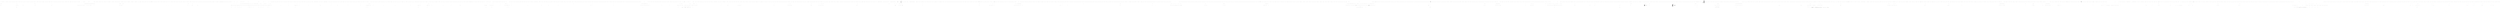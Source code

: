 digraph  {
n10 [label="Nancy.Conventions.ViewLocationConventions", span=""];
n0 [cluster="Nancy.Conventions.ViewLocationConventions.ViewLocationConventions(System.Collections.Generic.IEnumerable<System.Func<string, object, Nancy.ViewEngines.ViewLocationContext, string>>)", label="Entry Nancy.Conventions.ViewLocationConventions.ViewLocationConventions(System.Collections.Generic.IEnumerable<System.Func<string, object, Nancy.ViewEngines.ViewLocationContext, string>>)", span="22-22"];
n1 [cluster="Nancy.Conventions.ViewLocationConventions.ViewLocationConventions(System.Collections.Generic.IEnumerable<System.Func<string, object, Nancy.ViewEngines.ViewLocationContext, string>>)", label="this.conventions = conventions", span="24-24"];
n2 [cluster="Nancy.Conventions.ViewLocationConventions.ViewLocationConventions(System.Collections.Generic.IEnumerable<System.Func<string, object, Nancy.ViewEngines.ViewLocationContext, string>>)", label="Exit Nancy.Conventions.ViewLocationConventions.ViewLocationConventions(System.Collections.Generic.IEnumerable<System.Func<string, object, Nancy.ViewEngines.ViewLocationContext, string>>)", span="22-22"];
n3 [cluster="Nancy.Conventions.ViewLocationConventions.GetEnumerator()", label="Entry Nancy.Conventions.ViewLocationConventions.GetEnumerator()", span="33-33"];
n4 [cluster="Nancy.Conventions.ViewLocationConventions.GetEnumerator()", label="return this.conventions.GetEnumerator();", span="35-35"];
n5 [cluster="Nancy.Conventions.ViewLocationConventions.GetEnumerator()", label="Exit Nancy.Conventions.ViewLocationConventions.GetEnumerator()", span="33-33"];
n6 [cluster="System.Collections.Generic.IEnumerable<T>.GetEnumerator()", label="Entry System.Collections.Generic.IEnumerable<T>.GetEnumerator()", span="0-0"];
n7 [cluster="Nancy.Conventions.ViewLocationConventions.System.Collections.IEnumerable.GetEnumerator()", label="Entry Nancy.Conventions.ViewLocationConventions.System.Collections.IEnumerable.GetEnumerator()", span="38-38"];
n8 [cluster="Nancy.Conventions.ViewLocationConventions.System.Collections.IEnumerable.GetEnumerator()", label="return this.GetEnumerator();", span="40-40"];
n9 [cluster="Nancy.Conventions.ViewLocationConventions.System.Collections.IEnumerable.GetEnumerator()", label="Exit Nancy.Conventions.ViewLocationConventions.System.Collections.IEnumerable.GetEnumerator()", span="38-38"];
d8 [cluster="Nancy.Conventions.ViewLocationConventions.System.Collections.IEnumerable.GetEnumerator()", color=green, community=0, label="return this.GetEnumerator();", prediction=0, span="40-40"];
m0_8 [cluster="Nancy.Testing.BrowserContextExtensions.JsonBody<TModel>(Nancy.Testing.BrowserContext, TModel, Nancy.ISerializer)", file="BrowserContextExtensions.cs", label="Entry Nancy.Testing.BrowserContextExtensions.JsonBody<TModel>(Nancy.Testing.BrowserContext, TModel, Nancy.ISerializer)", span="48-48"];
m0_9 [cluster="Nancy.Testing.BrowserContextExtensions.JsonBody<TModel>(Nancy.Testing.BrowserContext, TModel, Nancy.ISerializer)", file="BrowserContextExtensions.cs", label="serializer == null", span="50-50"];
m0_11 [cluster="Nancy.Testing.BrowserContextExtensions.JsonBody<TModel>(Nancy.Testing.BrowserContext, TModel, Nancy.ISerializer)", file="BrowserContextExtensions.cs", label="var contextValues =\r\n                (IBrowserContextValues)browserContext", span="55-56"];
m0_13 [cluster="Nancy.Testing.BrowserContextExtensions.JsonBody<TModel>(Nancy.Testing.BrowserContext, TModel, Nancy.ISerializer)", file="BrowserContextExtensions.cs", label="serializer.Serialize(''application/json'', model, contextValues.Body)", span="60-60"];
m0_14 [cluster="Nancy.Testing.BrowserContextExtensions.JsonBody<TModel>(Nancy.Testing.BrowserContext, TModel, Nancy.ISerializer)", file="BrowserContextExtensions.cs", label="browserContext.Header(''Content-Type'', ''application/json'')", span="61-61"];
m0_10 [cluster="Nancy.Testing.BrowserContextExtensions.JsonBody<TModel>(Nancy.Testing.BrowserContext, TModel, Nancy.ISerializer)", file="BrowserContextExtensions.cs", label="serializer = new DefaultJsonSerializer()", span="52-52"];
m0_12 [cluster="Nancy.Testing.BrowserContextExtensions.JsonBody<TModel>(Nancy.Testing.BrowserContext, TModel, Nancy.ISerializer)", file="BrowserContextExtensions.cs", label="contextValues.Body = new MemoryStream()", span="58-58"];
m0_15 [cluster="Nancy.Testing.BrowserContextExtensions.JsonBody<TModel>(Nancy.Testing.BrowserContext, TModel, Nancy.ISerializer)", file="BrowserContextExtensions.cs", label="Exit Nancy.Testing.BrowserContextExtensions.JsonBody<TModel>(Nancy.Testing.BrowserContext, TModel, Nancy.ISerializer)", span="48-48"];
m0_36 [cluster="Nancy.Testing.BrowserContextExtensions.Cookie(Nancy.Testing.BrowserContext, string, string)", file="BrowserContextExtensions.cs", label="Entry Nancy.Testing.BrowserContextExtensions.Cookie(Nancy.Testing.BrowserContext, string, string)", span="103-103"];
m0_37 [cluster="Nancy.Testing.BrowserContextExtensions.Cookie(Nancy.Testing.BrowserContext, string, string)", file="BrowserContextExtensions.cs", label="var contextValues =\r\n                (IBrowserContextValues)browserContext", span="105-106"];
m0_41 [cluster="Nancy.Testing.BrowserContextExtensions.Cookie(Nancy.Testing.BrowserContext, string, string)", file="BrowserContextExtensions.cs", label="values[0] += string.Format(''{0}={1};'', HttpUtility.UrlEncode(key), HttpUtility.UrlEncode(value))", span="114-114"];
m0_38 [cluster="Nancy.Testing.BrowserContextExtensions.Cookie(Nancy.Testing.BrowserContext, string, string)", file="BrowserContextExtensions.cs", label="!contextValues.Headers.ContainsKey(''Cookie'')", span="108-108"];
m0_39 [cluster="Nancy.Testing.BrowserContextExtensions.Cookie(Nancy.Testing.BrowserContext, string, string)", file="BrowserContextExtensions.cs", label="contextValues.Headers.Add(''Cookie'', new List<string> { string.Empty })", span="110-110"];
m0_40 [cluster="Nancy.Testing.BrowserContextExtensions.Cookie(Nancy.Testing.BrowserContext, string, string)", file="BrowserContextExtensions.cs", label="var values = (List<string>)contextValues.Headers[''Cookie'']", span="113-113"];
m0_42 [cluster="Nancy.Testing.BrowserContextExtensions.Cookie(Nancy.Testing.BrowserContext, string, string)", file="BrowserContextExtensions.cs", label="Exit Nancy.Testing.BrowserContextExtensions.Cookie(Nancy.Testing.BrowserContext, string, string)", span="103-103"];
m0_44 [cluster="System.Collections.Generic.List<T>.List()", file="BrowserContextExtensions.cs", label="Entry System.Collections.Generic.List<T>.List()", span="0-0"];
m0_19 [cluster="Nancy.Testing.BrowserContext.Header(string, string)", file="BrowserContextExtensions.cs", label="Entry Nancy.Testing.BrowserContext.Header(string, string)", span="100-100"];
m0_26 [cluster="System.Text.Encoding.GetBytes(string)", file="BrowserContextExtensions.cs", label="Entry System.Text.Encoding.GetBytes(string)", span="0-0"];
m0_18 [cluster="Nancy.ISerializer.Serialize<TModel>(string, TModel, System.IO.Stream)", file="BrowserContextExtensions.cs", label="Entry Nancy.ISerializer.Serialize<TModel>(string, TModel, System.IO.Stream)", span="20-20"];
m0_25 [cluster="string.Format(string, object, object)", file="BrowserContextExtensions.cs", label="Entry string.Format(string, object, object)", span="0-0"];
m0_28 [cluster="Nancy.Testing.BrowserContextExtensions.Cookie(Nancy.Testing.BrowserContext, System.Collections.Generic.IDictionary<string, string>)", file="BrowserContextExtensions.cs", label="Entry Nancy.Testing.BrowserContextExtensions.Cookie(Nancy.Testing.BrowserContext, System.Collections.Generic.IDictionary<string, string>)", span="84-84"];
m0_29 [cluster="Nancy.Testing.BrowserContextExtensions.Cookie(Nancy.Testing.BrowserContext, System.Collections.Generic.IDictionary<string, string>)", file="BrowserContextExtensions.cs", label="!cookies.Any()", span="86-86"];
m0_31 [cluster="Nancy.Testing.BrowserContextExtensions.Cookie(Nancy.Testing.BrowserContext, System.Collections.Generic.IDictionary<string, string>)", file="BrowserContextExtensions.cs", label=cookies, span="91-91"];
m0_32 [cluster="Nancy.Testing.BrowserContextExtensions.Cookie(Nancy.Testing.BrowserContext, System.Collections.Generic.IDictionary<string, string>)", file="BrowserContextExtensions.cs", label="browserContext.Cookie(cookie.Key, cookie.Value)", span="93-93"];
m0_30 [cluster="Nancy.Testing.BrowserContextExtensions.Cookie(Nancy.Testing.BrowserContext, System.Collections.Generic.IDictionary<string, string>)", file="BrowserContextExtensions.cs", label="return;", span="88-88"];
m0_33 [cluster="Nancy.Testing.BrowserContextExtensions.Cookie(Nancy.Testing.BrowserContext, System.Collections.Generic.IDictionary<string, string>)", file="BrowserContextExtensions.cs", label="Exit Nancy.Testing.BrowserContextExtensions.Cookie(Nancy.Testing.BrowserContext, System.Collections.Generic.IDictionary<string, string>)", span="84-84"];
m0_34 [cluster="System.Collections.Generic.IEnumerable<TSource>.Any<TSource>()", file="BrowserContextExtensions.cs", label="Entry System.Collections.Generic.IEnumerable<TSource>.Any<TSource>()", span="0-0"];
m0_46 [cluster="Nancy.Helpers.HttpUtility.UrlEncode(string)", file="BrowserContextExtensions.cs", label="Entry Nancy.Helpers.HttpUtility.UrlEncode(string)", span="373-373"];
m0_35 [cluster="Nancy.Testing.BrowserContext.Cookie(string, string)", file="BrowserContextExtensions.cs", label="Entry Nancy.Testing.BrowserContext.Cookie(string, string)", span="103-103"];
m0_3 [cluster="Nancy.Testing.BrowserContextExtensions.MultiPartFormData(Nancy.Testing.BrowserContext, Nancy.Testing.BrowserContextMultipartFormData, string)", file="BrowserContextExtensions.cs", label="Entry Nancy.Testing.BrowserContextExtensions.MultiPartFormData(Nancy.Testing.BrowserContext, Nancy.Testing.BrowserContextMultipartFormData, string)", span="33-33"];
m0_4 [cluster="Nancy.Testing.BrowserContextExtensions.MultiPartFormData(Nancy.Testing.BrowserContext, Nancy.Testing.BrowserContextMultipartFormData, string)", file="BrowserContextExtensions.cs", label="var contextValues =\r\n                (IBrowserContextValues)browserContext", span="35-36"];
m0_5 [cluster="Nancy.Testing.BrowserContextExtensions.MultiPartFormData(Nancy.Testing.BrowserContext, Nancy.Testing.BrowserContextMultipartFormData, string)", file="BrowserContextExtensions.cs", label="contextValues.Body = multipartFormData.Body", span="38-38"];
m0_6 [cluster="Nancy.Testing.BrowserContextExtensions.MultiPartFormData(Nancy.Testing.BrowserContext, Nancy.Testing.BrowserContextMultipartFormData, string)", file="BrowserContextExtensions.cs", label="contextValues.Headers[''Content-Type''] = new[] { ''multipart/form-data; boundary='' + boundaryName }", span="39-39"];
m0_7 [cluster="Nancy.Testing.BrowserContextExtensions.MultiPartFormData(Nancy.Testing.BrowserContext, Nancy.Testing.BrowserContextMultipartFormData, string)", file="BrowserContextExtensions.cs", label="Exit Nancy.Testing.BrowserContextExtensions.MultiPartFormData(Nancy.Testing.BrowserContext, Nancy.Testing.BrowserContextMultipartFormData, string)", span="33-33"];
m0_20 [cluster="Nancy.Testing.BrowserContextExtensions.BasicAuth(Nancy.Testing.BrowserContext, string, string)", file="BrowserContextExtensions.cs", label="Entry Nancy.Testing.BrowserContextExtensions.BasicAuth(Nancy.Testing.BrowserContext, string, string)", span="70-70"];
m0_21 [cluster="Nancy.Testing.BrowserContextExtensions.BasicAuth(Nancy.Testing.BrowserContext, string, string)", file="BrowserContextExtensions.cs", label="var credentials = string.Format(''{0}:{1}'', username, password)", span="72-72"];
m0_23 [cluster="Nancy.Testing.BrowserContextExtensions.BasicAuth(Nancy.Testing.BrowserContext, string, string)", file="BrowserContextExtensions.cs", label="browserContext.Header(''Authorization'', ''Basic '' + encodedCredentials)", span="76-76"];
m0_22 [cluster="Nancy.Testing.BrowserContextExtensions.BasicAuth(Nancy.Testing.BrowserContext, string, string)", file="BrowserContextExtensions.cs", label="var encodedCredentials = Convert.ToBase64String(Encoding.UTF8.GetBytes(credentials))", span="74-74"];
m0_24 [cluster="Nancy.Testing.BrowserContextExtensions.BasicAuth(Nancy.Testing.BrowserContext, string, string)", file="BrowserContextExtensions.cs", label="Exit Nancy.Testing.BrowserContextExtensions.BasicAuth(Nancy.Testing.BrowserContext, string, string)", span="70-70"];
m0_43 [cluster="System.Collections.Generic.IDictionary<TKey, TValue>.ContainsKey(TKey)", file="BrowserContextExtensions.cs", label="Entry System.Collections.Generic.IDictionary<TKey, TValue>.ContainsKey(TKey)", span="0-0"];
m0_45 [cluster="System.Collections.Generic.IDictionary<TKey, TValue>.Add(TKey, TValue)", file="BrowserContextExtensions.cs", label="Entry System.Collections.Generic.IDictionary<TKey, TValue>.Add(TKey, TValue)", span="0-0"];
m0_47 [cluster="Nancy.Testing.BrowserContextExtensions.AjaxRequest(Nancy.Testing.BrowserContext)", file="BrowserContextExtensions.cs", label="Entry Nancy.Testing.BrowserContextExtensions.AjaxRequest(Nancy.Testing.BrowserContext)", span="122-122"];
m0_48 [cluster="Nancy.Testing.BrowserContextExtensions.AjaxRequest(Nancy.Testing.BrowserContext)", file="BrowserContextExtensions.cs", label="browserContext.Header(''X-Requested-With'', ''XMLHttpRequest'')", span="124-124"];
m0_49 [cluster="Nancy.Testing.BrowserContextExtensions.AjaxRequest(Nancy.Testing.BrowserContext)", file="BrowserContextExtensions.cs", label="Exit Nancy.Testing.BrowserContextExtensions.AjaxRequest(Nancy.Testing.BrowserContext)", span="122-122"];
m0_27 [cluster="System.Convert.ToBase64String(byte[])", file="BrowserContextExtensions.cs", label="Entry System.Convert.ToBase64String(byte[])", span="0-0"];
m0_0 [cluster="Nancy.Testing.BrowserContextExtensions.MultiPartFormData(Nancy.Testing.BrowserContext, Nancy.Testing.BrowserContextMultipartFormData)", file="BrowserContextExtensions.cs", label="Entry Nancy.Testing.BrowserContextExtensions.MultiPartFormData(Nancy.Testing.BrowserContext, Nancy.Testing.BrowserContextMultipartFormData)", span="22-22"];
m0_1 [cluster="Nancy.Testing.BrowserContextExtensions.MultiPartFormData(Nancy.Testing.BrowserContext, Nancy.Testing.BrowserContextMultipartFormData)", file="BrowserContextExtensions.cs", label="MultiPartFormData(browserContext, multipartFormData, BrowserContextMultipartFormData.DefaultBoundaryName)", span="24-24"];
m0_2 [cluster="Nancy.Testing.BrowserContextExtensions.MultiPartFormData(Nancy.Testing.BrowserContext, Nancy.Testing.BrowserContextMultipartFormData)", file="BrowserContextExtensions.cs", label="Exit Nancy.Testing.BrowserContextExtensions.MultiPartFormData(Nancy.Testing.BrowserContext, Nancy.Testing.BrowserContextMultipartFormData)", span="22-22"];
m0_16 [cluster="Nancy.Responses.DefaultJsonSerializer.DefaultJsonSerializer()", file="BrowserContextExtensions.cs", label="Entry Nancy.Responses.DefaultJsonSerializer.DefaultJsonSerializer()", span="8-8"];
m0_17 [cluster="System.IO.MemoryStream.MemoryStream()", file="BrowserContextExtensions.cs", label="Entry System.IO.MemoryStream.MemoryStream()", span="0-0"];
m1_42 [cluster="System.IO.Stream.CopyTo(System.IO.Stream)", file="BrowserContextMultipartFormData.cs", label="Entry System.IO.Stream.CopyTo(System.IO.Stream)", span="0-0"];
m1_58 [cluster="System.Text.StringBuilder.Append(string)", file="BrowserContextMultipartFormData.cs", label="Entry System.Text.StringBuilder.Append(string)", span="0-0"];
m1_60 [cluster="string.IsNullOrWhiteSpace(string)", file="BrowserContextMultipartFormData.cs", label="Entry string.IsNullOrWhiteSpace(string)", span="0-0"];
m1_19 [cluster="string.Format(string, object)", file="BrowserContextMultipartFormData.cs", label="Entry string.Format(string, object)", span="0-0"];
m1_34 [cluster="System.IO.MemoryStream.MemoryStream(byte[])", file="BrowserContextMultipartFormData.cs", label="Entry System.IO.MemoryStream.MemoryStream(byte[])", span="0-0"];
m1_29 [cluster="Nancy.Testing.BrowserContextMultipartFormData.BrowserContextMultipartFormDataConfigurator.AddFieldHeaders(string, string, string)", file="BrowserContextMultipartFormData.cs", label="Entry Nancy.Testing.BrowserContextMultipartFormData.BrowserContextMultipartFormDataConfigurator.AddFieldHeaders(string, string, string)", span="109-109"];
m1_43 [cluster="Nancy.Testing.BrowserContextMultipartFormData.BrowserContextMultipartFormDataConfigurator.AddFieldHeaders(string, string, string)", file="BrowserContextMultipartFormData.cs", label="var builder = new StringBuilder()", span="111-111"];
m1_47 [cluster="Nancy.Testing.BrowserContextMultipartFormData.BrowserContextMultipartFormDataConfigurator.AddFieldHeaders(string, string, string)", file="BrowserContextMultipartFormData.cs", label="builder.AppendFormat(@''Content-Disposition: form-data; name=''''{0}'''''', name)", span="116-116"];
m1_48 [cluster="Nancy.Testing.BrowserContextMultipartFormData.BrowserContextMultipartFormDataConfigurator.AddFieldHeaders(string, string, string)", file="BrowserContextMultipartFormData.cs", label="!String.IsNullOrWhiteSpace(filename)", span="117-117"];
m1_49 [cluster="Nancy.Testing.BrowserContextMultipartFormData.BrowserContextMultipartFormDataConfigurator.AddFieldHeaders(string, string, string)", file="BrowserContextMultipartFormData.cs", label="builder.AppendFormat(@''; filename=''''{0}'''''', filename)", span="119-119"];
m1_51 [cluster="Nancy.Testing.BrowserContextMultipartFormData.BrowserContextMultipartFormDataConfigurator.AddFieldHeaders(string, string, string)", file="BrowserContextMultipartFormData.cs", label="builder.AppendFormat(@''Content-Type: {0}'', contentType)", span="122-122"];
m1_44 [cluster="Nancy.Testing.BrowserContextMultipartFormData.BrowserContextMultipartFormDataConfigurator.AddFieldHeaders(string, string, string)", file="BrowserContextMultipartFormData.cs", label="builder.Append(CRLF)", span="113-113"];
m1_45 [cluster="Nancy.Testing.BrowserContextMultipartFormData.BrowserContextMultipartFormDataConfigurator.AddFieldHeaders(string, string, string)", file="BrowserContextMultipartFormData.cs", label="builder.Append(''--'' + this.boundary)", span="114-114"];
m1_46 [cluster="Nancy.Testing.BrowserContextMultipartFormData.BrowserContextMultipartFormDataConfigurator.AddFieldHeaders(string, string, string)", file="BrowserContextMultipartFormData.cs", label="builder.Append(CRLF)", span="115-115"];
m1_50 [cluster="Nancy.Testing.BrowserContextMultipartFormData.BrowserContextMultipartFormDataConfigurator.AddFieldHeaders(string, string, string)", file="BrowserContextMultipartFormData.cs", label="builder.Append(CRLF)", span="121-121"];
m1_52 [cluster="Nancy.Testing.BrowserContextMultipartFormData.BrowserContextMultipartFormDataConfigurator.AddFieldHeaders(string, string, string)", file="BrowserContextMultipartFormData.cs", label="builder.Append(CRLF)", span="123-123"];
m1_53 [cluster="Nancy.Testing.BrowserContextMultipartFormData.BrowserContextMultipartFormDataConfigurator.AddFieldHeaders(string, string, string)", file="BrowserContextMultipartFormData.cs", label="builder.Append(CRLF)", span="124-124"];
m1_54 [cluster="Nancy.Testing.BrowserContextMultipartFormData.BrowserContextMultipartFormDataConfigurator.AddFieldHeaders(string, string, string)", file="BrowserContextMultipartFormData.cs", label="var encodedHeaders =\r\n                    Encoding.ASCII.GetBytes(builder.ToString())", span="126-127"];
m1_55 [cluster="Nancy.Testing.BrowserContextMultipartFormData.BrowserContextMultipartFormDataConfigurator.AddFieldHeaders(string, string, string)", file="BrowserContextMultipartFormData.cs", label="this.body.Write(encodedHeaders, 0, encodedHeaders.Length)", span="129-129"];
m1_56 [cluster="Nancy.Testing.BrowserContextMultipartFormData.BrowserContextMultipartFormDataConfigurator.AddFieldHeaders(string, string, string)", file="BrowserContextMultipartFormData.cs", label="Exit Nancy.Testing.BrowserContextMultipartFormData.BrowserContextMultipartFormDataConfigurator.AddFieldHeaders(string, string, string)", span="109-109"];
m1_57 [cluster="System.Text.StringBuilder.StringBuilder()", file="BrowserContextMultipartFormData.cs", label="Entry System.Text.StringBuilder.StringBuilder()", span="0-0"];
m1_61 [cluster="System.Text.StringBuilder.ToString()", file="BrowserContextMultipartFormData.cs", label="Entry System.Text.StringBuilder.ToString()", span="0-0"];
m1_21 [cluster="System.IO.Stream.Write(byte[], int, int)", file="BrowserContextMultipartFormData.cs", label="Entry System.IO.Stream.Write(byte[], int, int)", span="0-0"];
m1_25 [cluster="Nancy.Testing.BrowserContextMultipartFormData.BrowserContextMultipartFormDataConfigurator.AddFile(string, string, string, System.IO.Stream)", file="BrowserContextMultipartFormData.cs", label="Entry Nancy.Testing.BrowserContextMultipartFormData.BrowserContextMultipartFormDataConfigurator.AddFile(string, string, string, System.IO.Stream)", span="86-86"];
m1_26 [cluster="Nancy.Testing.BrowserContextMultipartFormData.BrowserContextMultipartFormDataConfigurator.AddFile(string, string, string, System.IO.Stream)", file="BrowserContextMultipartFormData.cs", label="this.AddFieldHeaders(name, contentType, fileName)", span="88-88"];
m1_27 [cluster="Nancy.Testing.BrowserContextMultipartFormData.BrowserContextMultipartFormDataConfigurator.AddFile(string, string, string, System.IO.Stream)", file="BrowserContextMultipartFormData.cs", label="this.AddContent(file)", span="89-89"];
m1_28 [cluster="Nancy.Testing.BrowserContextMultipartFormData.BrowserContextMultipartFormDataConfigurator.AddFile(string, string, string, System.IO.Stream)", file="BrowserContextMultipartFormData.cs", label="Exit Nancy.Testing.BrowserContextMultipartFormData.BrowserContextMultipartFormDataConfigurator.AddFile(string, string, string, System.IO.Stream)", span="86-86"];
m1_13 [cluster="System.Action<T>.Invoke(T)", file="BrowserContextMultipartFormData.cs", label="Entry System.Action<T>.Invoke(T)", span="0-0"];
m1_59 [cluster="System.Text.StringBuilder.AppendFormat(string, object)", file="BrowserContextMultipartFormData.cs", label="Entry System.Text.StringBuilder.AppendFormat(string, object)", span="0-0"];
m1_12 [cluster="Nancy.Testing.BrowserContextMultipartFormData.BrowserContextMultipartFormDataConfigurator.BrowserContextMultipartFormDataConfigurator(System.IO.Stream, string)", file="BrowserContextMultipartFormData.cs", label="Entry Nancy.Testing.BrowserContextMultipartFormData.BrowserContextMultipartFormDataConfigurator.BrowserContextMultipartFormDataConfigurator(System.IO.Stream, string)", span="73-73"];
m1_22 [cluster="Nancy.Testing.BrowserContextMultipartFormData.BrowserContextMultipartFormDataConfigurator.BrowserContextMultipartFormDataConfigurator(System.IO.Stream, string)", file="BrowserContextMultipartFormData.cs", label="this.body = body", span="75-75"];
m1_23 [cluster="Nancy.Testing.BrowserContextMultipartFormData.BrowserContextMultipartFormDataConfigurator.BrowserContextMultipartFormDataConfigurator(System.IO.Stream, string)", file="BrowserContextMultipartFormData.cs", label="this.boundary = boundary", span="76-76"];
m1_24 [cluster="Nancy.Testing.BrowserContextMultipartFormData.BrowserContextMultipartFormDataConfigurator.BrowserContextMultipartFormDataConfigurator(System.IO.Stream, string)", file="BrowserContextMultipartFormData.cs", label="Exit Nancy.Testing.BrowserContextMultipartFormData.BrowserContextMultipartFormDataConfigurator.BrowserContextMultipartFormDataConfigurator(System.IO.Stream, string)", span="73-73"];
m1_30 [cluster="Nancy.Testing.BrowserContextMultipartFormData.BrowserContextMultipartFormDataConfigurator.AddContent(System.IO.Stream)", file="BrowserContextMultipartFormData.cs", label="Entry Nancy.Testing.BrowserContextMultipartFormData.BrowserContextMultipartFormDataConfigurator.AddContent(System.IO.Stream)", span="103-103"];
m1_39 [cluster="Nancy.Testing.BrowserContextMultipartFormData.BrowserContextMultipartFormDataConfigurator.AddContent(System.IO.Stream)", file="BrowserContextMultipartFormData.cs", label="data.Position = 0", span="105-105"];
m1_40 [cluster="Nancy.Testing.BrowserContextMultipartFormData.BrowserContextMultipartFormDataConfigurator.AddContent(System.IO.Stream)", file="BrowserContextMultipartFormData.cs", label="data.CopyTo(this.body)", span="106-106"];
m1_41 [cluster="Nancy.Testing.BrowserContextMultipartFormData.BrowserContextMultipartFormDataConfigurator.AddContent(System.IO.Stream)", file="BrowserContextMultipartFormData.cs", label="Exit Nancy.Testing.BrowserContextMultipartFormData.BrowserContextMultipartFormDataConfigurator.AddContent(System.IO.Stream)", span="103-103"];
m1_14 [cluster="Nancy.Testing.BrowserContextMultipartFormData.TerminateBoundary()", file="BrowserContextMultipartFormData.cs", label="Entry Nancy.Testing.BrowserContextMultipartFormData.TerminateBoundary()", span="49-49"];
m1_16 [cluster="Nancy.Testing.BrowserContextMultipartFormData.TerminateBoundary()", file="BrowserContextMultipartFormData.cs", label="var encodedHeaders =\r\n                Encoding.ASCII.GetBytes(endBoundary)", span="53-54"];
m1_17 [cluster="Nancy.Testing.BrowserContextMultipartFormData.TerminateBoundary()", file="BrowserContextMultipartFormData.cs", label="this.Body.Write(encodedHeaders, 0, encodedHeaders.Length)", span="56-56"];
m1_18 [cluster="Nancy.Testing.BrowserContextMultipartFormData.TerminateBoundary()", file="BrowserContextMultipartFormData.cs", label="Exit Nancy.Testing.BrowserContextMultipartFormData.TerminateBoundary()", span="49-49"];
m1_2 [cluster="Nancy.Testing.BrowserContextMultipartFormData.BrowserContextMultipartFormData(System.Action<Nancy.Testing.BrowserContextMultipartFormData.BrowserContextMultipartFormDataConfigurator>, string)", file="BrowserContextMultipartFormData.cs", label="Entry Nancy.Testing.BrowserContextMultipartFormData.BrowserContextMultipartFormData(System.Action<Nancy.Testing.BrowserContextMultipartFormData.BrowserContextMultipartFormDataConfigurator>, string)", span="28-28"];
m1_3 [cluster="Nancy.Testing.BrowserContextMultipartFormData.BrowserContextMultipartFormData(System.Action<Nancy.Testing.BrowserContextMultipartFormData.BrowserContextMultipartFormDataConfigurator>, string)", file="BrowserContextMultipartFormData.cs", label="this.boundaryName = boundaryName", span="30-30"];
m1_5 [cluster="Nancy.Testing.BrowserContextMultipartFormData.BrowserContextMultipartFormData(System.Action<Nancy.Testing.BrowserContextMultipartFormData.BrowserContextMultipartFormDataConfigurator>, string)", file="BrowserContextMultipartFormData.cs", label="var configurator =\r\n                new BrowserContextMultipartFormDataConfigurator(this.Body, boundaryName)", span="33-34"];
m1_6 [cluster="Nancy.Testing.BrowserContextMultipartFormData.BrowserContextMultipartFormData(System.Action<Nancy.Testing.BrowserContextMultipartFormData.BrowserContextMultipartFormDataConfigurator>, string)", file="BrowserContextMultipartFormData.cs", label="configuration.Invoke(configurator)", span="36-36"];
m1_4 [cluster="Nancy.Testing.BrowserContextMultipartFormData.BrowserContextMultipartFormData(System.Action<Nancy.Testing.BrowserContextMultipartFormData.BrowserContextMultipartFormDataConfigurator>, string)", file="BrowserContextMultipartFormData.cs", label="this.Body = new MemoryStream()", span="31-31"];
m1_7 [cluster="Nancy.Testing.BrowserContextMultipartFormData.BrowserContextMultipartFormData(System.Action<Nancy.Testing.BrowserContextMultipartFormData.BrowserContextMultipartFormDataConfigurator>, string)", file="BrowserContextMultipartFormData.cs", label="this.TerminateBoundary()", span="37-37"];
m1_8 [cluster="Nancy.Testing.BrowserContextMultipartFormData.BrowserContextMultipartFormData(System.Action<Nancy.Testing.BrowserContextMultipartFormData.BrowserContextMultipartFormDataConfigurator>, string)", file="BrowserContextMultipartFormData.cs", label="this.Body.Position = 0", span="38-38"];
m1_10 [cluster="Nancy.Testing.BrowserContextMultipartFormData.BrowserContextMultipartFormData(System.Action<Nancy.Testing.BrowserContextMultipartFormData.BrowserContextMultipartFormDataConfigurator>, string)", file="BrowserContextMultipartFormData.cs", label="Exit Nancy.Testing.BrowserContextMultipartFormData.BrowserContextMultipartFormData(System.Action<Nancy.Testing.BrowserContextMultipartFormData.BrowserContextMultipartFormDataConfigurator>, string)", span="28-28"];
m1_0 [cluster="Nancy.Testing.BrowserContextMultipartFormData.BrowserContextMultipartFormData(System.Action<Nancy.Testing.BrowserContextMultipartFormData.BrowserContextMultipartFormDataConfigurator>)", file="BrowserContextMultipartFormData.cs", label="Entry Nancy.Testing.BrowserContextMultipartFormData.BrowserContextMultipartFormData(System.Action<Nancy.Testing.BrowserContextMultipartFormData.BrowserContextMultipartFormDataConfigurator>)", span="18-18"];
m1_1 [cluster="Nancy.Testing.BrowserContextMultipartFormData.BrowserContextMultipartFormData(System.Action<Nancy.Testing.BrowserContextMultipartFormData.BrowserContextMultipartFormDataConfigurator>)", file="BrowserContextMultipartFormData.cs", label="Exit Nancy.Testing.BrowserContextMultipartFormData.BrowserContextMultipartFormData(System.Action<Nancy.Testing.BrowserContextMultipartFormData.BrowserContextMultipartFormDataConfigurator>)", span="18-18"];
m1_11 [cluster="System.IO.MemoryStream.MemoryStream()", file="BrowserContextMultipartFormData.cs", label="Entry System.IO.MemoryStream.MemoryStream()", span="0-0"];
m1_20 [cluster="System.Text.Encoding.GetBytes(string)", file="BrowserContextMultipartFormData.cs", label="Entry System.Text.Encoding.GetBytes(string)", span="0-0"];
m1_35 [cluster="Nancy.Testing.BrowserContextMultipartFormData.BrowserContextMultipartFormDataConfigurator.AddFormField(string, string, System.IO.Stream)", file="BrowserContextMultipartFormData.cs", label="Entry Nancy.Testing.BrowserContextMultipartFormData.BrowserContextMultipartFormDataConfigurator.AddFormField(string, string, System.IO.Stream)", span="97-97"];
m1_36 [cluster="Nancy.Testing.BrowserContextMultipartFormData.BrowserContextMultipartFormDataConfigurator.AddFormField(string, string, System.IO.Stream)", file="BrowserContextMultipartFormData.cs", label="this.AddFieldHeaders(name, contentType)", span="99-99"];
m1_37 [cluster="Nancy.Testing.BrowserContextMultipartFormData.BrowserContextMultipartFormDataConfigurator.AddFormField(string, string, System.IO.Stream)", file="BrowserContextMultipartFormData.cs", label="this.AddContent(data)", span="100-100"];
m1_38 [cluster="Nancy.Testing.BrowserContextMultipartFormData.BrowserContextMultipartFormDataConfigurator.AddFormField(string, string, System.IO.Stream)", file="BrowserContextMultipartFormData.cs", label="Exit Nancy.Testing.BrowserContextMultipartFormData.BrowserContextMultipartFormDataConfigurator.AddFormField(string, string, System.IO.Stream)", span="97-97"];
m1_31 [cluster="Nancy.Testing.BrowserContextMultipartFormData.BrowserContextMultipartFormDataConfigurator.AddFormField(string, string, string)", file="BrowserContextMultipartFormData.cs", label="Entry Nancy.Testing.BrowserContextMultipartFormData.BrowserContextMultipartFormDataConfigurator.AddFormField(string, string, string)", span="92-92"];
m1_32 [cluster="Nancy.Testing.BrowserContextMultipartFormData.BrowserContextMultipartFormDataConfigurator.AddFormField(string, string, string)", file="BrowserContextMultipartFormData.cs", label="this.AddFormField(name, contentType, new MemoryStream(Encoding.ASCII.GetBytes(data)))", span="94-94"];
m1_33 [cluster="Nancy.Testing.BrowserContextMultipartFormData.BrowserContextMultipartFormDataConfigurator.AddFormField(string, string, string)", file="BrowserContextMultipartFormData.cs", label="Exit Nancy.Testing.BrowserContextMultipartFormData.BrowserContextMultipartFormDataConfigurator.AddFormField(string, string, string)", span="92-92"];
m1_62 [file="BrowserContextMultipartFormData.cs", label="Nancy.Testing.BrowserContextMultipartFormData", span=""];
m1_63 [file="BrowserContextMultipartFormData.cs", label="Nancy.Testing.BrowserContextMultipartFormData.BrowserContextMultipartFormDataConfigurator", span=""];
m3_16 [cluster="System.IO.StreamWriter.StreamWriter(System.IO.Stream)", file="CollectionConverter.cs", label="Entry System.IO.StreamWriter.StreamWriter(System.IO.Stream)", span="0-0"];
m3_9 [cluster="Unk.SequenceEqual", file="CollectionConverter.cs", label="Entry Unk.SequenceEqual", span=""];
m3_10 [cluster="bool.ShouldBeTrue()", file="CollectionConverter.cs", label="Entry bool.ShouldBeTrue()", span="85-85"];
m3_17 [cluster="System.IO.StreamWriter.Write(string)", file="CollectionConverter.cs", label="Entry System.IO.StreamWriter.Write(string)", span="0-0"];
m3_0 [cluster="Nancy.Testing.Tests.BrowserResponseBodyWrapperFixture.Should_contain_response_body()", file="CollectionConverter.cs", label="Entry Nancy.Testing.Tests.BrowserResponseBodyWrapperFixture.Should_contain_response_body()", span="12-12"];
m3_1 [cluster="Nancy.Testing.Tests.BrowserResponseBodyWrapperFixture.Should_contain_response_body()", file="CollectionConverter.cs", label="var body = new BrowserResponseBodyWrapper(new Response\r\n            {\r\n                Contents = stream =>\r\n                {\r\n                    var writer = new StreamWriter(stream);\r\n                    writer.Write(''This is the content'');\r\n                    writer.Flush();\r\n                }\r\n            })", span="15-23"];
m3_2 [cluster="Nancy.Testing.Tests.BrowserResponseBodyWrapperFixture.Should_contain_response_body()", file="CollectionConverter.cs", label="var content = Encoding.ASCII.GetBytes(''This is the content'')", span="25-25"];
m3_3 [cluster="Nancy.Testing.Tests.BrowserResponseBodyWrapperFixture.Should_contain_response_body()", file="CollectionConverter.cs", label="var result = body.SequenceEqual(content)", span="28-28"];
m3_4 [cluster="Nancy.Testing.Tests.BrowserResponseBodyWrapperFixture.Should_contain_response_body()", file="CollectionConverter.cs", label="result.ShouldBeTrue()", span="31-31"];
m3_5 [cluster="Nancy.Testing.Tests.BrowserResponseBodyWrapperFixture.Should_contain_response_body()", file="CollectionConverter.cs", label="Exit Nancy.Testing.Tests.BrowserResponseBodyWrapperFixture.Should_contain_response_body()", span="12-12"];
m3_24 [cluster="Nancy.Testing.QueryWrapper.AllShouldContain(string, System.StringComparison)", file="CollectionConverter.cs", label="Entry Nancy.Testing.QueryWrapper.AllShouldContain(string, System.StringComparison)", span="114-114"];
m3_6 [cluster="Nancy.Testing.BrowserResponseBodyWrapper.BrowserResponseBodyWrapper(Nancy.Response)", file="CollectionConverter.cs", label="Entry Nancy.Testing.BrowserResponseBodyWrapper.BrowserResponseBodyWrapper(Nancy.Response)", span="14-14"];
m3_8 [cluster="System.Text.Encoding.GetBytes(string)", file="CollectionConverter.cs", label="Entry System.Text.Encoding.GetBytes(string)", span="0-0"];
m3_18 [cluster="System.IO.StreamWriter.Flush()", file="CollectionConverter.cs", label="Entry System.IO.StreamWriter.Flush()", span="0-0"];
m3_19 [cluster="Nancy.Testing.Tests.BrowserResponseBodyWrapperFixture.Should_return_querywrapper_for_css_selector_match()", file="CollectionConverter.cs", label="Entry Nancy.Testing.Tests.BrowserResponseBodyWrapperFixture.Should_return_querywrapper_for_css_selector_match()", span="35-35"];
m3_21 [cluster="Nancy.Testing.Tests.BrowserResponseBodyWrapperFixture.Should_return_querywrapper_for_css_selector_match()", file="CollectionConverter.cs", label="var result = body[''#bar'']", span="49-49"];
m3_23 [cluster="Nancy.Testing.Tests.BrowserResponseBodyWrapperFixture.Should_return_querywrapper_for_css_selector_match()", file="CollectionConverter.cs", label="Exit Nancy.Testing.Tests.BrowserResponseBodyWrapperFixture.Should_return_querywrapper_for_css_selector_match()", span="35-35"];
m3_7 [cluster="Nancy.Response.Response()", file="CollectionConverter.cs", label="Entry Nancy.Response.Response()", span="20-20"];
m3_25 [cluster="lambda expression", file="CollectionConverter.cs", label="Entry lambda expression", span="40-45"];
m3_12 [cluster="lambda expression", file="CollectionConverter.cs", label="var writer = new StreamWriter(stream)", span="19-19"];
m3_11 [cluster="lambda expression", file="CollectionConverter.cs", label="Entry lambda expression", span="17-22"];
m3_13 [cluster="lambda expression", file="CollectionConverter.cs", label="writer.Write(''This is the content'')", span="20-20"];
m3_14 [cluster="lambda expression", file="CollectionConverter.cs", label="writer.Flush()", span="21-21"];
m3_15 [cluster="lambda expression", file="CollectionConverter.cs", label="Exit lambda expression", span="17-22"];
m3_26 [cluster="lambda expression", file="CollectionConverter.cs", label="var writer = new StreamWriter(stream)", span="42-42"];
m3_27 [cluster="lambda expression", file="CollectionConverter.cs", label="writer.Write(''<div>Outer and <div id='bar'>inner</div></div>'')", span="43-43"];
m3_28 [cluster="lambda expression", file="CollectionConverter.cs", label="writer.Flush()", span="44-44"];
m3_29 [cluster="lambda expression", file="CollectionConverter.cs", label="Exit lambda expression", span="40-45"];
m4_13 [cluster="Nancy.ErrorPipeline.operator +(Nancy.ErrorPipeline, System.Func<Nancy.NancyContext, System.Exception, Nancy.Response>)", file="ConfigurableBootstrapper.cs", label="Entry Nancy.ErrorPipeline.operator +(Nancy.ErrorPipeline, System.Func<Nancy.NancyContext, System.Exception, Nancy.Response>)", span="38-38"];
m4_14 [cluster="Nancy.ErrorPipeline.operator +(Nancy.ErrorPipeline, System.Func<Nancy.NancyContext, System.Exception, Nancy.Response>)", file="ConfigurableBootstrapper.cs", label="pipeline.AddItemToEndOfPipeline(func)", span="40-40"];
m4_15 [cluster="Nancy.ErrorPipeline.operator +(Nancy.ErrorPipeline, System.Func<Nancy.NancyContext, System.Exception, Nancy.Response>)", file="ConfigurableBootstrapper.cs", label="return pipeline;", span="41-41"];
m4_16 [cluster="Nancy.ErrorPipeline.operator +(Nancy.ErrorPipeline, System.Func<Nancy.NancyContext, System.Exception, Nancy.Response>)", file="ConfigurableBootstrapper.cs", label="Exit Nancy.ErrorPipeline.operator +(Nancy.ErrorPipeline, System.Func<Nancy.NancyContext, System.Exception, Nancy.Response>)", span="38-38"];
m4_22 [cluster="Nancy.NamedPipelineBase<TDelegate>.AddItemToEndOfPipeline(Nancy.PipelineItem<TDelegate>, bool)", file="ConfigurableBootstrapper.cs", label="Entry Nancy.NamedPipelineBase<TDelegate>.AddItemToEndOfPipeline(Nancy.PipelineItem<TDelegate>, bool)", span="80-80"];
m4_31 [cluster="System.Collections.IEnumerator.MoveNext()", file="ConfigurableBootstrapper.cs", label="Entry System.Collections.IEnumerator.MoveNext()", span="0-0"];
m4_12 [cluster="Nancy.NamedPipelineBase<TDelegate>.AddItemToEndOfPipeline(TDelegate)", file="ConfigurableBootstrapper.cs", label="Entry Nancy.NamedPipelineBase<TDelegate>.AddItemToEndOfPipeline(TDelegate)", span="67-67"];
m4_4 [cluster="Nancy.ErrorPipeline.implicit operator System.Func<Nancy.NancyContext, System.Exception, Nancy.Response>(Nancy.ErrorPipeline)", file="ConfigurableBootstrapper.cs", label="Entry Nancy.ErrorPipeline.implicit operator System.Func<Nancy.NancyContext, System.Exception, Nancy.Response>(Nancy.ErrorPipeline)", span="26-26"];
m4_5 [cluster="Nancy.ErrorPipeline.implicit operator System.Func<Nancy.NancyContext, System.Exception, Nancy.Response>(Nancy.ErrorPipeline)", file="ConfigurableBootstrapper.cs", label="return pipeline.Invoke;", span="28-28"];
m4_6 [cluster="Nancy.ErrorPipeline.implicit operator System.Func<Nancy.NancyContext, System.Exception, Nancy.Response>(Nancy.ErrorPipeline)", file="ConfigurableBootstrapper.cs", label="Exit Nancy.ErrorPipeline.implicit operator System.Func<Nancy.NancyContext, System.Exception, Nancy.Response>(Nancy.ErrorPipeline)", span="26-26"];
m4_0 [cluster="Nancy.ErrorPipeline.ErrorPipeline()", file="ConfigurableBootstrapper.cs", label="Entry Nancy.ErrorPipeline.ErrorPipeline()", span="18-18"];
m4_1 [cluster="Nancy.ErrorPipeline.ErrorPipeline()", file="ConfigurableBootstrapper.cs", label="Exit Nancy.ErrorPipeline.ErrorPipeline()", span="18-18"];
m4_7 [cluster="Nancy.ErrorPipeline.implicit operator Nancy.ErrorPipeline(System.Func<Nancy.NancyContext, System.Exception, Nancy.Response>)", file="ConfigurableBootstrapper.cs", label="Entry Nancy.ErrorPipeline.implicit operator Nancy.ErrorPipeline(System.Func<Nancy.NancyContext, System.Exception, Nancy.Response>)", span="31-31"];
m4_8 [cluster="Nancy.ErrorPipeline.implicit operator Nancy.ErrorPipeline(System.Func<Nancy.NancyContext, System.Exception, Nancy.Response>)", file="ConfigurableBootstrapper.cs", label="var pipeline = new ErrorPipeline()", span="33-33"];
m4_9 [cluster="Nancy.ErrorPipeline.implicit operator Nancy.ErrorPipeline(System.Func<Nancy.NancyContext, System.Exception, Nancy.Response>)", file="ConfigurableBootstrapper.cs", label="pipeline.AddItemToEndOfPipeline(func)", span="34-34"];
m4_10 [cluster="Nancy.ErrorPipeline.implicit operator Nancy.ErrorPipeline(System.Func<Nancy.NancyContext, System.Exception, Nancy.Response>)", file="ConfigurableBootstrapper.cs", label="return pipeline;", span="35-35"];
m4_11 [cluster="Nancy.ErrorPipeline.implicit operator Nancy.ErrorPipeline(System.Func<Nancy.NancyContext, System.Exception, Nancy.Response>)", file="ConfigurableBootstrapper.cs", label="Exit Nancy.ErrorPipeline.implicit operator Nancy.ErrorPipeline(System.Func<Nancy.NancyContext, System.Exception, Nancy.Response>)", span="31-31"];
m4_17 [cluster="Nancy.ErrorPipeline.operator +(Nancy.ErrorPipeline, Nancy.ErrorPipeline)", file="ConfigurableBootstrapper.cs", label="Entry Nancy.ErrorPipeline.operator +(Nancy.ErrorPipeline, Nancy.ErrorPipeline)", span="44-44"];
m4_18 [cluster="Nancy.ErrorPipeline.operator +(Nancy.ErrorPipeline, Nancy.ErrorPipeline)", file="ConfigurableBootstrapper.cs", label="pipelineToAdd.PipelineItems", span="46-46"];
m4_19 [cluster="Nancy.ErrorPipeline.operator +(Nancy.ErrorPipeline, Nancy.ErrorPipeline)", file="ConfigurableBootstrapper.cs", label="pipelineToAddTo.AddItemToEndOfPipeline(pipelineItem)", span="48-48"];
m4_20 [cluster="Nancy.ErrorPipeline.operator +(Nancy.ErrorPipeline, Nancy.ErrorPipeline)", file="ConfigurableBootstrapper.cs", label="return pipelineToAddTo;", span="51-51"];
m4_21 [cluster="Nancy.ErrorPipeline.operator +(Nancy.ErrorPipeline, Nancy.ErrorPipeline)", file="ConfigurableBootstrapper.cs", label="Exit Nancy.ErrorPipeline.operator +(Nancy.ErrorPipeline, Nancy.ErrorPipeline)", span="44-44"];
m4_32 [cluster="System.Func<T1, T2, TResult>.Invoke(T1, T2)", file="ConfigurableBootstrapper.cs", label="Entry System.Func<T1, T2, TResult>.Invoke(T1, T2)", span="0-0"];
m4_23 [cluster="Nancy.ErrorPipeline.Invoke(Nancy.NancyContext, System.Exception)", file="ConfigurableBootstrapper.cs", label="Entry Nancy.ErrorPipeline.Invoke(Nancy.NancyContext, System.Exception)", span="67-67"];
m4_24 [cluster="Nancy.ErrorPipeline.Invoke(Nancy.NancyContext, System.Exception)", file="ConfigurableBootstrapper.cs", label="Response returnValue = null", span="69-69"];
m4_27 [cluster="Nancy.ErrorPipeline.Invoke(Nancy.NancyContext, System.Exception)", file="ConfigurableBootstrapper.cs", label="returnValue = enumerator.Current.Invoke(context, ex)", span="75-75"];
m4_25 [cluster="Nancy.ErrorPipeline.Invoke(Nancy.NancyContext, System.Exception)", file="ConfigurableBootstrapper.cs", label="var enumerator = this.PipelineDelegates.GetEnumerator()", span="71-71"];
m4_26 [cluster="Nancy.ErrorPipeline.Invoke(Nancy.NancyContext, System.Exception)", file="ConfigurableBootstrapper.cs", label="returnValue == null && enumerator.MoveNext()", span="73-73"];
m4_28 [cluster="Nancy.ErrorPipeline.Invoke(Nancy.NancyContext, System.Exception)", file="ConfigurableBootstrapper.cs", label="return returnValue;", span="79-79"];
m4_29 [cluster="Nancy.ErrorPipeline.Invoke(Nancy.NancyContext, System.Exception)", file="ConfigurableBootstrapper.cs", label="Exit Nancy.ErrorPipeline.Invoke(Nancy.NancyContext, System.Exception)", span="67-67"];
m4_2 [cluster="Nancy.ErrorPipeline.ErrorPipeline(int)", file="ConfigurableBootstrapper.cs", label="Entry Nancy.ErrorPipeline.ErrorPipeline(int)", span="22-22"];
m4_3 [cluster="Nancy.ErrorPipeline.ErrorPipeline(int)", file="ConfigurableBootstrapper.cs", label="Exit Nancy.ErrorPipeline.ErrorPipeline(int)", span="22-22"];
m4_33 [file="ConfigurableBootstrapper.cs", label="Nancy.ErrorPipeline", span=""];
m5_0 [cluster="Nancy.Diagnostics.IDiagnostics.Initialize(Nancy.Bootstrapper.IPipelines)", file="ConfigurableBootstrapperFixture.cs", label="Entry Nancy.Diagnostics.IDiagnostics.Initialize(Nancy.Bootstrapper.IPipelines)", span="13-13"];
m5_1 [cluster="Nancy.Diagnostics.IDiagnostics.Initialize(Nancy.Bootstrapper.IPipelines)", file="ConfigurableBootstrapperFixture.cs", label="Exit Nancy.Diagnostics.IDiagnostics.Initialize(Nancy.Bootstrapper.IPipelines)", span="13-13"];
m6_8 [cluster="Nancy.Cryptography.NoEncryptionProvider.NoEncryptionProvider()", file="CryptographyConfiguration.cs", label="Entry Nancy.Cryptography.NoEncryptionProvider.NoEncryptionProvider()", span="9-9"];
m6_6 [cluster="Nancy.Cryptography.RandomKeyGenerator.RandomKeyGenerator()", file="CryptographyConfiguration.cs", label="Entry Nancy.Cryptography.RandomKeyGenerator.RandomKeyGenerator()", span="7-7"];
m6_7 [cluster="Nancy.Cryptography.DefaultHmacProvider.DefaultHmacProvider(Nancy.Cryptography.IKeyGenerator)", file="CryptographyConfiguration.cs", label="Entry Nancy.Cryptography.DefaultHmacProvider.DefaultHmacProvider(Nancy.Cryptography.IKeyGenerator)", span="29-29"];
m6_5 [cluster="Nancy.Cryptography.RijndaelEncryptionProvider.RijndaelEncryptionProvider(Nancy.Cryptography.IKeyGenerator)", file="CryptographyConfiguration.cs", label="Entry Nancy.Cryptography.RijndaelEncryptionProvider.RijndaelEncryptionProvider(Nancy.Cryptography.IKeyGenerator)", span="19-19"];
m6_4 [cluster="Nancy.Cryptography.CryptographyConfiguration.CryptographyConfiguration(Nancy.Cryptography.IEncryptionProvider, Nancy.Cryptography.IHmacProvider)", file="CryptographyConfiguration.cs", label="Entry Nancy.Cryptography.CryptographyConfiguration.CryptographyConfiguration(Nancy.Cryptography.IEncryptionProvider, Nancy.Cryptography.IHmacProvider)", span="26-26"];
m6_9 [cluster="Nancy.Cryptography.CryptographyConfiguration.CryptographyConfiguration(Nancy.Cryptography.IEncryptionProvider, Nancy.Cryptography.IHmacProvider)", file="CryptographyConfiguration.cs", label="this.EncryptionProvider = encryptionProvider", span="28-28"];
m6_10 [cluster="Nancy.Cryptography.CryptographyConfiguration.CryptographyConfiguration(Nancy.Cryptography.IEncryptionProvider, Nancy.Cryptography.IHmacProvider)", file="CryptographyConfiguration.cs", label="this.HmacProvider = hmacProvider", span="29-29"];
m6_11 [cluster="Nancy.Cryptography.CryptographyConfiguration.CryptographyConfiguration(Nancy.Cryptography.IEncryptionProvider, Nancy.Cryptography.IHmacProvider)", file="CryptographyConfiguration.cs", label="Exit Nancy.Cryptography.CryptographyConfiguration.CryptographyConfiguration(Nancy.Cryptography.IEncryptionProvider, Nancy.Cryptography.IHmacProvider)", span="26-26"];
m6_0 [cluster="Nancy.Cryptography.CryptographyConfiguration.CryptographyConfiguration()", file="CryptographyConfiguration.cs", label="Entry Nancy.Cryptography.CryptographyConfiguration.CryptographyConfiguration()", span="10-10"];
m6_1 [cluster="Nancy.Cryptography.CryptographyConfiguration.CryptographyConfiguration()", color=green, community=0, file="CryptographyConfiguration.cs", label="Default = new CryptographyConfiguration(\r\n                    new RijndaelEncryptionProvider(new RandomKeyGenerator()),\r\n                    new DefaultHmacProvider(new RandomKeyGenerator()))", prediction=1, span="12-14"];
m6_2 [cluster="Nancy.Cryptography.CryptographyConfiguration.CryptographyConfiguration()", color=green, community=0, file="CryptographyConfiguration.cs", label="NoEncryption = new CryptographyConfiguration(\r\n                    new NoEncryptionProvider(),\r\n                    new DefaultHmacProvider(new RandomKeyGenerator()))", prediction=2, span="16-18"];
m6_3 [cluster="Nancy.Cryptography.CryptographyConfiguration.CryptographyConfiguration()", file="CryptographyConfiguration.cs", label="Exit Nancy.Cryptography.CryptographyConfiguration.CryptographyConfiguration()", span="10-10"];
m6_12 [file="CryptographyConfiguration.cs", label="Nancy.Cryptography.CryptographyConfiguration", span=""];
m7_0 [cluster="Nancy.IObjectSerializer.Serialize(object)", file="DefaultBinder.cs", label="Entry Nancy.IObjectSerializer.Serialize(object)", span="12-12"];
m7_1 [cluster="Nancy.IObjectSerializer.Serialize(object)", file="DefaultBinder.cs", label="Exit Nancy.IObjectSerializer.Serialize(object)", span="12-12"];
m7_2 [cluster="Nancy.IObjectSerializer.Deserialize(string)", file="DefaultBinder.cs", label="Entry Nancy.IObjectSerializer.Deserialize(string)", span="19-19"];
m7_3 [cluster="Nancy.IObjectSerializer.Deserialize(string)", file="DefaultBinder.cs", label="Exit Nancy.IObjectSerializer.Deserialize(string)", span="19-19"];
m8_70 [cluster="Unk.MustHaveHappened", file="DefaultBinderFixture.cs", label="Entry Unk.MustHaveHappened", span=""];
m8_78 [cluster="Unk.Deserialize", file="DefaultBinderFixture.cs", label="Entry Unk.Deserialize", span=""];
m8_94 [cluster="Nancy.Tests.Unit.ModelBinding.DefaultBinderFixture.Should_pass_request_content_type_to_can_deserialize()", file="DefaultBinderFixture.cs", label="Entry Nancy.Tests.Unit.ModelBinding.DefaultBinderFixture.Should_pass_request_content_type_to_can_deserialize()", span="103-103"];
m8_95 [cluster="Nancy.Tests.Unit.ModelBinding.DefaultBinderFixture.Should_pass_request_content_type_to_can_deserialize()", file="DefaultBinderFixture.cs", label="var deserializer = A.Fake<IBodyDeserializer>()", span="106-106"];
m8_96 [cluster="Nancy.Tests.Unit.ModelBinding.DefaultBinderFixture.Should_pass_request_content_type_to_can_deserialize()", file="DefaultBinderFixture.cs", label="var binder = this.GetBinder(bodyDeserializers: new[] { deserializer })", span="107-107"];
m8_99 [cluster="Nancy.Tests.Unit.ModelBinding.DefaultBinderFixture.Should_pass_request_content_type_to_can_deserialize()", file="DefaultBinderFixture.cs", label="A.CallTo(() => deserializer.CanDeserialize(''application/xml''))\r\n                .MustHaveHappened(Repeated.Exactly.Once)", span="115-116"];
m8_97 [cluster="Nancy.Tests.Unit.ModelBinding.DefaultBinderFixture.Should_pass_request_content_type_to_can_deserialize()", file="DefaultBinderFixture.cs", label="var context = CreateContextWithHeader(''Content-Type'', new[] { ''application/xml'' })", span="109-109"];
m8_98 [cluster="Nancy.Tests.Unit.ModelBinding.DefaultBinderFixture.Should_pass_request_content_type_to_can_deserialize()", file="DefaultBinderFixture.cs", label="binder.Bind(context, this.GetType())", span="112-112"];
m8_100 [cluster="Nancy.Tests.Unit.ModelBinding.DefaultBinderFixture.Should_pass_request_content_type_to_can_deserialize()", file="DefaultBinderFixture.cs", label="Exit Nancy.Tests.Unit.ModelBinding.DefaultBinderFixture.Should_pass_request_content_type_to_can_deserialize()", span="103-103"];
m8_15 [cluster="Nancy.ModelBinding.IFieldNameConverter.Convert(string)", file="DefaultBinderFixture.cs", label="Entry Nancy.ModelBinding.IFieldNameConverter.Convert(string)", span="13-13"];
m8_69 [cluster="Nancy.ModelBinding.IBinder.Bind(Nancy.NancyContext, System.Type, params string[])", file="DefaultBinderFixture.cs", label="Entry Nancy.ModelBinding.IBinder.Bind(Nancy.NancyContext, System.Type, params string[])", span="16-16"];
m8_301 [cluster="Nancy.Tests.Unit.ModelBinding.DefaultBinderFixture.Should_bind_model_from_request()", file="DefaultBinderFixture.cs", label="Entry Nancy.Tests.Unit.ModelBinding.DefaultBinderFixture.Should_bind_model_from_request()", span="319-319"];
m8_302 [cluster="Nancy.Tests.Unit.ModelBinding.DefaultBinderFixture.Should_bind_model_from_request()", file="DefaultBinderFixture.cs", label="var binder = this.GetBinder()", span="322-322"];
m8_303 [cluster="Nancy.Tests.Unit.ModelBinding.DefaultBinderFixture.Should_bind_model_from_request()", file="DefaultBinderFixture.cs", label="var context = CreateContextWithHeader(''Content-Type'', new[] { ''application/xml'' })", span="324-324"];
m8_306 [cluster="Nancy.Tests.Unit.ModelBinding.DefaultBinderFixture.Should_bind_model_from_request()", file="DefaultBinderFixture.cs", label="var result = (TestModel)binder.Bind(context, typeof(TestModel))", span="330-330"];
m8_304 [cluster="Nancy.Tests.Unit.ModelBinding.DefaultBinderFixture.Should_bind_model_from_request()", file="DefaultBinderFixture.cs", label="context.Request.Query[''StringProperty''] = ''Test''", span="325-325"];
m8_305 [cluster="Nancy.Tests.Unit.ModelBinding.DefaultBinderFixture.Should_bind_model_from_request()", file="DefaultBinderFixture.cs", label="context.Request.Query[''IntProperty''] = ''0''", span="326-326"];
m8_307 [cluster="Nancy.Tests.Unit.ModelBinding.DefaultBinderFixture.Should_bind_model_from_request()", file="DefaultBinderFixture.cs", label="result.StringProperty.ShouldEqual(''Test'')", span="332-332"];
m8_308 [cluster="Nancy.Tests.Unit.ModelBinding.DefaultBinderFixture.Should_bind_model_from_request()", file="DefaultBinderFixture.cs", label="result.IntProperty.ShouldEqual(0)", span="333-333"];
m8_309 [cluster="Nancy.Tests.Unit.ModelBinding.DefaultBinderFixture.Should_bind_model_from_request()", file="DefaultBinderFixture.cs", label="Exit Nancy.Tests.Unit.ModelBinding.DefaultBinderFixture.Should_bind_model_from_request()", span="319-319"];
m8_51 [cluster="Nancy.Tests.Unit.ModelBinding.DefaultBinderFixture.Should_throw_if_defaults_is_null()", file="DefaultBinderFixture.cs", label="Entry Nancy.Tests.Unit.ModelBinding.DefaultBinderFixture.Should_throw_if_defaults_is_null()", span="57-57"];
m8_52 [cluster="Nancy.Tests.Unit.ModelBinding.DefaultBinderFixture.Should_throw_if_defaults_is_null()", file="DefaultBinderFixture.cs", label="var result = Record.Exception(() => new DefaultBinder(new ITypeConverter[] { }, new IBodyDeserializer[] { }, A.Fake<IFieldNameConverter>(), null))", span="60-60"];
m8_53 [cluster="Nancy.Tests.Unit.ModelBinding.DefaultBinderFixture.Should_throw_if_defaults_is_null()", file="DefaultBinderFixture.cs", label="result.ShouldBeOfType(typeof(ArgumentNullException))", span="63-63"];
m8_54 [cluster="Nancy.Tests.Unit.ModelBinding.DefaultBinderFixture.Should_throw_if_defaults_is_null()", file="DefaultBinderFixture.cs", label="Exit Nancy.Tests.Unit.ModelBinding.DefaultBinderFixture.Should_throw_if_defaults_is_null()", span="57-57"];
m8_68 [cluster="object.GetType()", file="DefaultBinderFixture.cs", label="Entry object.GetType()", span="0-0"];
m8_115 [cluster="object.ShouldBeSameAs(object)", file="DefaultBinderFixture.cs", label="Entry object.ShouldBeSameAs(object)", span="130-130"];
m8_30 [cluster="Unk.ShouldBeOfType", file="DefaultBinderFixture.cs", label="Entry Unk.ShouldBeOfType", span=""];
m8_238 [cluster="Nancy.Tests.Unit.ModelBinding.DefaultBinderFixture.User_body_serializer_should_take_precedence_over_default_one()", file="DefaultBinderFixture.cs", label="Entry Nancy.Tests.Unit.ModelBinding.DefaultBinderFixture.User_body_serializer_should_take_precedence_over_default_one()", span="269-269"];
m8_239 [cluster="Nancy.Tests.Unit.ModelBinding.DefaultBinderFixture.User_body_serializer_should_take_precedence_over_default_one()", file="DefaultBinderFixture.cs", label="var userDeserializer = A.Fake<IBodyDeserializer>()", span="272-272"];
m8_240 [cluster="Nancy.Tests.Unit.ModelBinding.DefaultBinderFixture.User_body_serializer_should_take_precedence_over_default_one()", file="DefaultBinderFixture.cs", label="A.CallTo(() => userDeserializer.CanDeserialize(null)).WithAnyArguments().Returns(true)", span="273-273"];
m8_244 [cluster="Nancy.Tests.Unit.ModelBinding.DefaultBinderFixture.User_body_serializer_should_take_precedence_over_default_one()", file="DefaultBinderFixture.cs", label="var binder = this.GetBinder(bodyDeserializers: new[] { userDeserializer })", span="279-279"];
m8_247 [cluster="Nancy.Tests.Unit.ModelBinding.DefaultBinderFixture.User_body_serializer_should_take_precedence_over_default_one()", file="DefaultBinderFixture.cs", label="A.CallTo(() => userDeserializer.Deserialize(null, null, null)).WithAnyArguments()\r\n                .MustHaveHappened(Repeated.Exactly.Once)", span="287-288"];
m8_241 [cluster="Nancy.Tests.Unit.ModelBinding.DefaultBinderFixture.User_body_serializer_should_take_precedence_over_default_one()", file="DefaultBinderFixture.cs", label="var defaultDeserializer = A.Fake<IBodyDeserializer>()", span="275-275"];
m8_242 [cluster="Nancy.Tests.Unit.ModelBinding.DefaultBinderFixture.User_body_serializer_should_take_precedence_over_default_one()", file="DefaultBinderFixture.cs", label="A.CallTo(() => defaultDeserializer.CanDeserialize(null)).WithAnyArguments().Returns(true)", span="276-276"];
m8_243 [cluster="Nancy.Tests.Unit.ModelBinding.DefaultBinderFixture.User_body_serializer_should_take_precedence_over_default_one()", file="DefaultBinderFixture.cs", label="A.CallTo(() => this.emptyDefaults.DefaultBodyDeserializers).Returns(new[] { defaultDeserializer })", span="278-278"];
m8_248 [cluster="Nancy.Tests.Unit.ModelBinding.DefaultBinderFixture.User_body_serializer_should_take_precedence_over_default_one()", file="DefaultBinderFixture.cs", label="A.CallTo(() => defaultDeserializer.Deserialize(null, null, null)).WithAnyArguments()\r\n                .MustNotHaveHappened()", span="289-290"];
m8_245 [cluster="Nancy.Tests.Unit.ModelBinding.DefaultBinderFixture.User_body_serializer_should_take_precedence_over_default_one()", file="DefaultBinderFixture.cs", label="var context = CreateContextWithHeader(''Content-Type'', new[] { ''application/xml'' })", span="281-281"];
m8_246 [cluster="Nancy.Tests.Unit.ModelBinding.DefaultBinderFixture.User_body_serializer_should_take_precedence_over_default_one()", file="DefaultBinderFixture.cs", label="binder.Bind(context, this.GetType())", span="284-284"];
m8_249 [cluster="Nancy.Tests.Unit.ModelBinding.DefaultBinderFixture.User_body_serializer_should_take_precedence_over_default_one()", file="DefaultBinderFixture.cs", label="Exit Nancy.Tests.Unit.ModelBinding.DefaultBinderFixture.User_body_serializer_should_take_precedence_over_default_one()", span="269-269"];
m8_188 [cluster="Nancy.Tests.Unit.ModelBinding.DefaultBinderFixture.Should_not_bind_anything_on_blacklist()", file="DefaultBinderFixture.cs", label="Entry Nancy.Tests.Unit.ModelBinding.DefaultBinderFixture.Should_not_bind_anything_on_blacklist()", span="213-213"];
m8_189 [cluster="Nancy.Tests.Unit.ModelBinding.DefaultBinderFixture.Should_not_bind_anything_on_blacklist()", file="DefaultBinderFixture.cs", label="var binder = this.GetBinder(typeConverters: new[] { new FallbackConverter() })", span="216-216"];
m8_190 [cluster="Nancy.Tests.Unit.ModelBinding.DefaultBinderFixture.Should_not_bind_anything_on_blacklist()", file="DefaultBinderFixture.cs", label="var context = new NancyContext { Request = new FakeRequest(''GET'', ''/'') }", span="217-217"];
m8_193 [cluster="Nancy.Tests.Unit.ModelBinding.DefaultBinderFixture.Should_not_bind_anything_on_blacklist()", file="DefaultBinderFixture.cs", label="var result = (TestModel)binder.Bind(context, typeof(TestModel), ''IntProperty'')", span="222-222"];
m8_191 [cluster="Nancy.Tests.Unit.ModelBinding.DefaultBinderFixture.Should_not_bind_anything_on_blacklist()", file="DefaultBinderFixture.cs", label="context.Request.Form[''StringProperty''] = ''Test''", span="218-218"];
m8_192 [cluster="Nancy.Tests.Unit.ModelBinding.DefaultBinderFixture.Should_not_bind_anything_on_blacklist()", file="DefaultBinderFixture.cs", label="context.Request.Form[''IntProperty''] = ''12''", span="219-219"];
m8_194 [cluster="Nancy.Tests.Unit.ModelBinding.DefaultBinderFixture.Should_not_bind_anything_on_blacklist()", file="DefaultBinderFixture.cs", label="result.StringProperty.ShouldEqual(''Test'')", span="225-225"];
m8_195 [cluster="Nancy.Tests.Unit.ModelBinding.DefaultBinderFixture.Should_not_bind_anything_on_blacklist()", file="DefaultBinderFixture.cs", label="result.IntProperty.ShouldEqual(0)", span="226-226"];
m8_196 [cluster="Nancy.Tests.Unit.ModelBinding.DefaultBinderFixture.Should_not_bind_anything_on_blacklist()", file="DefaultBinderFixture.cs", label="Exit Nancy.Tests.Unit.ModelBinding.DefaultBinderFixture.Should_not_bind_anything_on_blacklist()", span="213-213"];
m8_174 [cluster="Nancy.Tests.Unit.ModelBinding.DefaultBinderFixture.GetBinder(System.Collections.Generic.IEnumerable<Nancy.ModelBinding.ITypeConverter>, System.Collections.Generic.IEnumerable<Nancy.ModelBinding.IBodyDeserializer>, Nancy.ModelBinding.IFieldNameConverter, Nancy.ModelBinding.BindingDefaults)", file="DefaultBinderFixture.cs", label="Entry Nancy.Tests.Unit.ModelBinding.DefaultBinderFixture.GetBinder(System.Collections.Generic.IEnumerable<Nancy.ModelBinding.ITypeConverter>, System.Collections.Generic.IEnumerable<Nancy.ModelBinding.IBodyDeserializer>, Nancy.ModelBinding.IFieldNameConverter, Nancy.ModelBinding.BindingDefaults)", span="449-449"];
m8_372 [cluster="Nancy.Tests.Unit.ModelBinding.DefaultBinderFixture.GetBinder(System.Collections.Generic.IEnumerable<Nancy.ModelBinding.ITypeConverter>, System.Collections.Generic.IEnumerable<Nancy.ModelBinding.IBodyDeserializer>, Nancy.ModelBinding.IFieldNameConverter, Nancy.ModelBinding.BindingDefaults)", file="DefaultBinderFixture.cs", label="var converters = typeConverters ?? new ITypeConverter[] { }", span="451-451"];
m8_373 [cluster="Nancy.Tests.Unit.ModelBinding.DefaultBinderFixture.GetBinder(System.Collections.Generic.IEnumerable<Nancy.ModelBinding.ITypeConverter>, System.Collections.Generic.IEnumerable<Nancy.ModelBinding.IBodyDeserializer>, Nancy.ModelBinding.IFieldNameConverter, Nancy.ModelBinding.BindingDefaults)", file="DefaultBinderFixture.cs", label="var deserializers = bodyDeserializers ?? new IBodyDeserializer[] { }", span="452-452"];
m8_374 [cluster="Nancy.Tests.Unit.ModelBinding.DefaultBinderFixture.GetBinder(System.Collections.Generic.IEnumerable<Nancy.ModelBinding.ITypeConverter>, System.Collections.Generic.IEnumerable<Nancy.ModelBinding.IBodyDeserializer>, Nancy.ModelBinding.IFieldNameConverter, Nancy.ModelBinding.BindingDefaults)", file="DefaultBinderFixture.cs", label="var converter = nameConverter ?? this.passthroughNameConverter", span="453-453"];
m8_375 [cluster="Nancy.Tests.Unit.ModelBinding.DefaultBinderFixture.GetBinder(System.Collections.Generic.IEnumerable<Nancy.ModelBinding.ITypeConverter>, System.Collections.Generic.IEnumerable<Nancy.ModelBinding.IBodyDeserializer>, Nancy.ModelBinding.IFieldNameConverter, Nancy.ModelBinding.BindingDefaults)", file="DefaultBinderFixture.cs", label="var defaults = bindingDefaults ?? this.emptyDefaults", span="454-454"];
m8_376 [cluster="Nancy.Tests.Unit.ModelBinding.DefaultBinderFixture.GetBinder(System.Collections.Generic.IEnumerable<Nancy.ModelBinding.ITypeConverter>, System.Collections.Generic.IEnumerable<Nancy.ModelBinding.IBodyDeserializer>, Nancy.ModelBinding.IFieldNameConverter, Nancy.ModelBinding.BindingDefaults)", file="DefaultBinderFixture.cs", label="return new DefaultBinder(converters, deserializers, converter, defaults);", span="456-456"];
m8_377 [cluster="Nancy.Tests.Unit.ModelBinding.DefaultBinderFixture.GetBinder(System.Collections.Generic.IEnumerable<Nancy.ModelBinding.ITypeConverter>, System.Collections.Generic.IEnumerable<Nancy.ModelBinding.IBodyDeserializer>, Nancy.ModelBinding.IFieldNameConverter, Nancy.ModelBinding.BindingDefaults)", file="DefaultBinderFixture.cs", label="Exit Nancy.Tests.Unit.ModelBinding.DefaultBinderFixture.GetBinder(System.Collections.Generic.IEnumerable<Nancy.ModelBinding.ITypeConverter>, System.Collections.Generic.IEnumerable<Nancy.ModelBinding.IBodyDeserializer>, Nancy.ModelBinding.IFieldNameConverter, Nancy.ModelBinding.BindingDefaults)", span="449-449"];
m8_43 [cluster="Nancy.Tests.Unit.ModelBinding.DefaultBinderFixture.Should_throw_if_field_name_converter_is_null()", file="DefaultBinderFixture.cs", label="Entry Nancy.Tests.Unit.ModelBinding.DefaultBinderFixture.Should_throw_if_field_name_converter_is_null()", span="47-47"];
m8_44 [cluster="Nancy.Tests.Unit.ModelBinding.DefaultBinderFixture.Should_throw_if_field_name_converter_is_null()", file="DefaultBinderFixture.cs", label="var result = Record.Exception(() => new DefaultBinder(new ITypeConverter[] { }, new IBodyDeserializer[] { }, null, new BindingDefaults()))", span="50-50"];
m8_45 [cluster="Nancy.Tests.Unit.ModelBinding.DefaultBinderFixture.Should_throw_if_field_name_converter_is_null()", file="DefaultBinderFixture.cs", label="result.ShouldBeOfType(typeof(ArgumentNullException))", span="53-53"];
m8_46 [cluster="Nancy.Tests.Unit.ModelBinding.DefaultBinderFixture.Should_throw_if_field_name_converter_is_null()", file="DefaultBinderFixture.cs", label="Exit Nancy.Tests.Unit.ModelBinding.DefaultBinderFixture.Should_throw_if_field_name_converter_is_null()", span="47-47"];
m8_177 [cluster="Nancy.Tests.Unit.ModelBinding.DefaultBinderFixture.Should_use_field_name_converter_for_each_field()", file="DefaultBinderFixture.cs", label="Entry Nancy.Tests.Unit.ModelBinding.DefaultBinderFixture.Should_use_field_name_converter_for_each_field()", span="196-196"];
m8_178 [cluster="Nancy.Tests.Unit.ModelBinding.DefaultBinderFixture.Should_use_field_name_converter_for_each_field()", color=green, community=0, file="DefaultBinderFixture.cs", label="var binder = this.GetBinder()", prediction=3, span="199-199"];
m8_179 [cluster="Nancy.Tests.Unit.ModelBinding.DefaultBinderFixture.Should_use_field_name_converter_for_each_field()", color=green, community=0, file="DefaultBinderFixture.cs", label="var context = new NancyContext { Request = new FakeRequest(''GET'', ''/'') }", prediction=3, span="200-200"];
m8_182 [cluster="Nancy.Tests.Unit.ModelBinding.DefaultBinderFixture.Should_use_field_name_converter_for_each_field()", color=green, community=0, file="DefaultBinderFixture.cs", label="binder.Bind(context, typeof(TestModel))", prediction=3, span="205-205"];
m8_180 [cluster="Nancy.Tests.Unit.ModelBinding.DefaultBinderFixture.Should_use_field_name_converter_for_each_field()", color=green, community=0, file="DefaultBinderFixture.cs", label="context.Request.Form[''StringProperty''] = ''Test''", prediction=6, span="201-201"];
m8_181 [cluster="Nancy.Tests.Unit.ModelBinding.DefaultBinderFixture.Should_use_field_name_converter_for_each_field()", color=green, community=0, file="DefaultBinderFixture.cs", label="context.Request.Form[''IntProperty''] = ''12''", prediction=7, span="202-202"];
m8_183 [cluster="Nancy.Tests.Unit.ModelBinding.DefaultBinderFixture.Should_use_field_name_converter_for_each_field()", color=green, community=0, file="DefaultBinderFixture.cs", label="A.CallTo(() => this.passthroughNameConverter.Convert(null)).WithAnyArguments()\r\n                .MustHaveHappened(Repeated.Exactly.Times(2))", prediction=8, span="208-209"];
m8_184 [cluster="Nancy.Tests.Unit.ModelBinding.DefaultBinderFixture.Should_use_field_name_converter_for_each_field()", file="DefaultBinderFixture.cs", label="Exit Nancy.Tests.Unit.ModelBinding.DefaultBinderFixture.Should_use_field_name_converter_for_each_field()", span="196-196"];
m8_382 [cluster="Nancy.Tests.Fakes.FakeRequest.FakeRequest(string, string, System.Collections.Generic.IDictionary<string, System.Collections.Generic.IEnumerable<string>>)", file="DefaultBinderFixture.cs", label="Entry Nancy.Tests.Fakes.FakeRequest.FakeRequest(string, string, System.Collections.Generic.IDictionary<string, System.Collections.Generic.IEnumerable<string>>)", span="13-13"];
m8_25 [cluster="Nancy.Tests.Unit.ModelBinding.DefaultBinderFixture.Should_throw_if_type_converters_is_null()", file="DefaultBinderFixture.cs", label="Entry Nancy.Tests.Unit.ModelBinding.DefaultBinderFixture.Should_throw_if_type_converters_is_null()", span="27-27"];
m8_26 [cluster="Nancy.Tests.Unit.ModelBinding.DefaultBinderFixture.Should_throw_if_type_converters_is_null()", file="DefaultBinderFixture.cs", label="var result = Record.Exception(() => new DefaultBinder(null, new IBodyDeserializer[] { }, A.Fake<IFieldNameConverter>(), new BindingDefaults()))", span="30-30"];
m8_27 [cluster="Nancy.Tests.Unit.ModelBinding.DefaultBinderFixture.Should_throw_if_type_converters_is_null()", file="DefaultBinderFixture.cs", label="result.ShouldBeOfType(typeof(ArgumentNullException))", span="33-33"];
m8_28 [cluster="Nancy.Tests.Unit.ModelBinding.DefaultBinderFixture.Should_throw_if_type_converters_is_null()", file="DefaultBinderFixture.cs", label="Exit Nancy.Tests.Unit.ModelBinding.DefaultBinderFixture.Should_throw_if_type_converters_is_null()", span="27-27"];
m8_175 [cluster="object.ShouldEqual(object)", file="DefaultBinderFixture.cs", label="Entry object.ShouldEqual(object)", span="95-95"];
m8_7 [cluster="Unk.>", file="DefaultBinderFixture.cs", label="Entry Unk.>", span=""];
m8_0 [cluster="Nancy.Tests.Unit.ModelBinding.DefaultBinderFixture.DefaultBinderFixture()", file="DefaultBinderFixture.cs", label="Entry Nancy.Tests.Unit.ModelBinding.DefaultBinderFixture.DefaultBinderFixture()", span="15-15"];
m8_1 [cluster="Nancy.Tests.Unit.ModelBinding.DefaultBinderFixture.DefaultBinderFixture()", file="DefaultBinderFixture.cs", label="this.passthroughNameConverter = A.Fake<IFieldNameConverter>()", span="17-17"];
m8_2 [cluster="Nancy.Tests.Unit.ModelBinding.DefaultBinderFixture.DefaultBinderFixture()", file="DefaultBinderFixture.cs", label="A.CallTo(() => this.passthroughNameConverter.Convert(null)).WithAnyArguments()\r\n                .ReturnsLazily(f => (string)f.Arguments[0])", span="18-19"];
m8_3 [cluster="Nancy.Tests.Unit.ModelBinding.DefaultBinderFixture.DefaultBinderFixture()", file="DefaultBinderFixture.cs", label="this.emptyDefaults = A.Fake<BindingDefaults>()", span="21-21"];
m8_4 [cluster="Nancy.Tests.Unit.ModelBinding.DefaultBinderFixture.DefaultBinderFixture()", file="DefaultBinderFixture.cs", label="A.CallTo(() => this.emptyDefaults.DefaultBodyDeserializers).Returns(new IBodyDeserializer[] { })", span="22-22"];
m8_5 [cluster="Nancy.Tests.Unit.ModelBinding.DefaultBinderFixture.DefaultBinderFixture()", file="DefaultBinderFixture.cs", label="A.CallTo(() => this.emptyDefaults.DefaultTypeConverters).Returns(new ITypeConverter[] { })", span="23-23"];
m8_6 [cluster="Nancy.Tests.Unit.ModelBinding.DefaultBinderFixture.DefaultBinderFixture()", file="DefaultBinderFixture.cs", label="Exit Nancy.Tests.Unit.ModelBinding.DefaultBinderFixture.DefaultBinderFixture()", span="15-15"];
m8_34 [cluster="DefaultBinder.cstr", file="DefaultBinderFixture.cs", label="Entry DefaultBinder.cstr", span=""];
m8_197 [cluster="Nancy.Tests.Unit.ModelBinding.DefaultBinderFixture.Should_use_default_body_deserializer_if_one_found()", file="DefaultBinderFixture.cs", label="Entry Nancy.Tests.Unit.ModelBinding.DefaultBinderFixture.Should_use_default_body_deserializer_if_one_found()", span="230-230"];
m8_198 [cluster="Nancy.Tests.Unit.ModelBinding.DefaultBinderFixture.Should_use_default_body_deserializer_if_one_found()", file="DefaultBinderFixture.cs", label="var deserializer = A.Fake<IBodyDeserializer>()", span="233-233"];
m8_199 [cluster="Nancy.Tests.Unit.ModelBinding.DefaultBinderFixture.Should_use_default_body_deserializer_if_one_found()", file="DefaultBinderFixture.cs", label="A.CallTo(() => deserializer.CanDeserialize(null)).WithAnyArguments().Returns(true)", span="234-234"];
m8_200 [cluster="Nancy.Tests.Unit.ModelBinding.DefaultBinderFixture.Should_use_default_body_deserializer_if_one_found()", file="DefaultBinderFixture.cs", label="A.CallTo(() => this.emptyDefaults.DefaultBodyDeserializers).Returns(new[] { deserializer })", span="235-235"];
m8_204 [cluster="Nancy.Tests.Unit.ModelBinding.DefaultBinderFixture.Should_use_default_body_deserializer_if_one_found()", file="DefaultBinderFixture.cs", label="A.CallTo(() => deserializer.Deserialize(null, null, null)).WithAnyArguments()\r\n                .MustHaveHappened(Repeated.Exactly.Once)", span="244-245"];
m8_201 [cluster="Nancy.Tests.Unit.ModelBinding.DefaultBinderFixture.Should_use_default_body_deserializer_if_one_found()", file="DefaultBinderFixture.cs", label="var binder = this.GetBinder()", span="236-236"];
m8_202 [cluster="Nancy.Tests.Unit.ModelBinding.DefaultBinderFixture.Should_use_default_body_deserializer_if_one_found()", file="DefaultBinderFixture.cs", label="var context = CreateContextWithHeader(''Content-Type'', new[] { ''application/xml'' })", span="238-238"];
m8_203 [cluster="Nancy.Tests.Unit.ModelBinding.DefaultBinderFixture.Should_use_default_body_deserializer_if_one_found()", file="DefaultBinderFixture.cs", label="binder.Bind(context, this.GetType())", span="241-241"];
m8_205 [cluster="Nancy.Tests.Unit.ModelBinding.DefaultBinderFixture.Should_use_default_body_deserializer_if_one_found()", file="DefaultBinderFixture.cs", label="Exit Nancy.Tests.Unit.ModelBinding.DefaultBinderFixture.Should_use_default_body_deserializer_if_one_found()", span="230-230"];
m8_9 [cluster="Unk.WithAnyArguments", file="DefaultBinderFixture.cs", label="Entry Unk.WithAnyArguments", span=""];
m8_66 [cluster="Unk.GetBinder", file="DefaultBinderFixture.cs", label="Entry Unk.GetBinder", span=""];
m8_87 [cluster="Unk.MustNotHaveHappened", file="DefaultBinderFixture.cs", label="Entry Unk.MustNotHaveHappened", span=""];
m8_134 [cluster="Unk.Times", file="DefaultBinderFixture.cs", label="Entry Unk.Times", span=""];
m8_142 [cluster="Nancy.Tests.Unit.ModelBinding.DefaultBinderFixture.Should_call_convert_on_type_converter_if_available()", file="DefaultBinderFixture.cs", label="Entry Nancy.Tests.Unit.ModelBinding.DefaultBinderFixture.Should_call_convert_on_type_converter_if_available()", span="158-158"];
m8_143 [cluster="Nancy.Tests.Unit.ModelBinding.DefaultBinderFixture.Should_call_convert_on_type_converter_if_available()", file="DefaultBinderFixture.cs", label="var typeConverter = A.Fake<ITypeConverter>()", span="161-161"];
m8_144 [cluster="Nancy.Tests.Unit.ModelBinding.DefaultBinderFixture.Should_call_convert_on_type_converter_if_available()", file="DefaultBinderFixture.cs", label="A.CallTo(() => typeConverter.CanConvertTo(typeof(string), null)).WithAnyArguments().Returns(true)", span="162-162"];
m8_145 [cluster="Nancy.Tests.Unit.ModelBinding.DefaultBinderFixture.Should_call_convert_on_type_converter_if_available()", file="DefaultBinderFixture.cs", label="A.CallTo(() => typeConverter.Convert(null, null, null)).WithAnyArguments().Returns(null)", span="163-163"];
m8_146 [cluster="Nancy.Tests.Unit.ModelBinding.DefaultBinderFixture.Should_call_convert_on_type_converter_if_available()", file="DefaultBinderFixture.cs", label="var binder = this.GetBinder(typeConverters: new[] { typeConverter })", span="164-164"];
m8_150 [cluster="Nancy.Tests.Unit.ModelBinding.DefaultBinderFixture.Should_call_convert_on_type_converter_if_available()", file="DefaultBinderFixture.cs", label="A.CallTo(() => typeConverter.Convert(null, null, null)).WithAnyArguments()\r\n                .MustHaveHappened(Repeated.Exactly.Once)", span="172-173"];
m8_147 [cluster="Nancy.Tests.Unit.ModelBinding.DefaultBinderFixture.Should_call_convert_on_type_converter_if_available()", file="DefaultBinderFixture.cs", label="var context = new NancyContext { Request = new FakeRequest(''GET'', ''/'') }", span="165-165"];
m8_149 [cluster="Nancy.Tests.Unit.ModelBinding.DefaultBinderFixture.Should_call_convert_on_type_converter_if_available()", file="DefaultBinderFixture.cs", label="binder.Bind(context, typeof(TestModel))", span="169-169"];
m8_148 [cluster="Nancy.Tests.Unit.ModelBinding.DefaultBinderFixture.Should_call_convert_on_type_converter_if_available()", file="DefaultBinderFixture.cs", label="context.Request.Form[''StringProperty''] = ''Test''", span="166-166"];
m8_151 [cluster="Nancy.Tests.Unit.ModelBinding.DefaultBinderFixture.Should_call_convert_on_type_converter_if_available()", file="DefaultBinderFixture.cs", label="Exit Nancy.Tests.Unit.ModelBinding.DefaultBinderFixture.Should_call_convert_on_type_converter_if_available()", span="158-158"];
m8_158 [cluster="Unk.Convert", file="DefaultBinderFixture.cs", label="Entry Unk.Convert", span=""];
m8_133 [cluster="Nancy.Tests.Fakes.FakeRequest.FakeRequest(string, string)", file="DefaultBinderFixture.cs", label="Entry Nancy.Tests.Fakes.FakeRequest.FakeRequest(string, string)", span="8-8"];
m8_319 [cluster="Nancy.Tests.Unit.ModelBinding.DefaultBinderFixture.Form_properties_should_take_precendence_over_request_properties()", file="DefaultBinderFixture.cs", label="Entry Nancy.Tests.Unit.ModelBinding.DefaultBinderFixture.Form_properties_should_take_precendence_over_request_properties()", span="354-354"];
m8_320 [cluster="Nancy.Tests.Unit.ModelBinding.DefaultBinderFixture.Form_properties_should_take_precendence_over_request_properties()", file="DefaultBinderFixture.cs", label="var binder = this.GetBinder()", span="357-357"];
m8_321 [cluster="Nancy.Tests.Unit.ModelBinding.DefaultBinderFixture.Form_properties_should_take_precendence_over_request_properties()", file="DefaultBinderFixture.cs", label="var context = CreateContextWithHeader(''Content-Type'', new[] { ''application/xml'' })", span="359-359"];
m8_326 [cluster="Nancy.Tests.Unit.ModelBinding.DefaultBinderFixture.Form_properties_should_take_precendence_over_request_properties()", file="DefaultBinderFixture.cs", label="var result = (TestModel)binder.Bind(context, typeof(TestModel))", span="366-366"];
m8_322 [cluster="Nancy.Tests.Unit.ModelBinding.DefaultBinderFixture.Form_properties_should_take_precendence_over_request_properties()", file="DefaultBinderFixture.cs", label="context.Request.Form[''StringProperty''] = ''Test''", span="360-360"];
m8_323 [cluster="Nancy.Tests.Unit.ModelBinding.DefaultBinderFixture.Form_properties_should_take_precendence_over_request_properties()", file="DefaultBinderFixture.cs", label="context.Request.Form[''IntProperty''] = ''0''", span="361-361"];
m8_324 [cluster="Nancy.Tests.Unit.ModelBinding.DefaultBinderFixture.Form_properties_should_take_precendence_over_request_properties()", file="DefaultBinderFixture.cs", label="context.Request.Query[''StringProperty''] = ''Test2''", span="362-362"];
m8_325 [cluster="Nancy.Tests.Unit.ModelBinding.DefaultBinderFixture.Form_properties_should_take_precendence_over_request_properties()", file="DefaultBinderFixture.cs", label="context.Request.Query[''IntProperty''] = ''1''", span="363-363"];
m8_327 [cluster="Nancy.Tests.Unit.ModelBinding.DefaultBinderFixture.Form_properties_should_take_precendence_over_request_properties()", file="DefaultBinderFixture.cs", label="result.StringProperty.ShouldEqual(''Test'')", span="368-368"];
m8_328 [cluster="Nancy.Tests.Unit.ModelBinding.DefaultBinderFixture.Form_properties_should_take_precendence_over_request_properties()", file="DefaultBinderFixture.cs", label="result.IntProperty.ShouldEqual(0)", span="369-369"];
m8_329 [cluster="Nancy.Tests.Unit.ModelBinding.DefaultBinderFixture.Form_properties_should_take_precendence_over_request_properties()", file="DefaultBinderFixture.cs", label="Exit Nancy.Tests.Unit.ModelBinding.DefaultBinderFixture.Form_properties_should_take_precendence_over_request_properties()", span="354-354"];
m8_330 [cluster="Nancy.Tests.Unit.ModelBinding.DefaultBinderFixture.Form_properties_should_take_precendence_over_request_properties_and_context_properties()", file="DefaultBinderFixture.cs", label="Entry Nancy.Tests.Unit.ModelBinding.DefaultBinderFixture.Form_properties_should_take_precendence_over_request_properties_and_context_properties()", span="373-373"];
m8_331 [cluster="Nancy.Tests.Unit.ModelBinding.DefaultBinderFixture.Form_properties_should_take_precendence_over_request_properties_and_context_properties()", file="DefaultBinderFixture.cs", label="var binder = this.GetBinder()", span="376-376"];
m8_332 [cluster="Nancy.Tests.Unit.ModelBinding.DefaultBinderFixture.Form_properties_should_take_precendence_over_request_properties_and_context_properties()", file="DefaultBinderFixture.cs", label="var context = CreateContextWithHeader(''Content-Type'', new[] { ''application/xml'' })", span="378-378"];
m8_339 [cluster="Nancy.Tests.Unit.ModelBinding.DefaultBinderFixture.Form_properties_should_take_precendence_over_request_properties_and_context_properties()", file="DefaultBinderFixture.cs", label="var result = (TestModel)binder.Bind(context, typeof(TestModel))", span="387-387"];
m8_333 [cluster="Nancy.Tests.Unit.ModelBinding.DefaultBinderFixture.Form_properties_should_take_precendence_over_request_properties_and_context_properties()", file="DefaultBinderFixture.cs", label="context.Request.Form[''StringProperty''] = ''Test''", span="379-379"];
m8_334 [cluster="Nancy.Tests.Unit.ModelBinding.DefaultBinderFixture.Form_properties_should_take_precendence_over_request_properties_and_context_properties()", file="DefaultBinderFixture.cs", label="context.Request.Form[''IntProperty''] = ''0''", span="380-380"];
m8_335 [cluster="Nancy.Tests.Unit.ModelBinding.DefaultBinderFixture.Form_properties_should_take_precendence_over_request_properties_and_context_properties()", file="DefaultBinderFixture.cs", label="context.Request.Query[''StringProperty''] = ''Test2''", span="381-381"];
m8_336 [cluster="Nancy.Tests.Unit.ModelBinding.DefaultBinderFixture.Form_properties_should_take_precendence_over_request_properties_and_context_properties()", file="DefaultBinderFixture.cs", label="context.Request.Query[''IntProperty''] = ''1''", span="382-382"];
m8_337 [cluster="Nancy.Tests.Unit.ModelBinding.DefaultBinderFixture.Form_properties_should_take_precendence_over_request_properties_and_context_properties()", file="DefaultBinderFixture.cs", label="context.Parameters[''StringProperty''] = ''Test3''", span="383-383"];
m8_338 [cluster="Nancy.Tests.Unit.ModelBinding.DefaultBinderFixture.Form_properties_should_take_precendence_over_request_properties_and_context_properties()", file="DefaultBinderFixture.cs", label="context.Parameters[''IntProperty''] = ''2''", span="384-384"];
m8_340 [cluster="Nancy.Tests.Unit.ModelBinding.DefaultBinderFixture.Form_properties_should_take_precendence_over_request_properties_and_context_properties()", file="DefaultBinderFixture.cs", label="result.StringProperty.ShouldEqual(''Test'')", span="389-389"];
m8_341 [cluster="Nancy.Tests.Unit.ModelBinding.DefaultBinderFixture.Form_properties_should_take_precendence_over_request_properties_and_context_properties()", file="DefaultBinderFixture.cs", label="result.IntProperty.ShouldEqual(0)", span="390-390"];
m8_342 [cluster="Nancy.Tests.Unit.ModelBinding.DefaultBinderFixture.Form_properties_should_take_precendence_over_request_properties_and_context_properties()", file="DefaultBinderFixture.cs", label="Exit Nancy.Tests.Unit.ModelBinding.DefaultBinderFixture.Form_properties_should_take_precendence_over_request_properties_and_context_properties()", span="373-373"];
m8_381 [cluster="System.Collections.Generic.Dictionary<TKey, TValue>.Dictionary()", file="DefaultBinderFixture.cs", label="Entry System.Collections.Generic.Dictionary<TKey, TValue>.Dictionary()", span="0-0"];
m8_114 [cluster="object.Object()", file="DefaultBinderFixture.cs", label="Entry object.Object()", span="0-0"];
m8_343 [cluster="Nancy.Tests.Unit.ModelBinding.DefaultBinderFixture.Request_properties_should_take_precendence_over_context_properties()", file="DefaultBinderFixture.cs", label="Entry Nancy.Tests.Unit.ModelBinding.DefaultBinderFixture.Request_properties_should_take_precendence_over_context_properties()", span="394-394"];
m8_344 [cluster="Nancy.Tests.Unit.ModelBinding.DefaultBinderFixture.Request_properties_should_take_precendence_over_context_properties()", file="DefaultBinderFixture.cs", label="var binder = this.GetBinder()", span="397-397"];
m8_345 [cluster="Nancy.Tests.Unit.ModelBinding.DefaultBinderFixture.Request_properties_should_take_precendence_over_context_properties()", file="DefaultBinderFixture.cs", label="var context = CreateContextWithHeader(''Content-Type'', new[] { ''application/xml'' })", span="399-399"];
m8_350 [cluster="Nancy.Tests.Unit.ModelBinding.DefaultBinderFixture.Request_properties_should_take_precendence_over_context_properties()", file="DefaultBinderFixture.cs", label="var result = (TestModel)binder.Bind(context, typeof(TestModel))", span="407-407"];
m8_346 [cluster="Nancy.Tests.Unit.ModelBinding.DefaultBinderFixture.Request_properties_should_take_precendence_over_context_properties()", file="DefaultBinderFixture.cs", label="context.Request.Query[''StringProperty''] = ''Test''", span="401-401"];
m8_347 [cluster="Nancy.Tests.Unit.ModelBinding.DefaultBinderFixture.Request_properties_should_take_precendence_over_context_properties()", file="DefaultBinderFixture.cs", label="context.Request.Query[''IntProperty''] = ''0''", span="402-402"];
m8_348 [cluster="Nancy.Tests.Unit.ModelBinding.DefaultBinderFixture.Request_properties_should_take_precendence_over_context_properties()", file="DefaultBinderFixture.cs", label="context.Parameters[''StringProperty''] = ''Test2''", span="403-403"];
m8_349 [cluster="Nancy.Tests.Unit.ModelBinding.DefaultBinderFixture.Request_properties_should_take_precendence_over_context_properties()", file="DefaultBinderFixture.cs", label="context.Parameters[''IntProperty''] = ''1''", span="404-404"];
m8_351 [cluster="Nancy.Tests.Unit.ModelBinding.DefaultBinderFixture.Request_properties_should_take_precendence_over_context_properties()", file="DefaultBinderFixture.cs", label="result.StringProperty.ShouldEqual(''Test'')", span="409-409"];
m8_352 [cluster="Nancy.Tests.Unit.ModelBinding.DefaultBinderFixture.Request_properties_should_take_precendence_over_context_properties()", file="DefaultBinderFixture.cs", label="result.IntProperty.ShouldEqual(0)", span="410-410"];
m8_353 [cluster="Nancy.Tests.Unit.ModelBinding.DefaultBinderFixture.Request_properties_should_take_precendence_over_context_properties()", file="DefaultBinderFixture.cs", label="Exit Nancy.Tests.Unit.ModelBinding.DefaultBinderFixture.Request_properties_should_take_precendence_over_context_properties()", span="394-394"];
m8_79 [cluster="Nancy.Tests.Unit.ModelBinding.DefaultBinderFixture.Should_not_call_body_deserializer_if_doesnt_match()", file="DefaultBinderFixture.cs", label="Entry Nancy.Tests.Unit.ModelBinding.DefaultBinderFixture.Should_not_call_body_deserializer_if_doesnt_match()", span="85-85"];
m8_80 [cluster="Nancy.Tests.Unit.ModelBinding.DefaultBinderFixture.Should_not_call_body_deserializer_if_doesnt_match()", file="DefaultBinderFixture.cs", label="var deserializer = A.Fake<IBodyDeserializer>()", span="88-88"];
m8_81 [cluster="Nancy.Tests.Unit.ModelBinding.DefaultBinderFixture.Should_not_call_body_deserializer_if_doesnt_match()", file="DefaultBinderFixture.cs", label="A.CallTo(() => deserializer.CanDeserialize(null)).WithAnyArguments().Returns(false)", span="89-89"];
m8_82 [cluster="Nancy.Tests.Unit.ModelBinding.DefaultBinderFixture.Should_not_call_body_deserializer_if_doesnt_match()", file="DefaultBinderFixture.cs", label="var binder = this.GetBinder(bodyDeserializers: new[] { deserializer })", span="90-90"];
m8_85 [cluster="Nancy.Tests.Unit.ModelBinding.DefaultBinderFixture.Should_not_call_body_deserializer_if_doesnt_match()", file="DefaultBinderFixture.cs", label="A.CallTo(() => deserializer.Deserialize(null, null, null)).WithAnyArguments()\r\n                .MustNotHaveHappened()", span="98-99"];
m8_83 [cluster="Nancy.Tests.Unit.ModelBinding.DefaultBinderFixture.Should_not_call_body_deserializer_if_doesnt_match()", file="DefaultBinderFixture.cs", label="var context = CreateContextWithHeader(''Content-Type'', new[] { ''application/xml'' })", span="92-92"];
m8_84 [cluster="Nancy.Tests.Unit.ModelBinding.DefaultBinderFixture.Should_not_call_body_deserializer_if_doesnt_match()", file="DefaultBinderFixture.cs", label="binder.Bind(context, this.GetType())", span="95-95"];
m8_86 [cluster="Nancy.Tests.Unit.ModelBinding.DefaultBinderFixture.Should_not_call_body_deserializer_if_doesnt_match()", file="DefaultBinderFixture.cs", label="Exit Nancy.Tests.Unit.ModelBinding.DefaultBinderFixture.Should_not_call_body_deserializer_if_doesnt_match()", span="85-85"];
m8_8 [cluster="Unk.CallTo", file="DefaultBinderFixture.cs", label="Entry Unk.CallTo", span=""];
m8_122 [cluster="Nancy.Tests.Unit.ModelBinding.DefaultBinderFixture.Should_see_if_a_type_converter_is_available_for_each_property_on_the_model_where_incoming_value_exists()", file="DefaultBinderFixture.cs", label="Entry Nancy.Tests.Unit.ModelBinding.DefaultBinderFixture.Should_see_if_a_type_converter_is_available_for_each_property_on_the_model_where_incoming_value_exists()", span="139-139"];
m8_123 [cluster="Nancy.Tests.Unit.ModelBinding.DefaultBinderFixture.Should_see_if_a_type_converter_is_available_for_each_property_on_the_model_where_incoming_value_exists()", file="DefaultBinderFixture.cs", label="var typeConverter = A.Fake<ITypeConverter>()", span="142-142"];
m8_124 [cluster="Nancy.Tests.Unit.ModelBinding.DefaultBinderFixture.Should_see_if_a_type_converter_is_available_for_each_property_on_the_model_where_incoming_value_exists()", file="DefaultBinderFixture.cs", label="A.CallTo(() => typeConverter.CanConvertTo(null, null)).WithAnyArguments().Returns(false)", span="143-143"];
m8_125 [cluster="Nancy.Tests.Unit.ModelBinding.DefaultBinderFixture.Should_see_if_a_type_converter_is_available_for_each_property_on_the_model_where_incoming_value_exists()", file="DefaultBinderFixture.cs", label="var binder = this.GetBinder(typeConverters: new[] { typeConverter })", span="144-144"];
m8_130 [cluster="Nancy.Tests.Unit.ModelBinding.DefaultBinderFixture.Should_see_if_a_type_converter_is_available_for_each_property_on_the_model_where_incoming_value_exists()", file="DefaultBinderFixture.cs", label="A.CallTo(() => typeConverter.CanConvertTo(null, null)).WithAnyArguments()\r\n                .MustHaveHappened(Repeated.Exactly.Times(2))", span="153-154"];
m8_126 [cluster="Nancy.Tests.Unit.ModelBinding.DefaultBinderFixture.Should_see_if_a_type_converter_is_available_for_each_property_on_the_model_where_incoming_value_exists()", file="DefaultBinderFixture.cs", label="var context = new NancyContext { Request = new FakeRequest(''GET'', ''/'') }", span="145-145"];
m8_129 [cluster="Nancy.Tests.Unit.ModelBinding.DefaultBinderFixture.Should_see_if_a_type_converter_is_available_for_each_property_on_the_model_where_incoming_value_exists()", file="DefaultBinderFixture.cs", label="binder.Bind(context, typeof(TestModel))", span="150-150"];
m8_127 [cluster="Nancy.Tests.Unit.ModelBinding.DefaultBinderFixture.Should_see_if_a_type_converter_is_available_for_each_property_on_the_model_where_incoming_value_exists()", file="DefaultBinderFixture.cs", label="context.Request.Form[''StringProperty''] = ''Test''", span="146-146"];
m8_128 [cluster="Nancy.Tests.Unit.ModelBinding.DefaultBinderFixture.Should_see_if_a_type_converter_is_available_for_each_property_on_the_model_where_incoming_value_exists()", file="DefaultBinderFixture.cs", label="context.Request.Form[''IntProperty''] = ''12''", span="147-147"];
m8_131 [cluster="Nancy.Tests.Unit.ModelBinding.DefaultBinderFixture.Should_see_if_a_type_converter_is_available_for_each_property_on_the_model_where_incoming_value_exists()", file="DefaultBinderFixture.cs", label="Exit Nancy.Tests.Unit.ModelBinding.DefaultBinderFixture.Should_see_if_a_type_converter_is_available_for_each_property_on_the_model_where_incoming_value_exists()", span="139-139"];
m8_132 [cluster="Nancy.NancyContext.NancyContext()", file="DefaultBinderFixture.cs", label="Entry Nancy.NancyContext.NancyContext()", span="19-19"];
m8_363 [cluster="Nancy.Tests.Unit.ModelBinding.DefaultBinderFixture.Should_be_able_to_bind_from_request_and_context_simultaneously()", file="DefaultBinderFixture.cs", label="Entry Nancy.Tests.Unit.ModelBinding.DefaultBinderFixture.Should_be_able_to_bind_from_request_and_context_simultaneously()", span="432-432"];
m8_364 [cluster="Nancy.Tests.Unit.ModelBinding.DefaultBinderFixture.Should_be_able_to_bind_from_request_and_context_simultaneously()", file="DefaultBinderFixture.cs", label="var binder = this.GetBinder()", span="435-435"];
m8_365 [cluster="Nancy.Tests.Unit.ModelBinding.DefaultBinderFixture.Should_be_able_to_bind_from_request_and_context_simultaneously()", file="DefaultBinderFixture.cs", label="var context = CreateContextWithHeader(''Content-Type'', new[] { ''application/xml'' })", span="437-437"];
m8_368 [cluster="Nancy.Tests.Unit.ModelBinding.DefaultBinderFixture.Should_be_able_to_bind_from_request_and_context_simultaneously()", file="DefaultBinderFixture.cs", label="var result = (TestModel)binder.Bind(context, typeof(TestModel))", span="442-442"];
m8_366 [cluster="Nancy.Tests.Unit.ModelBinding.DefaultBinderFixture.Should_be_able_to_bind_from_request_and_context_simultaneously()", file="DefaultBinderFixture.cs", label="context.Request.Query[''StringProperty''] = ''Test''", span="438-438"];
m8_367 [cluster="Nancy.Tests.Unit.ModelBinding.DefaultBinderFixture.Should_be_able_to_bind_from_request_and_context_simultaneously()", file="DefaultBinderFixture.cs", label="context.Parameters[''IntProperty''] = ''0''", span="439-439"];
m8_369 [cluster="Nancy.Tests.Unit.ModelBinding.DefaultBinderFixture.Should_be_able_to_bind_from_request_and_context_simultaneously()", file="DefaultBinderFixture.cs", label="result.StringProperty.ShouldEqual(''Test'')", span="445-445"];
m8_370 [cluster="Nancy.Tests.Unit.ModelBinding.DefaultBinderFixture.Should_be_able_to_bind_from_request_and_context_simultaneously()", file="DefaultBinderFixture.cs", label="result.IntProperty.ShouldEqual(0)", span="446-446"];
m8_371 [cluster="Nancy.Tests.Unit.ModelBinding.DefaultBinderFixture.Should_be_able_to_bind_from_request_and_context_simultaneously()", file="DefaultBinderFixture.cs", label="Exit Nancy.Tests.Unit.ModelBinding.DefaultBinderFixture.Should_be_able_to_bind_from_request_and_context_simultaneously()", span="432-432"];
m8_36 [cluster="Nancy.Tests.Unit.ModelBinding.DefaultBinderFixture.Should_throw_if_body_deserializers_is_null()", file="DefaultBinderFixture.cs", label="Entry Nancy.Tests.Unit.ModelBinding.DefaultBinderFixture.Should_throw_if_body_deserializers_is_null()", span="37-37"];
m8_37 [cluster="Nancy.Tests.Unit.ModelBinding.DefaultBinderFixture.Should_throw_if_body_deserializers_is_null()", file="DefaultBinderFixture.cs", label="var result = Record.Exception(() => new DefaultBinder(new ITypeConverter[] { }, null, A.Fake<IFieldNameConverter>(), new BindingDefaults()))", span="40-40"];
m8_38 [cluster="Nancy.Tests.Unit.ModelBinding.DefaultBinderFixture.Should_throw_if_body_deserializers_is_null()", file="DefaultBinderFixture.cs", label="result.ShouldBeOfType(typeof(ArgumentNullException))", span="43-43"];
m8_39 [cluster="Nancy.Tests.Unit.ModelBinding.DefaultBinderFixture.Should_throw_if_body_deserializers_is_null()", file="DefaultBinderFixture.cs", label="Exit Nancy.Tests.Unit.ModelBinding.DefaultBinderFixture.Should_throw_if_body_deserializers_is_null()", span="37-37"];
m8_162 [cluster="Nancy.Tests.Unit.ModelBinding.DefaultBinderFixture.Should_ignore_properties_that_cannot_be_converted()", file="DefaultBinderFixture.cs", label="Entry Nancy.Tests.Unit.ModelBinding.DefaultBinderFixture.Should_ignore_properties_that_cannot_be_converted()", span="177-177"];
m8_163 [cluster="Nancy.Tests.Unit.ModelBinding.DefaultBinderFixture.Should_ignore_properties_that_cannot_be_converted()", file="DefaultBinderFixture.cs", label="var binder = this.GetBinder(typeConverters: new[] { new FallbackConverter() })", span="180-180"];
m8_164 [cluster="Nancy.Tests.Unit.ModelBinding.DefaultBinderFixture.Should_ignore_properties_that_cannot_be_converted()", file="DefaultBinderFixture.cs", label="var context = new NancyContext { Request = new FakeRequest(''GET'', ''/'') }", span="181-181"];
m8_168 [cluster="Nancy.Tests.Unit.ModelBinding.DefaultBinderFixture.Should_ignore_properties_that_cannot_be_converted()", file="DefaultBinderFixture.cs", label="var result = (TestModel)binder.Bind(context, typeof(TestModel))", span="187-187"];
m8_165 [cluster="Nancy.Tests.Unit.ModelBinding.DefaultBinderFixture.Should_ignore_properties_that_cannot_be_converted()", file="DefaultBinderFixture.cs", label="context.Request.Form[''StringProperty''] = ''Test''", span="182-182"];
m8_166 [cluster="Nancy.Tests.Unit.ModelBinding.DefaultBinderFixture.Should_ignore_properties_that_cannot_be_converted()", file="DefaultBinderFixture.cs", label="context.Request.Form[''IntProperty''] = ''12''", span="183-183"];
m8_167 [cluster="Nancy.Tests.Unit.ModelBinding.DefaultBinderFixture.Should_ignore_properties_that_cannot_be_converted()", file="DefaultBinderFixture.cs", label="context.Request.Form[''DateProperty''] = ''Broken''", span="184-184"];
m8_169 [cluster="Nancy.Tests.Unit.ModelBinding.DefaultBinderFixture.Should_ignore_properties_that_cannot_be_converted()", file="DefaultBinderFixture.cs", label="result.StringProperty.ShouldEqual(''Test'')", span="190-190"];
m8_170 [cluster="Nancy.Tests.Unit.ModelBinding.DefaultBinderFixture.Should_ignore_properties_that_cannot_be_converted()", file="DefaultBinderFixture.cs", label="result.IntProperty.ShouldEqual(12)", span="191-191"];
m8_171 [cluster="Nancy.Tests.Unit.ModelBinding.DefaultBinderFixture.Should_ignore_properties_that_cannot_be_converted()", file="DefaultBinderFixture.cs", label="result.DateProperty.ShouldEqual(default(DateTime))", span="192-192"];
m8_172 [cluster="Nancy.Tests.Unit.ModelBinding.DefaultBinderFixture.Should_ignore_properties_that_cannot_be_converted()", file="DefaultBinderFixture.cs", label="Exit Nancy.Tests.Unit.ModelBinding.DefaultBinderFixture.Should_ignore_properties_that_cannot_be_converted()", span="177-177"];
m8_67 [cluster="Nancy.Tests.Unit.ModelBinding.DefaultBinderFixture.CreateContextWithHeader(string, System.Collections.Generic.IEnumerable<string>)", file="DefaultBinderFixture.cs", label="Entry Nancy.Tests.Unit.ModelBinding.DefaultBinderFixture.CreateContextWithHeader(string, System.Collections.Generic.IEnumerable<string>)", span="459-459"];
m8_378 [cluster="Nancy.Tests.Unit.ModelBinding.DefaultBinderFixture.CreateContextWithHeader(string, System.Collections.Generic.IEnumerable<string>)", file="DefaultBinderFixture.cs", label="var header = new Dictionary<string, IEnumerable<string>>\r\n            {\r\n                { name, values }\r\n            }", span="461-464"];
m8_379 [cluster="Nancy.Tests.Unit.ModelBinding.DefaultBinderFixture.CreateContextWithHeader(string, System.Collections.Generic.IEnumerable<string>)", file="DefaultBinderFixture.cs", label="return new NancyContext()\r\n            {\r\n                Request = new FakeRequest(''GET'', ''/'', header),\r\n                Parameters = DynamicDictionary.Empty\r\n            };", span="466-470"];
m8_380 [cluster="Nancy.Tests.Unit.ModelBinding.DefaultBinderFixture.CreateContextWithHeader(string, System.Collections.Generic.IEnumerable<string>)", file="DefaultBinderFixture.cs", label="Exit Nancy.Tests.Unit.ModelBinding.DefaultBinderFixture.CreateContextWithHeader(string, System.Collections.Generic.IEnumerable<string>)", span="459-459"];
m8_298 [cluster="lambda expression", file="DefaultBinderFixture.cs", label="Entry lambda expression", span="314-314"];
m8_12 [cluster="lambda expression", file="DefaultBinderFixture.cs", label="Entry lambda expression", span="18-18"];
m8_16 [cluster="lambda expression", file="DefaultBinderFixture.cs", label="Entry lambda expression", span="19-19"];
m8_19 [cluster="lambda expression", file="DefaultBinderFixture.cs", label="Entry lambda expression", span="22-22"];
m8_22 [cluster="lambda expression", file="DefaultBinderFixture.cs", label="Entry lambda expression", span="23-23"];
m8_13 [cluster="lambda expression", file="DefaultBinderFixture.cs", label="this.passthroughNameConverter.Convert(null)", span="18-18"];
m8_14 [cluster="lambda expression", file="DefaultBinderFixture.cs", label="Exit lambda expression", span="18-18"];
m8_17 [cluster="lambda expression", file="DefaultBinderFixture.cs", label="(string)f.Arguments[0]", span="19-19"];
m8_18 [cluster="lambda expression", file="DefaultBinderFixture.cs", label="Exit lambda expression", span="19-19"];
m8_20 [cluster="lambda expression", file="DefaultBinderFixture.cs", label="this.emptyDefaults.DefaultBodyDeserializers", span="22-22"];
m8_21 [cluster="lambda expression", file="DefaultBinderFixture.cs", label="Exit lambda expression", span="22-22"];
m8_23 [cluster="lambda expression", file="DefaultBinderFixture.cs", label="this.emptyDefaults.DefaultTypeConverters", span="23-23"];
m8_24 [cluster="lambda expression", file="DefaultBinderFixture.cs", label="Exit lambda expression", span="23-23"];
m8_31 [cluster="lambda expression", file="DefaultBinderFixture.cs", label="Entry lambda expression", span="30-30"];
m8_32 [cluster="lambda expression", file="DefaultBinderFixture.cs", label="new DefaultBinder(null, new IBodyDeserializer[] { }, A.Fake<IFieldNameConverter>(), new BindingDefaults())", span="30-30"];
m8_33 [cluster="lambda expression", file="DefaultBinderFixture.cs", label="Exit lambda expression", span="30-30"];
m8_40 [cluster="lambda expression", file="DefaultBinderFixture.cs", label="Entry lambda expression", span="40-40"];
m8_41 [cluster="lambda expression", file="DefaultBinderFixture.cs", label="new DefaultBinder(new ITypeConverter[] { }, null, A.Fake<IFieldNameConverter>(), new BindingDefaults())", span="40-40"];
m8_42 [cluster="lambda expression", file="DefaultBinderFixture.cs", label="Exit lambda expression", span="40-40"];
m8_47 [cluster="lambda expression", file="DefaultBinderFixture.cs", label="Entry lambda expression", span="50-50"];
m8_48 [cluster="lambda expression", file="DefaultBinderFixture.cs", label="new DefaultBinder(new ITypeConverter[] { }, new IBodyDeserializer[] { }, null, new BindingDefaults())", span="50-50"];
m8_49 [cluster="lambda expression", file="DefaultBinderFixture.cs", label="Exit lambda expression", span="50-50"];
m8_55 [cluster="lambda expression", file="DefaultBinderFixture.cs", label="Entry lambda expression", span="60-60"];
m8_56 [cluster="lambda expression", file="DefaultBinderFixture.cs", label="new DefaultBinder(new ITypeConverter[] { }, new IBodyDeserializer[] { }, A.Fake<IFieldNameConverter>(), null)", span="60-60"];
m8_57 [cluster="lambda expression", file="DefaultBinderFixture.cs", label="Exit lambda expression", span="60-60"];
m8_72 [cluster="lambda expression", file="DefaultBinderFixture.cs", label="deserializer.CanDeserialize(null)", span="71-71"];
m8_76 [cluster="lambda expression", file="DefaultBinderFixture.cs", label="deserializer.Deserialize(null, null, null)", span="80-80"];
m8_71 [cluster="lambda expression", file="DefaultBinderFixture.cs", label="Entry lambda expression", span="71-71"];
m8_75 [cluster="lambda expression", file="DefaultBinderFixture.cs", label="Entry lambda expression", span="80-80"];
m8_73 [cluster="lambda expression", file="DefaultBinderFixture.cs", label="Exit lambda expression", span="71-71"];
m8_77 [cluster="lambda expression", file="DefaultBinderFixture.cs", label="Exit lambda expression", span="80-80"];
m8_89 [cluster="lambda expression", file="DefaultBinderFixture.cs", label="deserializer.CanDeserialize(null)", span="89-89"];
m8_92 [cluster="lambda expression", file="DefaultBinderFixture.cs", label="deserializer.Deserialize(null, null, null)", span="98-98"];
m8_88 [cluster="lambda expression", file="DefaultBinderFixture.cs", label="Entry lambda expression", span="89-89"];
m8_91 [cluster="lambda expression", file="DefaultBinderFixture.cs", label="Entry lambda expression", span="98-98"];
m8_90 [cluster="lambda expression", file="DefaultBinderFixture.cs", label="Exit lambda expression", span="89-89"];
m8_93 [cluster="lambda expression", file="DefaultBinderFixture.cs", label="Exit lambda expression", span="98-98"];
m8_102 [cluster="lambda expression", file="DefaultBinderFixture.cs", label="deserializer.CanDeserialize(''application/xml'')", span="115-115"];
m8_101 [cluster="lambda expression", file="DefaultBinderFixture.cs", label="Entry lambda expression", span="115-115"];
m8_103 [cluster="lambda expression", file="DefaultBinderFixture.cs", label="Exit lambda expression", span="115-115"];
m8_117 [cluster="lambda expression", file="DefaultBinderFixture.cs", label="deserializer.CanDeserialize(null)", span="125-125"];
m8_120 [cluster="lambda expression", file="DefaultBinderFixture.cs", label="deserializer.Deserialize(null, null, null)", span="126-126"];
m8_116 [cluster="lambda expression", file="DefaultBinderFixture.cs", label="Entry lambda expression", span="125-125"];
m8_119 [cluster="lambda expression", file="DefaultBinderFixture.cs", label="Entry lambda expression", span="126-126"];
m8_118 [cluster="lambda expression", file="DefaultBinderFixture.cs", label="Exit lambda expression", span="125-125"];
m8_121 [cluster="lambda expression", file="DefaultBinderFixture.cs", label="Exit lambda expression", span="126-126"];
m8_136 [cluster="lambda expression", file="DefaultBinderFixture.cs", label="typeConverter.CanConvertTo(null, null)", span="143-143"];
m8_140 [cluster="lambda expression", file="DefaultBinderFixture.cs", label="typeConverter.CanConvertTo(null, null)", span="153-153"];
m8_135 [cluster="lambda expression", file="DefaultBinderFixture.cs", label="Entry lambda expression", span="143-143"];
m8_139 [cluster="lambda expression", file="DefaultBinderFixture.cs", label="Entry lambda expression", span="153-153"];
m8_137 [cluster="lambda expression", file="DefaultBinderFixture.cs", label="Exit lambda expression", span="143-143"];
m8_141 [cluster="lambda expression", file="DefaultBinderFixture.cs", label="Exit lambda expression", span="153-153"];
m8_153 [cluster="lambda expression", file="DefaultBinderFixture.cs", label="typeConverter.CanConvertTo(typeof(string), null)", span="162-162"];
m8_156 [cluster="lambda expression", file="DefaultBinderFixture.cs", label="typeConverter.Convert(null, null, null)", span="163-163"];
m8_160 [cluster="lambda expression", file="DefaultBinderFixture.cs", label="typeConverter.Convert(null, null, null)", span="172-172"];
m8_152 [cluster="lambda expression", file="DefaultBinderFixture.cs", label="Entry lambda expression", span="162-162"];
m8_155 [cluster="lambda expression", file="DefaultBinderFixture.cs", label="Entry lambda expression", span="163-163"];
m8_159 [cluster="lambda expression", file="DefaultBinderFixture.cs", label="Entry lambda expression", span="172-172"];
m8_154 [cluster="lambda expression", file="DefaultBinderFixture.cs", label="Exit lambda expression", span="162-162"];
m8_157 [cluster="lambda expression", file="DefaultBinderFixture.cs", label="Exit lambda expression", span="163-163"];
m8_161 [cluster="lambda expression", file="DefaultBinderFixture.cs", label="Exit lambda expression", span="172-172"];
m8_185 [cluster="lambda expression", file="DefaultBinderFixture.cs", label="Entry lambda expression", span="208-208"];
m8_186 [cluster="lambda expression", color=green, community=0, file="DefaultBinderFixture.cs", label="this.passthroughNameConverter.Convert(null)", prediction=8, span="208-208"];
m8_187 [cluster="lambda expression", file="DefaultBinderFixture.cs", label="Exit lambda expression", span="208-208"];
m8_207 [cluster="lambda expression", file="DefaultBinderFixture.cs", label="deserializer.CanDeserialize(null)", span="234-234"];
m8_213 [cluster="lambda expression", file="DefaultBinderFixture.cs", label="deserializer.Deserialize(null, null, null)", span="244-244"];
m8_206 [cluster="lambda expression", file="DefaultBinderFixture.cs", label="Entry lambda expression", span="234-234"];
m8_209 [cluster="lambda expression", file="DefaultBinderFixture.cs", label="Entry lambda expression", span="235-235"];
m8_212 [cluster="lambda expression", file="DefaultBinderFixture.cs", label="Entry lambda expression", span="244-244"];
m8_208 [cluster="lambda expression", file="DefaultBinderFixture.cs", label="Exit lambda expression", span="234-234"];
m8_210 [cluster="lambda expression", file="DefaultBinderFixture.cs", label="this.emptyDefaults.DefaultBodyDeserializers", span="235-235"];
m8_211 [cluster="lambda expression", file="DefaultBinderFixture.cs", label="Exit lambda expression", span="235-235"];
m8_214 [cluster="lambda expression", file="DefaultBinderFixture.cs", label="Exit lambda expression", span="244-244"];
m8_227 [cluster="lambda expression", file="DefaultBinderFixture.cs", label="typeConverter.CanConvertTo(typeof(string), null)", span="253-253"];
m8_230 [cluster="lambda expression", file="DefaultBinderFixture.cs", label="typeConverter.Convert(null, null, null)", span="254-254"];
m8_236 [cluster="lambda expression", file="DefaultBinderFixture.cs", label="typeConverter.Convert(null, null, null)", span="264-264"];
m8_226 [cluster="lambda expression", file="DefaultBinderFixture.cs", label="Entry lambda expression", span="253-253"];
m8_229 [cluster="lambda expression", file="DefaultBinderFixture.cs", label="Entry lambda expression", span="254-254"];
m8_232 [cluster="lambda expression", file="DefaultBinderFixture.cs", label="Entry lambda expression", span="255-255"];
m8_235 [cluster="lambda expression", file="DefaultBinderFixture.cs", label="Entry lambda expression", span="264-264"];
m8_228 [cluster="lambda expression", file="DefaultBinderFixture.cs", label="Exit lambda expression", span="253-253"];
m8_231 [cluster="lambda expression", file="DefaultBinderFixture.cs", label="Exit lambda expression", span="254-254"];
m8_233 [cluster="lambda expression", file="DefaultBinderFixture.cs", label="this.emptyDefaults.DefaultTypeConverters", span="255-255"];
m8_234 [cluster="lambda expression", file="DefaultBinderFixture.cs", label="Exit lambda expression", span="255-255"];
m8_237 [cluster="lambda expression", file="DefaultBinderFixture.cs", label="Exit lambda expression", span="264-264"];
m8_251 [cluster="lambda expression", file="DefaultBinderFixture.cs", label="userDeserializer.CanDeserialize(null)", span="273-273"];
m8_260 [cluster="lambda expression", file="DefaultBinderFixture.cs", label="userDeserializer.Deserialize(null, null, null)", span="287-287"];
m8_250 [cluster="lambda expression", file="DefaultBinderFixture.cs", label="Entry lambda expression", span="273-273"];
m8_254 [cluster="lambda expression", file="DefaultBinderFixture.cs", label="defaultDeserializer.CanDeserialize(null)", span="276-276"];
m8_263 [cluster="lambda expression", file="DefaultBinderFixture.cs", label="defaultDeserializer.Deserialize(null, null, null)", span="289-289"];
m8_253 [cluster="lambda expression", file="DefaultBinderFixture.cs", label="Entry lambda expression", span="276-276"];
m8_256 [cluster="lambda expression", file="DefaultBinderFixture.cs", label="Entry lambda expression", span="278-278"];
m8_259 [cluster="lambda expression", file="DefaultBinderFixture.cs", label="Entry lambda expression", span="287-287"];
m8_262 [cluster="lambda expression", file="DefaultBinderFixture.cs", label="Entry lambda expression", span="289-289"];
m8_252 [cluster="lambda expression", file="DefaultBinderFixture.cs", label="Exit lambda expression", span="273-273"];
m8_255 [cluster="lambda expression", file="DefaultBinderFixture.cs", label="Exit lambda expression", span="276-276"];
m8_257 [cluster="lambda expression", file="DefaultBinderFixture.cs", label="this.emptyDefaults.DefaultBodyDeserializers", span="278-278"];
m8_258 [cluster="lambda expression", file="DefaultBinderFixture.cs", label="Exit lambda expression", span="278-278"];
m8_261 [cluster="lambda expression", file="DefaultBinderFixture.cs", label="Exit lambda expression", span="287-287"];
m8_264 [cluster="lambda expression", file="DefaultBinderFixture.cs", label="Exit lambda expression", span="289-289"];
m8_281 [cluster="lambda expression", file="DefaultBinderFixture.cs", label="userTypeConverter.CanConvertTo(typeof(string), null)", span="298-298"];
m8_284 [cluster="lambda expression", file="DefaultBinderFixture.cs", label="userTypeConverter.Convert(null, null, null)", span="299-299"];
m8_296 [cluster="lambda expression", file="DefaultBinderFixture.cs", label="userTypeConverter.Convert(null, null, null)", span="312-312"];
m8_280 [cluster="lambda expression", file="DefaultBinderFixture.cs", label="Entry lambda expression", span="298-298"];
m8_283 [cluster="lambda expression", file="DefaultBinderFixture.cs", label="Entry lambda expression", span="299-299"];
m8_287 [cluster="lambda expression", file="DefaultBinderFixture.cs", label="defaultTypeConverter.CanConvertTo(typeof(string), null)", span="301-301"];
m8_290 [cluster="lambda expression", file="DefaultBinderFixture.cs", label="defaultTypeConverter.Convert(null, null, null)", span="302-302"];
m8_299 [cluster="lambda expression", file="DefaultBinderFixture.cs", label="defaultTypeConverter.Convert(null, null, null)", span="314-314"];
m8_286 [cluster="lambda expression", file="DefaultBinderFixture.cs", label="Entry lambda expression", span="301-301"];
m8_289 [cluster="lambda expression", file="DefaultBinderFixture.cs", label="Entry lambda expression", span="302-302"];
m8_292 [cluster="lambda expression", file="DefaultBinderFixture.cs", label="Entry lambda expression", span="303-303"];
m8_295 [cluster="lambda expression", file="DefaultBinderFixture.cs", label="Entry lambda expression", span="312-312"];
m8_282 [cluster="lambda expression", file="DefaultBinderFixture.cs", label="Exit lambda expression", span="298-298"];
m8_285 [cluster="lambda expression", file="DefaultBinderFixture.cs", label="Exit lambda expression", span="299-299"];
m8_288 [cluster="lambda expression", file="DefaultBinderFixture.cs", label="Exit lambda expression", span="301-301"];
m8_291 [cluster="lambda expression", file="DefaultBinderFixture.cs", label="Exit lambda expression", span="302-302"];
m8_293 [cluster="lambda expression", file="DefaultBinderFixture.cs", label="this.emptyDefaults.DefaultTypeConverters", span="303-303"];
m8_294 [cluster="lambda expression", file="DefaultBinderFixture.cs", label="Exit lambda expression", span="303-303"];
m8_297 [cluster="lambda expression", file="DefaultBinderFixture.cs", label="Exit lambda expression", span="312-312"];
m8_300 [cluster="lambda expression", file="DefaultBinderFixture.cs", label="Exit lambda expression", span="314-314"];
m8_74 [cluster="Unk.CanDeserialize", file="DefaultBinderFixture.cs", label="Entry Unk.CanDeserialize", span=""];
m8_58 [cluster="Nancy.Tests.Unit.ModelBinding.DefaultBinderFixture.Should_call_body_deserializer_if_one_matches()", file="DefaultBinderFixture.cs", label="Entry Nancy.Tests.Unit.ModelBinding.DefaultBinderFixture.Should_call_body_deserializer_if_one_matches()", span="67-67"];
m8_59 [cluster="Nancy.Tests.Unit.ModelBinding.DefaultBinderFixture.Should_call_body_deserializer_if_one_matches()", file="DefaultBinderFixture.cs", label="var deserializer = A.Fake<IBodyDeserializer>()", span="70-70"];
m8_60 [cluster="Nancy.Tests.Unit.ModelBinding.DefaultBinderFixture.Should_call_body_deserializer_if_one_matches()", file="DefaultBinderFixture.cs", label="A.CallTo(() => deserializer.CanDeserialize(null)).WithAnyArguments().Returns(true)", span="71-71"];
m8_61 [cluster="Nancy.Tests.Unit.ModelBinding.DefaultBinderFixture.Should_call_body_deserializer_if_one_matches()", file="DefaultBinderFixture.cs", label="var binder = this.GetBinder(bodyDeserializers: new[] { deserializer })", span="72-72"];
m8_64 [cluster="Nancy.Tests.Unit.ModelBinding.DefaultBinderFixture.Should_call_body_deserializer_if_one_matches()", file="DefaultBinderFixture.cs", label="A.CallTo(() => deserializer.Deserialize(null, null, null)).WithAnyArguments()\r\n                .MustHaveHappened(Repeated.Exactly.Once)", span="80-81"];
m8_62 [cluster="Nancy.Tests.Unit.ModelBinding.DefaultBinderFixture.Should_call_body_deserializer_if_one_matches()", file="DefaultBinderFixture.cs", label="var context = CreateContextWithHeader(''Content-Type'', new[] { ''application/xml'' })", span="74-74"];
m8_63 [cluster="Nancy.Tests.Unit.ModelBinding.DefaultBinderFixture.Should_call_body_deserializer_if_one_matches()", file="DefaultBinderFixture.cs", label="binder.Bind(context, this.GetType())", span="77-77"];
m8_65 [cluster="Nancy.Tests.Unit.ModelBinding.DefaultBinderFixture.Should_call_body_deserializer_if_one_matches()", file="DefaultBinderFixture.cs", label="Exit Nancy.Tests.Unit.ModelBinding.DefaultBinderFixture.Should_call_body_deserializer_if_one_matches()", span="67-67"];
m8_138 [cluster="Unk.CanConvertTo", file="DefaultBinderFixture.cs", label="Entry Unk.CanConvertTo", span=""];
m8_173 [cluster="Nancy.ModelBinding.DefaultConverters.FallbackConverter.FallbackConverter()", file="DefaultBinderFixture.cs", label="Entry Nancy.ModelBinding.DefaultConverters.FallbackConverter.FallbackConverter()", span="9-9"];
m8_29 [cluster="Unk.Exception", file="DefaultBinderFixture.cs", label="Entry Unk.Exception", span=""];
m8_310 [cluster="Nancy.Tests.Unit.ModelBinding.DefaultBinderFixture.Should_bind_model_from_context_parameters()", file="DefaultBinderFixture.cs", label="Entry Nancy.Tests.Unit.ModelBinding.DefaultBinderFixture.Should_bind_model_from_context_parameters()", span="337-337"];
m8_311 [cluster="Nancy.Tests.Unit.ModelBinding.DefaultBinderFixture.Should_bind_model_from_context_parameters()", file="DefaultBinderFixture.cs", label="var binder = this.GetBinder()", span="340-340"];
m8_312 [cluster="Nancy.Tests.Unit.ModelBinding.DefaultBinderFixture.Should_bind_model_from_context_parameters()", file="DefaultBinderFixture.cs", label="var context = CreateContextWithHeader(''Content-Type'', new[] { ''application/xml'' })", span="342-342"];
m8_315 [cluster="Nancy.Tests.Unit.ModelBinding.DefaultBinderFixture.Should_bind_model_from_context_parameters()", file="DefaultBinderFixture.cs", label="var result = (TestModel)binder.Bind(context, typeof(TestModel))", span="347-347"];
m8_313 [cluster="Nancy.Tests.Unit.ModelBinding.DefaultBinderFixture.Should_bind_model_from_context_parameters()", file="DefaultBinderFixture.cs", label="context.Parameters[''StringProperty''] = ''Test''", span="343-343"];
m8_314 [cluster="Nancy.Tests.Unit.ModelBinding.DefaultBinderFixture.Should_bind_model_from_context_parameters()", file="DefaultBinderFixture.cs", label="context.Parameters[''IntProperty''] = ''0''", span="344-344"];
m8_316 [cluster="Nancy.Tests.Unit.ModelBinding.DefaultBinderFixture.Should_bind_model_from_context_parameters()", file="DefaultBinderFixture.cs", label="result.StringProperty.ShouldEqual(''Test'')", span="349-349"];
m8_317 [cluster="Nancy.Tests.Unit.ModelBinding.DefaultBinderFixture.Should_bind_model_from_context_parameters()", file="DefaultBinderFixture.cs", label="result.IntProperty.ShouldEqual(0)", span="350-350"];
m8_318 [cluster="Nancy.Tests.Unit.ModelBinding.DefaultBinderFixture.Should_bind_model_from_context_parameters()", file="DefaultBinderFixture.cs", label="Exit Nancy.Tests.Unit.ModelBinding.DefaultBinderFixture.Should_bind_model_from_context_parameters()", span="337-337"];
m8_35 [cluster="Nancy.ModelBinding.BindingDefaults.BindingDefaults()", file="DefaultBinderFixture.cs", label="Entry Nancy.ModelBinding.BindingDefaults.BindingDefaults()", span="20-20"];
m8_50 [cluster="Nancy.ModelBinding.DefaultBinder.DefaultBinder(System.Collections.Generic.IEnumerable<Nancy.ModelBinding.ITypeConverter>, System.Collections.Generic.IEnumerable<Nancy.ModelBinding.IBodyDeserializer>, Nancy.ModelBinding.IFieldNameConverter, Nancy.ModelBinding.BindingDefaults)", file="DefaultBinderFixture.cs", label="Entry Nancy.ModelBinding.DefaultBinder.DefaultBinder(System.Collections.Generic.IEnumerable<Nancy.ModelBinding.ITypeConverter>, System.Collections.Generic.IEnumerable<Nancy.ModelBinding.IBodyDeserializer>, Nancy.ModelBinding.IFieldNameConverter, Nancy.ModelBinding.BindingDefaults)", span="22-22"];
m8_265 [cluster="Nancy.Tests.Unit.ModelBinding.DefaultBinderFixture.User_type_converter_should_take_precedence_over_default_one()", file="DefaultBinderFixture.cs", label="Entry Nancy.Tests.Unit.ModelBinding.DefaultBinderFixture.User_type_converter_should_take_precedence_over_default_one()", span="294-294"];
m8_266 [cluster="Nancy.Tests.Unit.ModelBinding.DefaultBinderFixture.User_type_converter_should_take_precedence_over_default_one()", file="DefaultBinderFixture.cs", label="var userTypeConverter = A.Fake<ITypeConverter>()", span="297-297"];
m8_267 [cluster="Nancy.Tests.Unit.ModelBinding.DefaultBinderFixture.User_type_converter_should_take_precedence_over_default_one()", file="DefaultBinderFixture.cs", label="A.CallTo(() => userTypeConverter.CanConvertTo(typeof(string), null)).WithAnyArguments().Returns(true)", span="298-298"];
m8_268 [cluster="Nancy.Tests.Unit.ModelBinding.DefaultBinderFixture.User_type_converter_should_take_precedence_over_default_one()", file="DefaultBinderFixture.cs", label="A.CallTo(() => userTypeConverter.Convert(null, null, null)).WithAnyArguments().Returns(null)", span="299-299"];
m8_273 [cluster="Nancy.Tests.Unit.ModelBinding.DefaultBinderFixture.User_type_converter_should_take_precedence_over_default_one()", file="DefaultBinderFixture.cs", label="var binder = this.GetBinder(new[] { userTypeConverter })", span="304-304"];
m8_277 [cluster="Nancy.Tests.Unit.ModelBinding.DefaultBinderFixture.User_type_converter_should_take_precedence_over_default_one()", file="DefaultBinderFixture.cs", label="A.CallTo(() => userTypeConverter.Convert(null, null, null)).WithAnyArguments()\r\n                .MustHaveHappened(Repeated.Exactly.Once)", span="312-313"];
m8_269 [cluster="Nancy.Tests.Unit.ModelBinding.DefaultBinderFixture.User_type_converter_should_take_precedence_over_default_one()", file="DefaultBinderFixture.cs", label="var defaultTypeConverter = A.Fake<ITypeConverter>()", span="300-300"];
m8_270 [cluster="Nancy.Tests.Unit.ModelBinding.DefaultBinderFixture.User_type_converter_should_take_precedence_over_default_one()", file="DefaultBinderFixture.cs", label="A.CallTo(() => defaultTypeConverter.CanConvertTo(typeof(string), null)).WithAnyArguments().Returns(true)", span="301-301"];
m8_271 [cluster="Nancy.Tests.Unit.ModelBinding.DefaultBinderFixture.User_type_converter_should_take_precedence_over_default_one()", file="DefaultBinderFixture.cs", label="A.CallTo(() => defaultTypeConverter.Convert(null, null, null)).WithAnyArguments().Returns(null)", span="302-302"];
m8_272 [cluster="Nancy.Tests.Unit.ModelBinding.DefaultBinderFixture.User_type_converter_should_take_precedence_over_default_one()", file="DefaultBinderFixture.cs", label="A.CallTo(() => this.emptyDefaults.DefaultTypeConverters).Returns(new[] { defaultTypeConverter })", span="303-303"];
m8_278 [cluster="Nancy.Tests.Unit.ModelBinding.DefaultBinderFixture.User_type_converter_should_take_precedence_over_default_one()", file="DefaultBinderFixture.cs", label="A.CallTo(() => defaultTypeConverter.Convert(null, null, null)).WithAnyArguments()\r\n                .MustNotHaveHappened()", span="314-315"];
m8_274 [cluster="Nancy.Tests.Unit.ModelBinding.DefaultBinderFixture.User_type_converter_should_take_precedence_over_default_one()", file="DefaultBinderFixture.cs", label="var context = new NancyContext { Request = new FakeRequest(''GET'', ''/'') }", span="305-305"];
m8_276 [cluster="Nancy.Tests.Unit.ModelBinding.DefaultBinderFixture.User_type_converter_should_take_precedence_over_default_one()", file="DefaultBinderFixture.cs", label="binder.Bind(context, typeof(TestModel))", span="309-309"];
m8_275 [cluster="Nancy.Tests.Unit.ModelBinding.DefaultBinderFixture.User_type_converter_should_take_precedence_over_default_one()", file="DefaultBinderFixture.cs", label="context.Request.Form[''StringProperty''] = ''Test''", span="306-306"];
m8_279 [cluster="Nancy.Tests.Unit.ModelBinding.DefaultBinderFixture.User_type_converter_should_take_precedence_over_default_one()", file="DefaultBinderFixture.cs", label="Exit Nancy.Tests.Unit.ModelBinding.DefaultBinderFixture.User_type_converter_should_take_precedence_over_default_one()", span="294-294"];
m8_215 [cluster="Nancy.Tests.Unit.ModelBinding.DefaultBinderFixture.Should_use_default_type_converter_if_one_found()", file="DefaultBinderFixture.cs", label="Entry Nancy.Tests.Unit.ModelBinding.DefaultBinderFixture.Should_use_default_type_converter_if_one_found()", span="249-249"];
m8_216 [cluster="Nancy.Tests.Unit.ModelBinding.DefaultBinderFixture.Should_use_default_type_converter_if_one_found()", file="DefaultBinderFixture.cs", label="var typeConverter = A.Fake<ITypeConverter>()", span="252-252"];
m8_217 [cluster="Nancy.Tests.Unit.ModelBinding.DefaultBinderFixture.Should_use_default_type_converter_if_one_found()", file="DefaultBinderFixture.cs", label="A.CallTo(() => typeConverter.CanConvertTo(typeof(string), null)).WithAnyArguments().Returns(true)", span="253-253"];
m8_218 [cluster="Nancy.Tests.Unit.ModelBinding.DefaultBinderFixture.Should_use_default_type_converter_if_one_found()", file="DefaultBinderFixture.cs", label="A.CallTo(() => typeConverter.Convert(null, null, null)).WithAnyArguments().Returns(null)", span="254-254"];
m8_219 [cluster="Nancy.Tests.Unit.ModelBinding.DefaultBinderFixture.Should_use_default_type_converter_if_one_found()", file="DefaultBinderFixture.cs", label="A.CallTo(() => this.emptyDefaults.DefaultTypeConverters).Returns(new[] { typeConverter })", span="255-255"];
m8_224 [cluster="Nancy.Tests.Unit.ModelBinding.DefaultBinderFixture.Should_use_default_type_converter_if_one_found()", file="DefaultBinderFixture.cs", label="A.CallTo(() => typeConverter.Convert(null, null, null)).WithAnyArguments()\r\n                .MustHaveHappened(Repeated.Exactly.Once)", span="264-265"];
m8_220 [cluster="Nancy.Tests.Unit.ModelBinding.DefaultBinderFixture.Should_use_default_type_converter_if_one_found()", file="DefaultBinderFixture.cs", label="var binder = this.GetBinder()", span="256-256"];
m8_221 [cluster="Nancy.Tests.Unit.ModelBinding.DefaultBinderFixture.Should_use_default_type_converter_if_one_found()", file="DefaultBinderFixture.cs", label="var context = new NancyContext { Request = new FakeRequest(''GET'', ''/'') }", span="257-257"];
m8_223 [cluster="Nancy.Tests.Unit.ModelBinding.DefaultBinderFixture.Should_use_default_type_converter_if_one_found()", file="DefaultBinderFixture.cs", label="binder.Bind(context, typeof(TestModel))", span="261-261"];
m8_222 [cluster="Nancy.Tests.Unit.ModelBinding.DefaultBinderFixture.Should_use_default_type_converter_if_one_found()", file="DefaultBinderFixture.cs", label="context.Request.Form[''StringProperty''] = ''Test''", span="258-258"];
m8_225 [cluster="Nancy.Tests.Unit.ModelBinding.DefaultBinderFixture.Should_use_default_type_converter_if_one_found()", file="DefaultBinderFixture.cs", label="Exit Nancy.Tests.Unit.ModelBinding.DefaultBinderFixture.Should_use_default_type_converter_if_one_found()", span="249-249"];
m8_11 [cluster="Unk.Returns", file="DefaultBinderFixture.cs", label="Entry Unk.Returns", span=""];
m8_176 [cluster="System.DateTime.ShouldEqual(System.DateTime)", file="DefaultBinderFixture.cs", label="Entry System.DateTime.ShouldEqual(System.DateTime)", span="100-100"];
m8_354 [cluster="Nancy.Tests.Unit.ModelBinding.DefaultBinderFixture.Should_be_able_to_bind_from_form_and_request_simultaneously()", file="DefaultBinderFixture.cs", label="Entry Nancy.Tests.Unit.ModelBinding.DefaultBinderFixture.Should_be_able_to_bind_from_form_and_request_simultaneously()", span="414-414"];
m8_355 [cluster="Nancy.Tests.Unit.ModelBinding.DefaultBinderFixture.Should_be_able_to_bind_from_form_and_request_simultaneously()", file="DefaultBinderFixture.cs", label="var binder = this.GetBinder()", span="417-417"];
m8_356 [cluster="Nancy.Tests.Unit.ModelBinding.DefaultBinderFixture.Should_be_able_to_bind_from_form_and_request_simultaneously()", file="DefaultBinderFixture.cs", label="var context = CreateContextWithHeader(''Content-Type'', new[] { ''application/xml'' })", span="419-419"];
m8_359 [cluster="Nancy.Tests.Unit.ModelBinding.DefaultBinderFixture.Should_be_able_to_bind_from_form_and_request_simultaneously()", file="DefaultBinderFixture.cs", label="var result = (TestModel)binder.Bind(context, typeof(TestModel))", span="424-424"];
m8_357 [cluster="Nancy.Tests.Unit.ModelBinding.DefaultBinderFixture.Should_be_able_to_bind_from_form_and_request_simultaneously()", file="DefaultBinderFixture.cs", label="context.Request.Form[''StringProperty''] = ''Test''", span="420-420"];
m8_358 [cluster="Nancy.Tests.Unit.ModelBinding.DefaultBinderFixture.Should_be_able_to_bind_from_form_and_request_simultaneously()", file="DefaultBinderFixture.cs", label="context.Request.Query[''IntProperty''] = ''0''", span="421-421"];
m8_360 [cluster="Nancy.Tests.Unit.ModelBinding.DefaultBinderFixture.Should_be_able_to_bind_from_form_and_request_simultaneously()", file="DefaultBinderFixture.cs", label="result.StringProperty.ShouldEqual(''Test'')", span="427-427"];
m8_361 [cluster="Nancy.Tests.Unit.ModelBinding.DefaultBinderFixture.Should_be_able_to_bind_from_form_and_request_simultaneously()", file="DefaultBinderFixture.cs", label="result.IntProperty.ShouldEqual(0)", span="428-428"];
m8_362 [cluster="Nancy.Tests.Unit.ModelBinding.DefaultBinderFixture.Should_be_able_to_bind_from_form_and_request_simultaneously()", file="DefaultBinderFixture.cs", label="Exit Nancy.Tests.Unit.ModelBinding.DefaultBinderFixture.Should_be_able_to_bind_from_form_and_request_simultaneously()", span="414-414"];
m8_10 [cluster="Unk.ReturnsLazily", file="DefaultBinderFixture.cs", label="Entry Unk.ReturnsLazily", span=""];
m8_104 [cluster="Nancy.Tests.Unit.ModelBinding.DefaultBinderFixture.Should_return_object_from_deserializer_if_one_returned()", file="DefaultBinderFixture.cs", label="Entry Nancy.Tests.Unit.ModelBinding.DefaultBinderFixture.Should_return_object_from_deserializer_if_one_returned()", span="120-120"];
m8_105 [cluster="Nancy.Tests.Unit.ModelBinding.DefaultBinderFixture.Should_return_object_from_deserializer_if_one_returned()", file="DefaultBinderFixture.cs", label="var modelObject = new object()", span="123-123"];
m8_106 [cluster="Nancy.Tests.Unit.ModelBinding.DefaultBinderFixture.Should_return_object_from_deserializer_if_one_returned()", file="DefaultBinderFixture.cs", label="var deserializer = A.Fake<IBodyDeserializer>()", span="124-124"];
m8_108 [cluster="Nancy.Tests.Unit.ModelBinding.DefaultBinderFixture.Should_return_object_from_deserializer_if_one_returned()", file="DefaultBinderFixture.cs", label="A.CallTo(() => deserializer.Deserialize(null, null, null)).WithAnyArguments().Returns(modelObject)", span="126-126"];
m8_112 [cluster="Nancy.Tests.Unit.ModelBinding.DefaultBinderFixture.Should_return_object_from_deserializer_if_one_returned()", file="DefaultBinderFixture.cs", label="result.ShouldBeSameAs(modelObject)", span="135-135"];
m8_107 [cluster="Nancy.Tests.Unit.ModelBinding.DefaultBinderFixture.Should_return_object_from_deserializer_if_one_returned()", file="DefaultBinderFixture.cs", label="A.CallTo(() => deserializer.CanDeserialize(null)).WithAnyArguments().Returns(true)", span="125-125"];
m8_109 [cluster="Nancy.Tests.Unit.ModelBinding.DefaultBinderFixture.Should_return_object_from_deserializer_if_one_returned()", file="DefaultBinderFixture.cs", label="var binder = this.GetBinder(bodyDeserializers: new[] { deserializer })", span="127-127"];
m8_110 [cluster="Nancy.Tests.Unit.ModelBinding.DefaultBinderFixture.Should_return_object_from_deserializer_if_one_returned()", file="DefaultBinderFixture.cs", label="var context = CreateContextWithHeader(''Content-Type'', new[] { ''application/xml'' })", span="129-129"];
m8_111 [cluster="Nancy.Tests.Unit.ModelBinding.DefaultBinderFixture.Should_return_object_from_deserializer_if_one_returned()", file="DefaultBinderFixture.cs", label="var result = binder.Bind(context, this.GetType())", span="132-132"];
m8_113 [cluster="Nancy.Tests.Unit.ModelBinding.DefaultBinderFixture.Should_return_object_from_deserializer_if_one_returned()", file="DefaultBinderFixture.cs", label="Exit Nancy.Tests.Unit.ModelBinding.DefaultBinderFixture.Should_return_object_from_deserializer_if_one_returned()", span="120-120"];
m8_383 [file="DefaultBinderFixture.cs", label="Nancy.Tests.Unit.ModelBinding.DefaultBinderFixture", span=""];
m8_384 [file="DefaultBinderFixture.cs", label=deserializer, span=""];
m8_385 [file="DefaultBinderFixture.cs", label=deserializer, span=""];
m8_386 [file="DefaultBinderFixture.cs", label=deserializer, span=""];
m8_387 [file="DefaultBinderFixture.cs", label=deserializer, span=""];
m8_388 [file="DefaultBinderFixture.cs", label=typeConverter, span=""];
m8_389 [file="DefaultBinderFixture.cs", label=typeConverter, span=""];
m8_390 [file="DefaultBinderFixture.cs", label=deserializer, span=""];
m8_391 [file="DefaultBinderFixture.cs", label=typeConverter, span=""];
m8_392 [file="DefaultBinderFixture.cs", label=userDeserializer, span=""];
m8_393 [file="DefaultBinderFixture.cs", label=defaultDeserializer, span=""];
m8_394 [file="DefaultBinderFixture.cs", label=userTypeConverter, span=""];
m8_395 [file="DefaultBinderFixture.cs", label=defaultTypeConverter, span=""];
m9_31 [cluster="JsonResponse<TModel>.cstr", file="DefaultNancyBootstrapper.cs", label="Entry JsonResponse<TModel>.cstr", span=""];
m9_49 [cluster="Nancy.FormatterExtensions.FromStream(Nancy.IResponseFormatter, System.IO.Stream, string)", file="DefaultNancyBootstrapper.cs", label="Entry Nancy.FormatterExtensions.FromStream(Nancy.IResponseFormatter, System.IO.Stream, string)", span="74-74"];
m9_50 [cluster="Nancy.FormatterExtensions.FromStream(Nancy.IResponseFormatter, System.IO.Stream, string)", file="DefaultNancyBootstrapper.cs", label="return new StreamResponse(() => stream, contentType);", span="76-76"];
m9_51 [cluster="Nancy.FormatterExtensions.FromStream(Nancy.IResponseFormatter, System.IO.Stream, string)", file="DefaultNancyBootstrapper.cs", label="Exit Nancy.FormatterExtensions.FromStream(Nancy.IResponseFormatter, System.IO.Stream, string)", span="74-74"];
m9_11 [cluster="Nancy.Responses.TextResponse.TextResponse(string, string, System.Text.Encoding)", file="DefaultNancyBootstrapper.cs", label="Entry Nancy.Responses.TextResponse.TextResponse(string, string, System.Text.Encoding)", span="17-17"];
m9_4 [cluster="Nancy.FormatterExtensions.AsFile(Nancy.IResponseFormatter, string)", file="DefaultNancyBootstrapper.cs", label="Entry Nancy.FormatterExtensions.AsFile(Nancy.IResponseFormatter, string)", span="20-20"];
m9_5 [cluster="Nancy.FormatterExtensions.AsFile(Nancy.IResponseFormatter, string)", file="DefaultNancyBootstrapper.cs", label="return new GenericFileResponse(applicationRelativeFilePath);", span="22-22"];
m9_6 [cluster="Nancy.FormatterExtensions.AsFile(Nancy.IResponseFormatter, string)", file="DefaultNancyBootstrapper.cs", label="Exit Nancy.FormatterExtensions.AsFile(Nancy.IResponseFormatter, string)", span="20-20"];
m9_40 [cluster="Nancy.NancyContext.ToFullPath(string)", file="DefaultNancyBootstrapper.cs", label="Entry Nancy.NancyContext.ToFullPath(string)", span="28-28"];
m9_35 [cluster="Nancy.ISerializer.CanSerialize(string)", file="DefaultNancyBootstrapper.cs", label="Entry Nancy.ISerializer.CanSerialize(string)", span="12-12"];
m9_7 [cluster="Nancy.Responses.GenericFileResponse.GenericFileResponse(string)", file="DefaultNancyBootstrapper.cs", label="Entry Nancy.Responses.GenericFileResponse.GenericFileResponse(string)", span="40-40"];
m9_45 [cluster="XmlResponse<TModel>.cstr", file="DefaultNancyBootstrapper.cs", label="Entry XmlResponse<TModel>.cstr", span=""];
m9_56 [cluster="Nancy.FormatterExtensions.FromStream(Nancy.IResponseFormatter, System.Func<System.IO.Stream>, string)", file="DefaultNancyBootstrapper.cs", label="Entry Nancy.FormatterExtensions.FromStream(Nancy.IResponseFormatter, System.Func<System.IO.Stream>, string)", span="79-79"];
m9_57 [cluster="Nancy.FormatterExtensions.FromStream(Nancy.IResponseFormatter, System.Func<System.IO.Stream>, string)", file="DefaultNancyBootstrapper.cs", label="return new StreamResponse(streamDelegate, contentType);", span="81-81"];
m9_58 [cluster="Nancy.FormatterExtensions.FromStream(Nancy.IResponseFormatter, System.Func<System.IO.Stream>, string)", file="DefaultNancyBootstrapper.cs", label="Exit Nancy.FormatterExtensions.FromStream(Nancy.IResponseFormatter, System.Func<System.IO.Stream>, string)", span="79-79"];
m9_41 [cluster="Nancy.FormatterExtensions.AsXml<TModel>(Nancy.IResponseFormatter, TModel)", file="DefaultNancyBootstrapper.cs", label="Entry Nancy.FormatterExtensions.AsXml<TModel>(Nancy.IResponseFormatter, TModel)", span="67-67"];
m9_42 [cluster="Nancy.FormatterExtensions.AsXml<TModel>(Nancy.IResponseFormatter, TModel)", file="DefaultNancyBootstrapper.cs", label="var serializer = xmlSerializer ?? (xmlSerializer = formatter.Serializers.FirstOrDefault(s => s.CanSerialize(''application/xml'')))", span="69-69"];
m9_43 [cluster="Nancy.FormatterExtensions.AsXml<TModel>(Nancy.IResponseFormatter, TModel)", file="DefaultNancyBootstrapper.cs", label="return new XmlResponse<TModel>(model, ''application/xml'', serializer);", span="71-71"];
m9_44 [cluster="Nancy.FormatterExtensions.AsXml<TModel>(Nancy.IResponseFormatter, TModel)", file="DefaultNancyBootstrapper.cs", label="Exit Nancy.FormatterExtensions.AsXml<TModel>(Nancy.IResponseFormatter, TModel)", span="67-67"];
m9_52 [cluster="Nancy.Responses.StreamResponse.StreamResponse(System.Func<System.IO.Stream>, string)", file="DefaultNancyBootstrapper.cs", label="Entry Nancy.Responses.StreamResponse.StreamResponse(System.Func<System.IO.Stream>, string)", span="18-18"];
m9_8 [cluster="Nancy.FormatterExtensions.AsText(Nancy.IResponseFormatter, string, string)", file="DefaultNancyBootstrapper.cs", label="Entry Nancy.FormatterExtensions.AsText(Nancy.IResponseFormatter, string, string)", span="25-25"];
m9_9 [cluster="Nancy.FormatterExtensions.AsText(Nancy.IResponseFormatter, string, string)", file="DefaultNancyBootstrapper.cs", label="return new TextResponse(contents, contentType);", span="27-27"];
m9_10 [cluster="Nancy.FormatterExtensions.AsText(Nancy.IResponseFormatter, string, string)", file="DefaultNancyBootstrapper.cs", label="Exit Nancy.FormatterExtensions.AsText(Nancy.IResponseFormatter, string, string)", span="25-25"];
m9_18 [cluster="Nancy.FormatterExtensions.AsImage(Nancy.IResponseFormatter, string)", file="DefaultNancyBootstrapper.cs", label="Entry Nancy.FormatterExtensions.AsImage(Nancy.IResponseFormatter, string)", span="41-41"];
m9_19 [cluster="Nancy.FormatterExtensions.AsImage(Nancy.IResponseFormatter, string)", file="DefaultNancyBootstrapper.cs", label="return AsFile(formatter, applicationRelativeFilePath);", span="43-43"];
m9_20 [cluster="Nancy.FormatterExtensions.AsImage(Nancy.IResponseFormatter, string)", file="DefaultNancyBootstrapper.cs", label="Exit Nancy.FormatterExtensions.AsImage(Nancy.IResponseFormatter, string)", span="41-41"];
m9_39 [cluster="Nancy.Responses.RedirectResponse.RedirectResponse(string, Nancy.Responses.RedirectResponse.RedirectType)", file="DefaultNancyBootstrapper.cs", label="Entry Nancy.Responses.RedirectResponse.RedirectResponse(string, Nancy.Responses.RedirectResponse.RedirectType)", span="14-14"];
m9_36 [cluster="Nancy.FormatterExtensions.AsRedirect(Nancy.IResponseFormatter, string, Nancy.Responses.RedirectResponse.RedirectType)", file="DefaultNancyBootstrapper.cs", label="Entry Nancy.FormatterExtensions.AsRedirect(Nancy.IResponseFormatter, string, Nancy.Responses.RedirectResponse.RedirectType)", span="62-62"];
m9_37 [cluster="Nancy.FormatterExtensions.AsRedirect(Nancy.IResponseFormatter, string, Nancy.Responses.RedirectResponse.RedirectType)", file="DefaultNancyBootstrapper.cs", label="return new RedirectResponse(formatter.Context.ToFullPath(location), type);", span="64-64"];
m9_38 [cluster="Nancy.FormatterExtensions.AsRedirect(Nancy.IResponseFormatter, string, Nancy.Responses.RedirectResponse.RedirectType)", file="DefaultNancyBootstrapper.cs", label="Exit Nancy.FormatterExtensions.AsRedirect(Nancy.IResponseFormatter, string, Nancy.Responses.RedirectResponse.RedirectType)", span="62-62"];
m9_53 [cluster="lambda expression", file="DefaultNancyBootstrapper.cs", label="Entry lambda expression", span="76-76"];
m9_32 [cluster="lambda expression", file="DefaultNancyBootstrapper.cs", label="Entry lambda expression", span="54-54"];
m9_33 [cluster="lambda expression", file="DefaultNancyBootstrapper.cs", label="s.CanSerialize(''application/json'')", span="54-54"];
m9_34 [cluster="lambda expression", file="DefaultNancyBootstrapper.cs", label="Exit lambda expression", span="54-54"];
m9_46 [cluster="lambda expression", file="DefaultNancyBootstrapper.cs", label="Entry lambda expression", span="69-69"];
m9_47 [cluster="lambda expression", file="DefaultNancyBootstrapper.cs", label="s.CanSerialize(''application/xml'')", span="69-69"];
m9_48 [cluster="lambda expression", file="DefaultNancyBootstrapper.cs", label="Exit lambda expression", span="69-69"];
m9_54 [cluster="lambda expression", file="DefaultNancyBootstrapper.cs", label=stream, span="76-76"];
m9_55 [cluster="lambda expression", file="DefaultNancyBootstrapper.cs", label="Exit lambda expression", span="76-76"];
m9_30 [cluster="Unk.FirstOrDefault", file="DefaultNancyBootstrapper.cs", label="Entry Unk.FirstOrDefault", span=""];
m9_21 [cluster="Nancy.FormatterExtensions.AsJs(Nancy.IResponseFormatter, string)", file="DefaultNancyBootstrapper.cs", label="Entry Nancy.FormatterExtensions.AsJs(Nancy.IResponseFormatter, string)", span="47-47"];
m9_22 [cluster="Nancy.FormatterExtensions.AsJs(Nancy.IResponseFormatter, string)", file="DefaultNancyBootstrapper.cs", label="return AsFile(formatter, applicationRelativeFilePath);", span="49-49"];
m9_23 [cluster="Nancy.FormatterExtensions.AsJs(Nancy.IResponseFormatter, string)", file="DefaultNancyBootstrapper.cs", label="Exit Nancy.FormatterExtensions.AsJs(Nancy.IResponseFormatter, string)", span="47-47"];
m9_3 [cluster="Nancy.Responses.GenericFileResponse.GenericFileResponse(string, string, Nancy.NancyContext)", file="DefaultNancyBootstrapper.cs", label="Entry Nancy.Responses.GenericFileResponse.GenericFileResponse(string, string, Nancy.NancyContext)", span="64-64"];
m9_24 [cluster="Nancy.FormatterExtensions.AsJson<TModel>(Nancy.IResponseFormatter, TModel, Nancy.HttpStatusCode)", file="DefaultNancyBootstrapper.cs", label="Entry Nancy.FormatterExtensions.AsJson<TModel>(Nancy.IResponseFormatter, TModel, Nancy.HttpStatusCode)", span="52-52"];
m9_25 [cluster="Nancy.FormatterExtensions.AsJson<TModel>(Nancy.IResponseFormatter, TModel, Nancy.HttpStatusCode)", file="DefaultNancyBootstrapper.cs", label="var serializer = jsonSerializer ?? (jsonSerializer = formatter.Serializers.FirstOrDefault(s => s.CanSerialize(''application/json'')))", span="54-54"];
m9_26 [cluster="Nancy.FormatterExtensions.AsJson<TModel>(Nancy.IResponseFormatter, TModel, Nancy.HttpStatusCode)", file="DefaultNancyBootstrapper.cs", label="var r = new JsonResponse<TModel>(model, serializer)", span="56-56"];
m9_27 [cluster="Nancy.FormatterExtensions.AsJson<TModel>(Nancy.IResponseFormatter, TModel, Nancy.HttpStatusCode)", file="DefaultNancyBootstrapper.cs", label="r.StatusCode = statusCode", span="57-57"];
m9_28 [cluster="Nancy.FormatterExtensions.AsJson<TModel>(Nancy.IResponseFormatter, TModel, Nancy.HttpStatusCode)", file="DefaultNancyBootstrapper.cs", label="return r;", span="59-59"];
m9_29 [cluster="Nancy.FormatterExtensions.AsJson<TModel>(Nancy.IResponseFormatter, TModel, Nancy.HttpStatusCode)", file="DefaultNancyBootstrapper.cs", label="Exit Nancy.FormatterExtensions.AsJson<TModel>(Nancy.IResponseFormatter, TModel, Nancy.HttpStatusCode)", span="52-52"];
m9_15 [cluster="Nancy.FormatterExtensions.AsCss(Nancy.IResponseFormatter, string)", file="DefaultNancyBootstrapper.cs", label="Entry Nancy.FormatterExtensions.AsCss(Nancy.IResponseFormatter, string)", span="36-36"];
m9_16 [cluster="Nancy.FormatterExtensions.AsCss(Nancy.IResponseFormatter, string)", file="DefaultNancyBootstrapper.cs", label="return AsFile(formatter, applicationRelativeFilePath);", span="38-38"];
m9_17 [cluster="Nancy.FormatterExtensions.AsCss(Nancy.IResponseFormatter, string)", file="DefaultNancyBootstrapper.cs", label="Exit Nancy.FormatterExtensions.AsCss(Nancy.IResponseFormatter, string)", span="36-36"];
m9_0 [cluster="Nancy.FormatterExtensions.AsFile(Nancy.IResponseFormatter, string, string)", file="DefaultNancyBootstrapper.cs", label="Entry Nancy.FormatterExtensions.AsFile(Nancy.IResponseFormatter, string, string)", span="15-15"];
m9_1 [cluster="Nancy.FormatterExtensions.AsFile(Nancy.IResponseFormatter, string, string)", file="DefaultNancyBootstrapper.cs", label="return new GenericFileResponse(applicationRelativeFilePath, contentType);", span="17-17"];
m9_2 [cluster="Nancy.FormatterExtensions.AsFile(Nancy.IResponseFormatter, string, string)", file="DefaultNancyBootstrapper.cs", label="Exit Nancy.FormatterExtensions.AsFile(Nancy.IResponseFormatter, string, string)", span="15-15"];
m9_12 [cluster="Nancy.FormatterExtensions.AsText(Nancy.IResponseFormatter, string)", file="DefaultNancyBootstrapper.cs", label="Entry Nancy.FormatterExtensions.AsText(Nancy.IResponseFormatter, string)", span="30-30"];
m9_13 [cluster="Nancy.FormatterExtensions.AsText(Nancy.IResponseFormatter, string)", file="DefaultNancyBootstrapper.cs", label="return new TextResponse(contents);", span="32-32"];
m9_14 [cluster="Nancy.FormatterExtensions.AsText(Nancy.IResponseFormatter, string)", file="DefaultNancyBootstrapper.cs", label="Exit Nancy.FormatterExtensions.AsText(Nancy.IResponseFormatter, string)", span="30-30"];
m9_59 [file="DefaultNancyBootstrapper.cs", label="System.IO.Stream", span=""];
m10_4 [cluster="Nancy.Tests.Unit.DefaultNancyBootstrapperFixture.Should_only_initialise_request_container_once_per_request()", file="DefaultNancyBootstrapperFixture.cs", label="Entry Nancy.Tests.Unit.DefaultNancyBootstrapperFixture.Should_only_initialise_request_container_once_per_request()", span="18-18"];
m10_5 [cluster="Nancy.Tests.Unit.DefaultNancyBootstrapperFixture.Should_only_initialise_request_container_once_per_request()", file="DefaultNancyBootstrapperFixture.cs", label="this.bootstrapper.Initialise()", span="20-20"];
m10_6 [cluster="Nancy.Tests.Unit.DefaultNancyBootstrapperFixture.Should_only_initialise_request_container_once_per_request()", file="DefaultNancyBootstrapperFixture.cs", label="var engine = this.bootstrapper.GetEngine()", span="21-21"];
m10_7 [cluster="Nancy.Tests.Unit.DefaultNancyBootstrapperFixture.Should_only_initialise_request_container_once_per_request()", file="DefaultNancyBootstrapperFixture.cs", label="var request = new FakeRequest(''GET'', ''/'')", span="22-22"];
m10_9 [cluster="Nancy.Tests.Unit.DefaultNancyBootstrapperFixture.Should_only_initialise_request_container_once_per_request()", file="DefaultNancyBootstrapperFixture.cs", label="engine.HandleRequest(request)", span="25-25"];
m10_10 [cluster="Nancy.Tests.Unit.DefaultNancyBootstrapperFixture.Should_only_initialise_request_container_once_per_request()", file="DefaultNancyBootstrapperFixture.cs", label="engine.HandleRequest(request2)", span="26-26"];
m10_8 [cluster="Nancy.Tests.Unit.DefaultNancyBootstrapperFixture.Should_only_initialise_request_container_once_per_request()", file="DefaultNancyBootstrapperFixture.cs", label="var request2 = new FakeRequest(''GET'', ''/'')", span="23-23"];
m10_11 [cluster="Nancy.Tests.Unit.DefaultNancyBootstrapperFixture.Should_only_initialise_request_container_once_per_request()", file="DefaultNancyBootstrapperFixture.cs", label="bootstrapper.RequestContainerInitialisations.Any(kvp => kvp.Value > 1).ShouldBeFalse()", span="28-28"];
m10_12 [cluster="Nancy.Tests.Unit.DefaultNancyBootstrapperFixture.Should_only_initialise_request_container_once_per_request()", file="DefaultNancyBootstrapperFixture.cs", label="Exit Nancy.Tests.Unit.DefaultNancyBootstrapperFixture.Should_only_initialise_request_container_once_per_request()", span="18-18"];
m10_0 [cluster="Nancy.Tests.Unit.DefaultNancyBootstrapperFixture.DefaultNancyBootstrapperFixture()", file="DefaultNancyBootstrapperFixture.cs", label="Entry Nancy.Tests.Unit.DefaultNancyBootstrapperFixture.DefaultNancyBootstrapperFixture()", span="12-12"];
m10_1 [cluster="Nancy.Tests.Unit.DefaultNancyBootstrapperFixture.DefaultNancyBootstrapperFixture()", file="DefaultNancyBootstrapperFixture.cs", label="this.bootstrapper = new FakeDefaultNancyBootstrapper()", span="14-14"];
m10_2 [cluster="Nancy.Tests.Unit.DefaultNancyBootstrapperFixture.DefaultNancyBootstrapperFixture()", file="DefaultNancyBootstrapperFixture.cs", label="Exit Nancy.Tests.Unit.DefaultNancyBootstrapperFixture.DefaultNancyBootstrapperFixture()", span="12-12"];
m10_3 [cluster="Nancy.Tests.Fakes.FakeDefaultNancyBootstrapper.FakeDefaultNancyBootstrapper()", file="DefaultNancyBootstrapperFixture.cs", label="Entry Nancy.Tests.Fakes.FakeDefaultNancyBootstrapper.FakeDefaultNancyBootstrapper()", span="22-22"];
m10_17 [cluster="Unk.Any", file="DefaultNancyBootstrapperFixture.cs", label="Entry Unk.Any", span=""];
m10_16 [cluster="Nancy.INancyEngine.HandleRequest(Nancy.Request)", file="DefaultNancyBootstrapperFixture.cs", label="Entry Nancy.INancyEngine.HandleRequest(Nancy.Request)", span="21-21"];
m10_32 [cluster="Nancy.Tests.Unit.DefaultNancyBootstrapperFixture.Request_should_be_available_to_request_startup()", file="DefaultNancyBootstrapperFixture.cs", label="Entry Nancy.Tests.Unit.DefaultNancyBootstrapperFixture.Request_should_be_available_to_request_startup()", span="45-45"];
m10_33 [cluster="Nancy.Tests.Unit.DefaultNancyBootstrapperFixture.Request_should_be_available_to_request_startup()", file="DefaultNancyBootstrapperFixture.cs", label="this.bootstrapper.Initialise()", span="47-47"];
m10_34 [cluster="Nancy.Tests.Unit.DefaultNancyBootstrapperFixture.Request_should_be_available_to_request_startup()", file="DefaultNancyBootstrapperFixture.cs", label="var engine = this.bootstrapper.GetEngine()", span="48-48"];
m10_35 [cluster="Nancy.Tests.Unit.DefaultNancyBootstrapperFixture.Request_should_be_available_to_request_startup()", file="DefaultNancyBootstrapperFixture.cs", label="var request = new FakeRequest(''GET'', ''/'')", span="49-49"];
m10_36 [cluster="Nancy.Tests.Unit.DefaultNancyBootstrapperFixture.Request_should_be_available_to_request_startup()", file="DefaultNancyBootstrapperFixture.cs", label="engine.HandleRequest(request)", span="51-51"];
m10_38 [cluster="Nancy.Tests.Unit.DefaultNancyBootstrapperFixture.Request_should_be_available_to_request_startup()", file="DefaultNancyBootstrapperFixture.cs", label="this.bootstrapper.RequestStartupLastRequest.ShouldBeSameAs(request)", span="54-54"];
m10_37 [cluster="Nancy.Tests.Unit.DefaultNancyBootstrapperFixture.Request_should_be_available_to_request_startup()", file="DefaultNancyBootstrapperFixture.cs", label="this.bootstrapper.RequestStartupLastRequest.ShouldNotBeNull()", span="53-53"];
m10_39 [cluster="Nancy.Tests.Unit.DefaultNancyBootstrapperFixture.Request_should_be_available_to_request_startup()", file="DefaultNancyBootstrapperFixture.cs", label="Exit Nancy.Tests.Unit.DefaultNancyBootstrapperFixture.Request_should_be_available_to_request_startup()", span="45-45"];
m10_14 [cluster="Nancy.Bootstrapper.NancyBootstrapperBase<TContainer>.GetEngine()", file="DefaultNancyBootstrapperFixture.cs", label="Entry Nancy.Bootstrapper.NancyBootstrapperBase<TContainer>.GetEngine()", span="310-310"];
m10_13 [cluster="Nancy.Bootstrapper.NancyBootstrapperBase<TContainer>.Initialise()", file="DefaultNancyBootstrapperFixture.cs", label="Entry Nancy.Bootstrapper.NancyBootstrapperBase<TContainer>.Initialise()", span="194-194"];
m10_18 [cluster="bool.ShouldBeFalse()", file="DefaultNancyBootstrapperFixture.cs", label="Entry bool.ShouldBeFalse()", span="90-90"];
m10_22 [cluster="Nancy.Tests.Unit.DefaultNancyBootstrapperFixture.Request_should_be_available_to_configure_request_container()", file="DefaultNancyBootstrapperFixture.cs", label="Entry Nancy.Tests.Unit.DefaultNancyBootstrapperFixture.Request_should_be_available_to_configure_request_container()", span="32-32"];
m10_23 [cluster="Nancy.Tests.Unit.DefaultNancyBootstrapperFixture.Request_should_be_available_to_configure_request_container()", file="DefaultNancyBootstrapperFixture.cs", label="this.bootstrapper.Initialise()", span="34-34"];
m10_24 [cluster="Nancy.Tests.Unit.DefaultNancyBootstrapperFixture.Request_should_be_available_to_configure_request_container()", file="DefaultNancyBootstrapperFixture.cs", label="var engine = this.bootstrapper.GetEngine()", span="35-35"];
m10_25 [cluster="Nancy.Tests.Unit.DefaultNancyBootstrapperFixture.Request_should_be_available_to_configure_request_container()", file="DefaultNancyBootstrapperFixture.cs", label="var request = new FakeRequest(''GET'', ''/'')", span="36-36"];
m10_26 [cluster="Nancy.Tests.Unit.DefaultNancyBootstrapperFixture.Request_should_be_available_to_configure_request_container()", file="DefaultNancyBootstrapperFixture.cs", label="engine.HandleRequest(request)", span="38-38"];
m10_28 [cluster="Nancy.Tests.Unit.DefaultNancyBootstrapperFixture.Request_should_be_available_to_configure_request_container()", file="DefaultNancyBootstrapperFixture.cs", label="this.bootstrapper.ConfigureRequestContainerLastRequest.ShouldBeSameAs(request)", span="41-41"];
m10_27 [cluster="Nancy.Tests.Unit.DefaultNancyBootstrapperFixture.Request_should_be_available_to_configure_request_container()", file="DefaultNancyBootstrapperFixture.cs", label="this.bootstrapper.ConfigureRequestContainerLastRequest.ShouldNotBeNull()", span="40-40"];
m10_29 [cluster="Nancy.Tests.Unit.DefaultNancyBootstrapperFixture.Request_should_be_available_to_configure_request_container()", file="DefaultNancyBootstrapperFixture.cs", label="Exit Nancy.Tests.Unit.DefaultNancyBootstrapperFixture.Request_should_be_available_to_configure_request_container()", span="32-32"];
m10_31 [cluster="object.ShouldBeSameAs(object)", file="DefaultNancyBootstrapperFixture.cs", label="Entry object.ShouldBeSameAs(object)", span="130-130"];
m10_19 [cluster="lambda expression", file="DefaultNancyBootstrapperFixture.cs", label="Entry lambda expression", span="28-28"];
m10_20 [cluster="lambda expression", file="DefaultNancyBootstrapperFixture.cs", label="kvp.Value > 1", span="28-28"];
m10_21 [cluster="lambda expression", file="DefaultNancyBootstrapperFixture.cs", label="Exit lambda expression", span="28-28"];
m10_30 [cluster="object.ShouldNotBeNull()", file="DefaultNancyBootstrapperFixture.cs", label="Entry object.ShouldNotBeNull()", span="140-140"];
m10_15 [cluster="Nancy.Tests.Fakes.FakeRequest.FakeRequest(string, string)", file="DefaultNancyBootstrapperFixture.cs", label="Entry Nancy.Tests.Fakes.FakeRequest.FakeRequest(string, string)", span="8-8"];
m10_40 [file="DefaultNancyBootstrapperFixture.cs", label="Nancy.Tests.Unit.DefaultNancyBootstrapperFixture", span=""];
m11_28 [cluster="Nancy.Diagnostics.TraceLog.WriteLog(System.Action<System.Text.StringBuilder>)", file="DefaultViewFactory.cs", label="Entry Nancy.Diagnostics.TraceLog.WriteLog(System.Action<System.Text.StringBuilder>)", span="14-14"];
m11_62 [cluster="System.Collections.Generic.List<T>.List()", file="DefaultViewFactory.cs", label="Entry System.Collections.Generic.List<T>.List()", span="0-0"];
m11_63 [cluster="System.Func<T1, T2, T3, TResult>.Invoke(T1, T2, T3)", file="DefaultViewFactory.cs", label="Entry System.Func<T1, T2, T3, TResult>.Invoke(T1, T2, T3)", span="0-0"];
m11_44 [cluster="Nancy.ViewEngines.DefaultViewFactory.GetViewEngine(Nancy.ViewEngines.ViewLocationResult, Nancy.NancyContext)", file="DefaultViewFactory.cs", label="Entry Nancy.ViewEngines.DefaultViewFactory.GetViewEngine(Nancy.ViewEngines.ViewLocationResult, Nancy.NancyContext)", span="127-127"];
m11_80 [cluster="Nancy.ViewEngines.DefaultViewFactory.GetViewEngine(Nancy.ViewEngines.ViewLocationResult, Nancy.NancyContext)", file="DefaultViewFactory.cs", label="viewLocationResult == null", span="129-129"];
m11_82 [cluster="Nancy.ViewEngines.DefaultViewFactory.GetViewEngine(Nancy.ViewEngines.ViewLocationResult, Nancy.NancyContext)", file="DefaultViewFactory.cs", label="context.Trace.TraceLog.WriteLog(x => x.AppendLine(string.Concat(''[DefaultViewFactory] Attempting to resolve view engine for view extension '', viewLocationResult.Extension)))", span="134-134"];
m11_83 [cluster="Nancy.ViewEngines.DefaultViewFactory.GetViewEngine(Nancy.ViewEngines.ViewLocationResult, Nancy.NancyContext)", file="DefaultViewFactory.cs", label="var matchingViewEngines = \r\n                from viewEngine in this.viewEngines\r\n                where viewEngine.Extensions.Any(x => x.Equals(viewLocationResult.Extension, StringComparison.InvariantCultureIgnoreCase))\r\n                select viewEngine", span="136-139"];
m11_81 [cluster="Nancy.ViewEngines.DefaultViewFactory.GetViewEngine(Nancy.ViewEngines.ViewLocationResult, Nancy.NancyContext)", file="DefaultViewFactory.cs", label="return null;", span="131-131"];
m11_84 [cluster="Nancy.ViewEngines.DefaultViewFactory.GetViewEngine(Nancy.ViewEngines.ViewLocationResult, Nancy.NancyContext)", file="DefaultViewFactory.cs", label="return matchingViewEngines.FirstOrDefault();", span="141-141"];
m11_85 [cluster="Nancy.ViewEngines.DefaultViewFactory.GetViewEngine(Nancy.ViewEngines.ViewLocationResult, Nancy.NancyContext)", file="DefaultViewFactory.cs", label="Exit Nancy.ViewEngines.DefaultViewFactory.GetViewEngine(Nancy.ViewEngines.ViewLocationResult, Nancy.NancyContext)", span="127-127"];
m11_29 [cluster="Nancy.ViewEngines.DefaultViewFactory.GetRenderedView(string, dynamic, Nancy.ViewEngines.ViewLocationContext)", file="DefaultViewFactory.cs", label="Entry Nancy.ViewEngines.DefaultViewFactory.GetRenderedView(string, dynamic, Nancy.ViewEngines.ViewLocationContext)", span="72-72"];
m11_35 [cluster="Nancy.ViewEngines.DefaultViewFactory.GetRenderedView(string, dynamic, Nancy.ViewEngines.ViewLocationContext)", file="DefaultViewFactory.cs", label="var viewLocationResult =\r\n                this.viewResolver.GetViewLocation(viewName, model, viewLocationContext)", span="74-75"];
m11_36 [cluster="Nancy.ViewEngines.DefaultViewFactory.GetRenderedView(string, dynamic, Nancy.ViewEngines.ViewLocationContext)", file="DefaultViewFactory.cs", label="var resolvedViewEngine = \r\n                GetViewEngine(viewLocationResult, viewLocationContext.Context)", span="77-78"];
m11_38 [cluster="Nancy.ViewEngines.DefaultViewFactory.GetRenderedView(string, dynamic, Nancy.ViewEngines.ViewLocationContext)", file="DefaultViewFactory.cs", label="viewLocationContext.Context.Trace.TraceLog.WriteLog(x => x.AppendLine(''[DefaultViewFactory] Unable to find view engine that could render the view.''))", span="82-82"];
m11_40 [cluster="Nancy.ViewEngines.DefaultViewFactory.GetRenderedView(string, dynamic, Nancy.ViewEngines.ViewLocationContext)", file="DefaultViewFactory.cs", label="viewLocationContext.Context.Trace.TraceLog.WriteLog(x => x.AppendLine(string.Concat(''[DefaultViewFactory] Rendering view with view engine '', resolvedViewEngine.GetType().FullName)))", span="86-86"];
m11_41 [cluster="Nancy.ViewEngines.DefaultViewFactory.GetRenderedView(string, dynamic, Nancy.ViewEngines.ViewLocationContext)", file="DefaultViewFactory.cs", label="return SafeInvokeViewEngine(\r\n                resolvedViewEngine,\r\n                viewLocationResult,\r\n                GetSafeModel(model),\r\n                this.renderContextFactory.GetRenderContext(viewLocationContext)\r\n            );", span="88-93"];
m11_37 [cluster="Nancy.ViewEngines.DefaultViewFactory.GetRenderedView(string, dynamic, Nancy.ViewEngines.ViewLocationContext)", file="DefaultViewFactory.cs", label="resolvedViewEngine == null", span="80-80"];
m11_42 [cluster="Nancy.ViewEngines.DefaultViewFactory.GetRenderedView(string, dynamic, Nancy.ViewEngines.ViewLocationContext)", file="DefaultViewFactory.cs", label="Exit Nancy.ViewEngines.DefaultViewFactory.GetRenderedView(string, dynamic, Nancy.ViewEngines.ViewLocationContext)", span="72-72"];
m11_68 [cluster="object.IsAnonymousType()", file="DefaultViewFactory.cs", label="Entry object.IsAnonymousType()", span="16-16"];
m11_86 [cluster="Unk.Any", file="DefaultViewFactory.cs", label="Entry Unk.Any", span=""];
m11_76 [cluster="System.Dynamic.ExpandoObject.ExpandoObject()", file="DefaultViewFactory.cs", label="Entry System.Dynamic.ExpandoObject.ExpandoObject()", span="0-0"];
m11_26 [cluster="System.ArgumentNullException.ArgumentNullException(string, string)", file="DefaultViewFactory.cs", label="Entry System.ArgumentNullException.ArgumentNullException(string, string)", span="0-0"];
m11_14 [cluster="Nancy.ViewEngines.DefaultViewFactory.RenderView(string, dynamic, Nancy.ViewEngines.ViewLocationContext)", file="DefaultViewFactory.cs", label="Entry Nancy.ViewEngines.DefaultViewFactory.RenderView(string, dynamic, Nancy.ViewEngines.ViewLocationContext)", span="47-47"];
m11_15 [cluster="Nancy.ViewEngines.DefaultViewFactory.RenderView(string, dynamic, Nancy.ViewEngines.ViewLocationContext)", file="DefaultViewFactory.cs", label="viewName == null && model == null", span="49-49"];
m11_17 [cluster="Nancy.ViewEngines.DefaultViewFactory.RenderView(string, dynamic, Nancy.ViewEngines.ViewLocationContext)", file="DefaultViewFactory.cs", label="model == null && viewName.Length == 0", span="54-54"];
m11_19 [cluster="Nancy.ViewEngines.DefaultViewFactory.RenderView(string, dynamic, Nancy.ViewEngines.ViewLocationContext)", file="DefaultViewFactory.cs", label="viewLocationContext == null", span="59-59"];
m11_21 [cluster="Nancy.ViewEngines.DefaultViewFactory.RenderView(string, dynamic, Nancy.ViewEngines.ViewLocationContext)", file="DefaultViewFactory.cs", label="var actualViewName = \r\n                viewName ?? GetViewNameFromModel(model, viewLocationContext.Context)", span="64-65"];
m11_22 [cluster="Nancy.ViewEngines.DefaultViewFactory.RenderView(string, dynamic, Nancy.ViewEngines.ViewLocationContext)", file="DefaultViewFactory.cs", label="viewLocationContext.Context.Trace.TraceLog.WriteLog(x => x.AppendLine(string.Concat(''[DefaultViewFactory] Rendering view with name '', actualViewName)))", span="67-67"];
m11_23 [cluster="Nancy.ViewEngines.DefaultViewFactory.RenderView(string, dynamic, Nancy.ViewEngines.ViewLocationContext)", file="DefaultViewFactory.cs", label="return this.GetRenderedView(actualViewName, model, viewLocationContext);", span="69-69"];
m11_16 [cluster="Nancy.ViewEngines.DefaultViewFactory.RenderView(string, dynamic, Nancy.ViewEngines.ViewLocationContext)", file="DefaultViewFactory.cs", label="throw new ArgumentException(''View name and model parameters cannot both be null.'');", span="51-51"];
m11_18 [cluster="Nancy.ViewEngines.DefaultViewFactory.RenderView(string, dynamic, Nancy.ViewEngines.ViewLocationContext)", file="DefaultViewFactory.cs", label="throw new ArgumentException(''The view name parameter cannot be empty when the model parameters is null.'');", span="56-56"];
m11_20 [cluster="Nancy.ViewEngines.DefaultViewFactory.RenderView(string, dynamic, Nancy.ViewEngines.ViewLocationContext)", file="DefaultViewFactory.cs", label="throw new ArgumentNullException(''viewLocationContext'', ''The value of the viewLocationContext parameter cannot be null.'');", span="61-61"];
m11_24 [cluster="Nancy.ViewEngines.DefaultViewFactory.RenderView(string, dynamic, Nancy.ViewEngines.ViewLocationContext)", file="DefaultViewFactory.cs", label="Exit Nancy.ViewEngines.DefaultViewFactory.RenderView(string, dynamic, Nancy.ViewEngines.ViewLocationContext)", span="47-47"];
m11_48 [cluster="Nancy.ViewEngines.IRenderContextFactory.GetRenderContext(Nancy.ViewEngines.ViewLocationContext)", file="DefaultViewFactory.cs", label="Entry Nancy.ViewEngines.IRenderContextFactory.GetRenderContext(Nancy.ViewEngines.ViewLocationContext)", span="12-12"];
m11_77 [cluster="object.GetType()", file="DefaultViewFactory.cs", label="Entry object.GetType()", span="0-0"];
m11_2 [cluster="Nancy.ViewEngines.DefaultViewFactory.DefaultViewFactory(Nancy.ViewEngines.IViewResolver, System.Collections.Generic.IEnumerable<Nancy.ViewEngines.IViewEngine>, Nancy.ViewEngines.IRenderContextFactory, Nancy.Conventions.ViewLocationConventions)", file="DefaultViewFactory.cs", label="Entry Nancy.ViewEngines.DefaultViewFactory.DefaultViewFactory(Nancy.ViewEngines.IViewResolver, System.Collections.Generic.IEnumerable<Nancy.ViewEngines.IViewEngine>, Nancy.ViewEngines.IRenderContextFactory, Nancy.Conventions.ViewLocationConventions)", span="30-30"];
m11_3 [cluster="Nancy.ViewEngines.DefaultViewFactory.DefaultViewFactory(Nancy.ViewEngines.IViewResolver, System.Collections.Generic.IEnumerable<Nancy.ViewEngines.IViewEngine>, Nancy.ViewEngines.IRenderContextFactory, Nancy.Conventions.ViewLocationConventions)", file="DefaultViewFactory.cs", label="this.viewResolver = viewResolver", span="32-32"];
m11_4 [cluster="Nancy.ViewEngines.DefaultViewFactory.DefaultViewFactory(Nancy.ViewEngines.IViewResolver, System.Collections.Generic.IEnumerable<Nancy.ViewEngines.IViewEngine>, Nancy.ViewEngines.IRenderContextFactory, Nancy.Conventions.ViewLocationConventions)", file="DefaultViewFactory.cs", label="this.viewEngines = viewEngines", span="33-33"];
m11_5 [cluster="Nancy.ViewEngines.DefaultViewFactory.DefaultViewFactory(Nancy.ViewEngines.IViewResolver, System.Collections.Generic.IEnumerable<Nancy.ViewEngines.IViewEngine>, Nancy.ViewEngines.IRenderContextFactory, Nancy.Conventions.ViewLocationConventions)", file="DefaultViewFactory.cs", label="this.renderContextFactory = renderContextFactory", span="34-34"];
m11_6 [cluster="Nancy.ViewEngines.DefaultViewFactory.DefaultViewFactory(Nancy.ViewEngines.IViewResolver, System.Collections.Generic.IEnumerable<Nancy.ViewEngines.IViewEngine>, Nancy.ViewEngines.IRenderContextFactory, Nancy.Conventions.ViewLocationConventions)", file="DefaultViewFactory.cs", label="this.conventions = conventions", span="35-35"];
m11_7 [cluster="Nancy.ViewEngines.DefaultViewFactory.DefaultViewFactory(Nancy.ViewEngines.IViewResolver, System.Collections.Generic.IEnumerable<Nancy.ViewEngines.IViewEngine>, Nancy.ViewEngines.IRenderContextFactory, Nancy.Conventions.ViewLocationConventions)", file="DefaultViewFactory.cs", label="this.viewEngineExtensions = this.viewEngines.SelectMany(ive => ive.Extensions).ToArray()", span="37-37"];
m11_8 [cluster="Nancy.ViewEngines.DefaultViewFactory.DefaultViewFactory(Nancy.ViewEngines.IViewResolver, System.Collections.Generic.IEnumerable<Nancy.ViewEngines.IViewEngine>, Nancy.ViewEngines.IRenderContextFactory, Nancy.Conventions.ViewLocationConventions)", file="DefaultViewFactory.cs", label="Exit Nancy.ViewEngines.DefaultViewFactory.DefaultViewFactory(Nancy.ViewEngines.IViewResolver, System.Collections.Generic.IEnumerable<Nancy.ViewEngines.IViewEngine>, Nancy.ViewEngines.IRenderContextFactory, Nancy.Conventions.ViewLocationConventions)", span="30-30"];
m11_46 [cluster="Nancy.ViewEngines.DefaultViewFactory.GetInspectedLocations(string, dynamic, Nancy.ViewEngines.ViewLocationContext)", file="DefaultViewFactory.cs", label="Entry Nancy.ViewEngines.DefaultViewFactory.GetInspectedLocations(string, dynamic, Nancy.ViewEngines.ViewLocationContext)", span="96-96"];
m11_57 [cluster="Nancy.ViewEngines.DefaultViewFactory.GetInspectedLocations(string, dynamic, Nancy.ViewEngines.ViewLocationContext)", file="DefaultViewFactory.cs", label="var strings = new List<string>()", span="98-98"];
m11_59 [cluster="Nancy.ViewEngines.DefaultViewFactory.GetInspectedLocations(string, dynamic, Nancy.ViewEngines.ViewLocationContext)", file="DefaultViewFactory.cs", label="strings.Add(convention.Invoke(viewName, model, viewLocationContext))", span="103-103"];
m11_58 [cluster="Nancy.ViewEngines.DefaultViewFactory.GetInspectedLocations(string, dynamic, Nancy.ViewEngines.ViewLocationContext)", file="DefaultViewFactory.cs", label=conventions, span="99-99"];
m11_60 [cluster="Nancy.ViewEngines.DefaultViewFactory.GetInspectedLocations(string, dynamic, Nancy.ViewEngines.ViewLocationContext)", file="DefaultViewFactory.cs", label="return strings.ToArray();", span="106-106"];
m11_61 [cluster="Nancy.ViewEngines.DefaultViewFactory.GetInspectedLocations(string, dynamic, Nancy.ViewEngines.ViewLocationContext)", file="DefaultViewFactory.cs", label="Exit Nancy.ViewEngines.DefaultViewFactory.GetInspectedLocations(string, dynamic, Nancy.ViewEngines.ViewLocationContext)", span="96-96"];
m11_25 [cluster="System.ArgumentException.ArgumentException(string)", file="DefaultViewFactory.cs", label="Entry System.ArgumentException.ArgumentException(string)", span="0-0"];
m11_99 [cluster="System.Text.RegularExpressions.Regex.Replace(string, string, string)", file="DefaultViewFactory.cs", label="Entry System.Text.RegularExpressions.Regex.Replace(string, string, string)", span="0-0"];
m11_107 [cluster="Nancy.ViewEngines.IViewEngine.RenderView(Nancy.ViewEngines.ViewLocationResult, dynamic, Nancy.ViewEngines.IRenderContext)", file="DefaultViewFactory.cs", label="Entry Nancy.ViewEngines.IViewEngine.RenderView(Nancy.ViewEngines.ViewLocationResult, dynamic, Nancy.ViewEngines.IRenderContext)", span="31-31"];
m11_43 [cluster="Nancy.ViewEngines.IViewResolver.GetViewLocation(string, dynamic, Nancy.ViewEngines.ViewLocationContext)", file="DefaultViewFactory.cs", label="Entry Nancy.ViewEngines.IViewResolver.GetViewLocation(string, dynamic, Nancy.ViewEngines.ViewLocationContext)", span="14-14"];
m11_27 [cluster="Nancy.ViewEngines.DefaultViewFactory.GetViewNameFromModel(dynamic, Nancy.NancyContext)", file="DefaultViewFactory.cs", label="Entry Nancy.ViewEngines.DefaultViewFactory.GetViewNameFromModel(dynamic, Nancy.NancyContext)", span="144-144"];
m11_96 [cluster="Nancy.ViewEngines.DefaultViewFactory.GetViewNameFromModel(dynamic, Nancy.NancyContext)", file="DefaultViewFactory.cs", label="context.Trace.TraceLog.WriteLog(x => x.AppendLine(string.Concat(''[DefaultViewFactory] Extracting view name from model of type '', model.GetType().FullName)))", span="146-146"];
m11_97 [cluster="Nancy.ViewEngines.DefaultViewFactory.GetViewNameFromModel(dynamic, Nancy.NancyContext)", file="DefaultViewFactory.cs", label="return Regex.Replace(model.GetType().Name, ''Model$'', string.Empty);", span="148-148"];
m11_98 [cluster="Nancy.ViewEngines.DefaultViewFactory.GetViewNameFromModel(dynamic, Nancy.NancyContext)", file="DefaultViewFactory.cs", label="Exit Nancy.ViewEngines.DefaultViewFactory.GetViewNameFromModel(dynamic, Nancy.NancyContext)", span="144-144"];
m11_79 [cluster="System.Reflection.PropertyInfo.GetValue(object, object[])", file="DefaultViewFactory.cs", label="Entry System.Reflection.PropertyInfo.GetValue(object, object[])", span="0-0"];
m11_9 [cluster="System.Collections.Generic.IEnumerable<TSource>.SelectMany<TSource, TResult>(System.Func<TSource, System.Collections.Generic.IEnumerable<TResult>>)", file="DefaultViewFactory.cs", label="Entry System.Collections.Generic.IEnumerable<TSource>.SelectMany<TSource, TResult>(System.Func<TSource, System.Collections.Generic.IEnumerable<TResult>>)", span="0-0"];
m11_65 [cluster="System.Collections.Generic.List<T>.ToArray()", file="DefaultViewFactory.cs", label="Entry System.Collections.Generic.List<T>.ToArray()", span="0-0"];
m11_45 [cluster="Nancy.ViewEngines.ViewNotFoundException.ViewNotFoundException(string, string[], string[])", file="DefaultViewFactory.cs", label="Entry Nancy.ViewEngines.ViewNotFoundException.ViewNotFoundException(string, string[], string[])", span="11-11"];
m11_91 [cluster="string.Concat(string, string)", file="DefaultViewFactory.cs", label="Entry string.Concat(string, string)", span="0-0"];
m11_47 [cluster="Nancy.ViewEngines.DefaultViewFactory.GetSafeModel(object)", file="DefaultViewFactory.cs", label="Entry Nancy.ViewEngines.DefaultViewFactory.GetSafeModel(object)", span="109-109"];
m11_66 [cluster="Nancy.ViewEngines.DefaultViewFactory.GetSafeModel(object)", file="DefaultViewFactory.cs", label="return (model.IsAnonymousType()) ? GetExpandoObject(model) : model;", span="111-111"];
m11_67 [cluster="Nancy.ViewEngines.DefaultViewFactory.GetSafeModel(object)", file="DefaultViewFactory.cs", label="Exit Nancy.ViewEngines.DefaultViewFactory.GetSafeModel(object)", span="109-109"];
m11_49 [cluster="Nancy.ViewEngines.DefaultViewFactory.SafeInvokeViewEngine(Nancy.ViewEngines.IViewEngine, Nancy.ViewEngines.ViewLocationResult, dynamic, Nancy.ViewEngines.IRenderContext)", file="DefaultViewFactory.cs", label="Entry Nancy.ViewEngines.DefaultViewFactory.SafeInvokeViewEngine(Nancy.ViewEngines.IViewEngine, Nancy.ViewEngines.ViewLocationResult, dynamic, Nancy.ViewEngines.IRenderContext)", span="151-151"];
m11_103 [cluster="Nancy.ViewEngines.DefaultViewFactory.SafeInvokeViewEngine(Nancy.ViewEngines.IViewEngine, Nancy.ViewEngines.ViewLocationResult, dynamic, Nancy.ViewEngines.IRenderContext)", file="DefaultViewFactory.cs", label="return viewEngine.RenderView(locationResult, model, renderContext);", span="155-155"];
m11_104 [cluster="Nancy.ViewEngines.DefaultViewFactory.SafeInvokeViewEngine(Nancy.ViewEngines.IViewEngine, Nancy.ViewEngines.ViewLocationResult, dynamic, Nancy.ViewEngines.IRenderContext)", file="DefaultViewFactory.cs", label=Exception, span="157-157"];
m11_105 [cluster="Nancy.ViewEngines.DefaultViewFactory.SafeInvokeViewEngine(Nancy.ViewEngines.IViewEngine, Nancy.ViewEngines.ViewLocationResult, dynamic, Nancy.ViewEngines.IRenderContext)", file="DefaultViewFactory.cs", label="return EmptyView;", span="159-159"];
m11_106 [cluster="Nancy.ViewEngines.DefaultViewFactory.SafeInvokeViewEngine(Nancy.ViewEngines.IViewEngine, Nancy.ViewEngines.ViewLocationResult, dynamic, Nancy.ViewEngines.IRenderContext)", file="DefaultViewFactory.cs", label="Exit Nancy.ViewEngines.DefaultViewFactory.SafeInvokeViewEngine(Nancy.ViewEngines.IViewEngine, Nancy.ViewEngines.ViewLocationResult, dynamic, Nancy.ViewEngines.IRenderContext)", span="151-151"];
m11_100 [cluster="lambda expression", file="DefaultViewFactory.cs", label="Entry lambda expression", span="146-146"];
m11_0 [cluster="lambda expression", file="DefaultViewFactory.cs", label="Entry lambda expression", span="20-20"];
m11_1 [cluster="lambda expression", file="DefaultViewFactory.cs", label="Exit lambda expression", span="20-20"];
m11_11 [cluster="lambda expression", file="DefaultViewFactory.cs", label="Entry lambda expression", span="37-37"];
m11_12 [cluster="lambda expression", file="DefaultViewFactory.cs", label="ive.Extensions", span="37-37"];
m11_13 [cluster="lambda expression", file="DefaultViewFactory.cs", label="Exit lambda expression", span="37-37"];
m11_31 [cluster="lambda expression", file="DefaultViewFactory.cs", label="x.AppendLine(string.Concat(''[DefaultViewFactory] Rendering view with name '', actualViewName))", span="67-67"];
m11_30 [cluster="lambda expression", file="DefaultViewFactory.cs", label="Entry lambda expression", span="67-67"];
m11_32 [cluster="lambda expression", file="DefaultViewFactory.cs", label="Exit lambda expression", span="67-67"];
m11_54 [cluster="lambda expression", file="DefaultViewFactory.cs", label="x.AppendLine(string.Concat(''[DefaultViewFactory] Rendering view with view engine '', resolvedViewEngine.GetType().FullName))", span="86-86"];
m11_50 [cluster="lambda expression", file="DefaultViewFactory.cs", label="Entry lambda expression", span="82-82"];
m11_53 [cluster="lambda expression", file="DefaultViewFactory.cs", label="Entry lambda expression", span="86-86"];
m11_51 [cluster="lambda expression", file="DefaultViewFactory.cs", label="x.AppendLine(''[DefaultViewFactory] Unable to find view engine that could render the view.'')", span="82-82"];
m11_52 [cluster="lambda expression", file="DefaultViewFactory.cs", label="Exit lambda expression", span="82-82"];
m11_55 [cluster="lambda expression", file="DefaultViewFactory.cs", label="Exit lambda expression", span="86-86"];
m11_89 [cluster="lambda expression", file="DefaultViewFactory.cs", label="x.AppendLine(string.Concat(''[DefaultViewFactory] Attempting to resolve view engine for view extension '', viewLocationResult.Extension))", span="134-134"];
m11_93 [cluster="lambda expression", file="DefaultViewFactory.cs", label="x.Equals(viewLocationResult.Extension, StringComparison.InvariantCultureIgnoreCase)", span="138-138"];
m11_88 [cluster="lambda expression", file="DefaultViewFactory.cs", label="Entry lambda expression", span="134-134"];
m11_92 [cluster="lambda expression", file="DefaultViewFactory.cs", label="Entry lambda expression", span="138-138"];
m11_90 [cluster="lambda expression", file="DefaultViewFactory.cs", label="Exit lambda expression", span="134-134"];
m11_94 [cluster="lambda expression", file="DefaultViewFactory.cs", label="Exit lambda expression", span="138-138"];
m11_101 [cluster="lambda expression", file="DefaultViewFactory.cs", label="x.AppendLine(string.Concat(''[DefaultViewFactory] Extracting view name from model of type '', model.GetType().FullName))", span="146-146"];
m11_102 [cluster="lambda expression", file="DefaultViewFactory.cs", label="Exit lambda expression", span="146-146"];
m11_95 [cluster="string.Equals(string, System.StringComparison)", file="DefaultViewFactory.cs", label="Entry string.Equals(string, System.StringComparison)", span="0-0"];
m11_87 [cluster="Unk.FirstOrDefault", file="DefaultViewFactory.cs", label="Entry Unk.FirstOrDefault", span=""];
m11_56 [cluster="Unk.GetType", file="DefaultViewFactory.cs", label="Entry Unk.GetType", span=""];
m11_34 [cluster="System.Text.StringBuilder.AppendLine(string)", file="DefaultViewFactory.cs", label="Entry System.Text.StringBuilder.AppendLine(string)", span="0-0"];
m11_33 [cluster="Unk.Concat", file="DefaultViewFactory.cs", label="Entry Unk.Concat", span=""];
m11_64 [cluster="System.Collections.Generic.List<T>.Add(T)", file="DefaultViewFactory.cs", label="Entry System.Collections.Generic.List<T>.Add(T)", span="0-0"];
m11_69 [cluster="Nancy.ViewEngines.DefaultViewFactory.GetExpandoObject(object)", file="DefaultViewFactory.cs", label="Entry Nancy.ViewEngines.DefaultViewFactory.GetExpandoObject(object)", span="114-114"];
m11_70 [cluster="Nancy.ViewEngines.DefaultViewFactory.GetExpandoObject(object)", file="DefaultViewFactory.cs", label="var expandoObject = new ExpandoObject()", span="116-116"];
m11_72 [cluster="Nancy.ViewEngines.DefaultViewFactory.GetExpandoObject(object)", file="DefaultViewFactory.cs", label="source.GetType().GetProperties()", span="119-119"];
m11_73 [cluster="Nancy.ViewEngines.DefaultViewFactory.GetExpandoObject(object)", file="DefaultViewFactory.cs", label="results[propertyInfo.Name] = propertyInfo.GetValue(source, null)", span="121-121"];
m11_71 [cluster="Nancy.ViewEngines.DefaultViewFactory.GetExpandoObject(object)", file="DefaultViewFactory.cs", label="IDictionary<string, object> results = expandoObject", span="117-117"];
m11_74 [cluster="Nancy.ViewEngines.DefaultViewFactory.GetExpandoObject(object)", file="DefaultViewFactory.cs", label="return expandoObject;", span="124-124"];
m11_75 [cluster="Nancy.ViewEngines.DefaultViewFactory.GetExpandoObject(object)", file="DefaultViewFactory.cs", label="Exit Nancy.ViewEngines.DefaultViewFactory.GetExpandoObject(object)", span="114-114"];
m11_78 [cluster="System.Type.GetProperties()", file="DefaultViewFactory.cs", label="Entry System.Type.GetProperties()", span="0-0"];
m11_10 [cluster="System.Collections.Generic.IEnumerable<TSource>.ToArray<TSource>()", file="DefaultViewFactory.cs", label="Entry System.Collections.Generic.IEnumerable<TSource>.ToArray<TSource>()", span="0-0"];
m11_108 [file="DefaultViewFactory.cs", label="Nancy.ViewEngines.DefaultViewFactory", span=""];
m11_109 [file="DefaultViewFactory.cs", label=actualViewName, span=""];
m11_110 [file="DefaultViewFactory.cs", label=resolvedViewEngine, span=""];
m11_111 [file="DefaultViewFactory.cs", label="Nancy.ViewEngines.ViewLocationResult", span=""];
m11_112 [file="DefaultViewFactory.cs", label=dynamic, span=""];
m12_0 [cluster="Nancy.RequestExecutionException.RequestExecutionException(System.Exception)", file="DefaultViewFactoryFixture.cs", label="Entry Nancy.RequestExecutionException.RequestExecutionException(System.Exception)", span="15-15"];
m12_1 [cluster="Nancy.RequestExecutionException.RequestExecutionException(System.Exception)", file="DefaultViewFactoryFixture.cs", label="Exit Nancy.RequestExecutionException.RequestExecutionException(System.Exception)", span="15-15"];
m13_0 [cluster="Nancy.Diagnostics.DiagnosticsConfiguration.DiagnosticsConfiguration()", file="DiagnosticsConfiguration.cs", label="Entry Nancy.Diagnostics.DiagnosticsConfiguration.DiagnosticsConfiguration()", span="28-28"];
m13_2 [cluster="Nancy.Diagnostics.DiagnosticsConfiguration.DiagnosticsConfiguration()", file="DiagnosticsConfiguration.cs", label="Exit Nancy.Diagnostics.DiagnosticsConfiguration.DiagnosticsConfiguration()", span="28-28"];
m13_3 [file="DiagnosticsConfiguration.cs", label="Nancy.Diagnostics.DiagnosticsConfiguration", span=""];
m14_146 [cluster="Nancy.Diagnostics.DiagnosticsSession.GenerateRandomSalt()", file="DiagnosticsHook.cs", label="Entry Nancy.Diagnostics.DiagnosticsSession.GenerateRandomSalt()", span="15-15"];
m14_72 [cluster="Nancy.Diagnostics.DiagnosticsHook.GetSession(Nancy.NancyContext, Nancy.Diagnostics.DiagnosticsConfiguration, Nancy.DefaultObjectSerializer)", file="DiagnosticsHook.cs", label="Entry Nancy.Diagnostics.DiagnosticsHook.GetSession(Nancy.NancyContext, Nancy.Diagnostics.DiagnosticsConfiguration, Nancy.DefaultObjectSerializer)", span="157-157"];
m14_99 [cluster="Nancy.Diagnostics.DiagnosticsHook.GetSession(Nancy.NancyContext, Nancy.Diagnostics.DiagnosticsConfiguration, Nancy.DefaultObjectSerializer)", file="DiagnosticsHook.cs", label="context.Request == null", span="159-159"];
m14_101 [cluster="Nancy.Diagnostics.DiagnosticsHook.GetSession(Nancy.NancyContext, Nancy.Diagnostics.DiagnosticsConfiguration, Nancy.DefaultObjectSerializer)", file="DiagnosticsHook.cs", label="IsLoginRequest(context)", span="164-164"];
m14_102 [cluster="Nancy.Diagnostics.DiagnosticsHook.GetSession(Nancy.NancyContext, Nancy.Diagnostics.DiagnosticsConfiguration, Nancy.DefaultObjectSerializer)", file="DiagnosticsHook.cs", label="return ProcessLogin(context, diagnosticsConfiguration, serializer);", span="166-166"];
m14_103 [cluster="Nancy.Diagnostics.DiagnosticsHook.GetSession(Nancy.NancyContext, Nancy.Diagnostics.DiagnosticsConfiguration, Nancy.DefaultObjectSerializer)", file="DiagnosticsHook.cs", label="!context.Request.Cookies.ContainsKey(DiagsCookieName)", span="169-169"];
m14_105 [cluster="Nancy.Diagnostics.DiagnosticsHook.GetSession(Nancy.NancyContext, Nancy.Diagnostics.DiagnosticsConfiguration, Nancy.DefaultObjectSerializer)", file="DiagnosticsHook.cs", label="var encryptedValue = HttpUtility.UrlDecode(context.Request.Cookies[DiagsCookieName])", span="174-174"];
m14_106 [cluster="Nancy.Diagnostics.DiagnosticsHook.GetSession(Nancy.NancyContext, Nancy.Diagnostics.DiagnosticsConfiguration, Nancy.DefaultObjectSerializer)", file="DiagnosticsHook.cs", label="var hmacStringLength = Base64Helpers.GetBase64Length(diagnosticsConfiguration.CryptographyConfiguration.HmacProvider.HmacLength)", span="175-175"];
m14_110 [cluster="Nancy.Diagnostics.DiagnosticsHook.GetSession(Nancy.NancyContext, Nancy.Diagnostics.DiagnosticsConfiguration, Nancy.DefaultObjectSerializer)", file="DiagnosticsHook.cs", label="var newHmac = diagnosticsConfiguration.CryptographyConfiguration.HmacProvider.GenerateHmac(encryptedSession)", span="180-180"];
m14_111 [cluster="Nancy.Diagnostics.DiagnosticsHook.GetSession(Nancy.NancyContext, Nancy.Diagnostics.DiagnosticsConfiguration, Nancy.DefaultObjectSerializer)", file="DiagnosticsHook.cs", label="var hmacValid = HmacComparer.Compare(newHmac, hmacBytes, diagnosticsConfiguration.CryptographyConfiguration.HmacProvider.HmacLength)", span="181-181"];
m14_114 [cluster="Nancy.Diagnostics.DiagnosticsHook.GetSession(Nancy.NancyContext, Nancy.Diagnostics.DiagnosticsConfiguration, Nancy.DefaultObjectSerializer)", file="DiagnosticsHook.cs", label="var decryptedValue = diagnosticsConfiguration.CryptographyConfiguration.EncryptionProvider.Decrypt(encryptedSession)", span="188-188"];
m14_115 [cluster="Nancy.Diagnostics.DiagnosticsHook.GetSession(Nancy.NancyContext, Nancy.Diagnostics.DiagnosticsConfiguration, Nancy.DefaultObjectSerializer)", file="DiagnosticsHook.cs", label="var session = serializer.Deserialize(decryptedValue) as DiagnosticsSession", span="189-189"];
m14_116 [cluster="Nancy.Diagnostics.DiagnosticsHook.GetSession(Nancy.NancyContext, Nancy.Diagnostics.DiagnosticsConfiguration, Nancy.DefaultObjectSerializer)", file="DiagnosticsHook.cs", label="session == null || session.Expiry < DateTime.Now || !SessionPasswordValid(session, diagnosticsConfiguration.Password)", span="191-191"];
m14_100 [cluster="Nancy.Diagnostics.DiagnosticsHook.GetSession(Nancy.NancyContext, Nancy.Diagnostics.DiagnosticsConfiguration, Nancy.DefaultObjectSerializer)", file="DiagnosticsHook.cs", label="return null;", span="161-161"];
m14_104 [cluster="Nancy.Diagnostics.DiagnosticsHook.GetSession(Nancy.NancyContext, Nancy.Diagnostics.DiagnosticsConfiguration, Nancy.DefaultObjectSerializer)", file="DiagnosticsHook.cs", label="return null;", span="171-171"];
m14_107 [cluster="Nancy.Diagnostics.DiagnosticsHook.GetSession(Nancy.NancyContext, Nancy.Diagnostics.DiagnosticsConfiguration, Nancy.DefaultObjectSerializer)", file="DiagnosticsHook.cs", label="var encryptedSession = encryptedValue.Substring(hmacStringLength)", span="176-176"];
m14_108 [cluster="Nancy.Diagnostics.DiagnosticsHook.GetSession(Nancy.NancyContext, Nancy.Diagnostics.DiagnosticsConfiguration, Nancy.DefaultObjectSerializer)", file="DiagnosticsHook.cs", label="var hmacString = encryptedValue.Substring(0, hmacStringLength)", span="177-177"];
m14_109 [cluster="Nancy.Diagnostics.DiagnosticsHook.GetSession(Nancy.NancyContext, Nancy.Diagnostics.DiagnosticsConfiguration, Nancy.DefaultObjectSerializer)", file="DiagnosticsHook.cs", label="var hmacBytes = Convert.FromBase64String(hmacString)", span="179-179"];
m14_112 [cluster="Nancy.Diagnostics.DiagnosticsHook.GetSession(Nancy.NancyContext, Nancy.Diagnostics.DiagnosticsConfiguration, Nancy.DefaultObjectSerializer)", file="DiagnosticsHook.cs", label="!hmacValid", span="183-183"];
m14_113 [cluster="Nancy.Diagnostics.DiagnosticsHook.GetSession(Nancy.NancyContext, Nancy.Diagnostics.DiagnosticsConfiguration, Nancy.DefaultObjectSerializer)", file="DiagnosticsHook.cs", label="return null;", span="185-185"];
m14_118 [cluster="Nancy.Diagnostics.DiagnosticsHook.GetSession(Nancy.NancyContext, Nancy.Diagnostics.DiagnosticsConfiguration, Nancy.DefaultObjectSerializer)", file="DiagnosticsHook.cs", label="return session;", span="196-196"];
m14_117 [cluster="Nancy.Diagnostics.DiagnosticsHook.GetSession(Nancy.NancyContext, Nancy.Diagnostics.DiagnosticsConfiguration, Nancy.DefaultObjectSerializer)", file="DiagnosticsHook.cs", label="return null;", span="193-193"];
m14_119 [cluster="Nancy.Diagnostics.DiagnosticsHook.GetSession(Nancy.NancyContext, Nancy.Diagnostics.DiagnosticsConfiguration, Nancy.DefaultObjectSerializer)", file="DiagnosticsHook.cs", label="Exit Nancy.Diagnostics.DiagnosticsHook.GetSession(Nancy.NancyContext, Nancy.Diagnostics.DiagnosticsConfiguration, Nancy.DefaultObjectSerializer)", span="157-157"];
m14_93 [cluster="System.DateTime.AddMinutes(double)", file="DiagnosticsHook.cs", label="Entry System.DateTime.AddMinutes(double)", span="0-0"];
m14_131 [cluster="Nancy.Diagnostics.DiagnosticsHook.SessionPasswordValid(Nancy.Diagnostics.DiagnosticsSession, string)", file="DiagnosticsHook.cs", label="Entry Nancy.Diagnostics.DiagnosticsHook.SessionPasswordValid(Nancy.Diagnostics.DiagnosticsSession, string)", span="199-199"];
m14_132 [cluster="Nancy.Diagnostics.DiagnosticsHook.SessionPasswordValid(Nancy.Diagnostics.DiagnosticsSession, string)", file="DiagnosticsHook.cs", label="var newHash = DiagnosticsSession.GenerateSaltedHash(realPassword, session.Salt)", span="201-201"];
m14_133 [cluster="Nancy.Diagnostics.DiagnosticsHook.SessionPasswordValid(Nancy.Diagnostics.DiagnosticsSession, string)", file="DiagnosticsHook.cs", label="return (newHash.Length == session.Hash.Length && newHash.SequenceEqual(session.Hash));", span="203-203"];
m14_134 [cluster="Nancy.Diagnostics.DiagnosticsHook.SessionPasswordValid(Nancy.Diagnostics.DiagnosticsSession, string)", file="DiagnosticsHook.cs", label="Exit Nancy.Diagnostics.DiagnosticsHook.SessionPasswordValid(Nancy.Diagnostics.DiagnosticsSession, string)", span="199-199"];
m14_48 [cluster="Nancy.Diagnostics.DiagnosticsViewRenderer.DiagnosticsViewRenderer(Nancy.NancyContext)", file="DiagnosticsHook.cs", label="Entry Nancy.Diagnostics.DiagnosticsViewRenderer.DiagnosticsViewRenderer(Nancy.NancyContext)", span="14-14"];
m14_98 [cluster="string.Format(string, object, object)", file="DiagnosticsHook.cs", label="Entry string.Format(string, object, object)", span="0-0"];
m14_39 [cluster="Nancy.Diagnostics.DiagnosticsHook.ExecuteDiagnostics(Nancy.NancyContext, Nancy.Routing.IRouteResolver, Nancy.Diagnostics.DiagnosticsConfiguration, Nancy.DefaultObjectSerializer)", file="DiagnosticsHook.cs", label="Entry Nancy.Diagnostics.DiagnosticsHook.ExecuteDiagnostics(Nancy.NancyContext, Nancy.Routing.IRouteResolver, Nancy.Diagnostics.DiagnosticsConfiguration, Nancy.DefaultObjectSerializer)", span="95-95"];
m14_53 [cluster="Nancy.Diagnostics.DiagnosticsHook.ExecuteDiagnostics(Nancy.NancyContext, Nancy.Routing.IRouteResolver, Nancy.Diagnostics.DiagnosticsConfiguration, Nancy.DefaultObjectSerializer)", file="DiagnosticsHook.cs", label="var session = GetSession(ctx, diagnosticsConfiguration, serializer)", span="97-97"];
m14_55 [cluster="Nancy.Diagnostics.DiagnosticsHook.ExecuteDiagnostics(Nancy.NancyContext, Nancy.Routing.IRouteResolver, Nancy.Diagnostics.DiagnosticsConfiguration, Nancy.DefaultObjectSerializer)", file="DiagnosticsHook.cs", label="var view = GetDiagnosticsLoginView(ctx)", span="101-101"];
m14_58 [cluster="Nancy.Diagnostics.DiagnosticsHook.ExecuteDiagnostics(Nancy.NancyContext, Nancy.Routing.IRouteResolver, Nancy.Diagnostics.DiagnosticsConfiguration, Nancy.DefaultObjectSerializer)", file="DiagnosticsHook.cs", label="var resolveResult = routeResolver.Resolve(ctx)", span="110-110"];
m14_59 [cluster="Nancy.Diagnostics.DiagnosticsHook.ExecuteDiagnostics(Nancy.NancyContext, Nancy.Routing.IRouteResolver, Nancy.Diagnostics.DiagnosticsConfiguration, Nancy.DefaultObjectSerializer)", file="DiagnosticsHook.cs", label="ctx.Parameters = resolveResult.Item2", span="112-112"];
m14_62 [cluster="Nancy.Diagnostics.DiagnosticsHook.ExecuteDiagnostics(Nancy.NancyContext, Nancy.Routing.IRouteResolver, Nancy.Diagnostics.DiagnosticsConfiguration, Nancy.DefaultObjectSerializer)", file="DiagnosticsHook.cs", label="ExecuteRoutePreReq(ctx, resolveResultPreReq)", span="115-115"];
m14_63 [cluster="Nancy.Diagnostics.DiagnosticsHook.ExecuteDiagnostics(Nancy.NancyContext, Nancy.Routing.IRouteResolver, Nancy.Diagnostics.DiagnosticsConfiguration, Nancy.DefaultObjectSerializer)", file="DiagnosticsHook.cs", label="ctx.Response == null", span="117-117"];
m14_64 [cluster="Nancy.Diagnostics.DiagnosticsHook.ExecuteDiagnostics(Nancy.NancyContext, Nancy.Routing.IRouteResolver, Nancy.Diagnostics.DiagnosticsConfiguration, Nancy.DefaultObjectSerializer)", file="DiagnosticsHook.cs", label="ctx.Response = resolveResult.Item1.Invoke(resolveResult.Item2)", span="119-119"];
m14_65 [cluster="Nancy.Diagnostics.DiagnosticsHook.ExecuteDiagnostics(Nancy.NancyContext, Nancy.Routing.IRouteResolver, Nancy.Diagnostics.DiagnosticsConfiguration, Nancy.DefaultObjectSerializer)", file="DiagnosticsHook.cs", label="ctx.Request.Method.ToUpperInvariant() == ''HEAD''", span="122-122"];
m14_66 [cluster="Nancy.Diagnostics.DiagnosticsHook.ExecuteDiagnostics(Nancy.NancyContext, Nancy.Routing.IRouteResolver, Nancy.Diagnostics.DiagnosticsConfiguration, Nancy.DefaultObjectSerializer)", file="DiagnosticsHook.cs", label="ctx.Response = new HeadResponse(ctx.Response)", span="124-124"];
m14_68 [cluster="Nancy.Diagnostics.DiagnosticsHook.ExecuteDiagnostics(Nancy.NancyContext, Nancy.Routing.IRouteResolver, Nancy.Diagnostics.DiagnosticsConfiguration, Nancy.DefaultObjectSerializer)", file="DiagnosticsHook.cs", label="resolveResultPostReq.Invoke(ctx)", span="129-129"];
m14_69 [cluster="Nancy.Diagnostics.DiagnosticsHook.ExecuteDiagnostics(Nancy.NancyContext, Nancy.Routing.IRouteResolver, Nancy.Diagnostics.DiagnosticsConfiguration, Nancy.DefaultObjectSerializer)", file="DiagnosticsHook.cs", label="AddUpdateSessionCookie(session, ctx, diagnosticsConfiguration, serializer)", span="132-132"];
m14_70 [cluster="Nancy.Diagnostics.DiagnosticsHook.ExecuteDiagnostics(Nancy.NancyContext, Nancy.Routing.IRouteResolver, Nancy.Diagnostics.DiagnosticsConfiguration, Nancy.DefaultObjectSerializer)", file="DiagnosticsHook.cs", label="return ctx.Response;", span="135-135"];
m14_54 [cluster="Nancy.Diagnostics.DiagnosticsHook.ExecuteDiagnostics(Nancy.NancyContext, Nancy.Routing.IRouteResolver, Nancy.Diagnostics.DiagnosticsConfiguration, Nancy.DefaultObjectSerializer)", file="DiagnosticsHook.cs", label="session == null", span="99-99"];
m14_56 [cluster="Nancy.Diagnostics.DiagnosticsHook.ExecuteDiagnostics(Nancy.NancyContext, Nancy.Routing.IRouteResolver, Nancy.Diagnostics.DiagnosticsConfiguration, Nancy.DefaultObjectSerializer)", file="DiagnosticsHook.cs", label="view.AddCookie(\r\n                    new NancyCookie(DiagsCookieName, String.Empty, true) { Expires = DateTime.Now.AddDays(-1) })", span="103-104"];
m14_57 [cluster="Nancy.Diagnostics.DiagnosticsHook.ExecuteDiagnostics(Nancy.NancyContext, Nancy.Routing.IRouteResolver, Nancy.Diagnostics.DiagnosticsConfiguration, Nancy.DefaultObjectSerializer)", file="DiagnosticsHook.cs", label="return view;", span="106-106"];
m14_60 [cluster="Nancy.Diagnostics.DiagnosticsHook.ExecuteDiagnostics(Nancy.NancyContext, Nancy.Routing.IRouteResolver, Nancy.Diagnostics.DiagnosticsConfiguration, Nancy.DefaultObjectSerializer)", file="DiagnosticsHook.cs", label="var resolveResultPreReq = resolveResult.Item3", span="113-113"];
m14_61 [cluster="Nancy.Diagnostics.DiagnosticsHook.ExecuteDiagnostics(Nancy.NancyContext, Nancy.Routing.IRouteResolver, Nancy.Diagnostics.DiagnosticsConfiguration, Nancy.DefaultObjectSerializer)", file="DiagnosticsHook.cs", label="var resolveResultPostReq = resolveResult.Item4", span="114-114"];
m14_67 [cluster="Nancy.Diagnostics.DiagnosticsHook.ExecuteDiagnostics(Nancy.NancyContext, Nancy.Routing.IRouteResolver, Nancy.Diagnostics.DiagnosticsConfiguration, Nancy.DefaultObjectSerializer)", file="DiagnosticsHook.cs", label="resolveResultPostReq != null", span="127-127"];
m14_71 [cluster="Nancy.Diagnostics.DiagnosticsHook.ExecuteDiagnostics(Nancy.NancyContext, Nancy.Routing.IRouteResolver, Nancy.Diagnostics.DiagnosticsConfiguration, Nancy.DefaultObjectSerializer)", file="DiagnosticsHook.cs", label="Exit Nancy.Diagnostics.DiagnosticsHook.ExecuteDiagnostics(Nancy.NancyContext, Nancy.Routing.IRouteResolver, Nancy.Diagnostics.DiagnosticsConfiguration, Nancy.DefaultObjectSerializer)", span="95-95"];
m14_8 [cluster="Nancy.Bootstrapper.DefaultModuleKeyGenerator.DefaultModuleKeyGenerator()", file="DiagnosticsHook.cs", label="Entry Nancy.Bootstrapper.DefaultModuleKeyGenerator.DefaultModuleKeyGenerator()", span="7-7"];
m14_80 [cluster="Nancy.HeadResponse.HeadResponse(Nancy.Response)", file="DiagnosticsHook.cs", label="Entry Nancy.HeadResponse.HeadResponse(Nancy.Response)", span="13-13"];
m14_12 [cluster="Nancy.Routing.DefaultRouteResolver.DefaultRouteResolver(Nancy.INancyModuleCatalog, Nancy.Routing.IRoutePatternMatcher, Nancy.Routing.INancyModuleBuilder, Nancy.Routing.IRouteCache)", file="DiagnosticsHook.cs", label="Entry Nancy.Routing.DefaultRouteResolver.DefaultRouteResolver(Nancy.INancyModuleCatalog, Nancy.Routing.IRoutePatternMatcher, Nancy.Routing.INancyModuleBuilder, Nancy.Routing.IRouteCache)", span="26-26"];
m14_38 [cluster="System.IO.Path.GetFileName(string)", file="DiagnosticsHook.cs", label="Entry System.IO.Path.GetFileName(string)", span="0-0"];
m14_124 [cluster="Nancy.Cryptography.Base64Helpers.GetBase64Length(int)", file="DiagnosticsHook.cs", label="Entry Nancy.Cryptography.Base64Helpers.GetBase64Length(int)", span="11-11"];
m14_49 [cluster="Nancy.Diagnostics.DiagnosticsHook.GetDiagnosticsLoginView(Nancy.NancyContext)", file="DiagnosticsHook.cs", label="Entry Nancy.Diagnostics.DiagnosticsHook.GetDiagnosticsLoginView(Nancy.NancyContext)", span="88-88"];
m14_50 [cluster="Nancy.Diagnostics.DiagnosticsHook.GetDiagnosticsLoginView(Nancy.NancyContext)", file="DiagnosticsHook.cs", label="var renderer = new DiagnosticsViewRenderer(ctx)", span="90-90"];
m14_51 [cluster="Nancy.Diagnostics.DiagnosticsHook.GetDiagnosticsLoginView(Nancy.NancyContext)", file="DiagnosticsHook.cs", label="return renderer[''login''];", span="92-92"];
m14_52 [cluster="Nancy.Diagnostics.DiagnosticsHook.GetDiagnosticsLoginView(Nancy.NancyContext)", file="DiagnosticsHook.cs", label="Exit Nancy.Diagnostics.DiagnosticsHook.GetDiagnosticsLoginView(Nancy.NancyContext)", span="88-88"];
m14_36 [cluster="string.Format(string, object)", file="DiagnosticsHook.cs", label="Entry string.Format(string, object)", span="0-0"];
m14_73 [cluster="Nancy.Cookies.NancyCookie.NancyCookie(string, string, bool)", file="DiagnosticsHook.cs", label="Entry Nancy.Cookies.NancyCookie.NancyCookie(string, string, bool)", span="15-15"];
m14_130 [cluster="Nancy.DefaultObjectSerializer.Deserialize(string)", file="DiagnosticsHook.cs", label="Entry Nancy.DefaultObjectSerializer.Deserialize(string)", span="38-38"];
m14_32 [cluster="string.Replace(string, string)", file="DiagnosticsHook.cs", label="Entry string.Replace(string, string)", span="0-0"];
m14_123 [cluster="Nancy.Helpers.HttpUtility.UrlDecode(string)", file="DiagnosticsHook.cs", label="Entry Nancy.Helpers.HttpUtility.UrlDecode(string)", span="103-103"];
m14_33 [cluster="System.IO.Path.GetDirectoryName(string)", file="DiagnosticsHook.cs", label="Entry System.IO.Path.GetDirectoryName(string)", span="0-0"];
m14_35 [cluster="string.Replace(char, char)", file="DiagnosticsHook.cs", label="Entry string.Replace(char, char)", span="0-0"];
m14_37 [cluster="Nancy.Diagnostics.EmbeddedFileResponse.EmbeddedFileResponse(System.Reflection.Assembly, string, string)", file="DiagnosticsHook.cs", label="Entry Nancy.Diagnostics.EmbeddedFileResponse.EmbeddedFileResponse(System.Reflection.Assembly, string, string)", span="17-17"];
m14_156 [cluster="System.Func<T, TResult>.Invoke(T)", file="DiagnosticsHook.cs", label="Entry System.Func<T, TResult>.Invoke(T)", span="0-0"];
m14_15 [cluster="Nancy.DefaultObjectSerializer.DefaultObjectSerializer()", file="DiagnosticsHook.cs", label="Entry Nancy.DefaultObjectSerializer.DefaultObjectSerializer()", span="7-7"];
m14_79 [cluster="string.ToUpperInvariant()", file="DiagnosticsHook.cs", label="Entry string.ToUpperInvariant()", span="0-0"];
m14_121 [cluster="Nancy.Diagnostics.DiagnosticsHook.ProcessLogin(Nancy.NancyContext, Nancy.Diagnostics.DiagnosticsConfiguration, Nancy.DefaultObjectSerializer)", file="DiagnosticsHook.cs", label="Entry Nancy.Diagnostics.DiagnosticsHook.ProcessLogin(Nancy.NancyContext, Nancy.Diagnostics.DiagnosticsConfiguration, Nancy.DefaultObjectSerializer)", span="206-206"];
m14_137 [cluster="Nancy.Diagnostics.DiagnosticsHook.ProcessLogin(Nancy.NancyContext, Nancy.Diagnostics.DiagnosticsConfiguration, Nancy.DefaultObjectSerializer)", file="DiagnosticsHook.cs", label="string password = context.Request.Form.Password", span="208-208"];
m14_138 [cluster="Nancy.Diagnostics.DiagnosticsHook.ProcessLogin(Nancy.NancyContext, Nancy.Diagnostics.DiagnosticsConfiguration, Nancy.DefaultObjectSerializer)", file="DiagnosticsHook.cs", label="!string.Equals(password, diagnosticsConfiguration.Password, StringComparison.Ordinal)", span="210-210"];
m14_141 [cluster="Nancy.Diagnostics.DiagnosticsHook.ProcessLogin(Nancy.NancyContext, Nancy.Diagnostics.DiagnosticsConfiguration, Nancy.DefaultObjectSerializer)", file="DiagnosticsHook.cs", label="var hash = DiagnosticsSession.GenerateSaltedHash(password, salt)", span="216-216"];
m14_139 [cluster="Nancy.Diagnostics.DiagnosticsHook.ProcessLogin(Nancy.NancyContext, Nancy.Diagnostics.DiagnosticsConfiguration, Nancy.DefaultObjectSerializer)", file="DiagnosticsHook.cs", label="return null;", span="212-212"];
m14_140 [cluster="Nancy.Diagnostics.DiagnosticsHook.ProcessLogin(Nancy.NancyContext, Nancy.Diagnostics.DiagnosticsConfiguration, Nancy.DefaultObjectSerializer)", file="DiagnosticsHook.cs", label="var salt = DiagnosticsSession.GenerateRandomSalt()", span="215-215"];
m14_142 [cluster="Nancy.Diagnostics.DiagnosticsHook.ProcessLogin(Nancy.NancyContext, Nancy.Diagnostics.DiagnosticsConfiguration, Nancy.DefaultObjectSerializer)", file="DiagnosticsHook.cs", label="var session = new DiagnosticsSession\r\n            {\r\n                Hash = hash,\r\n                Salt = salt,\r\n                Expiry = DateTime.Now.AddMinutes(DiagnosticsSessionTimeoutMinutes),\r\n            }", span="217-222"];
m14_143 [cluster="Nancy.Diagnostics.DiagnosticsHook.ProcessLogin(Nancy.NancyContext, Nancy.Diagnostics.DiagnosticsConfiguration, Nancy.DefaultObjectSerializer)", file="DiagnosticsHook.cs", label="return session;", span="224-224"];
m14_144 [cluster="Nancy.Diagnostics.DiagnosticsHook.ProcessLogin(Nancy.NancyContext, Nancy.Diagnostics.DiagnosticsConfiguration, Nancy.DefaultObjectSerializer)", file="DiagnosticsHook.cs", label="Exit Nancy.Diagnostics.DiagnosticsHook.ProcessLogin(Nancy.NancyContext, Nancy.Diagnostics.DiagnosticsConfiguration, Nancy.DefaultObjectSerializer)", span="206-206"];
m14_17 [cluster="Nancy.NamedPipelineBase<TDelegate>.AddItemToStartOfPipeline(Nancy.PipelineItem<TDelegate>, bool)", file="DiagnosticsHook.cs", label="Entry Nancy.NamedPipelineBase<TDelegate>.AddItemToStartOfPipeline(Nancy.PipelineItem<TDelegate>, bool)", span="58-58"];
m14_44 [cluster="Nancy.NamedPipelineBase<TDelegate>.RemoveByName(string)", file="DiagnosticsHook.cs", label="Entry Nancy.NamedPipelineBase<TDelegate>.RemoveByName(string)", span="196-196"];
m14_16 [cluster="Nancy.PipelineItem<TDelegate>.PipelineItem(string, TDelegate)", file="DiagnosticsHook.cs", label="Entry Nancy.PipelineItem<TDelegate>.PipelineItem(string, TDelegate)", span="10-10"];
m14_81 [cluster="System.Action<T>.Invoke(T)", file="DiagnosticsHook.cs", label="Entry System.Action<T>.Invoke(T)", span="0-0"];
m14_97 [cluster="System.Convert.ToBase64String(byte[])", file="DiagnosticsHook.cs", label="Entry System.Convert.ToBase64String(byte[])", span="0-0"];
m14_147 [cluster="Nancy.Diagnostics.DiagnosticsSession.DiagnosticsSession()", file="DiagnosticsHook.cs", label="Entry Nancy.Diagnostics.DiagnosticsSession.DiagnosticsSession()", span="7-7"];
m14_126 [cluster="string.Substring(int, int)", file="DiagnosticsHook.cs", label="Entry string.Substring(int, int)", span="0-0"];
m14_13 [cluster="Nancy.Routing.DefaultRoutePatternMatcher.DefaultRoutePatternMatcher()", file="DiagnosticsHook.cs", label="Entry Nancy.Routing.DefaultRoutePatternMatcher.DefaultRoutePatternMatcher()", span="13-13"];
m14_74 [cluster="System.DateTime.AddDays(double)", file="DiagnosticsHook.cs", label="Entry System.DateTime.AddDays(double)", span="0-0"];
m14_125 [cluster="string.Substring(int)", file="DiagnosticsHook.cs", label="Entry string.Substring(int)", span="0-0"];
m14_31 [cluster="string.StartsWith(string, System.StringComparison)", file="DiagnosticsHook.cs", label="Entry string.StartsWith(string, System.StringComparison)", span="0-0"];
m14_9 [cluster="Nancy.Diagnostics.DiagnosticsModuleCatalog.DiagnosticsModuleCatalog(Nancy.Bootstrapper.IModuleKeyGenerator, System.Collections.Generic.IEnumerable<Nancy.Diagnostics.IDiagnosticsProvider>, Nancy.IRootPathProvider, Nancy.Diagnostics.IRequestTracing, Nancy.Bootstrapper.NancyInternalConfiguration, Nancy.Diagnostics.DiagnosticsConfiguration)", file="DiagnosticsHook.cs", label="Entry Nancy.Diagnostics.DiagnosticsModuleCatalog.DiagnosticsModuleCatalog(Nancy.Bootstrapper.IModuleKeyGenerator, System.Collections.Generic.IEnumerable<Nancy.Diagnostics.IDiagnosticsProvider>, Nancy.IRootPathProvider, Nancy.Diagnostics.IRequestTracing, Nancy.Bootstrapper.NancyInternalConfiguration, Nancy.Diagnostics.DiagnosticsConfiguration)", span="13-13"];
m14_11 [cluster="Nancy.DefaultNancyContextFactory.DefaultNancyContextFactory()", file="DiagnosticsHook.cs", label="Entry Nancy.DefaultNancyContextFactory.DefaultNancyContextFactory()", span="5-5"];
m14_128 [cluster="Nancy.Cryptography.HmacComparer.Compare(byte[], byte[], int)", file="DiagnosticsHook.cs", label="Entry Nancy.Cryptography.HmacComparer.Compare(byte[], byte[], int)", span="15-15"];
m14_95 [cluster="Nancy.Cryptography.IEncryptionProvider.Encrypt(string)", file="DiagnosticsHook.cs", label="Entry Nancy.Cryptography.IEncryptionProvider.Encrypt(string)", span="12-12"];
m14_129 [cluster="Nancy.Cryptography.IEncryptionProvider.Decrypt(string)", file="DiagnosticsHook.cs", label="Entry Nancy.Cryptography.IEncryptionProvider.Decrypt(string)", span="19-19"];
m14_136 [cluster="Unk.SequenceEqual", file="DiagnosticsHook.cs", label="Entry Unk.SequenceEqual", span=""];
m14_0 [cluster="Nancy.Diagnostics.DiagnosticsHook.Enable(Nancy.Diagnostics.DiagnosticsConfiguration, Nancy.Bootstrapper.IPipelines, System.Collections.Generic.IEnumerable<Nancy.Diagnostics.IDiagnosticsProvider>, Nancy.IRootPathProvider, System.Collections.Generic.IEnumerable<Nancy.ISerializer>, Nancy.Diagnostics.IRequestTracing, Nancy.Bootstrapper.NancyInternalConfiguration, Nancy.ModelBinding.IModelBinderLocator)", file="DiagnosticsHook.cs", label="Entry Nancy.Diagnostics.DiagnosticsHook.Enable(Nancy.Diagnostics.DiagnosticsConfiguration, Nancy.Bootstrapper.IPipelines, System.Collections.Generic.IEnumerable<Nancy.Diagnostics.IDiagnosticsProvider>, Nancy.IRootPathProvider, System.Collections.Generic.IEnumerable<Nancy.ISerializer>, Nancy.Diagnostics.IRequestTracing, Nancy.Bootstrapper.NancyInternalConfiguration, Nancy.ModelBinding.IModelBinderLocator)", span="24-24"];
m14_1 [cluster="Nancy.Diagnostics.DiagnosticsHook.Enable(Nancy.Diagnostics.DiagnosticsConfiguration, Nancy.Bootstrapper.IPipelines, System.Collections.Generic.IEnumerable<Nancy.Diagnostics.IDiagnosticsProvider>, Nancy.IRootPathProvider, System.Collections.Generic.IEnumerable<Nancy.ISerializer>, Nancy.Diagnostics.IRequestTracing, Nancy.Bootstrapper.NancyInternalConfiguration, Nancy.ModelBinding.IModelBinderLocator)", file="DiagnosticsHook.cs", label="var keyGenerator = new DefaultModuleKeyGenerator()", span="26-26"];
m14_2 [cluster="Nancy.Diagnostics.DiagnosticsHook.Enable(Nancy.Diagnostics.DiagnosticsConfiguration, Nancy.Bootstrapper.IPipelines, System.Collections.Generic.IEnumerable<Nancy.Diagnostics.IDiagnosticsProvider>, Nancy.IRootPathProvider, System.Collections.Generic.IEnumerable<Nancy.ISerializer>, Nancy.Diagnostics.IRequestTracing, Nancy.Bootstrapper.NancyInternalConfiguration, Nancy.ModelBinding.IModelBinderLocator)", file="DiagnosticsHook.cs", label="var diagnosticsModuleCatalog = new DiagnosticsModuleCatalog(keyGenerator, providers, rootPathProvider, requestTracing, configuration, diagnosticsConfiguration)", span="27-27"];
m14_4 [cluster="Nancy.Diagnostics.DiagnosticsHook.Enable(Nancy.Diagnostics.DiagnosticsConfiguration, Nancy.Bootstrapper.IPipelines, System.Collections.Generic.IEnumerable<Nancy.Diagnostics.IDiagnosticsProvider>, Nancy.IRootPathProvider, System.Collections.Generic.IEnumerable<Nancy.ISerializer>, Nancy.Diagnostics.IRequestTracing, Nancy.Bootstrapper.NancyInternalConfiguration, Nancy.ModelBinding.IModelBinderLocator)", file="DiagnosticsHook.cs", label="var diagnosticsRouteResolver = new DefaultRouteResolver(\r\n                diagnosticsModuleCatalog,\r\n                new DefaultRoutePatternMatcher(),\r\n                new DiagnosticsModuleBuilder(rootPathProvider, serializers, modelBinderLocator),\r\n                diagnosticsRouteCache)", span="31-35"];
m14_6 [cluster="Nancy.Diagnostics.DiagnosticsHook.Enable(Nancy.Diagnostics.DiagnosticsConfiguration, Nancy.Bootstrapper.IPipelines, System.Collections.Generic.IEnumerable<Nancy.Diagnostics.IDiagnosticsProvider>, Nancy.IRootPathProvider, System.Collections.Generic.IEnumerable<Nancy.ISerializer>, Nancy.Diagnostics.IRequestTracing, Nancy.Bootstrapper.NancyInternalConfiguration, Nancy.ModelBinding.IModelBinderLocator)", file="DiagnosticsHook.cs", label="pipelines.BeforeRequest.AddItemToStartOfPipeline(\r\n                new PipelineItem<Func<NancyContext, Response>>(\r\n                    PipelineKey,\r\n                    ctx =>\r\n                    {\r\n                        if (!ctx.ControlPanelEnabled)\r\n                        {\r\n                            return null;\r\n                        }\r\n\r\n                        if (!ctx.Request.Path.StartsWith(ControlPanelPrefix, StringComparison.OrdinalIgnoreCase))\r\n                        {\r\n                            return null;\r\n                        }\r\n\r\n                        if (ctx.Request.Path.StartsWith(ResourcePrefix, StringComparison.OrdinalIgnoreCase))\r\n                        {\r\n                            var resourceNamespace = ''Nancy.Diagnostics.Resources'';\r\n\r\n                            var path = Path.GetDirectoryName(ctx.Request.Url.Path.Replace(ResourcePrefix, string.Empty)) ?? string.Empty;\r\n                            if (!string.IsNullOrEmpty(path))\r\n                            {\r\n                                resourceNamespace += string.Format(''.{0}'', path.Replace('\\', '.'));\r\n                            }\r\n\r\n                            return new EmbeddedFileResponse(\r\n                                typeof(DiagnosticsHook).Assembly,\r\n                                resourceNamespace,\r\n                                Path.GetFileName(ctx.Request.Url.Path));\r\n                        }\r\n\r\n                        return diagnosticsConfiguration.Valid\r\n                                   ? ExecuteDiagnostics(ctx, diagnosticsRouteResolver, diagnosticsConfiguration, serializer)\r\n                                   : GetDiagnosticsHelpView(ctx);\r\n                    }))", span="39-73"];
m14_3 [cluster="Nancy.Diagnostics.DiagnosticsHook.Enable(Nancy.Diagnostics.DiagnosticsConfiguration, Nancy.Bootstrapper.IPipelines, System.Collections.Generic.IEnumerable<Nancy.Diagnostics.IDiagnosticsProvider>, Nancy.IRootPathProvider, System.Collections.Generic.IEnumerable<Nancy.ISerializer>, Nancy.Diagnostics.IRequestTracing, Nancy.Bootstrapper.NancyInternalConfiguration, Nancy.ModelBinding.IModelBinderLocator)", file="DiagnosticsHook.cs", label="var diagnosticsRouteCache = new RouteCache(diagnosticsModuleCatalog, keyGenerator, new DefaultNancyContextFactory())", span="29-29"];
m14_5 [cluster="Nancy.Diagnostics.DiagnosticsHook.Enable(Nancy.Diagnostics.DiagnosticsConfiguration, Nancy.Bootstrapper.IPipelines, System.Collections.Generic.IEnumerable<Nancy.Diagnostics.IDiagnosticsProvider>, Nancy.IRootPathProvider, System.Collections.Generic.IEnumerable<Nancy.ISerializer>, Nancy.Diagnostics.IRequestTracing, Nancy.Bootstrapper.NancyInternalConfiguration, Nancy.ModelBinding.IModelBinderLocator)", file="DiagnosticsHook.cs", label="var serializer = new DefaultObjectSerializer()", span="37-37"];
m14_7 [cluster="Nancy.Diagnostics.DiagnosticsHook.Enable(Nancy.Diagnostics.DiagnosticsConfiguration, Nancy.Bootstrapper.IPipelines, System.Collections.Generic.IEnumerable<Nancy.Diagnostics.IDiagnosticsProvider>, Nancy.IRootPathProvider, System.Collections.Generic.IEnumerable<Nancy.ISerializer>, Nancy.Diagnostics.IRequestTracing, Nancy.Bootstrapper.NancyInternalConfiguration, Nancy.ModelBinding.IModelBinderLocator)", file="DiagnosticsHook.cs", label="Exit Nancy.Diagnostics.DiagnosticsHook.Enable(Nancy.Diagnostics.DiagnosticsConfiguration, Nancy.Bootstrapper.IPipelines, System.Collections.Generic.IEnumerable<Nancy.Diagnostics.IDiagnosticsProvider>, Nancy.IRootPathProvider, System.Collections.Generic.IEnumerable<Nancy.ISerializer>, Nancy.Diagnostics.IRequestTracing, Nancy.Bootstrapper.NancyInternalConfiguration, Nancy.ModelBinding.IModelBinderLocator)", span="24-24"];
m14_10 [cluster="Nancy.Routing.RouteCache.RouteCache(Nancy.INancyModuleCatalog, Nancy.Bootstrapper.IModuleKeyGenerator, Nancy.INancyContextFactory)", file="DiagnosticsHook.cs", label="Entry Nancy.Routing.RouteCache.RouteCache(Nancy.INancyModuleCatalog, Nancy.Bootstrapper.IModuleKeyGenerator, Nancy.INancyContextFactory)", span="20-20"];
m14_34 [cluster="string.IsNullOrEmpty(string)", file="DiagnosticsHook.cs", label="Entry string.IsNullOrEmpty(string)", span="0-0"];
m14_96 [cluster="Nancy.Cryptography.IHmacProvider.GenerateHmac(string)", file="DiagnosticsHook.cs", label="Entry Nancy.Cryptography.IHmacProvider.GenerateHmac(string)", span="17-17"];
m14_94 [cluster="Nancy.DefaultObjectSerializer.Serialize(object)", file="DiagnosticsHook.cs", label="Entry Nancy.DefaultObjectSerializer.Serialize(object)", span="14-14"];
m14_82 [cluster="Nancy.Diagnostics.DiagnosticsHook.AddUpdateSessionCookie(Nancy.Diagnostics.DiagnosticsSession, Nancy.NancyContext, Nancy.Diagnostics.DiagnosticsConfiguration, Nancy.DefaultObjectSerializer)", file="DiagnosticsHook.cs", label="Entry Nancy.Diagnostics.DiagnosticsHook.AddUpdateSessionCookie(Nancy.Diagnostics.DiagnosticsSession, Nancy.NancyContext, Nancy.Diagnostics.DiagnosticsConfiguration, Nancy.DefaultObjectSerializer)", span="138-138"];
m14_83 [cluster="Nancy.Diagnostics.DiagnosticsHook.AddUpdateSessionCookie(Nancy.Diagnostics.DiagnosticsSession, Nancy.NancyContext, Nancy.Diagnostics.DiagnosticsConfiguration, Nancy.DefaultObjectSerializer)", file="DiagnosticsHook.cs", label="context.Response == null", span="140-140"];
m14_85 [cluster="Nancy.Diagnostics.DiagnosticsHook.AddUpdateSessionCookie(Nancy.Diagnostics.DiagnosticsSession, Nancy.NancyContext, Nancy.Diagnostics.DiagnosticsConfiguration, Nancy.DefaultObjectSerializer)", file="DiagnosticsHook.cs", label="session.Expiry = DateTime.Now.AddMinutes(DiagnosticsSessionTimeoutMinutes)", span="145-145"];
m14_86 [cluster="Nancy.Diagnostics.DiagnosticsHook.AddUpdateSessionCookie(Nancy.Diagnostics.DiagnosticsSession, Nancy.NancyContext, Nancy.Diagnostics.DiagnosticsConfiguration, Nancy.DefaultObjectSerializer)", file="DiagnosticsHook.cs", label="var serializedSession = serializer.Serialize(session)", span="146-146"];
m14_87 [cluster="Nancy.Diagnostics.DiagnosticsHook.AddUpdateSessionCookie(Nancy.Diagnostics.DiagnosticsSession, Nancy.NancyContext, Nancy.Diagnostics.DiagnosticsConfiguration, Nancy.DefaultObjectSerializer)", file="DiagnosticsHook.cs", label="var encryptedSession = diagnosticsConfiguration.CryptographyConfiguration.EncryptionProvider.Encrypt(serializedSession)", span="148-148"];
m14_88 [cluster="Nancy.Diagnostics.DiagnosticsHook.AddUpdateSessionCookie(Nancy.Diagnostics.DiagnosticsSession, Nancy.NancyContext, Nancy.Diagnostics.DiagnosticsConfiguration, Nancy.DefaultObjectSerializer)", file="DiagnosticsHook.cs", label="var hmacBytes = diagnosticsConfiguration.CryptographyConfiguration.HmacProvider.GenerateHmac(encryptedSession)", span="149-149"];
m14_91 [cluster="Nancy.Diagnostics.DiagnosticsHook.AddUpdateSessionCookie(Nancy.Diagnostics.DiagnosticsSession, Nancy.NancyContext, Nancy.Diagnostics.DiagnosticsConfiguration, Nancy.DefaultObjectSerializer)", file="DiagnosticsHook.cs", label="context.Response.AddCookie(cookie)", span="154-154"];
m14_84 [cluster="Nancy.Diagnostics.DiagnosticsHook.AddUpdateSessionCookie(Nancy.Diagnostics.DiagnosticsSession, Nancy.NancyContext, Nancy.Diagnostics.DiagnosticsConfiguration, Nancy.DefaultObjectSerializer)", file="DiagnosticsHook.cs", label="return;", span="142-142"];
m14_90 [cluster="Nancy.Diagnostics.DiagnosticsHook.AddUpdateSessionCookie(Nancy.Diagnostics.DiagnosticsSession, Nancy.NancyContext, Nancy.Diagnostics.DiagnosticsConfiguration, Nancy.DefaultObjectSerializer)", file="DiagnosticsHook.cs", label="var cookie = new NancyCookie(DiagsCookieName, String.Format(''{1}{0}'', encryptedSession, hmacString), true)", span="152-152"];
m14_89 [cluster="Nancy.Diagnostics.DiagnosticsHook.AddUpdateSessionCookie(Nancy.Diagnostics.DiagnosticsSession, Nancy.NancyContext, Nancy.Diagnostics.DiagnosticsConfiguration, Nancy.DefaultObjectSerializer)", file="DiagnosticsHook.cs", label="var hmacString = Convert.ToBase64String(hmacBytes)", span="150-150"];
m14_92 [cluster="Nancy.Diagnostics.DiagnosticsHook.AddUpdateSessionCookie(Nancy.Diagnostics.DiagnosticsSession, Nancy.NancyContext, Nancy.Diagnostics.DiagnosticsConfiguration, Nancy.DefaultObjectSerializer)", file="DiagnosticsHook.cs", label="Exit Nancy.Diagnostics.DiagnosticsHook.AddUpdateSessionCookie(Nancy.Diagnostics.DiagnosticsSession, Nancy.NancyContext, Nancy.Diagnostics.DiagnosticsConfiguration, Nancy.DefaultObjectSerializer)", span="138-138"];
m14_122 [cluster="System.Collections.Generic.IDictionary<TKey, TValue>.ContainsKey(TKey)", file="DiagnosticsHook.cs", label="Entry System.Collections.Generic.IDictionary<TKey, TValue>.ContainsKey(TKey)", span="0-0"];
m14_14 [cluster="Nancy.Diagnostics.DiagnosticsModuleBuilder.DiagnosticsModuleBuilder(Nancy.IRootPathProvider, System.Collections.Generic.IEnumerable<Nancy.ISerializer>, Nancy.ModelBinding.IModelBinderLocator)", file="DiagnosticsHook.cs", label="Entry Nancy.Diagnostics.DiagnosticsModuleBuilder.DiagnosticsModuleBuilder(Nancy.IRootPathProvider, System.Collections.Generic.IEnumerable<Nancy.ISerializer>, Nancy.ModelBinding.IModelBinderLocator)", span="13-13"];
m14_18 [cluster="lambda expression", file="DiagnosticsHook.cs", label="Entry lambda expression", span="42-73"];
m14_29 [cluster="lambda expression", file="DiagnosticsHook.cs", label="return diagnosticsConfiguration.Valid\r\n                                   ? ExecuteDiagnostics(ctx, diagnosticsRouteResolver, diagnosticsConfiguration, serializer)\r\n                                   : GetDiagnosticsHelpView(ctx);", span="70-72"];
m14_19 [cluster="lambda expression", file="DiagnosticsHook.cs", label="!ctx.ControlPanelEnabled", span="44-44"];
m14_21 [cluster="lambda expression", file="DiagnosticsHook.cs", label="!ctx.Request.Path.StartsWith(ControlPanelPrefix, StringComparison.OrdinalIgnoreCase)", span="49-49"];
m14_23 [cluster="lambda expression", file="DiagnosticsHook.cs", label="ctx.Request.Path.StartsWith(ResourcePrefix, StringComparison.OrdinalIgnoreCase)", span="54-54"];
m14_25 [cluster="lambda expression", file="DiagnosticsHook.cs", label="var path = Path.GetDirectoryName(ctx.Request.Url.Path.Replace(ResourcePrefix, string.Empty)) ?? string.Empty", span="58-58"];
m14_28 [cluster="lambda expression", file="DiagnosticsHook.cs", label="return new EmbeddedFileResponse(\r\n                                typeof(DiagnosticsHook).Assembly,\r\n                                resourceNamespace,\r\n                                Path.GetFileName(ctx.Request.Url.Path));", span="64-67"];
m14_20 [cluster="lambda expression", file="DiagnosticsHook.cs", label="return null;", span="46-46"];
m14_22 [cluster="lambda expression", file="DiagnosticsHook.cs", label="return null;", span="51-51"];
m14_24 [cluster="lambda expression", file="DiagnosticsHook.cs", label="var resourceNamespace = ''Nancy.Diagnostics.Resources''", span="56-56"];
m14_27 [cluster="lambda expression", file="DiagnosticsHook.cs", label="resourceNamespace += string.Format(''.{0}'', path.Replace('\\', '.'))", span="61-61"];
m14_26 [cluster="lambda expression", file="DiagnosticsHook.cs", label="!string.IsNullOrEmpty(path)", span="59-59"];
m14_30 [cluster="lambda expression", file="DiagnosticsHook.cs", label="Exit lambda expression", span="42-73"];
m14_127 [cluster="System.Convert.FromBase64String(string)", file="DiagnosticsHook.cs", label="Entry System.Convert.FromBase64String(string)", span="0-0"];
m14_145 [cluster="string.Equals(string, string, System.StringComparison)", file="DiagnosticsHook.cs", label="Entry string.Equals(string, string, System.StringComparison)", span="0-0"];
m14_78 [cluster="Nancy.Routing.Route.Invoke(Nancy.DynamicDictionary)", file="DiagnosticsHook.cs", label="Entry Nancy.Routing.Route.Invoke(Nancy.DynamicDictionary)", span="54-54"];
m14_75 [cluster="Nancy.Response.AddCookie(Nancy.Cookies.INancyCookie)", file="DiagnosticsHook.cs", label="Entry Nancy.Response.AddCookie(Nancy.Cookies.INancyCookie)", span="72-72"];
m14_120 [cluster="Nancy.Diagnostics.DiagnosticsHook.IsLoginRequest(Nancy.NancyContext)", file="DiagnosticsHook.cs", label="Entry Nancy.Diagnostics.DiagnosticsHook.IsLoginRequest(Nancy.NancyContext)", span="227-227"];
m14_148 [cluster="Nancy.Diagnostics.DiagnosticsHook.IsLoginRequest(Nancy.NancyContext)", file="DiagnosticsHook.cs", label="return context.Request.Method == ''POST'' && context.Request.Path == ''/_Nancy/'';", span="230-230"];
m14_149 [cluster="Nancy.Diagnostics.DiagnosticsHook.IsLoginRequest(Nancy.NancyContext)", file="DiagnosticsHook.cs", label="Exit Nancy.Diagnostics.DiagnosticsHook.IsLoginRequest(Nancy.NancyContext)", span="227-227"];
m14_41 [cluster="Nancy.Diagnostics.DiagnosticsHook.Disable(Nancy.Bootstrapper.IPipelines)", file="DiagnosticsHook.cs", label="Entry Nancy.Diagnostics.DiagnosticsHook.Disable(Nancy.Bootstrapper.IPipelines)", span="76-76"];
m14_42 [cluster="Nancy.Diagnostics.DiagnosticsHook.Disable(Nancy.Bootstrapper.IPipelines)", file="DiagnosticsHook.cs", label="pipelines.BeforeRequest.RemoveByName(PipelineKey)", span="78-78"];
m14_43 [cluster="Nancy.Diagnostics.DiagnosticsHook.Disable(Nancy.Bootstrapper.IPipelines)", file="DiagnosticsHook.cs", label="Exit Nancy.Diagnostics.DiagnosticsHook.Disable(Nancy.Bootstrapper.IPipelines)", span="76-76"];
m14_135 [cluster="Nancy.Diagnostics.DiagnosticsSession.GenerateSaltedHash(string, byte[])", file="DiagnosticsHook.cs", label="Entry Nancy.Diagnostics.DiagnosticsSession.GenerateSaltedHash(string, byte[])", span="44-44"];
m14_40 [cluster="Nancy.Diagnostics.DiagnosticsHook.GetDiagnosticsHelpView(Nancy.NancyContext)", file="DiagnosticsHook.cs", label="Entry Nancy.Diagnostics.DiagnosticsHook.GetDiagnosticsHelpView(Nancy.NancyContext)", span="81-81"];
m14_45 [cluster="Nancy.Diagnostics.DiagnosticsHook.GetDiagnosticsHelpView(Nancy.NancyContext)", file="DiagnosticsHook.cs", label="var renderer = new DiagnosticsViewRenderer(ctx)", span="83-83"];
m14_46 [cluster="Nancy.Diagnostics.DiagnosticsHook.GetDiagnosticsHelpView(Nancy.NancyContext)", file="DiagnosticsHook.cs", label="return renderer[''help''];", span="85-85"];
m14_47 [cluster="Nancy.Diagnostics.DiagnosticsHook.GetDiagnosticsHelpView(Nancy.NancyContext)", file="DiagnosticsHook.cs", label="Exit Nancy.Diagnostics.DiagnosticsHook.GetDiagnosticsHelpView(Nancy.NancyContext)", span="81-81"];
m14_77 [cluster="Nancy.Diagnostics.DiagnosticsHook.ExecuteRoutePreReq(Nancy.NancyContext, System.Func<Nancy.NancyContext, Nancy.Response>)", file="DiagnosticsHook.cs", label="Entry Nancy.Diagnostics.DiagnosticsHook.ExecuteRoutePreReq(Nancy.NancyContext, System.Func<Nancy.NancyContext, Nancy.Response>)", span="233-233"];
m14_150 [cluster="Nancy.Diagnostics.DiagnosticsHook.ExecuteRoutePreReq(Nancy.NancyContext, System.Func<Nancy.NancyContext, Nancy.Response>)", file="DiagnosticsHook.cs", label="resolveResultPreReq == null", span="235-235"];
m14_152 [cluster="Nancy.Diagnostics.DiagnosticsHook.ExecuteRoutePreReq(Nancy.NancyContext, System.Func<Nancy.NancyContext, Nancy.Response>)", file="DiagnosticsHook.cs", label="var resolveResultPreReqResponse = resolveResultPreReq.Invoke(context)", span="240-240"];
m14_154 [cluster="Nancy.Diagnostics.DiagnosticsHook.ExecuteRoutePreReq(Nancy.NancyContext, System.Func<Nancy.NancyContext, Nancy.Response>)", file="DiagnosticsHook.cs", label="context.Response = resolveResultPreReqResponse", span="244-244"];
m14_151 [cluster="Nancy.Diagnostics.DiagnosticsHook.ExecuteRoutePreReq(Nancy.NancyContext, System.Func<Nancy.NancyContext, Nancy.Response>)", file="DiagnosticsHook.cs", label="return;", span="237-237"];
m14_153 [cluster="Nancy.Diagnostics.DiagnosticsHook.ExecuteRoutePreReq(Nancy.NancyContext, System.Func<Nancy.NancyContext, Nancy.Response>)", file="DiagnosticsHook.cs", label="resolveResultPreReqResponse != null", span="242-242"];
m14_155 [cluster="Nancy.Diagnostics.DiagnosticsHook.ExecuteRoutePreReq(Nancy.NancyContext, System.Func<Nancy.NancyContext, Nancy.Response>)", file="DiagnosticsHook.cs", label="Exit Nancy.Diagnostics.DiagnosticsHook.ExecuteRoutePreReq(Nancy.NancyContext, System.Func<Nancy.NancyContext, Nancy.Response>)", span="233-233"];
m14_76 [cluster="Nancy.Routing.IRouteResolver.Resolve(Nancy.NancyContext)", file="DiagnosticsHook.cs", label="Entry Nancy.Routing.IRouteResolver.Resolve(Nancy.NancyContext)", span="14-14"];
m14_157 [file="DiagnosticsHook.cs", label="Nancy.Diagnostics.DiagnosticsConfiguration", span=""];
m14_158 [file="DiagnosticsHook.cs", label=diagnosticsRouteResolver, span=""];
m14_159 [file="DiagnosticsHook.cs", label=serializer, span=""];
m16_41 [cluster="string.Replace(string, string)", file="EmbeddedFileResponse.cs", label="Entry string.Replace(string, string)", span="0-0"];
m16_17 [cluster="System.IO.Stream.CopyTo(System.IO.Stream)", file="EmbeddedFileResponse.cs", label="Entry System.IO.Stream.CopyTo(System.IO.Stream)", span="0-0"];
m16_4 [cluster="Nancy.Diagnostics.EmbeddedFileResponse.EmbeddedFileResponse(System.Reflection.Assembly, string, string)", file="EmbeddedFileResponse.cs", label="Entry Nancy.Diagnostics.EmbeddedFileResponse.EmbeddedFileResponse(System.Reflection.Assembly, string, string)", span="17-17"];
m16_5 [cluster="Nancy.Diagnostics.EmbeddedFileResponse.EmbeddedFileResponse(System.Reflection.Assembly, string, string)", file="EmbeddedFileResponse.cs", label="this.ContentType = MimeTypes.GetMimeType(name)", span="19-19"];
m16_7 [cluster="Nancy.Diagnostics.EmbeddedFileResponse.EmbeddedFileResponse(System.Reflection.Assembly, string, string)", color=green, community=1, file="EmbeddedFileResponse.cs", label="this.Contents = stream =>\r\n            {\r\n                var content = \r\n                    GetResourceContent(assembly, resourcePath, name);\r\n\r\n                if (content != null)\r\n                {\r\n                    content.CopyTo(stream);\r\n                }\r\n                else\r\n                {\r\n                    stream.Write(ErrorText, 0, ErrorText.Length);\r\n                }\r\n            }", prediction=10, span="22-35"];
m16_6 [cluster="Nancy.Diagnostics.EmbeddedFileResponse.EmbeddedFileResponse(System.Reflection.Assembly, string, string)", file="EmbeddedFileResponse.cs", label="this.StatusCode = HttpStatusCode.OK", span="20-20"];
m16_8 [cluster="Nancy.Diagnostics.EmbeddedFileResponse.EmbeddedFileResponse(System.Reflection.Assembly, string, string)", file="EmbeddedFileResponse.cs", label="Exit Nancy.Diagnostics.EmbeddedFileResponse.EmbeddedFileResponse(System.Reflection.Assembly, string, string)", span="17-17"];
m16_24 [cluster="Unk.Where", file="EmbeddedFileResponse.cs", label="Entry Unk.Where", span=""];
m16_3 [cluster="System.Text.Encoding.GetBytes(string)", file="EmbeddedFileResponse.cs", label="Entry System.Text.Encoding.GetBytes(string)", span="0-0"];
m16_27 [cluster="Unk.Concat", file="EmbeddedFileResponse.cs", label="Entry Unk.Concat", span=""];
m16_29 [cluster="Unk.GetManifestResourceStream", file="EmbeddedFileResponse.cs", label="Entry Unk.GetManifestResourceStream", span=""];
m16_0 [cluster="Nancy.Diagnostics.EmbeddedFileResponse.EmbeddedFileResponse()", file="EmbeddedFileResponse.cs", label="Entry Nancy.Diagnostics.EmbeddedFileResponse.EmbeddedFileResponse()", span="12-12"];
m16_1 [cluster="Nancy.Diagnostics.EmbeddedFileResponse.EmbeddedFileResponse()", file="EmbeddedFileResponse.cs", label="ErrorText = Encoding.UTF8.GetBytes(''NOT FOUND'')", span="14-14"];
m16_2 [cluster="Nancy.Diagnostics.EmbeddedFileResponse.EmbeddedFileResponse()", file="EmbeddedFileResponse.cs", label="Exit Nancy.Diagnostics.EmbeddedFileResponse.EmbeddedFileResponse()", span="12-12"];
m16_38 [cluster="Unk.GetFileNameFromResourceName", file="EmbeddedFileResponse.cs", label="Entry Unk.GetFileNameFromResourceName", span=""];
m16_18 [cluster="System.IO.Stream.Write(byte[], int, int)", file="EmbeddedFileResponse.cs", label="Entry System.IO.Stream.Write(byte[], int, int)", span="0-0"];
m16_16 [cluster="Nancy.Diagnostics.EmbeddedFileResponse.GetResourceContent(System.Reflection.Assembly, string, string)", file="EmbeddedFileResponse.cs", label="Entry Nancy.Diagnostics.EmbeddedFileResponse.GetResourceContent(System.Reflection.Assembly, string, string)", span="38-38"];
m16_19 [cluster="Nancy.Diagnostics.EmbeddedFileResponse.GetResourceContent(System.Reflection.Assembly, string, string)", file="EmbeddedFileResponse.cs", label="var resourceName = assembly\r\n                .GetManifestResourceNames()\r\n                .Where(x => GetFileNameFromResourceName(resourcePath, x).Equals(name, StringComparison.OrdinalIgnoreCase))\r\n                .Select(x => GetFileNameFromResourceName(resourcePath, x))\r\n                .FirstOrDefault()", span="40-44"];
m16_20 [cluster="Nancy.Diagnostics.EmbeddedFileResponse.GetResourceContent(System.Reflection.Assembly, string, string)", file="EmbeddedFileResponse.cs", label="resourceName =\r\n                string.Concat(resourcePath, ''.'', resourceName)", span="46-47"];
m16_22 [cluster="Nancy.Diagnostics.EmbeddedFileResponse.GetResourceContent(System.Reflection.Assembly, string, string)", file="EmbeddedFileResponse.cs", label="Exit Nancy.Diagnostics.EmbeddedFileResponse.GetResourceContent(System.Reflection.Assembly, string, string)", span="38-38"];
m16_28 [cluster="object.GetType()", file="EmbeddedFileResponse.cs", label="Entry object.GetType()", span="0-0"];
m16_33 [cluster="Nancy.Diagnostics.EmbeddedFileResponse.GetFileNameFromResourceName(string, string)", file="EmbeddedFileResponse.cs", label="Entry Nancy.Diagnostics.EmbeddedFileResponse.GetFileNameFromResourceName(string, string)", span="52-52"];
m16_39 [cluster="Nancy.Diagnostics.EmbeddedFileResponse.GetFileNameFromResourceName(string, string)", file="EmbeddedFileResponse.cs", label="return resourceName.Replace(resourcePath, string.Empty).Substring(1);", span="54-54"];
m16_40 [cluster="Nancy.Diagnostics.EmbeddedFileResponse.GetFileNameFromResourceName(string, string)", file="EmbeddedFileResponse.cs", label="Exit Nancy.Diagnostics.EmbeddedFileResponse.GetFileNameFromResourceName(string, string)", span="52-52"];
m16_23 [cluster="System.Reflection.Assembly.GetManifestResourceNames()", file="EmbeddedFileResponse.cs", label="Entry System.Reflection.Assembly.GetManifestResourceNames()", span="0-0"];
m16_34 [cluster="string.Equals(string, System.StringComparison)", file="EmbeddedFileResponse.cs", label="Entry string.Equals(string, System.StringComparison)", span="0-0"];
m16_10 [cluster="lambda expression", file="EmbeddedFileResponse.cs", label="Entry lambda expression", span="22-35"];
m16_13 [cluster="lambda expression", color=green, community=0, file="EmbeddedFileResponse.cs", label="content.CopyTo(stream)", prediction=10, span="29-29"];
m16_14 [cluster="lambda expression", color=green, community=0, file="EmbeddedFileResponse.cs", label="stream.Write(ErrorText, 0, ErrorText.Length)", prediction=10, span="33-33"];
m16_12 [cluster="lambda expression", color=green, community=1, file="EmbeddedFileResponse.cs", label="content != null", prediction=13, span="27-27"];
m16_15 [cluster="lambda expression", file="EmbeddedFileResponse.cs", label="Exit lambda expression", span="22-35"];
m16_31 [cluster="lambda expression", file="EmbeddedFileResponse.cs", label="GetFileNameFromResourceName(resourcePath, x).Equals(name, StringComparison.OrdinalIgnoreCase)", span="42-42"];
m16_36 [cluster="lambda expression", file="EmbeddedFileResponse.cs", label="GetFileNameFromResourceName(resourcePath, x)", span="43-43"];
m16_30 [cluster="lambda expression", file="EmbeddedFileResponse.cs", label="Entry lambda expression", span="42-42"];
m16_35 [cluster="lambda expression", file="EmbeddedFileResponse.cs", label="Entry lambda expression", span="43-43"];
m16_32 [cluster="lambda expression", file="EmbeddedFileResponse.cs", label="Exit lambda expression", span="42-42"];
m16_37 [cluster="lambda expression", file="EmbeddedFileResponse.cs", label="Exit lambda expression", span="43-43"];
m16_9 [cluster="Nancy.MimeTypes.GetMimeType(string)", file="EmbeddedFileResponse.cs", label="Entry Nancy.MimeTypes.GetMimeType(string)", span="584-584"];
m16_26 [cluster="Unk.FirstOrDefault", file="EmbeddedFileResponse.cs", label="Entry Unk.FirstOrDefault", span=""];
m16_42 [cluster="string.Substring(int)", file="EmbeddedFileResponse.cs", label="Entry string.Substring(int)", span="0-0"];
m16_25 [cluster="Unk.Select", file="EmbeddedFileResponse.cs", label="Entry Unk.Select", span=""];
m16_43 [file="EmbeddedFileResponse.cs", label="Nancy.Diagnostics.EmbeddedFileResponse", span=""];
m16_44 [file="EmbeddedFileResponse.cs", label="System.Reflection.Assembly", span=""];
m16_45 [file="EmbeddedFileResponse.cs", label=string, span=""];
m16_46 [file="EmbeddedFileResponse.cs", label=string, span=""];
m16_47 [file="EmbeddedFileResponse.cs", label=string, span=""];
m16_48 [file="EmbeddedFileResponse.cs", label=string, span=""];
m18_25 [cluster="TinyIoC.TinyIoCContainer.Register<RegisterType, RegisterImplementation>()", file="FakeDefaultNancyBootstrapper.cs", label="Entry TinyIoC.TinyIoCContainer.Register<RegisterType, RegisterImplementation>()", span="1018-1018"];
m18_0 [cluster="Nancy.Tests.Fakes.FakeDefaultNancyBootstrapper.FakeDefaultNancyBootstrapper()", file="FakeDefaultNancyBootstrapper.cs", label="Entry Nancy.Tests.Fakes.FakeDefaultNancyBootstrapper.FakeDefaultNancyBootstrapper()", span="22-22"];
m18_1 [cluster="Nancy.Tests.Fakes.FakeDefaultNancyBootstrapper.FakeDefaultNancyBootstrapper()", file="FakeDefaultNancyBootstrapper.cs", label="Exit Nancy.Tests.Fakes.FakeDefaultNancyBootstrapper.FakeDefaultNancyBootstrapper()", span="22-22"];
m18_10 [cluster="System.Collections.Generic.Dictionary<TKey, TValue>.Dictionary()", file="FakeDefaultNancyBootstrapper.cs", label="Entry System.Collections.Generic.Dictionary<TKey, TValue>.Dictionary()", span="0-0"];
m18_16 [cluster="Nancy.Tests.Fakes.FakeDefaultNancyBootstrapper.ConfigureRequestContainer(TinyIoC.TinyIoCContainer, Nancy.NancyContext)", file="FakeDefaultNancyBootstrapper.cs", label="Entry Nancy.Tests.Fakes.FakeDefaultNancyBootstrapper.ConfigureRequestContainer(TinyIoC.TinyIoCContainer, Nancy.NancyContext)", span="57-57"];
m18_17 [cluster="Nancy.Tests.Fakes.FakeDefaultNancyBootstrapper.ConfigureRequestContainer(TinyIoC.TinyIoCContainer, Nancy.NancyContext)", file="FakeDefaultNancyBootstrapper.cs", label="base.ConfigureRequestContainer(existingContainer, context)", span="59-59"];
m18_18 [cluster="Nancy.Tests.Fakes.FakeDefaultNancyBootstrapper.ConfigureRequestContainer(TinyIoC.TinyIoCContainer, Nancy.NancyContext)", file="FakeDefaultNancyBootstrapper.cs", label="this.ConfigureRequestContainerLastRequest = context.Request", span="61-61"];
m18_19 [cluster="Nancy.Tests.Fakes.FakeDefaultNancyBootstrapper.ConfigureRequestContainer(TinyIoC.TinyIoCContainer, Nancy.NancyContext)", file="FakeDefaultNancyBootstrapper.cs", label="this.AddRequestContainerInitialisation(context)", span="63-63"];
m18_20 [cluster="Nancy.Tests.Fakes.FakeDefaultNancyBootstrapper.ConfigureRequestContainer(TinyIoC.TinyIoCContainer, Nancy.NancyContext)", file="FakeDefaultNancyBootstrapper.cs", label="existingContainer.Register<IFoo, Foo>().AsSingleton()", span="65-65"];
m18_21 [cluster="Nancy.Tests.Fakes.FakeDefaultNancyBootstrapper.ConfigureRequestContainer(TinyIoC.TinyIoCContainer, Nancy.NancyContext)", file="FakeDefaultNancyBootstrapper.cs", label="existingContainer.Register<IDependency, Dependency>().AsSingleton()", span="66-66"];
m18_22 [cluster="Nancy.Tests.Fakes.FakeDefaultNancyBootstrapper.ConfigureRequestContainer(TinyIoC.TinyIoCContainer, Nancy.NancyContext)", file="FakeDefaultNancyBootstrapper.cs", label="Exit Nancy.Tests.Fakes.FakeDefaultNancyBootstrapper.ConfigureRequestContainer(TinyIoC.TinyIoCContainer, Nancy.NancyContext)", span="57-57"];
m18_24 [cluster="Nancy.Tests.Fakes.FakeDefaultNancyBootstrapper.AddRequestContainerInitialisation(Nancy.NancyContext)", file="FakeDefaultNancyBootstrapper.cs", label="Entry Nancy.Tests.Fakes.FakeDefaultNancyBootstrapper.AddRequestContainerInitialisation(Nancy.NancyContext)", span="69-69"];
m18_27 [cluster="Nancy.Tests.Fakes.FakeDefaultNancyBootstrapper.AddRequestContainerInitialisation(Nancy.NancyContext)", file="FakeDefaultNancyBootstrapper.cs", label="!this.RequestContainerInitialisations.ContainsKey(context)", span="71-71"];
m18_28 [cluster="Nancy.Tests.Fakes.FakeDefaultNancyBootstrapper.AddRequestContainerInitialisation(Nancy.NancyContext)", file="FakeDefaultNancyBootstrapper.cs", label="this.RequestContainerInitialisations.Add(context, 1)", span="73-73"];
m18_30 [cluster="Nancy.Tests.Fakes.FakeDefaultNancyBootstrapper.AddRequestContainerInitialisation(Nancy.NancyContext)", file="FakeDefaultNancyBootstrapper.cs", label="this.RequestContainerInitialisations[context] = this.RequestContainerInitialisations[context] + 1", span="77-77"];
m18_29 [cluster="Nancy.Tests.Fakes.FakeDefaultNancyBootstrapper.AddRequestContainerInitialisation(Nancy.NancyContext)", file="FakeDefaultNancyBootstrapper.cs", label="return;", span="74-74"];
m18_31 [cluster="Nancy.Tests.Fakes.FakeDefaultNancyBootstrapper.AddRequestContainerInitialisation(Nancy.NancyContext)", file="FakeDefaultNancyBootstrapper.cs", label="Exit Nancy.Tests.Fakes.FakeDefaultNancyBootstrapper.AddRequestContainerInitialisation(Nancy.NancyContext)", span="69-69"];
m18_38 [cluster="Nancy.DefaultNancyBootstrapper.ConfigureApplicationContainer(TinyIoC.TinyIoCContainer)", file="FakeDefaultNancyBootstrapper.cs", label="Entry Nancy.DefaultNancyBootstrapper.ConfigureApplicationContainer(TinyIoC.TinyIoCContainer)", span="19-19"];
m18_15 [cluster="Nancy.Bootstrapper.NancyBootstrapperBase<TContainer>.RequestStartup(TContainer, Nancy.Bootstrapper.IPipelines, Nancy.NancyContext)", file="FakeDefaultNancyBootstrapper.cs", label="Entry Nancy.Bootstrapper.NancyBootstrapperBase<TContainer>.RequestStartup(TContainer, Nancy.Bootstrapper.IPipelines, Nancy.NancyContext)", span="385-385"];
m18_26 [cluster="TinyIoC.TinyIoCContainer.RegisterOptions.AsSingleton()", file="FakeDefaultNancyBootstrapper.cs", label="Entry TinyIoC.TinyIoCContainer.RegisterOptions.AsSingleton()", span="592-592"];
m18_5 [cluster="System.Collections.Generic.List<T>.List(System.Collections.Generic.IEnumerable<T>)", file="FakeDefaultNancyBootstrapper.cs", label="Entry System.Collections.Generic.List<T>.List(System.Collections.Generic.IEnumerable<T>)", span="0-0"];
m18_6 [cluster="Nancy.Tests.Fakes.FakeDefaultNancyBootstrapper.FakeDefaultNancyBootstrapper(Nancy.Bootstrapper.NancyInternalConfiguration)", file="FakeDefaultNancyBootstrapper.cs", label="Entry Nancy.Tests.Fakes.FakeDefaultNancyBootstrapper.FakeDefaultNancyBootstrapper(Nancy.Bootstrapper.NancyInternalConfiguration)", span="28-28"];
m18_8 [cluster="Nancy.Tests.Fakes.FakeDefaultNancyBootstrapper.FakeDefaultNancyBootstrapper(Nancy.Bootstrapper.NancyInternalConfiguration)", color=green, community=0, file="FakeDefaultNancyBootstrapper.cs", label="this.RequestContainerInitialisations = new Dictionary<NancyContext, int>()", prediction=14, span="32-32"];
m18_9 [cluster="Nancy.Tests.Fakes.FakeDefaultNancyBootstrapper.FakeDefaultNancyBootstrapper(Nancy.Bootstrapper.NancyInternalConfiguration)", file="FakeDefaultNancyBootstrapper.cs", label="Exit Nancy.Tests.Fakes.FakeDefaultNancyBootstrapper.FakeDefaultNancyBootstrapper(Nancy.Bootstrapper.NancyInternalConfiguration)", span="28-28"];
m18_32 [cluster="System.Collections.Generic.IDictionary<TKey, TValue>.ContainsKey(TKey)", file="FakeDefaultNancyBootstrapper.cs", label="Entry System.Collections.Generic.IDictionary<TKey, TValue>.ContainsKey(TKey)", span="0-0"];
m18_33 [cluster="System.Collections.Generic.IDictionary<TKey, TValue>.Add(TKey, TValue)", file="FakeDefaultNancyBootstrapper.cs", label="Entry System.Collections.Generic.IDictionary<TKey, TValue>.Add(TKey, TValue)", span="0-0"];
m18_23 [cluster="Nancy.Bootstrapper.NancyBootstrapperWithRequestContainerBase<TContainer>.ConfigureRequestContainer(TContainer, Nancy.NancyContext)", file="FakeDefaultNancyBootstrapper.cs", label="Entry Nancy.Bootstrapper.NancyBootstrapperWithRequestContainerBase<TContainer>.ConfigureRequestContainer(TContainer, Nancy.NancyContext)", span="108-108"];
m18_2 [cluster="lambda expression", file="FakeDefaultNancyBootstrapper.cs", label="Entry lambda expression", span="23-23"];
m18_3 [cluster="lambda expression", file="FakeDefaultNancyBootstrapper.cs", label="b.ErrorHandlers = new List<Type>(new[] { typeof(DefaultErrorHandler) })", span="23-23"];
m18_4 [cluster="lambda expression", file="FakeDefaultNancyBootstrapper.cs", label="Exit lambda expression", span="23-23"];
m18_11 [cluster="Nancy.Tests.Fakes.FakeDefaultNancyBootstrapper.RequestStartup(TinyIoC.TinyIoCContainer, Nancy.Bootstrapper.IPipelines, Nancy.NancyContext)", file="FakeDefaultNancyBootstrapper.cs", label="Entry Nancy.Tests.Fakes.FakeDefaultNancyBootstrapper.RequestStartup(TinyIoC.TinyIoCContainer, Nancy.Bootstrapper.IPipelines, Nancy.NancyContext)", span="50-50"];
m18_12 [cluster="Nancy.Tests.Fakes.FakeDefaultNancyBootstrapper.RequestStartup(TinyIoC.TinyIoCContainer, Nancy.Bootstrapper.IPipelines, Nancy.NancyContext)", file="FakeDefaultNancyBootstrapper.cs", label="base.RequestStartup(container, pipelines, context)", span="52-52"];
m18_13 [cluster="Nancy.Tests.Fakes.FakeDefaultNancyBootstrapper.RequestStartup(TinyIoC.TinyIoCContainer, Nancy.Bootstrapper.IPipelines, Nancy.NancyContext)", file="FakeDefaultNancyBootstrapper.cs", label="this.RequestStartupLastRequest = context.Request", span="54-54"];
m18_14 [cluster="Nancy.Tests.Fakes.FakeDefaultNancyBootstrapper.RequestStartup(TinyIoC.TinyIoCContainer, Nancy.Bootstrapper.IPipelines, Nancy.NancyContext)", file="FakeDefaultNancyBootstrapper.cs", label="Exit Nancy.Tests.Fakes.FakeDefaultNancyBootstrapper.RequestStartup(TinyIoC.TinyIoCContainer, Nancy.Bootstrapper.IPipelines, Nancy.NancyContext)", span="50-50"];
m18_34 [cluster="Nancy.Tests.Fakes.FakeDefaultNancyBootstrapper.ConfigureApplicationContainer(TinyIoC.TinyIoCContainer)", file="FakeDefaultNancyBootstrapper.cs", label="Entry Nancy.Tests.Fakes.FakeDefaultNancyBootstrapper.ConfigureApplicationContainer(TinyIoC.TinyIoCContainer)", span="80-80"];
m18_35 [cluster="Nancy.Tests.Fakes.FakeDefaultNancyBootstrapper.ConfigureApplicationContainer(TinyIoC.TinyIoCContainer)", file="FakeDefaultNancyBootstrapper.cs", label="ApplicationContainerConfigured = true", span="82-82"];
m18_36 [cluster="Nancy.Tests.Fakes.FakeDefaultNancyBootstrapper.ConfigureApplicationContainer(TinyIoC.TinyIoCContainer)", file="FakeDefaultNancyBootstrapper.cs", label="base.ConfigureApplicationContainer(existingContainer)", span="83-83"];
m18_37 [cluster="Nancy.Tests.Fakes.FakeDefaultNancyBootstrapper.ConfigureApplicationContainer(TinyIoC.TinyIoCContainer)", file="FakeDefaultNancyBootstrapper.cs", label="Exit Nancy.Tests.Fakes.FakeDefaultNancyBootstrapper.ConfigureApplicationContainer(TinyIoC.TinyIoCContainer)", span="80-80"];
m18_39 [file="FakeDefaultNancyBootstrapper.cs", label="Nancy.Tests.Fakes.FakeDefaultNancyBootstrapper", span=""];
m19_34 [cluster="Nancy.FormatterExtensions.AsXml<TModel>(Nancy.IResponseFormatter, TModel)", file="FormatterExtensions.cs", label="Entry Nancy.FormatterExtensions.AsXml<TModel>(Nancy.IResponseFormatter, TModel)", span="55-55"];
m19_35 [cluster="Nancy.FormatterExtensions.AsXml<TModel>(Nancy.IResponseFormatter, TModel)", file="FormatterExtensions.cs", label="var serializer = xmlSerializer ?? (xmlSerializer = formatter.Serializers.FirstOrDefault(s => s.CanSerialize(''application/xml'')))", span="57-57"];
m19_36 [cluster="Nancy.FormatterExtensions.AsXml<TModel>(Nancy.IResponseFormatter, TModel)", file="FormatterExtensions.cs", label="return new XmlResponse<TModel>(model, ''application/xml'', serializer);", span="59-59"];
m19_37 [cluster="Nancy.FormatterExtensions.AsXml<TModel>(Nancy.IResponseFormatter, TModel)", file="FormatterExtensions.cs", label="Exit Nancy.FormatterExtensions.AsXml<TModel>(Nancy.IResponseFormatter, TModel)", span="55-55"];
m19_17 [cluster="Nancy.FormatterExtensions.AsJson<TModel>(Nancy.IResponseFormatter, TModel, Nancy.HttpStatusCode)", file="FormatterExtensions.cs", label="Entry Nancy.FormatterExtensions.AsJson<TModel>(Nancy.IResponseFormatter, TModel, Nancy.HttpStatusCode)", span="40-40"];
m19_18 [cluster="Nancy.FormatterExtensions.AsJson<TModel>(Nancy.IResponseFormatter, TModel, Nancy.HttpStatusCode)", file="FormatterExtensions.cs", label="var serializer = jsonSerializer ?? (jsonSerializer = formatter.Serializers.FirstOrDefault(s => s.CanSerialize(''application/json'')))", span="42-42"];
m19_19 [cluster="Nancy.FormatterExtensions.AsJson<TModel>(Nancy.IResponseFormatter, TModel, Nancy.HttpStatusCode)", file="FormatterExtensions.cs", label="var r = new JsonResponse<TModel>(model, serializer)", span="44-44"];
m19_20 [cluster="Nancy.FormatterExtensions.AsJson<TModel>(Nancy.IResponseFormatter, TModel, Nancy.HttpStatusCode)", file="FormatterExtensions.cs", label="r.StatusCode = statusCode", span="45-45"];
m19_21 [cluster="Nancy.FormatterExtensions.AsJson<TModel>(Nancy.IResponseFormatter, TModel, Nancy.HttpStatusCode)", file="FormatterExtensions.cs", label="return r;", span="47-47"];
m19_22 [cluster="Nancy.FormatterExtensions.AsJson<TModel>(Nancy.IResponseFormatter, TModel, Nancy.HttpStatusCode)", file="FormatterExtensions.cs", label="Exit Nancy.FormatterExtensions.AsJson<TModel>(Nancy.IResponseFormatter, TModel, Nancy.HttpStatusCode)", span="40-40"];
m19_45 [cluster="Nancy.Responses.StreamResponse.StreamResponse(System.Func<System.IO.Stream>, string)", file="FormatterExtensions.cs", label="Entry Nancy.Responses.StreamResponse.StreamResponse(System.Func<System.IO.Stream>, string)", span="16-16"];
m19_8 [cluster="Nancy.FormatterExtensions.AsCss(Nancy.IResponseFormatter, string)", file="FormatterExtensions.cs", label="Entry Nancy.FormatterExtensions.AsCss(Nancy.IResponseFormatter, string)", span="25-25"];
m19_9 [cluster="Nancy.FormatterExtensions.AsCss(Nancy.IResponseFormatter, string)", file="FormatterExtensions.cs", label="return AsFile(formatter, applicationRelativeFilePath);", span="27-27"];
m19_10 [cluster="Nancy.FormatterExtensions.AsCss(Nancy.IResponseFormatter, string)", file="FormatterExtensions.cs", label="Exit Nancy.FormatterExtensions.AsCss(Nancy.IResponseFormatter, string)", span="25-25"];
m19_4 [cluster="Nancy.FormatterExtensions.AsFile(Nancy.IResponseFormatter, string)", file="FormatterExtensions.cs", label="Entry Nancy.FormatterExtensions.AsFile(Nancy.IResponseFormatter, string)", span="20-20"];
m19_5 [cluster="Nancy.FormatterExtensions.AsFile(Nancy.IResponseFormatter, string)", file="FormatterExtensions.cs", label="return new GenericFileResponse(applicationRelativeFilePath);", span="22-22"];
m19_6 [cluster="Nancy.FormatterExtensions.AsFile(Nancy.IResponseFormatter, string)", file="FormatterExtensions.cs", label="Exit Nancy.FormatterExtensions.AsFile(Nancy.IResponseFormatter, string)", span="20-20"];
m19_24 [cluster="JsonResponse<TModel>.cstr", file="FormatterExtensions.cs", label="Entry JsonResponse<TModel>.cstr", span=""];
m19_33 [cluster="Nancy.NancyContext.ToFullPath(string)", file="FormatterExtensions.cs", label="Entry Nancy.NancyContext.ToFullPath(string)", span="25-25"];
m19_42 [cluster="Nancy.FormatterExtensions.FromStream(Nancy.IResponseFormatter, System.IO.Stream, string)", file="FormatterExtensions.cs", label="Entry Nancy.FormatterExtensions.FromStream(Nancy.IResponseFormatter, System.IO.Stream, string)", span="62-62"];
m19_43 [cluster="Nancy.FormatterExtensions.FromStream(Nancy.IResponseFormatter, System.IO.Stream, string)", file="FormatterExtensions.cs", label="return new StreamResponse(() => stream, contentType);", span="64-64"];
m19_44 [cluster="Nancy.FormatterExtensions.FromStream(Nancy.IResponseFormatter, System.IO.Stream, string)", file="FormatterExtensions.cs", label="Exit Nancy.FormatterExtensions.FromStream(Nancy.IResponseFormatter, System.IO.Stream, string)", span="62-62"];
m19_3 [cluster="Nancy.Responses.GenericFileResponse.GenericFileResponse(string, string)", file="FormatterExtensions.cs", label="Entry Nancy.Responses.GenericFileResponse.GenericFileResponse(string, string)", span="43-43"];
m19_0 [cluster="Nancy.FormatterExtensions.AsFile(Nancy.IResponseFormatter, string, string)", file="FormatterExtensions.cs", label="Entry Nancy.FormatterExtensions.AsFile(Nancy.IResponseFormatter, string, string)", span="15-15"];
m19_1 [cluster="Nancy.FormatterExtensions.AsFile(Nancy.IResponseFormatter, string, string)", file="FormatterExtensions.cs", label="return new GenericFileResponse(applicationRelativeFilePath, contentType);", span="17-17"];
m19_2 [cluster="Nancy.FormatterExtensions.AsFile(Nancy.IResponseFormatter, string, string)", file="FormatterExtensions.cs", label="Exit Nancy.FormatterExtensions.AsFile(Nancy.IResponseFormatter, string, string)", span="15-15"];
m19_49 [cluster="Nancy.FormatterExtensions.FromStream(Nancy.IResponseFormatter, System.Func<System.IO.Stream>, string)", file="FormatterExtensions.cs", label="Entry Nancy.FormatterExtensions.FromStream(Nancy.IResponseFormatter, System.Func<System.IO.Stream>, string)", span="67-67"];
m19_50 [cluster="Nancy.FormatterExtensions.FromStream(Nancy.IResponseFormatter, System.Func<System.IO.Stream>, string)", file="FormatterExtensions.cs", label="return new StreamResponse(streamDelegate, contentType);", span="69-69"];
m19_51 [cluster="Nancy.FormatterExtensions.FromStream(Nancy.IResponseFormatter, System.Func<System.IO.Stream>, string)", file="FormatterExtensions.cs", label="Exit Nancy.FormatterExtensions.FromStream(Nancy.IResponseFormatter, System.Func<System.IO.Stream>, string)", span="67-67"];
m19_11 [cluster="Nancy.FormatterExtensions.AsImage(Nancy.IResponseFormatter, string)", file="FormatterExtensions.cs", label="Entry Nancy.FormatterExtensions.AsImage(Nancy.IResponseFormatter, string)", span="30-30"];
m19_12 [cluster="Nancy.FormatterExtensions.AsImage(Nancy.IResponseFormatter, string)", file="FormatterExtensions.cs", label="return AsFile(formatter, applicationRelativeFilePath);", span="32-32"];
m19_13 [cluster="Nancy.FormatterExtensions.AsImage(Nancy.IResponseFormatter, string)", file="FormatterExtensions.cs", label="Exit Nancy.FormatterExtensions.AsImage(Nancy.IResponseFormatter, string)", span="30-30"];
m19_28 [cluster="Nancy.ISerializer.CanSerialize(string)", file="FormatterExtensions.cs", label="Entry Nancy.ISerializer.CanSerialize(string)", span="11-11"];
m19_7 [cluster="Nancy.Responses.GenericFileResponse.GenericFileResponse(string)", file="FormatterExtensions.cs", label="Entry Nancy.Responses.GenericFileResponse.GenericFileResponse(string)", span="32-32"];
m19_38 [cluster="XmlResponse<TModel>.cstr", file="FormatterExtensions.cs", label="Entry XmlResponse<TModel>.cstr", span=""];
m19_32 [cluster="Nancy.Responses.RedirectResponse.RedirectResponse(string, Nancy.Responses.RedirectResponse.RedirectType)", file="FormatterExtensions.cs", label="Entry Nancy.Responses.RedirectResponse.RedirectResponse(string, Nancy.Responses.RedirectResponse.RedirectType)", span="14-14"];
m19_29 [cluster="Nancy.FormatterExtensions.AsRedirect(Nancy.IResponseFormatter, string, Nancy.Responses.RedirectResponse.RedirectType)", file="FormatterExtensions.cs", label="Entry Nancy.FormatterExtensions.AsRedirect(Nancy.IResponseFormatter, string, Nancy.Responses.RedirectResponse.RedirectType)", span="50-50"];
m19_30 [cluster="Nancy.FormatterExtensions.AsRedirect(Nancy.IResponseFormatter, string, Nancy.Responses.RedirectResponse.RedirectType)", file="FormatterExtensions.cs", label="return new RedirectResponse(formatter.Context.ToFullPath(location), type);", span="52-52"];
m19_31 [cluster="Nancy.FormatterExtensions.AsRedirect(Nancy.IResponseFormatter, string, Nancy.Responses.RedirectResponse.RedirectType)", file="FormatterExtensions.cs", label="Exit Nancy.FormatterExtensions.AsRedirect(Nancy.IResponseFormatter, string, Nancy.Responses.RedirectResponse.RedirectType)", span="50-50"];
m19_46 [cluster="lambda expression", file="FormatterExtensions.cs", label="Entry lambda expression", span="64-64"];
m19_25 [cluster="lambda expression", file="FormatterExtensions.cs", label="Entry lambda expression", span="42-42"];
m19_26 [cluster="lambda expression", file="FormatterExtensions.cs", label="s.CanSerialize(''application/json'')", span="42-42"];
m19_27 [cluster="lambda expression", file="FormatterExtensions.cs", label="Exit lambda expression", span="42-42"];
m19_39 [cluster="lambda expression", file="FormatterExtensions.cs", label="Entry lambda expression", span="57-57"];
m19_40 [cluster="lambda expression", file="FormatterExtensions.cs", label="s.CanSerialize(''application/xml'')", span="57-57"];
m19_41 [cluster="lambda expression", file="FormatterExtensions.cs", label="Exit lambda expression", span="57-57"];
m19_47 [cluster="lambda expression", file="FormatterExtensions.cs", label=stream, span="64-64"];
m19_48 [cluster="lambda expression", file="FormatterExtensions.cs", label="Exit lambda expression", span="64-64"];
m19_23 [cluster="Unk.FirstOrDefault", file="FormatterExtensions.cs", label="Entry Unk.FirstOrDefault", span=""];
m19_14 [cluster="Nancy.FormatterExtensions.AsJs(Nancy.IResponseFormatter, string)", file="FormatterExtensions.cs", label="Entry Nancy.FormatterExtensions.AsJs(Nancy.IResponseFormatter, string)", span="35-35"];
m19_15 [cluster="Nancy.FormatterExtensions.AsJs(Nancy.IResponseFormatter, string)", file="FormatterExtensions.cs", label="return AsFile(formatter, applicationRelativeFilePath);", span="37-37"];
m19_16 [cluster="Nancy.FormatterExtensions.AsJs(Nancy.IResponseFormatter, string)", file="FormatterExtensions.cs", label="Exit Nancy.FormatterExtensions.AsJs(Nancy.IResponseFormatter, string)", span="35-35"];
m19_52 [file="FormatterExtensions.cs", label="System.IO.Stream", span=""];
m21_7 [cluster="Nancy.Conventions.CultureConventions.System.Collections.IEnumerable.GetEnumerator()", file="FormsAuthenticationFixture.cs", label="Entry Nancy.Conventions.CultureConventions.System.Collections.IEnumerable.GetEnumerator()", span="28-28"];
m21_8 [cluster="Nancy.Conventions.CultureConventions.System.Collections.IEnumerable.GetEnumerator()", file="FormsAuthenticationFixture.cs", label="return GetEnumerator();", span="30-30"];
m21_9 [cluster="Nancy.Conventions.CultureConventions.System.Collections.IEnumerable.GetEnumerator()", file="FormsAuthenticationFixture.cs", label="Exit Nancy.Conventions.CultureConventions.System.Collections.IEnumerable.GetEnumerator()", span="28-28"];
m21_3 [cluster="Nancy.Conventions.CultureConventions.GetEnumerator()", file="FormsAuthenticationFixture.cs", label="Entry Nancy.Conventions.CultureConventions.GetEnumerator()", span="23-23"];
m21_4 [cluster="Nancy.Conventions.CultureConventions.GetEnumerator()", file="FormsAuthenticationFixture.cs", label="return conventions.GetEnumerator();", span="25-25"];
m21_5 [cluster="Nancy.Conventions.CultureConventions.GetEnumerator()", file="FormsAuthenticationFixture.cs", label="Exit Nancy.Conventions.CultureConventions.GetEnumerator()", span="23-23"];
m21_0 [cluster="Nancy.Conventions.CultureConventions.CultureConventions(System.Collections.Generic.IEnumerable<System.Func<Nancy.NancyContext, Nancy.GlobalizationConfiguration, System.Globalization.CultureInfo>>)", file="FormsAuthenticationFixture.cs", label="Entry Nancy.Conventions.CultureConventions.CultureConventions(System.Collections.Generic.IEnumerable<System.Func<Nancy.NancyContext, Nancy.GlobalizationConfiguration, System.Globalization.CultureInfo>>)", span="18-18"];
m21_1 [cluster="Nancy.Conventions.CultureConventions.CultureConventions(System.Collections.Generic.IEnumerable<System.Func<Nancy.NancyContext, Nancy.GlobalizationConfiguration, System.Globalization.CultureInfo>>)", file="FormsAuthenticationFixture.cs", label="this.conventions = conventions", span="20-20"];
m21_2 [cluster="Nancy.Conventions.CultureConventions.CultureConventions(System.Collections.Generic.IEnumerable<System.Func<Nancy.NancyContext, Nancy.GlobalizationConfiguration, System.Globalization.CultureInfo>>)", file="FormsAuthenticationFixture.cs", label="Exit Nancy.Conventions.CultureConventions.CultureConventions(System.Collections.Generic.IEnumerable<System.Func<Nancy.NancyContext, Nancy.GlobalizationConfiguration, System.Globalization.CultureInfo>>)", span="18-18"];
m21_10 [file="FormsAuthenticationFixture.cs", label="Nancy.Conventions.CultureConventions", span=""];
m23_32 [cluster="Nancy.ViewEngines.IRenderContext.GetCsrfToken()", file="HtmlHelpers.cs", label="Entry Nancy.ViewEngines.IRenderContext.GetCsrfToken()", span="50-50"];
m23_22 [cluster="System.IO.StreamReader.StreamReader(System.IO.Stream)", file="HtmlHelpers.cs", label="Entry System.IO.StreamReader.StreamReader(System.IO.Stream)", span="0-0"];
m23_19 [cluster="Nancy.ViewEngines.Razor.RazorViewEngine.RenderView(Nancy.ViewEngines.ViewLocationResult, dynamic, Nancy.ViewEngines.IRenderContext)", file="HtmlHelpers.cs", label="Entry Nancy.ViewEngines.Razor.RazorViewEngine.RenderView(Nancy.ViewEngines.ViewLocationResult, dynamic, Nancy.ViewEngines.IRenderContext)", span="72-72"];
m23_33 [cluster="string.Format(string, object, object)", file="HtmlHelpers.cs", label="Entry string.Format(string, object, object)", span="0-0"];
m23_0 [cluster="Nancy.ViewEngines.Razor.HtmlHelpers<TModel>.HtmlHelpers(Nancy.ViewEngines.Razor.RazorViewEngine, Nancy.ViewEngines.IRenderContext, TModel)", file="HtmlHelpers.cs", label="Entry Nancy.ViewEngines.Razor.HtmlHelpers<TModel>.HtmlHelpers(Nancy.ViewEngines.Razor.RazorViewEngine, Nancy.ViewEngines.IRenderContext, TModel)", span="21-21"];
m23_3 [cluster="Nancy.ViewEngines.Razor.HtmlHelpers<TModel>.HtmlHelpers(Nancy.ViewEngines.Razor.RazorViewEngine, Nancy.ViewEngines.IRenderContext, TModel)", color=green, community=0, file="HtmlHelpers.cs", label="this.model = model", prediction=15, span="25-25"];
m23_4 [cluster="Nancy.ViewEngines.Razor.HtmlHelpers<TModel>.HtmlHelpers(Nancy.ViewEngines.Razor.RazorViewEngine, Nancy.ViewEngines.IRenderContext, TModel)", file="HtmlHelpers.cs", label="Exit Nancy.ViewEngines.Razor.HtmlHelpers<TModel>.HtmlHelpers(Nancy.ViewEngines.Razor.RazorViewEngine, Nancy.ViewEngines.IRenderContext, TModel)", span="21-21"];
m23_28 [cluster="Nancy.ViewEngines.Razor.HtmlHelpers<TModel>.AntiForgeryToken()", file="HtmlHelpers.cs", label="Entry Nancy.ViewEngines.Razor.HtmlHelpers<TModel>.AntiForgeryToken()", span="74-74"];
m23_30 [cluster="Nancy.ViewEngines.Razor.HtmlHelpers<TModel>.AntiForgeryToken()", file="HtmlHelpers.cs", label="return new NonEncodedHtmlString(String.Format(''<input type=\''hidden\'' name=\''{0}\'' value=\''{1}\''/>'', tokenKeyValue.Key, tokenKeyValue.Value));", span="78-78"];
m23_31 [cluster="Nancy.ViewEngines.Razor.HtmlHelpers<TModel>.AntiForgeryToken()", file="HtmlHelpers.cs", label="Exit Nancy.ViewEngines.Razor.HtmlHelpers<TModel>.AntiForgeryToken()", span="74-74"];
m23_23 [cluster="Nancy.ViewEngines.Razor.NonEncodedHtmlString.NonEncodedHtmlString(string)", file="HtmlHelpers.cs", label="Entry Nancy.ViewEngines.Razor.NonEncodedHtmlString.NonEncodedHtmlString(string)", span="13-13"];
m23_24 [cluster="System.IO.StreamReader.ReadToEnd()", file="HtmlHelpers.cs", label="Entry System.IO.StreamReader.ReadToEnd()", span="0-0"];
m23_5 [cluster="Nancy.ViewEngines.Razor.HtmlHelpers<TModel>.Partial(string)", file="HtmlHelpers.cs", label="Entry Nancy.ViewEngines.Razor.HtmlHelpers<TModel>.Partial(string)", span="33-33"];
m23_6 [cluster="Nancy.ViewEngines.Razor.HtmlHelpers<TModel>.Partial(string)", color=green, community=0, file="HtmlHelpers.cs", label="return this.Partial(viewName, null);", prediction=16, span="35-35"];
m23_7 [cluster="Nancy.ViewEngines.Razor.HtmlHelpers<TModel>.Partial(string)", file="HtmlHelpers.cs", label="Exit Nancy.ViewEngines.Razor.HtmlHelpers<TModel>.Partial(string)", span="33-33"];
m23_8 [cluster="Nancy.ViewEngines.Razor.HtmlHelpers<TModel>.Partial(string, dynamic)", file="HtmlHelpers.cs", label="Entry Nancy.ViewEngines.Razor.HtmlHelpers<TModel>.Partial(string, dynamic)", span="44-44"];
m23_11 [cluster="Nancy.ViewEngines.Razor.HtmlHelpers<TModel>.Partial(string, dynamic)", file="HtmlHelpers.cs", label="Action<Stream> action = response.Contents", span="49-49"];
m23_12 [cluster="Nancy.ViewEngines.Razor.HtmlHelpers<TModel>.Partial(string, dynamic)", file="HtmlHelpers.cs", label="var mem = new MemoryStream()", span="50-50"];
m23_13 [cluster="Nancy.ViewEngines.Razor.HtmlHelpers<TModel>.Partial(string, dynamic)", file="HtmlHelpers.cs", label="action.Invoke(mem)", span="52-52"];
m23_14 [cluster="Nancy.ViewEngines.Razor.HtmlHelpers<TModel>.Partial(string, dynamic)", file="HtmlHelpers.cs", label="mem.Position = 0", span="53-53"];
m23_15 [cluster="Nancy.ViewEngines.Razor.HtmlHelpers<TModel>.Partial(string, dynamic)", file="HtmlHelpers.cs", label="var reader = new StreamReader(mem)", span="55-55"];
m23_16 [cluster="Nancy.ViewEngines.Razor.HtmlHelpers<TModel>.Partial(string, dynamic)", file="HtmlHelpers.cs", label="return new NonEncodedHtmlString(reader.ReadToEnd());", span="57-57"];
m23_17 [cluster="Nancy.ViewEngines.Razor.HtmlHelpers<TModel>.Partial(string, dynamic)", file="HtmlHelpers.cs", label="Exit Nancy.ViewEngines.Razor.HtmlHelpers<TModel>.Partial(string, dynamic)", span="44-44"];
m23_21 [cluster="System.Action<T>.Invoke(T)", file="HtmlHelpers.cs", label="Entry System.Action<T>.Invoke(T)", span="0-0"];
m23_18 [cluster="Nancy.ViewEngines.IRenderContext.LocateView(string, dynamic)", file="HtmlHelpers.cs", label="Entry Nancy.ViewEngines.IRenderContext.LocateView(string, dynamic)", span="42-42"];
m23_25 [cluster="Nancy.ViewEngines.Razor.HtmlHelpers<TModel>.Raw(string)", file="HtmlHelpers.cs", label="Entry Nancy.ViewEngines.Razor.HtmlHelpers<TModel>.Raw(string)", span="65-65"];
m23_26 [cluster="Nancy.ViewEngines.Razor.HtmlHelpers<TModel>.Raw(string)", file="HtmlHelpers.cs", label="return new NonEncodedHtmlString(text);", span="67-67"];
m23_27 [cluster="Nancy.ViewEngines.Razor.HtmlHelpers<TModel>.Raw(string)", file="HtmlHelpers.cs", label="Exit Nancy.ViewEngines.Razor.HtmlHelpers<TModel>.Raw(string)", span="65-65"];
m23_20 [cluster="System.IO.MemoryStream.MemoryStream()", file="HtmlHelpers.cs", label="Entry System.IO.MemoryStream.MemoryStream()", span="0-0"];
m23_34 [file="HtmlHelpers.cs", label="Nancy.ViewEngines.Razor.HtmlHelpers<TModel>", span=""];
m24_21 [cluster="System.Collections.Generic.List<T>.List()", file="HttpMultipart.cs", label="Entry System.Collections.Generic.List<T>.List()", span="0-0"];
m24_58 [cluster="Nancy.HttpMultipartBuffer.Reset()", file="HttpMultipart.cs", label="Entry Nancy.HttpMultipartBuffer.Reset()", span="55-55"];
m24_43 [cluster="System.Text.StringBuilder.Append(string)", file="HttpMultipart.cs", label="Entry System.Text.StringBuilder.Append(string)", span="0-0"];
m24_33 [cluster="long.Equals(long)", file="HttpMultipart.cs", label="Entry long.Equals(long)", span="0-0"];
m24_42 [cluster="System.Text.StringBuilder.StringBuilder()", file="HttpMultipart.cs", label="Entry System.Text.StringBuilder.StringBuilder()", span="0-0"];
m24_7 [cluster="Nancy.HttpMultipart.GetBoundaries()", file="HttpMultipart.cs", label="Entry Nancy.HttpMultipart.GetBoundaries()", span="33-33"];
m24_8 [cluster="Nancy.HttpMultipart.GetBoundaries()", file="HttpMultipart.cs", label="return\r\n                (from boundaryStream in this.GetBoundarySubStreams()\r\n                select new HttpMultipartBoundary(boundaryStream)).ToList();", span="35-37"];
m24_9 [cluster="Nancy.HttpMultipart.GetBoundaries()", file="HttpMultipart.cs", label="Exit Nancy.HttpMultipart.GetBoundaries()", span="33-33"];
m24_45 [cluster="System.Text.StringBuilder.ToString()", file="HttpMultipart.cs", label="Entry System.Text.StringBuilder.ToString()", span="0-0"];
m24_30 [cluster="Nancy.HttpMultipart.CheckIfFoundEndOfStream()", file="HttpMultipart.cs", label="Entry Nancy.HttpMultipart.CheckIfFoundEndOfStream()", span="70-70"];
m24_31 [cluster="Nancy.HttpMultipart.CheckIfFoundEndOfStream()", file="HttpMultipart.cs", label="return this.requestStream.Position.Equals(this.requestStream.Length);", span="72-72"];
m24_32 [cluster="Nancy.HttpMultipart.CheckIfFoundEndOfStream()", file="HttpMultipart.cs", label="Exit Nancy.HttpMultipart.CheckIfFoundEndOfStream()", span="70-70"];
m24_60 [cluster="Nancy.HttpMultipartBuffer.Insert(byte)", file="HttpMultipart.cs", label="Entry Nancy.HttpMultipartBuffer.Insert(byte)", span="65-65"];
m24_22 [cluster="Nancy.HttpMultipart.GetNextBoundaryPosition()", file="HttpMultipart.cs", label="Entry Nancy.HttpMultipart.GetNextBoundaryPosition()", span="90-90"];
m24_47 [cluster="Nancy.HttpMultipart.GetNextBoundaryPosition()", color=green, community=0, file="HttpMultipart.cs", label="this.readBuffer.Reset()", prediction=17, span="92-92"];
m24_48 [cluster="Nancy.HttpMultipart.GetNextBoundaryPosition()", color=green, community=0, file="HttpMultipart.cs", label=true, prediction=18, span="93-93"];
m24_55 [cluster="Nancy.HttpMultipart.GetNextBoundaryPosition()", file="HttpMultipart.cs", label="byteReadFromStream.Equals(LF) || this.readBuffer.IsFull", span="109-109"];
m24_56 [cluster="Nancy.HttpMultipart.GetNextBoundaryPosition()", file="HttpMultipart.cs", label="this.readBuffer.Reset()", span="111-111"];
m24_49 [cluster="Nancy.HttpMultipart.GetNextBoundaryPosition()", color=green, community=0, file="HttpMultipart.cs", label="var byteReadFromStream = this.requestStream.ReadByte()", prediction=19, span="95-95"];
m24_50 [cluster="Nancy.HttpMultipart.GetNextBoundaryPosition()", color=green, community=0, file="HttpMultipart.cs", label="byteReadFromStream == -1", prediction=20, span="97-97"];
m24_52 [cluster="Nancy.HttpMultipart.GetNextBoundaryPosition()", file="HttpMultipart.cs", label="this.readBuffer.Insert((byte)byteReadFromStream)", span="102-102"];
m24_51 [cluster="Nancy.HttpMultipart.GetNextBoundaryPosition()", file="HttpMultipart.cs", label="return -1;", span="99-99"];
m24_53 [cluster="Nancy.HttpMultipart.GetNextBoundaryPosition()", file="HttpMultipart.cs", label="this.readBuffer.IsFull && this.readBuffer.IsBoundary", span="104-104"];
m24_54 [cluster="Nancy.HttpMultipart.GetNextBoundaryPosition()", file="HttpMultipart.cs", label="return this.requestStream.Position;", span="106-106"];
m24_57 [cluster="Nancy.HttpMultipart.GetNextBoundaryPosition()", file="HttpMultipart.cs", label="Exit Nancy.HttpMultipart.GetNextBoundaryPosition()", span="90-90"];
m24_0 [cluster="Nancy.HttpMultipart.HttpMultipart(System.IO.Stream, string)", file="HttpMultipart.cs", label="Entry Nancy.HttpMultipart.HttpMultipart(System.IO.Stream, string)", span="22-22"];
m24_1 [cluster="Nancy.HttpMultipart.HttpMultipart(System.IO.Stream, string)", file="HttpMultipart.cs", label="this.requestStream = requestStream", span="24-24"];
m24_2 [cluster="Nancy.HttpMultipart.HttpMultipart(System.IO.Stream, string)", file="HttpMultipart.cs", label="this.boundaryAsBytes = GetBoundaryAsBytes(boundary)", span="25-25"];
m24_3 [cluster="Nancy.HttpMultipart.HttpMultipart(System.IO.Stream, string)", file="HttpMultipart.cs", label="this.readBuffer = new HttpMultipartBuffer(this.boundaryAsBytes)", span="26-26"];
m24_4 [cluster="Nancy.HttpMultipart.HttpMultipart(System.IO.Stream, string)", file="HttpMultipart.cs", label="Exit Nancy.HttpMultipart.HttpMultipart(System.IO.Stream, string)", span="22-22"];
m24_44 [cluster="System.Text.StringBuilder.Append(char)", file="HttpMultipart.cs", label="Entry System.Text.StringBuilder.Append(char)", span="0-0"];
m24_6 [cluster="Nancy.HttpMultipartBuffer.HttpMultipartBuffer(byte[])", file="HttpMultipart.cs", label="Entry Nancy.HttpMultipartBuffer.HttpMultipartBuffer(byte[])", span="18-18"];
m24_11 [cluster="Nancy.HttpMultipartBoundary.HttpMultipartBoundary(Nancy.HttpMultipartSubStream)", file="HttpMultipart.cs", label="Entry Nancy.HttpMultipartBoundary.HttpMultipartBoundary(Nancy.HttpMultipartSubStream)", span="19-19"];
m24_61 [cluster="int.Equals(int)", file="HttpMultipart.cs", label="Entry int.Equals(int)", span="0-0"];
m24_24 [cluster="Nancy.HttpMultipart.GetActualEndOfBoundary(long)", file="HttpMultipart.cs", label="Entry Nancy.HttpMultipart.GetActualEndOfBoundary(long)", span="60-60"];
m24_26 [cluster="Nancy.HttpMultipart.GetActualEndOfBoundary(long)", color=green, community=0, file="HttpMultipart.cs", label="this.CheckIfFoundEndOfStream()", prediction=17, span="62-62"];
m24_27 [cluster="Nancy.HttpMultipart.GetActualEndOfBoundary(long)", color=green, community=0, file="HttpMultipart.cs", label="return this.requestStream.Position - (this.readBuffer.Length + 2);", prediction=17, span="64-64"];
m24_28 [cluster="Nancy.HttpMultipart.GetActualEndOfBoundary(long)", color=green, community=0, file="HttpMultipart.cs", label="return boundaryEnd - (this.readBuffer.Length + 2);", prediction=17, span="67-67"];
m24_29 [cluster="Nancy.HttpMultipart.GetActualEndOfBoundary(long)", file="HttpMultipart.cs", label="Exit Nancy.HttpMultipart.GetActualEndOfBoundary(long)", span="60-60"];
m24_59 [cluster="System.IO.Stream.ReadByte()", file="HttpMultipart.cs", label="Entry System.IO.Stream.ReadByte()", span="0-0"];
m24_10 [cluster="Nancy.HttpMultipart.GetBoundarySubStreams()", file="HttpMultipart.cs", label="Entry Nancy.HttpMultipart.GetBoundarySubStreams()", span="40-40"];
m24_17 [cluster="Nancy.HttpMultipart.GetBoundarySubStreams()", color=green, community=0, file="HttpMultipart.cs", label="boundarySubStreams.Add(new HttpMultipartSubStream(\r\n                    this.requestStream,\r\n                    boundaryStart,\r\n                    this.GetActualEndOfBoundary(boundaryEnd)))", prediction=17, span="49-52"];
m24_13 [cluster="Nancy.HttpMultipart.GetBoundarySubStreams()", file="HttpMultipart.cs", label="var boundarySubStreams = new List<HttpMultipartSubStream>()", span="42-42"];
m24_14 [cluster="Nancy.HttpMultipart.GetBoundarySubStreams()", file="HttpMultipart.cs", label="var boundaryStart = this.GetNextBoundaryPosition()", span="43-43"];
m24_16 [cluster="Nancy.HttpMultipart.GetBoundarySubStreams()", file="HttpMultipart.cs", label="var boundaryEnd = this.GetNextBoundaryPosition()", span="47-47"];
m24_18 [cluster="Nancy.HttpMultipart.GetBoundarySubStreams()", file="HttpMultipart.cs", label="boundaryStart = boundaryEnd", span="54-54"];
m24_19 [cluster="Nancy.HttpMultipart.GetBoundarySubStreams()", file="HttpMultipart.cs", label="return boundarySubStreams;", span="57-57"];
m24_15 [cluster="Nancy.HttpMultipart.GetBoundarySubStreams()", file="HttpMultipart.cs", label="boundaryStart > -1", span="45-45"];
m24_20 [cluster="Nancy.HttpMultipart.GetBoundarySubStreams()", file="HttpMultipart.cs", label="Exit Nancy.HttpMultipart.GetBoundarySubStreams()", span="40-40"];
m24_25 [cluster="System.Collections.Generic.List<T>.Add(T)", file="HttpMultipart.cs", label="Entry System.Collections.Generic.List<T>.Add(T)", span="0-0"];
m24_5 [cluster="Nancy.HttpMultipart.GetBoundaryAsBytes(string)", file="HttpMultipart.cs", label="Entry Nancy.HttpMultipart.GetBoundaryAsBytes(string)", span="75-75"];
m24_38 [cluster="Nancy.HttpMultipart.GetBoundaryAsBytes(string)", color=green, community=0, file="HttpMultipart.cs", label="boundaryBuilder.Append('\n')", prediction=25, span="82-82"];
m24_34 [cluster="Nancy.HttpMultipart.GetBoundaryAsBytes(string)", file="HttpMultipart.cs", label="var boundaryBuilder = new StringBuilder()", span="77-77"];
m24_37 [cluster="Nancy.HttpMultipart.GetBoundaryAsBytes(string)", file="HttpMultipart.cs", label="boundaryBuilder.Append('\r')", span="81-81"];
m24_39 [cluster="Nancy.HttpMultipart.GetBoundaryAsBytes(string)", file="HttpMultipart.cs", label="var bytes =\r\n                Encoding.ASCII.GetBytes(boundaryBuilder.ToString())", span="84-85"];
m24_35 [cluster="Nancy.HttpMultipart.GetBoundaryAsBytes(string)", file="HttpMultipart.cs", label="boundaryBuilder.Append(''--'')", span="79-79"];
m24_36 [cluster="Nancy.HttpMultipart.GetBoundaryAsBytes(string)", file="HttpMultipart.cs", label="boundaryBuilder.Append(boundary)", span="80-80"];
m24_40 [cluster="Nancy.HttpMultipart.GetBoundaryAsBytes(string)", file="HttpMultipart.cs", label="return bytes;", span="87-87"];
m24_41 [cluster="Nancy.HttpMultipart.GetBoundaryAsBytes(string)", file="HttpMultipart.cs", label="Exit Nancy.HttpMultipart.GetBoundaryAsBytes(string)", span="75-75"];
m24_46 [cluster="System.Text.Encoding.GetBytes(string)", file="HttpMultipart.cs", label="Entry System.Text.Encoding.GetBytes(string)", span="0-0"];
m24_12 [cluster="Unk.ToList", file="HttpMultipart.cs", label="Entry Unk.ToList", span=""];
m24_23 [cluster="Nancy.HttpMultipartSubStream.HttpMultipartSubStream(System.IO.Stream, long, long)", file="HttpMultipart.cs", label="Entry Nancy.HttpMultipartSubStream.HttpMultipartSubStream(System.IO.Stream, long, long)", span="21-21"];
m24_62 [file="HttpMultipart.cs", label="Nancy.HttpMultipart", span=""];
m25_4 [cluster="Nancy.HttpMultipartBuffer.Reset()", file="HttpMultipartBuffer.cs", label="Entry Nancy.HttpMultipartBuffer.Reset()", span="55-55"];
m25_5 [cluster="Nancy.HttpMultipartBuffer.Reset()", file="HttpMultipartBuffer.cs", label="this.position = 0", span="57-57"];
m25_6 [cluster="Nancy.HttpMultipartBuffer.Reset()", file="HttpMultipartBuffer.cs", label="Exit Nancy.HttpMultipartBuffer.Reset()", span="55-55"];
m25_7 [cluster="Nancy.HttpMultipartBuffer.Insert(byte)", file="HttpMultipartBuffer.cs", label="Entry Nancy.HttpMultipartBuffer.Insert(byte)", span="65-65"];
m25_8 [cluster="Nancy.HttpMultipartBuffer.Insert(byte)", file="HttpMultipartBuffer.cs", label="this.buffer[this.position++] = value", span="67-67"];
m25_9 [cluster="Nancy.HttpMultipartBuffer.Insert(byte)", file="HttpMultipartBuffer.cs", label="Exit Nancy.HttpMultipartBuffer.Insert(byte)", span="65-65"];
m25_0 [cluster="Nancy.HttpMultipartBuffer.HttpMultipartBuffer(byte[])", file="HttpMultipartBuffer.cs", label="Entry Nancy.HttpMultipartBuffer.HttpMultipartBuffer(byte[])", span="18-18"];
m25_1 [cluster="Nancy.HttpMultipartBuffer.HttpMultipartBuffer(byte[])", file="HttpMultipartBuffer.cs", label="this.boundaryAsBytes = boundaryAsBytes", span="20-20"];
m25_2 [cluster="Nancy.HttpMultipartBuffer.HttpMultipartBuffer(byte[])", color=green, community=0, file="HttpMultipartBuffer.cs", label="this.buffer = new byte[this.boundaryAsBytes.Length]", prediction=26, span="21-21"];
m25_3 [cluster="Nancy.HttpMultipartBuffer.HttpMultipartBuffer(byte[])", file="HttpMultipartBuffer.cs", label="Exit Nancy.HttpMultipartBuffer.HttpMultipartBuffer(byte[])", span="18-18"];
m25_10 [file="HttpMultipartBuffer.cs", label="Nancy.HttpMultipartBuffer", span=""];
m26_0 [cluster="Nancy.ISerializer.CanSerialize(string)", file="HttpMultipartBufferFixture.cs", label="Entry Nancy.ISerializer.CanSerialize(string)", span="12-12"];
m26_1 [cluster="Nancy.ISerializer.CanSerialize(string)", file="HttpMultipartBufferFixture.cs", label="Exit Nancy.ISerializer.CanSerialize(string)", span="12-12"];
m26_2 [cluster="Nancy.ISerializer.Serialize<TModel>(string, TModel, System.IO.Stream)", file="HttpMultipartBufferFixture.cs", label="Entry Nancy.ISerializer.Serialize<TModel>(string, TModel, System.IO.Stream)", span="27-27"];
m26_3 [cluster="Nancy.ISerializer.Serialize<TModel>(string, TModel, System.IO.Stream)", file="HttpMultipartBufferFixture.cs", label="Exit Nancy.ISerializer.Serialize<TModel>(string, TModel, System.IO.Stream)", span="27-27"];
m27_12 [cluster="Nancy.Session.Session.Delete(string)", file="HttpMultipartFixture.cs", label="Entry Nancy.Session.Session.Delete(string)", span="45-45"];
m27_13 [cluster="Nancy.Session.Session.Delete(string)", file="HttpMultipartFixture.cs", label="dictionary.Remove(key)", span="47-47"];
m27_14 [cluster="Nancy.Session.Session.Delete(string)", file="HttpMultipartFixture.cs", label="MarkAsChanged()", span="47-47"];
m27_15 [cluster="Nancy.Session.Session.Delete(string)", file="HttpMultipartFixture.cs", label="Exit Nancy.Session.Session.Delete(string)", span="45-45"];
m27_0 [cluster="Nancy.Session.Session.Session()", file="HttpMultipartFixture.cs", label="Entry Nancy.Session.Session.Session()", span="14-14"];
m27_1 [cluster="Nancy.Session.Session.Session()", file="HttpMultipartFixture.cs", label="Exit Nancy.Session.Session.Session()", span="14-14"];
m27_2 [cluster="Nancy.Session.Session.Session(System.Collections.Generic.IDictionary<string, object>)", file="HttpMultipartFixture.cs", label="Entry Nancy.Session.Session.Session(System.Collections.Generic.IDictionary<string, object>)", span="15-15"];
m27_3 [cluster="Nancy.Session.Session.Session(System.Collections.Generic.IDictionary<string, object>)", file="HttpMultipartFixture.cs", label="this.dictionary = dictionary", span="17-17"];
m27_4 [cluster="Nancy.Session.Session.Session(System.Collections.Generic.IDictionary<string, object>)", file="HttpMultipartFixture.cs", label="Exit Nancy.Session.Session.Session(System.Collections.Generic.IDictionary<string, object>)", span="15-15"];
m27_5 [cluster="Nancy.Session.Session.DeleteAll()", file="HttpMultipartFixture.cs", label="Entry Nancy.Session.Session.DeleteAll()", span="31-31"];
m27_6 [cluster="Nancy.Session.Session.DeleteAll()", file="HttpMultipartFixture.cs", label="Count > 0", span="33-33"];
m27_7 [cluster="Nancy.Session.Session.DeleteAll()", file="HttpMultipartFixture.cs", label="MarkAsChanged()", span="35-35"];
m27_8 [cluster="Nancy.Session.Session.DeleteAll()", file="HttpMultipartFixture.cs", label="dictionary.Clear()", span="38-38"];
m27_9 [cluster="Nancy.Session.Session.DeleteAll()", file="HttpMultipartFixture.cs", label="Exit Nancy.Session.Session.DeleteAll()", span="31-31"];
m27_16 [cluster="System.Collections.Generic.IDictionary<TKey, TValue>.Remove(TKey)", file="HttpMultipartFixture.cs", label="Entry System.Collections.Generic.IDictionary<TKey, TValue>.Remove(TKey)", span="0-0"];
m27_11 [cluster="System.Collections.Generic.ICollection<T>.Clear()", file="HttpMultipartFixture.cs", label="Entry System.Collections.Generic.ICollection<T>.Clear()", span="0-0"];
m27_10 [cluster="Nancy.Session.Session.MarkAsChanged()", file="HttpMultipartFixture.cs", label="Entry Nancy.Session.Session.MarkAsChanged()", span="104-104"];
m27_24 [cluster="Nancy.Session.Session.MarkAsChanged()", file="HttpMultipartFixture.cs", label="hasChanged = true", span="106-106"];
m27_25 [cluster="Nancy.Session.Session.MarkAsChanged()", file="HttpMultipartFixture.cs", label="Exit Nancy.Session.Session.MarkAsChanged()", span="104-104"];
m27_17 [cluster="Nancy.Session.Session.System.Collections.IEnumerable.GetEnumerator()", file="HttpMultipartFixture.cs", label="Entry Nancy.Session.Session.System.Collections.IEnumerable.GetEnumerator()", span="87-87"];
m27_18 [cluster="Nancy.Session.Session.System.Collections.IEnumerable.GetEnumerator()", file="HttpMultipartFixture.cs", label="return this.GetEnumerator();", span="89-89"];
m27_19 [cluster="Nancy.Session.Session.System.Collections.IEnumerable.GetEnumerator()", file="HttpMultipartFixture.cs", label="Exit Nancy.Session.Session.System.Collections.IEnumerable.GetEnumerator()", span="87-87"];
m27_20 [cluster="Nancy.Session.Session.GetEnumerator()", file="HttpMultipartFixture.cs", label="Entry Nancy.Session.Session.GetEnumerator()", span="99-99"];
m27_21 [cluster="Nancy.Session.Session.GetEnumerator()", file="HttpMultipartFixture.cs", label="return dictionary.GetEnumerator();", span="101-101"];
m27_22 [cluster="Nancy.Session.Session.GetEnumerator()", file="HttpMultipartFixture.cs", label="Exit Nancy.Session.Session.GetEnumerator()", span="99-99"];
m27_26 [file="HttpMultipartFixture.cs", label="Nancy.Session.Session", span=""];
m28_0 [cluster="Nancy.ViewEngines.Razor.IHtmlHelpers<TModel>.Partial(string)", file="IHtmlHelpers.cs", label="Entry Nancy.ViewEngines.Razor.IHtmlHelpers<TModel>.Partial(string)", span="13-13"];
m28_1 [cluster="Nancy.ViewEngines.Razor.IHtmlHelpers<TModel>.Partial(string)", file="IHtmlHelpers.cs", label="Exit Nancy.ViewEngines.Razor.IHtmlHelpers<TModel>.Partial(string)", span="13-13"];
m28_2 [cluster="Nancy.ViewEngines.Razor.IHtmlHelpers<TModel>.Partial(string, dynamic)", file="IHtmlHelpers.cs", label="Entry Nancy.ViewEngines.Razor.IHtmlHelpers<TModel>.Partial(string, dynamic)", span="21-21"];
m28_3 [cluster="Nancy.ViewEngines.Razor.IHtmlHelpers<TModel>.Partial(string, dynamic)", file="IHtmlHelpers.cs", label="Exit Nancy.ViewEngines.Razor.IHtmlHelpers<TModel>.Partial(string, dynamic)", span="21-21"];
m28_4 [cluster="Nancy.ViewEngines.Razor.IHtmlHelpers<TModel>.Raw(string)", file="IHtmlHelpers.cs", label="Entry Nancy.ViewEngines.Razor.IHtmlHelpers<TModel>.Raw(string)", span="28-28"];
m28_5 [cluster="Nancy.ViewEngines.Razor.IHtmlHelpers<TModel>.Raw(string)", file="IHtmlHelpers.cs", label="Exit Nancy.ViewEngines.Razor.IHtmlHelpers<TModel>.Raw(string)", span="28-28"];
m28_6 [cluster="Nancy.ViewEngines.Razor.IHtmlHelpers<TModel>.AntiForgeryToken()", file="IHtmlHelpers.cs", label="Entry Nancy.ViewEngines.Razor.IHtmlHelpers<TModel>.AntiForgeryToken()", span="34-34"];
m28_7 [cluster="Nancy.ViewEngines.Razor.IHtmlHelpers<TModel>.AntiForgeryToken()", file="IHtmlHelpers.cs", label="Exit Nancy.ViewEngines.Razor.IHtmlHelpers<TModel>.AntiForgeryToken()", span="34-34"];
m29_0 [cluster="Nancy.ViewEngines.Razor.IUrlHelpers<TModel>.Content(string)", file="IUrlHelpers.cs", label="Entry Nancy.ViewEngines.Razor.IUrlHelpers<TModel>.Content(string)", span="8-8"];
m29_1 [cluster="Nancy.ViewEngines.Razor.IUrlHelpers<TModel>.Content(string)", file="IUrlHelpers.cs", label="Exit Nancy.ViewEngines.Razor.IUrlHelpers<TModel>.Content(string)", span="8-8"];
m30_0 [cluster="Nancy.Authentication.Forms.IUserMapper.GetUserFromIdentifier(System.Guid)", file="IUsernameMapper.cs", label="Entry Nancy.Authentication.Forms.IUserMapper.GetUserFromIdentifier(System.Guid)", span="17-17"];
m30_1 [cluster="Nancy.Authentication.Forms.IUserMapper.GetUserFromIdentifier(System.Guid)", file="IUsernameMapper.cs", label="Exit Nancy.Authentication.Forms.IUserMapper.GetUserFromIdentifier(System.Guid)", span="17-17"];
m31_21 [cluster="Nancy.Testing.Tests.BrowserResponseBodyWrapperFixture.Should_return_querywrapper_for_css_selector_match()", file="JsonBodyDeserializer.cs", label="var result = body[''#bar'']", span="49-49"];
m31_32 [cluster="System.Activator.CreateInstance(System.Type)", file="JsonBodyDeserializer.cs", label="Entry System.Activator.CreateInstance(System.Type)", span="0-0"];
m31_37 [cluster="System.Reflection.PropertyInfo.SetValue(object, object, object[])", file="JsonBodyDeserializer.cs", label="Entry System.Reflection.PropertyInfo.SetValue(object, object, object[])", span="0-0"];
m31_0 [cluster="Nancy.Testing.Tests.BrowserResponseBodyWrapperFixture.Should_contain_response_body()", file="JsonBodyDeserializer.cs", label="Entry Nancy.Testing.Tests.BrowserResponseBodyWrapperFixture.Should_contain_response_body()", span="12-12"];
m31_1 [cluster="Nancy.Testing.Tests.BrowserResponseBodyWrapperFixture.Should_contain_response_body()", file="JsonBodyDeserializer.cs", label="var body = new BrowserResponseBodyWrapper(new Response\r\n            {\r\n                Contents = stream =>\r\n                {\r\n                    var writer = new StreamWriter(stream);\r\n                    writer.Write(''This is the content'');\r\n                    writer.Flush();\r\n                }\r\n            })", span="15-23"];
m31_2 [cluster="Nancy.Testing.Tests.BrowserResponseBodyWrapperFixture.Should_contain_response_body()", file="JsonBodyDeserializer.cs", label="var content = Encoding.ASCII.GetBytes(''This is the content'')", span="25-25"];
m31_3 [cluster="Nancy.Testing.Tests.BrowserResponseBodyWrapperFixture.Should_contain_response_body()", file="JsonBodyDeserializer.cs", label="var result = body.SequenceEqual(content)", span="28-28"];
m31_4 [cluster="Nancy.ModelBinding.DefaultBodyDeserializers.JsonBodyDeserializer.Deserialize(string, System.IO.Stream, Nancy.ModelBinding.BindingContext)", file="JsonBodyDeserializer.cs", label="Entry Nancy.ModelBinding.DefaultBodyDeserializers.JsonBodyDeserializer.Deserialize(string, System.IO.Stream, Nancy.ModelBinding.BindingContext)", span="32-32"];
m31_5 [cluster="Nancy.ModelBinding.DefaultBodyDeserializers.JsonBodyDeserializer.Deserialize(string, System.IO.Stream, Nancy.ModelBinding.BindingContext)", file="JsonBodyDeserializer.cs", label="var serializer = new JavaScriptSerializer(null, false, JsonSettings.MaxJsonLength, JsonSettings.MaxRecursions)", span="34-34"];
m31_25 [cluster="lambda expression", file="JsonBodyDeserializer.cs", label="Entry lambda expression", span="40-45"];
m31_18 [cluster="System.IO.StreamWriter.Flush()", file="JsonBodyDeserializer.cs", label="Entry System.IO.StreamWriter.Flush()", span="0-0"];
m31_17 [cluster="System.IO.StreamWriter.Write(string)", file="JsonBodyDeserializer.cs", label="Entry System.IO.StreamWriter.Write(string)", span="0-0"];
m31_36 [cluster="System.Reflection.PropertyInfo.GetValue(object, object[])", file="JsonBodyDeserializer.cs", label="Entry System.Reflection.PropertyInfo.GetValue(object, object[])", span="0-0"];
m31_16 [cluster="Nancy.ModelBinding.DefaultBodyDeserializers.JsonBodyDeserializer.Deserialize(string, System.IO.Stream, Nancy.ModelBinding.BindingContext)", file="JsonBodyDeserializer.cs", label="Exit Nancy.ModelBinding.DefaultBodyDeserializers.JsonBodyDeserializer.Deserialize(string, System.IO.Stream, Nancy.ModelBinding.BindingContext)", span="32-32"];
m31_33 [cluster="Nancy.ModelBinding.DefaultBodyDeserializers.JsonBodyDeserializer.CopyPropertyValue(System.Reflection.PropertyInfo, object, object)", file="JsonBodyDeserializer.cs", label="Entry Nancy.ModelBinding.DefaultBodyDeserializers.JsonBodyDeserializer.CopyPropertyValue(System.Reflection.PropertyInfo, object, object)", span="68-68"];
m31_34 [cluster="Nancy.ModelBinding.DefaultBodyDeserializers.JsonBodyDeserializer.CopyPropertyValue(System.Reflection.PropertyInfo, object, object)", color=green, community=0, file="JsonBodyDeserializer.cs", label="property.SetValue(destinationObject, property.GetValue(sourceObject, null), null)", prediction=27, span="70-70"];
m31_35 [cluster="Nancy.ModelBinding.DefaultBodyDeserializers.JsonBodyDeserializer.CopyPropertyValue(System.Reflection.PropertyInfo, object, object)", file="JsonBodyDeserializer.cs", label="Exit Nancy.ModelBinding.DefaultBodyDeserializers.JsonBodyDeserializer.CopyPropertyValue(System.Reflection.PropertyInfo, object, object)", span="68-68"];
m31_9 [cluster="Nancy.ModelBinding.DefaultBodyDeserializers.JsonBodyDeserializer.Deserialize(string, System.IO.Stream, Nancy.ModelBinding.BindingContext)", file="JsonBodyDeserializer.cs", label="var bodyReader = new StreamReader(bodyStream)", span="39-39"];
m31_10 [cluster="Nancy.ModelBinding.DefaultBodyDeserializers.JsonBodyDeserializer.Deserialize(string, System.IO.Stream, Nancy.ModelBinding.BindingContext)", file="JsonBodyDeserializer.cs", label="bodyText = bodyReader.ReadToEnd()", span="41-41"];
m31_22 [cluster="Nancy.Testing.Tests.BrowserResponseBodyWrapperFixture.Should_return_querywrapper_for_css_selector_match()", file="JsonBodyDeserializer.cs", label="result.ShouldContain(''inner'')", span="55-55"];
m31_24 [cluster="Nancy.Testing.QueryWrapper.ShouldContain(string, System.StringComparison)", file="JsonBodyDeserializer.cs", label="Entry Nancy.Testing.QueryWrapper.ShouldContain(string, System.StringComparison)", span="105-105"];
m31_26 [cluster="lambda expression", file="JsonBodyDeserializer.cs", label="var writer = new StreamWriter(stream)", span="42-42"];
m31_27 [cluster="lambda expression", color=green, community=0, file="JsonBodyDeserializer.cs", label="writer.Write(''<div>Outer and <div id='bar'>inner</div></div>'')", prediction=28, span="43-43"];
m31_28 [cluster="lambda expression", color=green, community=0, file="JsonBodyDeserializer.cs", label="writer.Flush()", prediction=28, span="44-44"];
m31_29 [cluster="lambda expression", color=green, community=0, file="JsonBodyDeserializer.cs", label="Exit lambda expression", prediction=28, span="40-45"];
m31_30 [cluster="Nancy.ModelBinding.DefaultBodyDeserializers.JsonBodyDeserializer.CreateObjectWithBlacklistExcluded(Nancy.ModelBinding.BindingContext, object)", color=green, community=0, file="JsonBodyDeserializer.cs", label="return returnObject;", prediction=28, span="65-65"];
m31_31 [cluster="Nancy.ModelBinding.DefaultBodyDeserializers.JsonBodyDeserializer.CreateObjectWithBlacklistExcluded(Nancy.ModelBinding.BindingContext, object)", file="JsonBodyDeserializer.cs", label="Exit Nancy.ModelBinding.DefaultBodyDeserializers.JsonBodyDeserializer.CreateObjectWithBlacklistExcluded(Nancy.ModelBinding.BindingContext, object)", span="56-56"];
m31_23 [cluster="Nancy.Testing.Tests.BrowserResponseBodyWrapperFixture.Should_return_querywrapper_for_css_selector_match()", file="JsonBodyDeserializer.cs", label="Exit Nancy.Testing.Tests.BrowserResponseBodyWrapperFixture.Should_return_querywrapper_for_css_selector_match()", span="35-35"];
m31_19 [cluster="System.IO.StreamReader.StreamReader(System.IO.Stream)", file="JsonBodyDeserializer.cs", label="Entry System.IO.StreamReader.StreamReader(System.IO.Stream)", span="0-0"];
m31_20 [cluster="System.IO.StreamReader.ReadToEnd()", file="JsonBodyDeserializer.cs", label="Entry System.IO.StreamReader.ReadToEnd()", span="0-0"];
m31_12 [cluster="Nancy.ModelBinding.DefaultBodyDeserializers.JsonBodyDeserializer.Deserialize(string, System.IO.Stream, Nancy.ModelBinding.BindingContext)", file="JsonBodyDeserializer.cs", label="var deserializedObject = genericDeserializeMethod.Invoke(serializer, new[] { bodyText })", span="46-46"];
m31_11 [cluster="Nancy.ModelBinding.DefaultBodyDeserializers.JsonBodyDeserializer.Deserialize(string, System.IO.Stream, Nancy.ModelBinding.BindingContext)", file="JsonBodyDeserializer.cs", label="var genericDeserializeMethod = this.deserializeMethod.MakeGenericMethod(new[] { context.DestinationType })", span="44-44"];
m31_13 [cluster="Nancy.ModelBinding.DefaultBodyDeserializers.JsonBodyDeserializer.Deserialize(string, System.IO.Stream, Nancy.ModelBinding.BindingContext)", file="JsonBodyDeserializer.cs", label="context.DestinationType.GetProperties(BindingFlags.Public | BindingFlags.Instance).Except(context.ValidModelProperties).Any()", span="48-48"];
m31_14 [cluster="Nancy.ModelBinding.DefaultBodyDeserializers.JsonBodyDeserializer.Deserialize(string, System.IO.Stream, Nancy.ModelBinding.BindingContext)", file="JsonBodyDeserializer.cs", label="return this.CreateObjectWithBlacklistExcluded(context, deserializedObject);", span="50-50"];
m31_15 [cluster="Nancy.ModelBinding.DefaultBodyDeserializers.JsonBodyDeserializer.Deserialize(string, System.IO.Stream, Nancy.ModelBinding.BindingContext)", file="JsonBodyDeserializer.cs", label="return deserializedObject;", span="53-53"];
m31_6 [cluster="Nancy.ModelBinding.DefaultBodyDeserializers.JsonBodyDeserializer.Deserialize(string, System.IO.Stream, Nancy.ModelBinding.BindingContext)", file="JsonBodyDeserializer.cs", label="serializer.RegisterConverters(JsonSettings.Converters)", span="35-35"];
m31_8 [cluster="Nancy.ModelBinding.DefaultBodyDeserializers.JsonBodyDeserializer.Deserialize(string, System.IO.Stream, Nancy.ModelBinding.BindingContext)", file="JsonBodyDeserializer.cs", label="string bodyText", span="38-38"];
m31_7 [cluster="Nancy.ModelBinding.DefaultBodyDeserializers.JsonBodyDeserializer.Deserialize(string, System.IO.Stream, Nancy.ModelBinding.BindingContext)", file="JsonBodyDeserializer.cs", label="bodyStream.Position = 0", span="37-37"];
m31_38 [file="JsonBodyDeserializer.cs", label="Nancy.ModelBinding.DefaultBodyDeserializers.JsonBodyDeserializer", span=""];
m32_4 [cluster="Nancy.Tests.Fakes.FakeRequest.FakeRequest(string, string, string)", file="JsonBodyDeserializerFixture.cs", label="Entry Nancy.Tests.Fakes.FakeRequest.FakeRequest(string, string, string)", span="18-18"];
m32_5 [cluster="Nancy.Tests.Fakes.FakeRequest.FakeRequest(string, string, string)", file="JsonBodyDeserializerFixture.cs", label="Exit Nancy.Tests.Fakes.FakeRequest.FakeRequest(string, string, string)", span="18-18"];
m32_6 [cluster="Nancy.Tests.Fakes.FakeRequest.FakeRequest(string, string, System.Collections.Generic.IDictionary<string, System.Collections.Generic.IEnumerable<string>>, Nancy.IO.RequestStream, string, string)", file="JsonBodyDeserializerFixture.cs", label="Entry Nancy.Tests.Fakes.FakeRequest.FakeRequest(string, string, System.Collections.Generic.IDictionary<string, System.Collections.Generic.IEnumerable<string>>, Nancy.IO.RequestStream, string, string)", span="23-23"];
m32_7 [cluster="Nancy.Tests.Fakes.FakeRequest.FakeRequest(string, string, System.Collections.Generic.IDictionary<string, System.Collections.Generic.IEnumerable<string>>, Nancy.IO.RequestStream, string, string)", file="JsonBodyDeserializerFixture.cs", label="Exit Nancy.Tests.Fakes.FakeRequest.FakeRequest(string, string, System.Collections.Generic.IDictionary<string, System.Collections.Generic.IEnumerable<string>>, Nancy.IO.RequestStream, string, string)", span="23-23"];
m32_2 [cluster="Nancy.Tests.Fakes.FakeRequest.FakeRequest(string, string, System.Collections.Generic.IDictionary<string, System.Collections.Generic.IEnumerable<string>>)", file="JsonBodyDeserializerFixture.cs", label="Entry Nancy.Tests.Fakes.FakeRequest.FakeRequest(string, string, System.Collections.Generic.IDictionary<string, System.Collections.Generic.IEnumerable<string>>)", span="13-13"];
m32_3 [cluster="Nancy.Tests.Fakes.FakeRequest.FakeRequest(string, string, System.Collections.Generic.IDictionary<string, System.Collections.Generic.IEnumerable<string>>)", file="JsonBodyDeserializerFixture.cs", label="Exit Nancy.Tests.Fakes.FakeRequest.FakeRequest(string, string, System.Collections.Generic.IDictionary<string, System.Collections.Generic.IEnumerable<string>>)", span="13-13"];
m32_0 [cluster="Nancy.Tests.Fakes.FakeRequest.FakeRequest(string, string)", file="JsonBodyDeserializerFixture.cs", label="Entry Nancy.Tests.Fakes.FakeRequest.FakeRequest(string, string)", span="8-8"];
m32_1 [cluster="Nancy.Tests.Fakes.FakeRequest.FakeRequest(string, string)", file="JsonBodyDeserializerFixture.cs", label="Exit Nancy.Tests.Fakes.FakeRequest.FakeRequest(string, string)", span="8-8"];
m34_111 [cluster="Nancy.Bootstrapper.Pipelines.Pipelines(Nancy.Bootstrapper.IPipelines)", file="NancyBootstrapperBase.cs", label="Entry Nancy.Bootstrapper.Pipelines.Pipelines(Nancy.Bootstrapper.IPipelines)", span="23-23"];
m34_50 [cluster="Nancy.Bootstrapper.NancyInternalConfiguration.GetTypeRegistations()", file="NancyBootstrapperBase.cs", label="Entry Nancy.Bootstrapper.NancyInternalConfiguration.GetTypeRegistations()", span="152-152"];
m34_63 [cluster="Nancy.Bootstrapper.NancyBootstrapperBase<TContainer>.RegisterInstances(TContainer, System.Collections.Generic.IEnumerable<Nancy.Bootstrapper.InstanceRegistration>)", file="NancyBootstrapperBase.cs", label="Entry Nancy.Bootstrapper.NancyBootstrapperBase<TContainer>.RegisterInstances(TContainer, System.Collections.Generic.IEnumerable<Nancy.Bootstrapper.InstanceRegistration>)", span="458-458"];
m34_128 [cluster="Nancy.Bootstrapper.NancyBootstrapperBase<TContainer>.RegisterInstances(TContainer, System.Collections.Generic.IEnumerable<Nancy.Bootstrapper.InstanceRegistration>)", file="NancyBootstrapperBase.cs", label="Exit Nancy.Bootstrapper.NancyBootstrapperBase<TContainer>.RegisterInstances(TContainer, System.Collections.Generic.IEnumerable<Nancy.Bootstrapper.InstanceRegistration>)", span="458-458"];
m34_112 [cluster="Nancy.Bootstrapper.NancyBootstrapperBase<TContainer>.RequestStartup(TContainer, Nancy.Bootstrapper.IPipelines, Nancy.NancyContext)", file="NancyBootstrapperBase.cs", label="Entry Nancy.Bootstrapper.NancyBootstrapperBase<TContainer>.RequestStartup(TContainer, Nancy.Bootstrapper.IPipelines, Nancy.NancyContext)", span="385-385"];
m34_118 [cluster="Nancy.Bootstrapper.NancyBootstrapperBase<TContainer>.RequestStartup(TContainer, Nancy.Bootstrapper.IPipelines, Nancy.NancyContext)", file="NancyBootstrapperBase.cs", label="Exit Nancy.Bootstrapper.NancyBootstrapperBase<TContainer>.RequestStartup(TContainer, Nancy.Bootstrapper.IPipelines, Nancy.NancyContext)", span="385-385"];
m34_62 [cluster="Nancy.Bootstrapper.NancyBootstrapperBase<TContainer>.RegisterModules(TContainer, System.Collections.Generic.IEnumerable<Nancy.Bootstrapper.ModuleRegistration>)", file="NancyBootstrapperBase.cs", label="Entry Nancy.Bootstrapper.NancyBootstrapperBase<TContainer>.RegisterModules(TContainer, System.Collections.Generic.IEnumerable<Nancy.Bootstrapper.ModuleRegistration>)", span="451-451"];
m34_127 [cluster="Nancy.Bootstrapper.NancyBootstrapperBase<TContainer>.RegisterModules(TContainer, System.Collections.Generic.IEnumerable<Nancy.Bootstrapper.ModuleRegistration>)", file="NancyBootstrapperBase.cs", label="Exit Nancy.Bootstrapper.NancyBootstrapperBase<TContainer>.RegisterModules(TContainer, System.Collections.Generic.IEnumerable<Nancy.Bootstrapper.ModuleRegistration>)", span="451-451"];
m34_105 [cluster="object.GetHashCode()", file="NancyBootstrapperBase.cs", label="Entry object.GetHashCode()", span="0-0"];
m34_131 [cluster="Nancy.Bootstrapper.TypeRegistration.TypeRegistration(System.Type, System.Type)", file="NancyBootstrapperBase.cs", label="Entry Nancy.Bootstrapper.TypeRegistration.TypeRegistration(System.Type, System.Type)", span="14-14"];
m34_101 [cluster="object.Equals(object)", file="NancyBootstrapperBase.cs", label="Entry object.Equals(object)", span="0-0"];
m34_48 [cluster="Nancy.Bootstrapper.NancyBootstrapperBase<TContainer>.RegisterBootstrapperTypes(TContainer)", file="NancyBootstrapperBase.cs", label="Entry Nancy.Bootstrapper.NancyBootstrapperBase<TContainer>.RegisterBootstrapperTypes(TContainer)", span="429-429"];
m34_124 [cluster="Nancy.Bootstrapper.NancyBootstrapperBase<TContainer>.RegisterBootstrapperTypes(TContainer)", file="NancyBootstrapperBase.cs", label="Exit Nancy.Bootstrapper.NancyBootstrapperBase<TContainer>.RegisterBootstrapperTypes(TContainer)", span="429-429"];
m34_11 [cluster="Nancy.Bootstrapper.ModuleRegistration.ModuleRegistration(System.Type, string)", file="NancyBootstrapperBase.cs", label="Entry Nancy.Bootstrapper.ModuleRegistration.ModuleRegistration(System.Type, string)", span="11-11"];
m34_64 [cluster="Nancy.Bootstrapper.NancyBootstrapperBase<TContainer>.GetStartupTasks()", file="NancyBootstrapperBase.cs", label="Entry Nancy.Bootstrapper.NancyBootstrapperBase<TContainer>.GetStartupTasks()", span="289-289"];
m34_85 [cluster="Nancy.Bootstrapper.NancyBootstrapperBase<TContainer>.GetStartupTasks()", file="NancyBootstrapperBase.cs", label="Exit Nancy.Bootstrapper.NancyBootstrapperBase<TContainer>.GetStartupTasks()", span="289-289"];
m34_116 [cluster="object.ToString()", file="NancyBootstrapperBase.cs", label="Entry object.ToString()", span="0-0"];
m34_59 [cluster="Nancy.Bootstrapper.NancyBootstrapperBase<TContainer>.GetAdditionalInstances()", file="NancyBootstrapperBase.cs", label="Entry Nancy.Bootstrapper.NancyBootstrapperBase<TContainer>.GetAdditionalInstances()", span="475-475"];
m34_132 [cluster="Nancy.Bootstrapper.NancyBootstrapperBase<TContainer>.GetAdditionalInstances()", file="NancyBootstrapperBase.cs", label="return new[] {\r\n                new InstanceRegistration(typeof(CryptographyConfiguration), this.CryptographyConfiguration),\r\n                new InstanceRegistration(typeof(NancyInternalConfiguration), this.InternalConfiguration), \r\n                new InstanceRegistration(typeof(DiagnosticsConfiguration), this.DiagnosticsConfiguration), \r\n            };", span="477-481"];
m34_133 [cluster="Nancy.Bootstrapper.NancyBootstrapperBase<TContainer>.GetAdditionalInstances()", file="NancyBootstrapperBase.cs", label="Exit Nancy.Bootstrapper.NancyBootstrapperBase<TContainer>.GetAdditionalInstances()", span="475-475"];
m34_98 [cluster="Nancy.Bootstrapper.NancyBootstrapperBase<TContainer>.Equals(object)", file="NancyBootstrapperBase.cs", label="Entry Nancy.Bootstrapper.NancyBootstrapperBase<TContainer>.Equals(object)", span="329-329"];
m34_99 [cluster="Nancy.Bootstrapper.NancyBootstrapperBase<TContainer>.Equals(object)", file="NancyBootstrapperBase.cs", label="return base.Equals(obj);", span="331-331"];
m34_100 [cluster="Nancy.Bootstrapper.NancyBootstrapperBase<TContainer>.Equals(object)", file="NancyBootstrapperBase.cs", label="Exit Nancy.Bootstrapper.NancyBootstrapperBase<TContainer>.Equals(object)", span="329-329"];
m34_57 [cluster="string.Format(string, object)", file="NancyBootstrapperBase.cs", label="Entry string.Format(string, object)", span="0-0"];
m34_5 [cluster="Nancy.Bootstrapper.AppDomainAssemblyTypeScanner.LoadNancyAssemblies()", file="NancyBootstrapperBase.cs", label="Entry Nancy.Bootstrapper.AppDomainAssemblyTypeScanner.LoadNancyAssemblies()", span="124-124"];
m34_53 [cluster="Nancy.Bootstrapper.NancyInternalConfiguration.GetCollectionTypeRegistrations()", file="NancyBootstrapperBase.cs", label="Entry Nancy.Bootstrapper.NancyInternalConfiguration.GetCollectionTypeRegistrations()", span="187-187"];
m34_58 [cluster="Nancy.Conventions.NancyConventions.GetInstanceRegistrations()", file="NancyBootstrapperBase.cs", label="Entry Nancy.Conventions.NancyConventions.GetInstanceRegistrations()", span="57-57"];
m34_49 [cluster="Nancy.Bootstrapper.NancyBootstrapperBase<TContainer>.ConfigureApplicationContainer(TContainer)", file="NancyBootstrapperBase.cs", label="Entry Nancy.Bootstrapper.NancyBootstrapperBase<TContainer>.ConfigureApplicationContainer(TContainer)", span="393-393"];
m34_119 [cluster="Nancy.Bootstrapper.NancyBootstrapperBase<TContainer>.ConfigureApplicationContainer(TContainer)", file="NancyBootstrapperBase.cs", label="Exit Nancy.Bootstrapper.NancyBootstrapperBase<TContainer>.ConfigureApplicationContainer(TContainer)", span="393-393"];
m34_68 [cluster="Nancy.NamedPipelineBase<TDelegate>.AddItemToStartOfPipeline(TDelegate)", file="NancyBootstrapperBase.cs", label="Entry Nancy.NamedPipelineBase<TDelegate>.AddItemToStartOfPipeline(TDelegate)", span="45-45"];
m34_6 [cluster="Nancy.Bootstrapper.Pipelines.Pipelines()", file="NancyBootstrapperBase.cs", label="Entry Nancy.Bootstrapper.Pipelines.Pipelines()", span="12-12"];
m34_0 [cluster="Nancy.Bootstrapper.NancyBootstrapperBase<TContainer>.NancyBootstrapperBase()", file="NancyBootstrapperBase.cs", label="Entry Nancy.Bootstrapper.NancyBootstrapperBase<TContainer>.NancyBootstrapperBase()", span="47-47"];
m34_1 [cluster="Nancy.Bootstrapper.NancyBootstrapperBase<TContainer>.NancyBootstrapperBase()", file="NancyBootstrapperBase.cs", label="AppDomainAssemblyTypeScanner.LoadNancyAssemblies()", span="49-49"];
m34_84 [cluster="System.IO.Stream.Write(byte[], int, int)", file="NancyBootstrapperBase.cs", label="Entry System.IO.Stream.Write(byte[], int, int)", span="0-0"];
m34_13 [cluster="Nancy.Bootstrapper.IModuleKeyGenerator.GetKeyForModuleType(System.Type)", file="NancyBootstrapperBase.cs", label="Entry Nancy.Bootstrapper.IModuleKeyGenerator.GetKeyForModuleType(System.Type)", span="14-14"];
m34_56 [cluster="Nancy.Conventions.NancyConventions.Validate()", file="NancyBootstrapperBase.cs", label="Entry Nancy.Conventions.NancyConventions.Validate()", span="39-39"];
m34_106 [cluster="Nancy.Bootstrapper.NancyBootstrapperBase<TContainer>.InitializeRequestPipelines(Nancy.NancyContext)", file="NancyBootstrapperBase.cs", label="Entry Nancy.Bootstrapper.NancyBootstrapperBase<TContainer>.InitializeRequestPipelines(Nancy.NancyContext)", span="348-348"];
m34_107 [cluster="Nancy.Bootstrapper.NancyBootstrapperBase<TContainer>.InitializeRequestPipelines(Nancy.NancyContext)", file="NancyBootstrapperBase.cs", label="var requestPipelines =\r\n                new Pipelines(this.ApplicationPipelines)", span="350-351"];
m34_108 [cluster="Nancy.Bootstrapper.NancyBootstrapperBase<TContainer>.InitializeRequestPipelines(Nancy.NancyContext)", file="NancyBootstrapperBase.cs", label="this.RequestStartup(this.ApplicationContainer, requestPipelines, context)", span="353-353"];
m34_109 [cluster="Nancy.Bootstrapper.NancyBootstrapperBase<TContainer>.InitializeRequestPipelines(Nancy.NancyContext)", file="NancyBootstrapperBase.cs", label="return requestPipelines;", span="355-355"];
m34_110 [cluster="Nancy.Bootstrapper.NancyBootstrapperBase<TContainer>.InitializeRequestPipelines(Nancy.NancyContext)", file="NancyBootstrapperBase.cs", label="Exit Nancy.Bootstrapper.NancyBootstrapperBase<TContainer>.InitializeRequestPipelines(Nancy.NancyContext)", span="348-348"];
m34_46 [cluster="System.InvalidOperationException.InvalidOperationException(string)", file="NancyBootstrapperBase.cs", label="Entry System.InvalidOperationException.InvalidOperationException(string)", span="0-0"];
m34_55 [cluster="Nancy.Bootstrapper.NancyBootstrapperBase<TContainer>.ConfigureConventions(Nancy.Conventions.NancyConventions)", file="NancyBootstrapperBase.cs", label="Entry Nancy.Bootstrapper.NancyBootstrapperBase<TContainer>.ConfigureConventions(Nancy.Conventions.NancyConventions)", span="401-401"];
m34_120 [cluster="Nancy.Bootstrapper.NancyBootstrapperBase<TContainer>.ConfigureConventions(Nancy.Conventions.NancyConventions)", file="NancyBootstrapperBase.cs", label="Exit Nancy.Bootstrapper.NancyBootstrapperBase<TContainer>.ConfigureConventions(Nancy.Conventions.NancyConventions)", span="401-401"];
m34_102 [cluster="Nancy.Bootstrapper.NancyBootstrapperBase<TContainer>.GetHashCode()", file="NancyBootstrapperBase.cs", label="Entry Nancy.Bootstrapper.NancyBootstrapperBase<TContainer>.GetHashCode()", span="338-338"];
m34_103 [cluster="Nancy.Bootstrapper.NancyBootstrapperBase<TContainer>.GetHashCode()", file="NancyBootstrapperBase.cs", label="return base.GetHashCode();", span="340-340"];
m34_104 [cluster="Nancy.Bootstrapper.NancyBootstrapperBase<TContainer>.GetHashCode()", file="NancyBootstrapperBase.cs", label="Exit Nancy.Bootstrapper.NancyBootstrapperBase<TContainer>.GetHashCode()", span="338-338"];
m34_52 [cluster="System.Collections.Generic.IEnumerable<TSource>.Concat<TSource>(System.Collections.Generic.IEnumerable<TSource>)", file="NancyBootstrapperBase.cs", label="Entry System.Collections.Generic.IEnumerable<TSource>.Concat<TSource>(System.Collections.Generic.IEnumerable<TSource>)", span="0-0"];
m34_2 [cluster="Nancy.Validation.DataAnnotations.IDataAnnotationsValidatorAdapter.Validate(object)", file="NancyBootstrapperBase.cs", label="Entry Nancy.Validation.DataAnnotations.IDataAnnotationsValidatorAdapter.Validate(object)", span="20-20"];
m34_3 [cluster="Nancy.Validation.DataAnnotations.IDataAnnotationsValidatorAdapter.Validate(object)", file="NancyBootstrapperBase.cs", label="Exit Nancy.Validation.DataAnnotations.IDataAnnotationsValidatorAdapter.Validate(object)", span="20-20"];
m34_4 [cluster="Nancy.Bootstrapper.NancyBootstrapperBase<TContainer>.NancyBootstrapperBase()", file="NancyBootstrapperBase.cs", label="Exit Nancy.Bootstrapper.NancyBootstrapperBase<TContainer>.NancyBootstrapperBase()", span="47-47"];
m34_113 [cluster="Nancy.Bootstrapper.NancyBootstrapperBase<TContainer>.ToString()", file="NancyBootstrapperBase.cs", label="Entry Nancy.Bootstrapper.NancyBootstrapperBase<TContainer>.ToString()", span="362-362"];
m34_114 [cluster="Nancy.Bootstrapper.NancyBootstrapperBase<TContainer>.ToString()", file="NancyBootstrapperBase.cs", label="return base.ToString();", span="364-364"];
m34_115 [cluster="Nancy.Bootstrapper.NancyBootstrapperBase<TContainer>.ToString()", file="NancyBootstrapperBase.cs", label="Exit Nancy.Bootstrapper.NancyBootstrapperBase<TContainer>.ToString()", span="362-362"];
m34_78 [cluster="string.IsNullOrEmpty(string)", file="NancyBootstrapperBase.cs", label="Entry string.IsNullOrEmpty(string)", span="0-0"];
m34_65 [cluster="System.Collections.Generic.IEnumerable<TSource>.ToList<TSource>()", file="NancyBootstrapperBase.cs", label="Entry System.Collections.Generic.IEnumerable<TSource>.ToList<TSource>()", span="0-0"];
m34_134 [cluster="Nancy.Bootstrapper.InstanceRegistration.InstanceRegistration(System.Type, object)", file="NancyBootstrapperBase.cs", label="Entry Nancy.Bootstrapper.InstanceRegistration.InstanceRegistration(System.Type, object)", span="14-14"];
m34_90 [cluster="Nancy.Bootstrapper.NancyBootstrapperBase<TContainer>.GetEngine()", file="NancyBootstrapperBase.cs", label="Entry Nancy.Bootstrapper.NancyBootstrapperBase<TContainer>.GetEngine()", span="310-310"];
m34_91 [cluster="Nancy.Bootstrapper.NancyBootstrapperBase<TContainer>.GetEngine()", file="NancyBootstrapperBase.cs", label="!this.initialised", span="312-312"];
m34_93 [cluster="Nancy.Bootstrapper.NancyBootstrapperBase<TContainer>.GetEngine()", file="NancyBootstrapperBase.cs", label="var engine = this.GetEngineInternal()", span="317-317"];
m34_94 [cluster="Nancy.Bootstrapper.NancyBootstrapperBase<TContainer>.GetEngine()", file="NancyBootstrapperBase.cs", label="engine.RequestPipelinesFactory = this.InitializeRequestPipelines", span="319-319"];
m34_92 [cluster="Nancy.Bootstrapper.NancyBootstrapperBase<TContainer>.GetEngine()", file="NancyBootstrapperBase.cs", label="throw new InvalidOperationException(''Bootstrapper is not initialised. Call Initialise before GetEngine'');", span="314-314"];
m34_95 [cluster="Nancy.Bootstrapper.NancyBootstrapperBase<TContainer>.GetEngine()", file="NancyBootstrapperBase.cs", label="return engine;", span="321-321"];
m34_96 [cluster="Nancy.Bootstrapper.NancyBootstrapperBase<TContainer>.GetEngine()", file="NancyBootstrapperBase.cs", label="Exit Nancy.Bootstrapper.NancyBootstrapperBase<TContainer>.GetEngine()", span="310-310"];
m34_12 [cluster="Nancy.Bootstrapper.NancyBootstrapperBase<TContainer>.GetModuleKeyGenerator()", file="NancyBootstrapperBase.cs", label="Entry Nancy.Bootstrapper.NancyBootstrapperBase<TContainer>.GetModuleKeyGenerator()", span="415-415"];
m34_122 [cluster="Nancy.Bootstrapper.NancyBootstrapperBase<TContainer>.GetModuleKeyGenerator()", file="NancyBootstrapperBase.cs", label="Exit Nancy.Bootstrapper.NancyBootstrapperBase<TContainer>.GetModuleKeyGenerator()", span="415-415"];
m34_14 [cluster="Nancy.Bootstrapper.NancyBootstrapperBase<TContainer>.Initialise()", file="NancyBootstrapperBase.cs", label="Entry Nancy.Bootstrapper.NancyBootstrapperBase<TContainer>.Initialise()", span="194-194"];
m34_23 [cluster="Nancy.Bootstrapper.NancyBootstrapperBase<TContainer>.Initialise()", color=green, community=0, file="NancyBootstrapperBase.cs", label="var collectionTypeRegistrations = this.InternalConfiguration.GetCollectionTypeRegistrations()\r\n                                                  .Concat(this.GetApplicationCollections())", prediction=32, span="214-215"];
m34_22 [cluster="Nancy.Bootstrapper.NancyBootstrapperBase<TContainer>.Initialise()", file="NancyBootstrapperBase.cs", label="var typeRegistrations = this.InternalConfiguration.GetTypeRegistations()\r\n                                        .Concat(this.GetAdditionalTypes())", span="211-212"];
m34_24 [cluster="Nancy.Bootstrapper.NancyBootstrapperBase<TContainer>.Initialise()", file="NancyBootstrapperBase.cs", label="this.ConfigureConventions(this.Conventions)", span="218-218"];
m34_30 [cluster="Nancy.Bootstrapper.NancyBootstrapperBase<TContainer>.Initialise()", file="NancyBootstrapperBase.cs", label="this.RegisterCollectionTypes(this.ApplicationContainer, collectionTypeRegistrations)", span="229-229"];
m34_15 [cluster="Nancy.Bootstrapper.NancyBootstrapperBase<TContainer>.Initialise()", file="NancyBootstrapperBase.cs", label="this.InternalConfiguration == null", span="196-196"];
m34_17 [cluster="Nancy.Bootstrapper.NancyBootstrapperBase<TContainer>.Initialise()", file="NancyBootstrapperBase.cs", label="!this.InternalConfiguration.IsValid", span="201-201"];
m34_19 [cluster="Nancy.Bootstrapper.NancyBootstrapperBase<TContainer>.Initialise()", file="NancyBootstrapperBase.cs", label="this.ApplicationContainer = this.GetApplicationContainer()", span="206-206"];
m34_20 [cluster="Nancy.Bootstrapper.NancyBootstrapperBase<TContainer>.Initialise()", file="NancyBootstrapperBase.cs", label="this.RegisterBootstrapperTypes(this.ApplicationContainer)", span="208-208"];
m34_21 [cluster="Nancy.Bootstrapper.NancyBootstrapperBase<TContainer>.Initialise()", file="NancyBootstrapperBase.cs", label="this.ConfigureApplicationContainer(this.ApplicationContainer)", span="209-209"];
m34_25 [cluster="Nancy.Bootstrapper.NancyBootstrapperBase<TContainer>.Initialise()", file="NancyBootstrapperBase.cs", label="var conventionValidationResult = this.Conventions.Validate()", span="219-219"];
m34_28 [cluster="Nancy.Bootstrapper.NancyBootstrapperBase<TContainer>.Initialise()", file="NancyBootstrapperBase.cs", label="var instanceRegistrations = this.Conventions.GetInstanceRegistrations()\r\n                                            .Concat(this.GetAdditionalInstances())", span="225-226"];
m34_29 [cluster="Nancy.Bootstrapper.NancyBootstrapperBase<TContainer>.Initialise()", file="NancyBootstrapperBase.cs", label="this.RegisterTypes(this.ApplicationContainer, typeRegistrations)", span="228-228"];
m34_31 [cluster="Nancy.Bootstrapper.NancyBootstrapperBase<TContainer>.Initialise()", file="NancyBootstrapperBase.cs", label="this.RegisterModules(this.ApplicationContainer, this.Modules)", span="230-230"];
m34_32 [cluster="Nancy.Bootstrapper.NancyBootstrapperBase<TContainer>.Initialise()", file="NancyBootstrapperBase.cs", label="this.RegisterInstances(this.ApplicationContainer, instanceRegistrations)", span="231-231"];
m34_33 [cluster="Nancy.Bootstrapper.NancyBootstrapperBase<TContainer>.Initialise()", file="NancyBootstrapperBase.cs", label="this.GetStartupTasks().ToList()", span="233-233"];
m34_34 [cluster="Nancy.Bootstrapper.NancyBootstrapperBase<TContainer>.Initialise()", file="NancyBootstrapperBase.cs", label="startupTask.Initialize(this.ApplicationPipelines)", span="235-235"];
m34_36 [cluster="Nancy.Bootstrapper.NancyBootstrapperBase<TContainer>.Initialise()", file="NancyBootstrapperBase.cs", label="this.RegisterTypes(this.ApplicationContainer, startupTask.TypeRegistrations)", span="239-239"];
m34_38 [cluster="Nancy.Bootstrapper.NancyBootstrapperBase<TContainer>.Initialise()", file="NancyBootstrapperBase.cs", label="this.RegisterCollectionTypes(this.ApplicationContainer, startupTask.CollectionTypeRegistrations)", span="244-244"];
m34_40 [cluster="Nancy.Bootstrapper.NancyBootstrapperBase<TContainer>.Initialise()", file="NancyBootstrapperBase.cs", label="this.RegisterInstances(this.ApplicationContainer, startupTask.InstanceRegistrations)", span="249-249"];
m34_41 [cluster="Nancy.Bootstrapper.NancyBootstrapperBase<TContainer>.Initialise()", file="NancyBootstrapperBase.cs", label="this.ApplicationStartup(this.ApplicationContainer, this.ApplicationPipelines)", span="253-253"];
m34_42 [cluster="Nancy.Bootstrapper.NancyBootstrapperBase<TContainer>.Initialise()", file="NancyBootstrapperBase.cs", label="this.FavIcon != null", span="255-255"];
m34_43 [cluster="Nancy.Bootstrapper.NancyBootstrapperBase<TContainer>.Initialise()", file="NancyBootstrapperBase.cs", label="this.ApplicationPipelines.BeforeRequest.AddItemToStartOfPipeline(ctx =>\r\n                    {\r\n                        if (ctx.Request == null || String.IsNullOrEmpty(ctx.Request.Path))\r\n                        {\r\n                            return null;\r\n                        }\r\n\r\n                        if (String.Equals(ctx.Request.Path, ''/favicon.ico'', StringComparison.InvariantCultureIgnoreCase))\r\n                        {\r\n                            var response = new Response\r\n                                {\r\n                                    ContentType = ''image/vnd.microsoft.icon'',\r\n                                    StatusCode = HttpStatusCode.OK,\r\n                                    Contents = s => s.Write(this.FavIcon, 0, this.FavIcon.Length)\r\n                                };\r\n\r\n                            response.Headers[''Cache-Control''] = ''public, max-age=604800, must-revalidate'';\r\n\r\n                            return response;\r\n                        }\r\n\r\n                        return null;\r\n                    })", span="257-279"];
m34_44 [cluster="Nancy.Bootstrapper.NancyBootstrapperBase<TContainer>.Initialise()", file="NancyBootstrapperBase.cs", label="this.initialised = true", span="282-282"];
m34_16 [cluster="Nancy.Bootstrapper.NancyBootstrapperBase<TContainer>.Initialise()", file="NancyBootstrapperBase.cs", label="throw new InvalidOperationException(''Configuration cannot be null'');", span="198-198"];
m34_18 [cluster="Nancy.Bootstrapper.NancyBootstrapperBase<TContainer>.Initialise()", file="NancyBootstrapperBase.cs", label="throw new InvalidOperationException(''Configuration is invalid'');", span="203-203"];
m34_26 [cluster="Nancy.Bootstrapper.NancyBootstrapperBase<TContainer>.Initialise()", file="NancyBootstrapperBase.cs", label="!conventionValidationResult.Item1", span="220-220"];
m34_27 [cluster="Nancy.Bootstrapper.NancyBootstrapperBase<TContainer>.Initialise()", file="NancyBootstrapperBase.cs", label="throw new InvalidOperationException(string.Format(''Conventions are invalid:\n\n{0}'', conventionValidationResult.Item2));", span="222-222"];
m34_39 [cluster="Nancy.Bootstrapper.NancyBootstrapperBase<TContainer>.Initialise()", file="NancyBootstrapperBase.cs", label="startupTask.InstanceRegistrations != null", span="247-247"];
m34_35 [cluster="Nancy.Bootstrapper.NancyBootstrapperBase<TContainer>.Initialise()", file="NancyBootstrapperBase.cs", label="startupTask.TypeRegistrations != null", span="237-237"];
m34_37 [cluster="Nancy.Bootstrapper.NancyBootstrapperBase<TContainer>.Initialise()", file="NancyBootstrapperBase.cs", label="startupTask.CollectionTypeRegistrations != null", span="242-242"];
m34_45 [cluster="Nancy.Bootstrapper.NancyBootstrapperBase<TContainer>.Initialise()", file="NancyBootstrapperBase.cs", label="Exit Nancy.Bootstrapper.NancyBootstrapperBase<TContainer>.Initialise()", span="194-194"];
m34_81 [cluster="lambda expression", file="NancyBootstrapperBase.cs", label="Entry lambda expression", span="270-270"];
m34_9 [cluster="lambda expression", file="NancyBootstrapperBase.cs", label="new ModuleRegistration(t, this.GetModuleKeyGenerator().GetKeyForModuleType(t))", span="96-96"];
m34_73 [cluster="lambda expression", file="NancyBootstrapperBase.cs", label="var response = new Response\r\n                                {\r\n                                    ContentType = ''image/vnd.microsoft.icon'',\r\n                                    StatusCode = HttpStatusCode.OK,\r\n                                    Contents = s => s.Write(this.FavIcon, 0, this.FavIcon.Length)\r\n                                }", span="266-271"];
m34_82 [cluster="lambda expression", file="NancyBootstrapperBase.cs", label="s.Write(this.FavIcon, 0, this.FavIcon.Length)", span="270-270"];
m34_8 [cluster="lambda expression", file="NancyBootstrapperBase.cs", label="Entry lambda expression", span="96-96"];
m34_10 [cluster="lambda expression", file="NancyBootstrapperBase.cs", label="Exit lambda expression", span="96-96"];
m34_69 [cluster="lambda expression", file="NancyBootstrapperBase.cs", label="Entry lambda expression", span="257-279"];
m34_72 [cluster="lambda expression", file="NancyBootstrapperBase.cs", label="String.Equals(ctx.Request.Path, ''/favicon.ico'', StringComparison.InvariantCultureIgnoreCase)", span="264-264"];
m34_74 [cluster="lambda expression", file="NancyBootstrapperBase.cs", label="response.Headers[''Cache-Control''] = ''public, max-age=604800, must-revalidate''", span="273-273"];
m34_75 [cluster="lambda expression", file="NancyBootstrapperBase.cs", label="return response;", span="275-275"];
m34_83 [cluster="lambda expression", file="NancyBootstrapperBase.cs", label="Exit lambda expression", span="270-270"];
m34_70 [cluster="lambda expression", file="NancyBootstrapperBase.cs", label="ctx.Request == null || String.IsNullOrEmpty(ctx.Request.Path)", span="259-259"];
m34_76 [cluster="lambda expression", file="NancyBootstrapperBase.cs", label="return null;", span="278-278"];
m34_71 [cluster="lambda expression", file="NancyBootstrapperBase.cs", label="return null;", span="261-261"];
m34_77 [cluster="lambda expression", file="NancyBootstrapperBase.cs", label="Exit lambda expression", span="257-279"];
m34_79 [cluster="string.Equals(string, string, System.StringComparison)", file="NancyBootstrapperBase.cs", label="Entry string.Equals(string, string, System.StringComparison)", span="0-0"];
m34_66 [cluster="Nancy.Bootstrapper.IStartup.Initialize(Nancy.Bootstrapper.IPipelines)", file="NancyBootstrapperBase.cs", label="Entry Nancy.Bootstrapper.IStartup.Initialize(Nancy.Bootstrapper.IPipelines)", span="28-28"];
m34_51 [cluster="Nancy.Bootstrapper.NancyBootstrapperBase<TContainer>.GetAdditionalTypes()", file="NancyBootstrapperBase.cs", label="Entry Nancy.Bootstrapper.NancyBootstrapperBase<TContainer>.GetAdditionalTypes()", span="465-465"];
m34_129 [cluster="Nancy.Bootstrapper.NancyBootstrapperBase<TContainer>.GetAdditionalTypes()", file="NancyBootstrapperBase.cs", label="return new[] { new TypeRegistration(typeof(IRootPathProvider), this.RootPathProvider) };", span="467-467"];
m34_130 [cluster="Nancy.Bootstrapper.NancyBootstrapperBase<TContainer>.GetAdditionalTypes()", file="NancyBootstrapperBase.cs", label="Exit Nancy.Bootstrapper.NancyBootstrapperBase<TContainer>.GetAdditionalTypes()", span="465-465"];
m34_61 [cluster="Nancy.Bootstrapper.NancyBootstrapperBase<TContainer>.RegisterCollectionTypes(TContainer, System.Collections.Generic.IEnumerable<Nancy.Bootstrapper.CollectionTypeRegistration>)", file="NancyBootstrapperBase.cs", label="Entry Nancy.Bootstrapper.NancyBootstrapperBase<TContainer>.RegisterCollectionTypes(TContainer, System.Collections.Generic.IEnumerable<Nancy.Bootstrapper.CollectionTypeRegistration>)", span="444-444"];
m34_126 [cluster="Nancy.Bootstrapper.NancyBootstrapperBase<TContainer>.RegisterCollectionTypes(TContainer, System.Collections.Generic.IEnumerable<Nancy.Bootstrapper.CollectionTypeRegistration>)", file="NancyBootstrapperBase.cs", label="Exit Nancy.Bootstrapper.NancyBootstrapperBase<TContainer>.RegisterCollectionTypes(TContainer, System.Collections.Generic.IEnumerable<Nancy.Bootstrapper.CollectionTypeRegistration>)", span="444-444"];
m34_47 [cluster="Nancy.Bootstrapper.NancyBootstrapperBase<TContainer>.GetApplicationContainer()", file="NancyBootstrapperBase.cs", label="Entry Nancy.Bootstrapper.NancyBootstrapperBase<TContainer>.GetApplicationContainer()", span="421-421"];
m34_123 [cluster="Nancy.Bootstrapper.NancyBootstrapperBase<TContainer>.GetApplicationContainer()", file="NancyBootstrapperBase.cs", label="Exit Nancy.Bootstrapper.NancyBootstrapperBase<TContainer>.GetApplicationContainer()", span="421-421"];
m34_54 [cluster="Nancy.Bootstrapper.NancyBootstrapperBase<TContainer>.GetApplicationCollections()", file="NancyBootstrapperBase.cs", label="Entry Nancy.Bootstrapper.NancyBootstrapperBase<TContainer>.GetApplicationCollections()", span="489-489"];
m34_135 [cluster="Nancy.Bootstrapper.NancyBootstrapperBase<TContainer>.GetApplicationCollections()", file="NancyBootstrapperBase.cs", label="return new[]\r\n                {\r\n                    new CollectionTypeRegistration(typeof(IViewEngine), this.ViewEngines),\r\n                    new CollectionTypeRegistration(typeof(IModelBinder), this.ModelBinders),\r\n                    new CollectionTypeRegistration(typeof(ITypeConverter), this.TypeConverters),\r\n                    new CollectionTypeRegistration(typeof(IBodyDeserializer), this.BodyDeserializers),\r\n                    new CollectionTypeRegistration(typeof(IStartup), this.StartupTasks), \r\n                    new CollectionTypeRegistration(typeof(IModelValidatorFactory), this.ModelValidatorFactories)\r\n                };", span="491-499"];
m34_136 [cluster="Nancy.Bootstrapper.NancyBootstrapperBase<TContainer>.GetApplicationCollections()", file="NancyBootstrapperBase.cs", label="Exit Nancy.Bootstrapper.NancyBootstrapperBase<TContainer>.GetApplicationCollections()", span="489-489"];
m34_137 [cluster="Nancy.Bootstrapper.CollectionTypeRegistration.CollectionTypeRegistration(System.Type, System.Collections.Generic.IEnumerable<System.Type>)", file="NancyBootstrapperBase.cs", label="Entry Nancy.Bootstrapper.CollectionTypeRegistration.CollectionTypeRegistration(System.Type, System.Collections.Generic.IEnumerable<System.Type>)", span="19-19"];
m34_60 [cluster="Nancy.Bootstrapper.NancyBootstrapperBase<TContainer>.RegisterTypes(TContainer, System.Collections.Generic.IEnumerable<Nancy.Bootstrapper.TypeRegistration>)", file="NancyBootstrapperBase.cs", label="Entry Nancy.Bootstrapper.NancyBootstrapperBase<TContainer>.RegisterTypes(TContainer, System.Collections.Generic.IEnumerable<Nancy.Bootstrapper.TypeRegistration>)", span="436-436"];
m34_125 [cluster="Nancy.Bootstrapper.NancyBootstrapperBase<TContainer>.RegisterTypes(TContainer, System.Collections.Generic.IEnumerable<Nancy.Bootstrapper.TypeRegistration>)", file="NancyBootstrapperBase.cs", label="Exit Nancy.Bootstrapper.NancyBootstrapperBase<TContainer>.RegisterTypes(TContainer, System.Collections.Generic.IEnumerable<Nancy.Bootstrapper.TypeRegistration>)", span="436-436"];
m34_67 [cluster="Nancy.Bootstrapper.NancyBootstrapperBase<TContainer>.ApplicationStartup(TContainer, Nancy.Bootstrapper.IPipelines)", file="NancyBootstrapperBase.cs", label="Entry Nancy.Bootstrapper.NancyBootstrapperBase<TContainer>.ApplicationStartup(TContainer, Nancy.Bootstrapper.IPipelines)", span="373-373"];
m34_117 [cluster="Nancy.Bootstrapper.NancyBootstrapperBase<TContainer>.ApplicationStartup(TContainer, Nancy.Bootstrapper.IPipelines)", file="NancyBootstrapperBase.cs", label="Exit Nancy.Bootstrapper.NancyBootstrapperBase<TContainer>.ApplicationStartup(TContainer, Nancy.Bootstrapper.IPipelines)", span="373-373"];
m34_7 [cluster="Nancy.Conventions.NancyConventions.NancyConventions()", file="NancyBootstrapperBase.cs", label="Entry Nancy.Conventions.NancyConventions.NancyConventions()", span="23-23"];
m34_97 [cluster="Nancy.Bootstrapper.NancyBootstrapperBase<TContainer>.GetEngineInternal()", file="NancyBootstrapperBase.cs", label="Entry Nancy.Bootstrapper.NancyBootstrapperBase<TContainer>.GetEngineInternal()", span="409-409"];
m34_121 [cluster="Nancy.Bootstrapper.NancyBootstrapperBase<TContainer>.GetEngineInternal()", file="NancyBootstrapperBase.cs", label="Exit Nancy.Bootstrapper.NancyBootstrapperBase<TContainer>.GetEngineInternal()", span="409-409"];
m34_80 [cluster="Nancy.Response.Response()", file="NancyBootstrapperBase.cs", label="Entry Nancy.Response.Response()", span="20-20"];
m34_138 [file="NancyBootstrapperBase.cs", label="Nancy.Bootstrapper.NancyBootstrapperBase<TContainer>", span=""];
m35_2 [cluster="Nancy.HttpFile.HttpFile(string, string, System.IO.Stream, string)", file="NancyBootstrapperBaseFixture.cs", label="Entry Nancy.HttpFile.HttpFile(string, string, System.IO.Stream, string)", span="27-27"];
m35_3 [cluster="Nancy.HttpFile.HttpFile(string, string, System.IO.Stream, string)", file="NancyBootstrapperBaseFixture.cs", label="this.ContentType = contentType", span="29-29"];
m35_4 [cluster="Nancy.HttpFile.HttpFile(string, string, System.IO.Stream, string)", file="NancyBootstrapperBaseFixture.cs", label="this.Name = name", span="30-30"];
m35_5 [cluster="Nancy.HttpFile.HttpFile(string, string, System.IO.Stream, string)", file="NancyBootstrapperBaseFixture.cs", label="this.Value = value", span="31-31"];
m35_6 [cluster="Nancy.HttpFile.HttpFile(string, string, System.IO.Stream, string)", file="NancyBootstrapperBaseFixture.cs", label="this.Key = key", span="32-32"];
m35_7 [cluster="Nancy.HttpFile.HttpFile(string, string, System.IO.Stream, string)", file="NancyBootstrapperBaseFixture.cs", label="Exit Nancy.HttpFile.HttpFile(string, string, System.IO.Stream, string)", span="27-27"];
m35_0 [cluster="Nancy.HttpFile.HttpFile(Nancy.HttpMultipartBoundary)", file="NancyBootstrapperBaseFixture.cs", label="Entry Nancy.HttpFile.HttpFile(Nancy.HttpMultipartBoundary)", span="14-14"];
m35_1 [cluster="Nancy.HttpFile.HttpFile(Nancy.HttpMultipartBoundary)", file="NancyBootstrapperBaseFixture.cs", label="Exit Nancy.HttpFile.HttpFile(Nancy.HttpMultipartBoundary)", span="14-14"];
m35_8 [file="NancyBootstrapperBaseFixture.cs", label="Nancy.HttpFile", span=""];
m36_5 [cluster="System.Collections.Generic.Dictionary<TKey, TValue>.Dictionary()", file="NancyContext.cs", label="Entry System.Collections.Generic.Dictionary<TKey, TValue>.Dictionary()", span="0-0"];
m36_7 [cluster="Nancy.NancyContext.Dispose()", file="NancyContext.cs", label="Entry Nancy.NancyContext.Dispose()", span="79-79"];
m36_8 [cluster="Nancy.NancyContext.Dispose()", color=green, community=0, file="NancyContext.cs", label="this.Items.Values.OfType<IDisposable>()", prediction=33, span="81-81"];
m36_9 [cluster="Nancy.NancyContext.Dispose()", file="NancyContext.cs", label="disposableItem.Dispose()", span="83-83"];
m36_10 [cluster="Nancy.NancyContext.Dispose()", file="NancyContext.cs", label="this.Items.Clear()", span="86-86"];
m36_11 [cluster="Nancy.NancyContext.Dispose()", file="NancyContext.cs", label="this.request != null", span="88-88"];
m36_12 [cluster="Nancy.NancyContext.Dispose()", file="NancyContext.cs", label="((IDisposable) this.request).Dispose()", span="90-90"];
m36_13 [cluster="Nancy.NancyContext.Dispose()", file="NancyContext.cs", label="Exit Nancy.NancyContext.Dispose()", span="79-79"];
m36_6 [cluster="Nancy.Diagnostics.RequestTrace.RequestTrace()", file="NancyContext.cs", label="Entry Nancy.Diagnostics.RequestTrace.RequestTrace()", span="27-27"];
m36_16 [cluster="System.Collections.Generic.ICollection<T>.Clear()", file="NancyContext.cs", label="Entry System.Collections.Generic.ICollection<T>.Clear()", span="0-0"];
m36_0 [cluster="Nancy.NancyContext.NancyContext()", file="NancyContext.cs", label="Entry Nancy.NancyContext.NancyContext()", span="19-19"];
m36_1 [cluster="Nancy.NancyContext.NancyContext()", file="NancyContext.cs", label="this.Items = new Dictionary<string, object>()", span="21-21"];
m36_2 [cluster="Nancy.NancyContext.NancyContext()", file="NancyContext.cs", label="this.Trace = new RequestTrace()", span="22-22"];
m36_3 [cluster="Nancy.NancyContext.NancyContext()", file="NancyContext.cs", label="this.ControlPanelEnabled = true", span="25-25"];
m36_4 [cluster="Nancy.NancyContext.NancyContext()", file="NancyContext.cs", label="Exit Nancy.NancyContext.NancyContext()", span="19-19"];
m36_15 [cluster="System.IDisposable.Dispose()", file="NancyContext.cs", label="Entry System.IDisposable.Dispose()", span="0-0"];
m36_14 [cluster="System.Collections.IEnumerable.OfType<TResult>()", file="NancyContext.cs", label="Entry System.Collections.IEnumerable.OfType<TResult>()", span="0-0"];
m36_17 [file="NancyContext.cs", label="Nancy.NancyContext", span=""];
m37_8 [cluster="Unk.>", file="NancyCSharpRazorCodeGenerator.cs", label="Entry Unk.>", span=""];
m37_15 [cluster="Unk.Clear", file="NancyCSharpRazorCodeGenerator.cs", label="Entry Unk.Clear", span=""];
m37_16 [cluster="CodeTypeReference.cstr", file="NancyCSharpRazorCodeGenerator.cs", label="Entry CodeTypeReference.cstr", span=""];
m37_0 [cluster="Nancy.ViewEngines.Razor.CSharp.NancyCSharpRazorCodeGenerator.NancyCSharpRazorCodeGenerator(string, string, string, RazorEngineHost)", file="NancyCSharpRazorCodeGenerator.cs", label="Entry Nancy.ViewEngines.Razor.CSharp.NancyCSharpRazorCodeGenerator.NancyCSharpRazorCodeGenerator(string, string, string, RazorEngineHost)", span="22-22"];
m37_1 [cluster="Nancy.ViewEngines.Razor.CSharp.NancyCSharpRazorCodeGenerator.NancyCSharpRazorCodeGenerator(string, string, string, RazorEngineHost)", file="NancyCSharpRazorCodeGenerator.cs", label="SetBaseType(DEFAULT_MODEL_TYPE_NAME)", span="25-25"];
m37_2 [cluster="Nancy.ViewEngines.Razor.CSharp.NancyCSharpRazorCodeGenerator.NancyCSharpRazorCodeGenerator(string, string, string, RazorEngineHost)", file="NancyCSharpRazorCodeGenerator.cs", label="Exit Nancy.ViewEngines.Razor.CSharp.NancyCSharpRazorCodeGenerator.NancyCSharpRazorCodeGenerator(string, string, string, RazorEngineHost)", span="22-22"];
m37_3 [cluster="Nancy.ViewEngines.Razor.CSharp.NancyCSharpRazorCodeGenerator.SetBaseType(string)", file="NancyCSharpRazorCodeGenerator.cs", label="Entry Nancy.ViewEngines.Razor.CSharp.NancyCSharpRazorCodeGenerator.SetBaseType(string)", span="38-38"];
m37_12 [cluster="Nancy.ViewEngines.Razor.CSharp.NancyCSharpRazorCodeGenerator.SetBaseType(string)", file="NancyCSharpRazorCodeGenerator.cs", label="this.GeneratedClass.BaseTypes.Clear()", span="40-40"];
m37_13 [cluster="Nancy.ViewEngines.Razor.CSharp.NancyCSharpRazorCodeGenerator.SetBaseType(string)", file="NancyCSharpRazorCodeGenerator.cs", label="this.GeneratedClass.BaseTypes.Add(new CodeTypeReference(this.Host.DefaultBaseClass + ''<'' + modelTypeName + ''>''))", span="41-41"];
m37_14 [cluster="Nancy.ViewEngines.Razor.CSharp.NancyCSharpRazorCodeGenerator.SetBaseType(string)", file="NancyCSharpRazorCodeGenerator.cs", label="Exit Nancy.ViewEngines.Razor.CSharp.NancyCSharpRazorCodeGenerator.SetBaseType(string)", span="38-38"];
m37_9 [cluster="Nancy.ViewEngines.Razor.CSharp.NancyCSharpRazorCodeGenerator.VisitModelSpan(Nancy.ViewEngines.Razor.ModelSpan)", file="NancyCSharpRazorCodeGenerator.cs", label="Entry Nancy.ViewEngines.Razor.CSharp.NancyCSharpRazorCodeGenerator.VisitModelSpan(Nancy.ViewEngines.Razor.ModelSpan)", span="33-33"];
m37_10 [cluster="Nancy.ViewEngines.Razor.CSharp.NancyCSharpRazorCodeGenerator.VisitModelSpan(Nancy.ViewEngines.Razor.ModelSpan)", file="NancyCSharpRazorCodeGenerator.cs", label="this.SetBaseType(span.ModelTypeName)", span="35-35"];
m37_11 [cluster="Nancy.ViewEngines.Razor.CSharp.NancyCSharpRazorCodeGenerator.VisitModelSpan(Nancy.ViewEngines.Razor.ModelSpan)", file="NancyCSharpRazorCodeGenerator.cs", label="Exit Nancy.ViewEngines.Razor.CSharp.NancyCSharpRazorCodeGenerator.VisitModelSpan(Nancy.ViewEngines.Razor.ModelSpan)", span="33-33"];
m37_7 [cluster="Action<ModelSpan>.cstr", file="NancyCSharpRazorCodeGenerator.cs", label="Entry Action<ModelSpan>.cstr", span=""];
m37_4 [cluster="Nancy.ViewEngines.Razor.CSharp.NancyCSharpRazorCodeGenerator.TryVisitSpecialSpan(Span)", file="NancyCSharpRazorCodeGenerator.cs", label="Entry Nancy.ViewEngines.Razor.CSharp.NancyCSharpRazorCodeGenerator.TryVisitSpecialSpan(Span)", span="28-28"];
m37_5 [cluster="Nancy.ViewEngines.Razor.CSharp.NancyCSharpRazorCodeGenerator.TryVisitSpecialSpan(Span)", color=green, community=0, file="NancyCSharpRazorCodeGenerator.cs", label="return RazorCodeGenerator.TryVisit<ModelSpan>(span, new Action<ModelSpan>(this.VisitModelSpan));", prediction=34, span="30-30"];
m37_6 [cluster="Nancy.ViewEngines.Razor.CSharp.NancyCSharpRazorCodeGenerator.TryVisitSpecialSpan(Span)", file="NancyCSharpRazorCodeGenerator.cs", label="Exit Nancy.ViewEngines.Razor.CSharp.NancyCSharpRazorCodeGenerator.TryVisitSpecialSpan(Span)", span="28-28"];
m37_17 [cluster="Unk.Add", file="NancyCSharpRazorCodeGenerator.cs", label="Entry Unk.Add", span=""];
m37_18 [file="NancyCSharpRazorCodeGenerator.cs", label="Nancy.ViewEngines.Razor.CSharp.NancyCSharpRazorCodeGenerator", span=""];
m38_83 [cluster="System.Threading.ThreadPool.QueueUserWorkItem(System.Threading.WaitCallback)", file="NancyEngine.cs", label="Entry System.Threading.ThreadPool.QueueUserWorkItem(System.Threading.WaitCallback)", span="0-0"];
m38_13 [cluster="System.ArgumentNullException.ArgumentNullException(string)", file="NancyEngine.cs", label="Entry System.ArgumentNullException.ArgumentNullException(string)", span="0-0"];
m38_96 [cluster="Unk.Handle", file="NancyEngine.cs", label="Entry Unk.Handle", span=""];
m38_147 [cluster="Nancy.NancyEngine.ExecuteRoutePreReq(Nancy.NancyContext, System.Func<Nancy.NancyContext, Nancy.Response>)", file="NancyEngine.cs", label="Entry Nancy.NancyEngine.ExecuteRoutePreReq(Nancy.NancyContext, System.Func<Nancy.NancyContext, Nancy.Response>)", span="271-271"];
m38_151 [cluster="Nancy.NancyEngine.ExecuteRoutePreReq(Nancy.NancyContext, System.Func<Nancy.NancyContext, Nancy.Response>)", file="NancyEngine.cs", label="resolveResultPreReq == null", span="273-273"];
m38_153 [cluster="Nancy.NancyEngine.ExecuteRoutePreReq(Nancy.NancyContext, System.Func<Nancy.NancyContext, Nancy.Response>)", file="NancyEngine.cs", label="var resolveResultPreReqResponse = resolveResultPreReq.Invoke(context)", span="278-278"];
m38_155 [cluster="Nancy.NancyEngine.ExecuteRoutePreReq(Nancy.NancyContext, System.Func<Nancy.NancyContext, Nancy.Response>)", file="NancyEngine.cs", label="context.Response = resolveResultPreReqResponse", span="282-282"];
m38_152 [cluster="Nancy.NancyEngine.ExecuteRoutePreReq(Nancy.NancyContext, System.Func<Nancy.NancyContext, Nancy.Response>)", file="NancyEngine.cs", label="return;", span="275-275"];
m38_154 [cluster="Nancy.NancyEngine.ExecuteRoutePreReq(Nancy.NancyContext, System.Func<Nancy.NancyContext, Nancy.Response>)", file="NancyEngine.cs", label="resolveResultPreReqResponse != null", span="280-280"];
m38_156 [cluster="Nancy.NancyEngine.ExecuteRoutePreReq(Nancy.NancyContext, System.Func<Nancy.NancyContext, Nancy.Response>)", file="NancyEngine.cs", label="Exit Nancy.NancyEngine.ExecuteRoutePreReq(Nancy.NancyContext, System.Func<Nancy.NancyContext, Nancy.Response>)", span="271-271"];
m38_49 [cluster="Nancy.NancyEngine.UpdateTraceCookie(Nancy.NancyContext, System.Guid)", file="NancyEngine.cs", label="Entry Nancy.NancyEngine.UpdateTraceCookie(Nancy.NancyContext, System.Guid)", span="142-142"];
m38_73 [cluster="Nancy.NancyEngine.UpdateTraceCookie(Nancy.NancyContext, System.Guid)", file="NancyEngine.cs", label="var cookie = new NancyCookie(''__NCTRACE'', sessionGuid.ToString(), true) { Expires = DateTime.Now.AddMinutes(30) }", span="144-144"];
m38_74 [cluster="Nancy.NancyEngine.UpdateTraceCookie(Nancy.NancyContext, System.Guid)", file="NancyEngine.cs", label="ctx.Response.AddCookie(cookie)", span="145-145"];
m38_75 [cluster="Nancy.NancyEngine.UpdateTraceCookie(Nancy.NancyContext, System.Guid)", file="NancyEngine.cs", label="Exit Nancy.NancyEngine.UpdateTraceCookie(Nancy.NancyContext, System.Guid)", span="142-142"];
m38_78 [cluster="System.DateTime.AddMinutes(double)", file="NancyEngine.cs", label="Entry System.DateTime.AddMinutes(double)", span="0-0"];
m38_110 [cluster="Nancy.NancyEngine.ResolveAndInvokeRoute(Nancy.NancyContext)", file="NancyEngine.cs", label="Entry Nancy.NancyEngine.ResolveAndInvokeRoute(Nancy.NancyContext)", span="246-246"];
m38_134 [cluster="Nancy.NancyEngine.ResolveAndInvokeRoute(Nancy.NancyContext)", file="NancyEngine.cs", label="var resolveResult = this.resolver.Resolve(context)", span="248-248"];
m38_135 [cluster="Nancy.NancyEngine.ResolveAndInvokeRoute(Nancy.NancyContext)", file="NancyEngine.cs", label="context.Parameters = resolveResult.Item2", span="250-250"];
m38_138 [cluster="Nancy.NancyEngine.ResolveAndInvokeRoute(Nancy.NancyContext)", file="NancyEngine.cs", label="ExecuteRoutePreReq(context, resolveResultPreReq)", span="253-253"];
m38_139 [cluster="Nancy.NancyEngine.ResolveAndInvokeRoute(Nancy.NancyContext)", file="NancyEngine.cs", label="context.Response == null", span="255-255"];
m38_140 [cluster="Nancy.NancyEngine.ResolveAndInvokeRoute(Nancy.NancyContext)", file="NancyEngine.cs", label="context.Response = resolveResult.Item1.Invoke(resolveResult.Item2)", span="257-257"];
m38_141 [cluster="Nancy.NancyEngine.ResolveAndInvokeRoute(Nancy.NancyContext)", file="NancyEngine.cs", label="context.Request.Method.ToUpperInvariant() == ''HEAD''", span="260-260"];
m38_142 [cluster="Nancy.NancyEngine.ResolveAndInvokeRoute(Nancy.NancyContext)", file="NancyEngine.cs", label="context.Response = new HeadResponse(context.Response)", span="262-262"];
m38_144 [cluster="Nancy.NancyEngine.ResolveAndInvokeRoute(Nancy.NancyContext)", file="NancyEngine.cs", label="resolveResultPostReq.Invoke(context)", span="267-267"];
m38_136 [cluster="Nancy.NancyEngine.ResolveAndInvokeRoute(Nancy.NancyContext)", file="NancyEngine.cs", label="var resolveResultPreReq = resolveResult.Item3", span="251-251"];
m38_137 [cluster="Nancy.NancyEngine.ResolveAndInvokeRoute(Nancy.NancyContext)", file="NancyEngine.cs", label="var resolveResultPostReq = resolveResult.Item4", span="252-252"];
m38_143 [cluster="Nancy.NancyEngine.ResolveAndInvokeRoute(Nancy.NancyContext)", file="NancyEngine.cs", label="resolveResultPostReq != null", span="265-265"];
m38_145 [cluster="Nancy.NancyEngine.ResolveAndInvokeRoute(Nancy.NancyContext)", file="NancyEngine.cs", label="Exit Nancy.NancyEngine.ResolveAndInvokeRoute(Nancy.NancyContext)", span="246-246"];
m38_58 [cluster="string.StartsWith(string)", file="NancyEngine.cs", label="Entry string.StartsWith(string)", span="0-0"];
m38_12 [cluster="System.ArgumentNullException.ArgumentNullException(string, string)", file="NancyEngine.cs", label="Entry System.ArgumentNullException.ArgumentNullException(string, string)", span="0-0"];
m38_47 [cluster="Unk.ToDictionary", file="NancyEngine.cs", label="Entry Unk.ToDictionary", span=""];
m38_150 [cluster="Nancy.HeadResponse.HeadResponse(Nancy.Response)", file="NancyEngine.cs", label="Entry Nancy.HeadResponse.HeadResponse(Nancy.Response)", span="13-13"];
m38_48 [cluster="Nancy.Diagnostics.IRequestTracing.AddRequestDiagnosticToSession(System.Guid, Nancy.NancyContext)", file="NancyEngine.cs", label="Entry Nancy.Diagnostics.IRequestTracing.AddRequestDiagnosticToSession(System.Guid, Nancy.NancyContext)", span="9-9"];
m38_46 [cluster="object.GetType()", file="NancyEngine.cs", label="Entry object.GetType()", span="0-0"];
m38_27 [cluster="Nancy.NancyEngine.InvokeRequestLifeCycle(Nancy.NancyContext, Nancy.Bootstrapper.IPipelines)", file="NancyEngine.cs", label="Entry Nancy.NancyEngine.InvokeRequestLifeCycle(Nancy.NancyContext, Nancy.Bootstrapper.IPipelines)", span="185-185"];
m38_101 [cluster="Nancy.NancyEngine.InvokeRequestLifeCycle(Nancy.NancyContext, Nancy.Bootstrapper.IPipelines)", file="NancyEngine.cs", label="InvokePreRequestHook(context, pipelines.BeforeRequest)", span="189-189"];
m38_102 [cluster="Nancy.NancyEngine.InvokeRequestLifeCycle(Nancy.NancyContext, Nancy.Bootstrapper.IPipelines)", file="NancyEngine.cs", label="context.Response == null", span="191-191"];
m38_103 [cluster="Nancy.NancyEngine.InvokeRequestLifeCycle(Nancy.NancyContext, Nancy.Bootstrapper.IPipelines)", file="NancyEngine.cs", label="this.ResolveAndInvokeRoute(context)", span="193-193"];
m38_104 [cluster="Nancy.NancyEngine.InvokeRequestLifeCycle(Nancy.NancyContext, Nancy.Bootstrapper.IPipelines)", file="NancyEngine.cs", label="pipelines.AfterRequest != null", span="196-196"];
m38_105 [cluster="Nancy.NancyEngine.InvokeRequestLifeCycle(Nancy.NancyContext, Nancy.Bootstrapper.IPipelines)", file="NancyEngine.cs", label="pipelines.AfterRequest.Invoke(context)", span="198-198"];
m38_107 [cluster="Nancy.NancyEngine.InvokeRequestLifeCycle(Nancy.NancyContext, Nancy.Bootstrapper.IPipelines)", file="NancyEngine.cs", label="InvokeOnErrorHook(context, pipelines.OnError, ex)", span="203-203"];
m38_106 [cluster="Nancy.NancyEngine.InvokeRequestLifeCycle(Nancy.NancyContext, Nancy.Bootstrapper.IPipelines)", file="NancyEngine.cs", label=Exception, span="201-201"];
m38_108 [cluster="Nancy.NancyEngine.InvokeRequestLifeCycle(Nancy.NancyContext, Nancy.Bootstrapper.IPipelines)", file="NancyEngine.cs", label="Exit Nancy.NancyEngine.InvokeRequestLifeCycle(Nancy.NancyContext, Nancy.Bootstrapper.IPipelines)", span="185-185"];
m38_76 [cluster="Nancy.Cookies.NancyCookie.NancyCookie(string, string, bool)", file="NancyEngine.cs", label="Entry Nancy.Cookies.NancyCookie.NancyCookie(string, string, bool)", span="15-15"];
m38_80 [cluster="Nancy.NancyEngine.HandleRequest(Nancy.Request, System.Action<Nancy.NancyContext>, System.Action<System.Exception>)", file="NancyEngine.cs", label="Entry Nancy.NancyEngine.HandleRequest(Nancy.Request, System.Action<Nancy.NancyContext>, System.Action<System.Exception>)", span="154-154"];
m38_81 [cluster="Nancy.NancyEngine.HandleRequest(Nancy.Request, System.Action<Nancy.NancyContext>, System.Action<System.Exception>)", file="NancyEngine.cs", label="ThreadPool.QueueUserWorkItem(s =>\r\n                {\r\n                    try\r\n                    {\r\n                        onComplete.Invoke(this.HandleRequest(request));\r\n                    }\r\n                    catch (Exception e)\r\n                    {\r\n                        onError.Invoke(e);\r\n                    }\r\n                })", span="159-169"];
m38_82 [cluster="Nancy.NancyEngine.HandleRequest(Nancy.Request, System.Action<Nancy.NancyContext>, System.Action<System.Exception>)", file="NancyEngine.cs", label="Exit Nancy.NancyEngine.HandleRequest(Nancy.Request, System.Action<Nancy.NancyContext>, System.Action<System.Exception>)", span="154-154"];
m38_111 [cluster="Nancy.AfterPipeline.Invoke(Nancy.NancyContext)", file="NancyEngine.cs", label="Entry Nancy.AfterPipeline.Invoke(Nancy.NancyContext)", span="53-53"];
m38_26 [cluster="System.Func<T, TResult>.Invoke(T)", file="NancyEngine.cs", label="Entry System.Func<T, TResult>.Invoke(T)", span="0-0"];
m38_44 [cluster="Nancy.NancyEngine.EnableTracing(Nancy.NancyContext)", file="NancyEngine.cs", label="Entry Nancy.NancyEngine.EnableTracing(Nancy.NancyContext)", span="114-114"];
m38_56 [cluster="Nancy.NancyEngine.EnableTracing(Nancy.NancyContext)", file="NancyEngine.cs", label="return StaticConfiguration.EnableRequestTracing &&\r\n                   !ctx.Request.Path.StartsWith(DiagnosticsHook.ControlPanelPrefix);", span="116-117"];
m38_57 [cluster="Nancy.NancyEngine.EnableTracing(Nancy.NancyContext)", file="NancyEngine.cs", label="Exit Nancy.NancyEngine.EnableTracing(Nancy.NancyContext)", span="114-114"];
m38_149 [cluster="string.ToUpperInvariant()", file="NancyEngine.cs", label="Entry string.ToUpperInvariant()", span="0-0"];
m38_112 [cluster="Nancy.NancyEngine.InvokeOnErrorHook(Nancy.NancyContext, Nancy.ErrorPipeline, System.Exception)", file="NancyEngine.cs", label="Entry Nancy.NancyEngine.InvokeOnErrorHook(Nancy.NancyContext, Nancy.ErrorPipeline, System.Exception)", span="220-220"];
m38_119 [cluster="Nancy.NancyEngine.InvokeOnErrorHook(Nancy.NancyContext, Nancy.ErrorPipeline, System.Exception)", file="NancyEngine.cs", label="pipeline == null", span="224-224"];
m38_120 [cluster="Nancy.NancyEngine.InvokeOnErrorHook(Nancy.NancyContext, Nancy.ErrorPipeline, System.Exception)", file="NancyEngine.cs", label="throw new RequestExecutionException(ex);", span="226-226"];
m38_121 [cluster="Nancy.NancyEngine.InvokeOnErrorHook(Nancy.NancyContext, Nancy.ErrorPipeline, System.Exception)", file="NancyEngine.cs", label="var onErrorResponse = pipeline.Invoke(context, ex)", span="229-229"];
m38_123 [cluster="Nancy.NancyEngine.InvokeOnErrorHook(Nancy.NancyContext, Nancy.ErrorPipeline, System.Exception)", file="NancyEngine.cs", label="throw new RequestExecutionException(ex);", span="233-233"];
m38_124 [cluster="Nancy.NancyEngine.InvokeOnErrorHook(Nancy.NancyContext, Nancy.ErrorPipeline, System.Exception)", file="NancyEngine.cs", label="context.Response = onErrorResponse", span="236-236"];
m38_126 [cluster="Nancy.NancyEngine.InvokeOnErrorHook(Nancy.NancyContext, Nancy.ErrorPipeline, System.Exception)", file="NancyEngine.cs", label="context.Response = new Response { StatusCode = HttpStatusCode.InternalServerError }", span="240-240"];
m38_127 [cluster="Nancy.NancyEngine.InvokeOnErrorHook(Nancy.NancyContext, Nancy.ErrorPipeline, System.Exception)", file="NancyEngine.cs", label="context.Items[ERROR_KEY] = e.ToString()", span="241-241"];
m38_128 [cluster="Nancy.NancyEngine.InvokeOnErrorHook(Nancy.NancyContext, Nancy.ErrorPipeline, System.Exception)", file="NancyEngine.cs", label="context.Items[ERROR_EXCEPTION] = e", span="242-242"];
m38_122 [cluster="Nancy.NancyEngine.InvokeOnErrorHook(Nancy.NancyContext, Nancy.ErrorPipeline, System.Exception)", file="NancyEngine.cs", label="onErrorResponse == null", span="231-231"];
m38_125 [cluster="Nancy.NancyEngine.InvokeOnErrorHook(Nancy.NancyContext, Nancy.ErrorPipeline, System.Exception)", file="NancyEngine.cs", label=Exception, span="238-238"];
m38_129 [cluster="Nancy.NancyEngine.InvokeOnErrorHook(Nancy.NancyContext, Nancy.ErrorPipeline, System.Exception)", file="NancyEngine.cs", label="Exit Nancy.NancyEngine.InvokeOnErrorHook(Nancy.NancyContext, Nancy.ErrorPipeline, System.Exception)", span="220-220"];
m38_89 [cluster="System.Action<T>.Invoke(T)", file="NancyEngine.cs", label="Entry System.Action<T>.Invoke(T)", span="0-0"];
m38_131 [cluster="Nancy.ErrorPipeline.Invoke(Nancy.NancyContext, System.Exception)", file="NancyEngine.cs", label="Entry Nancy.ErrorPipeline.Invoke(Nancy.NancyContext, System.Exception)", span="67-67"];
m38_77 [cluster="System.Guid.ToString()", file="NancyEngine.cs", label="Entry System.Guid.ToString()", span="0-0"];
m38_95 [cluster="Unk.Where", file="NancyEngine.cs", label="Entry Unk.Where", span=""];
m38_71 [cluster="System.Guid.TryParse(string, out System.Guid)", file="NancyEngine.cs", label="Entry System.Guid.TryParse(string, out System.Guid)", span="0-0"];
m38_130 [cluster="Nancy.RequestExecutionException.RequestExecutionException(System.Exception)", file="NancyEngine.cs", label="Entry Nancy.RequestExecutionException.RequestExecutionException(System.Exception)", span="15-15"];
m38_70 [cluster="Nancy.Diagnostics.IRequestTracing.CreateSession()", file="NancyEngine.cs", label="Entry Nancy.Diagnostics.IRequestTracing.CreateSession()", span="7-7"];
m38_28 [cluster="Nancy.NancyEngine.CheckErrorHandler(Nancy.NancyContext)", file="NancyEngine.cs", label="Entry Nancy.NancyEngine.CheckErrorHandler(Nancy.NancyContext)", span="172-172"];
m38_90 [cluster="Nancy.NancyEngine.CheckErrorHandler(Nancy.NancyContext)", file="NancyEngine.cs", label="context.Response == null", span="174-174"];
m38_93 [cluster="Nancy.NancyEngine.CheckErrorHandler(Nancy.NancyContext)", file="NancyEngine.cs", label="errorHandler.Handle(context.Response.StatusCode, context)", span="181-181"];
m38_91 [cluster="Nancy.NancyEngine.CheckErrorHandler(Nancy.NancyContext)", file="NancyEngine.cs", label="return;", span="176-176"];
m38_94 [cluster="Nancy.NancyEngine.CheckErrorHandler(Nancy.NancyContext)", file="NancyEngine.cs", label="Exit Nancy.NancyEngine.CheckErrorHandler(Nancy.NancyContext)", span="172-172"];
m38_72 [cluster="Nancy.Diagnostics.IRequestTracing.IsValidSessionId(System.Guid)", file="NancyEngine.cs", label="Entry Nancy.Diagnostics.IRequestTracing.IsValidSessionId(System.Guid)", span="15-15"];
m38_97 [cluster="lambda expression", file="NancyEngine.cs", label="Entry lambda expression", span="179-179"];
m38_50 [cluster="lambda expression", file="NancyEngine.cs", label="Entry lambda expression", span="106-106"];
m38_53 [cluster="lambda expression", file="NancyEngine.cs", label="Entry lambda expression", span="106-106"];
m38_51 [cluster="lambda expression", file="NancyEngine.cs", label="kv.Key", span="106-106"];
m38_52 [cluster="lambda expression", file="NancyEngine.cs", label="Exit lambda expression", span="106-106"];
m38_54 [cluster="lambda expression", file="NancyEngine.cs", label="kv.Value", span="106-106"];
m38_55 [cluster="lambda expression", file="NancyEngine.cs", label="Exit lambda expression", span="106-106"];
m38_85 [cluster="lambda expression", file="NancyEngine.cs", label="onComplete.Invoke(this.HandleRequest(request))", span="163-163"];
m38_87 [cluster="lambda expression", file="NancyEngine.cs", label="onError.Invoke(e)", span="167-167"];
m38_84 [cluster="lambda expression", file="NancyEngine.cs", label="Entry lambda expression", span="159-169"];
m38_86 [cluster="lambda expression", file="NancyEngine.cs", label=Exception, span="165-165"];
m38_88 [cluster="lambda expression", file="NancyEngine.cs", label="Exit lambda expression", span="159-169"];
m38_99 [cluster="lambda expression", file="NancyEngine.cs", label="Exit lambda expression", span="179-179"];
m38_109 [cluster="Nancy.NancyEngine.InvokePreRequestHook(Nancy.NancyContext, Nancy.BeforePipeline)", file="NancyEngine.cs", label="Entry Nancy.NancyEngine.InvokePreRequestHook(Nancy.NancyContext, Nancy.BeforePipeline)", span="207-207"];
m38_113 [cluster="Nancy.NancyEngine.InvokePreRequestHook(Nancy.NancyContext, Nancy.BeforePipeline)", file="NancyEngine.cs", label="pipeline != null", span="209-209"];
m38_114 [cluster="Nancy.NancyEngine.InvokePreRequestHook(Nancy.NancyContext, Nancy.BeforePipeline)", file="NancyEngine.cs", label="var preRequestResponse = pipeline.Invoke(context)", span="211-211"];
m38_116 [cluster="Nancy.NancyEngine.InvokePreRequestHook(Nancy.NancyContext, Nancy.BeforePipeline)", file="NancyEngine.cs", label="context.Response = preRequestResponse", span="215-215"];
m38_115 [cluster="Nancy.NancyEngine.InvokePreRequestHook(Nancy.NancyContext, Nancy.BeforePipeline)", file="NancyEngine.cs", label="preRequestResponse != null", span="213-213"];
m38_117 [cluster="Nancy.NancyEngine.InvokePreRequestHook(Nancy.NancyContext, Nancy.BeforePipeline)", file="NancyEngine.cs", label="Exit Nancy.NancyEngine.InvokePreRequestHook(Nancy.NancyContext, Nancy.BeforePipeline)", span="207-207"];
m38_118 [cluster="Nancy.BeforePipeline.Invoke(Nancy.NancyContext)", file="NancyEngine.cs", label="Entry Nancy.BeforePipeline.Invoke(Nancy.NancyContext)", span="65-65"];
m38_148 [cluster="Nancy.Routing.Route.Invoke(Nancy.DynamicDictionary)", file="NancyEngine.cs", label="Entry Nancy.Routing.Route.Invoke(Nancy.DynamicDictionary)", span="54-54"];
m38_29 [cluster="Nancy.NancyEngine.SaveTraceInformation(Nancy.NancyContext)", file="NancyEngine.cs", label="Entry Nancy.NancyEngine.SaveTraceInformation(Nancy.NancyContext)", span="88-88"];
m38_30 [cluster="Nancy.NancyEngine.SaveTraceInformation(Nancy.NancyContext)", file="NancyEngine.cs", label="!this.EnableTracing(ctx)", span="90-90"];
m38_32 [cluster="Nancy.NancyEngine.SaveTraceInformation(Nancy.NancyContext)", file="NancyEngine.cs", label="ctx.Request == null || ctx.Response == null", span="95-95"];
m38_34 [cluster="Nancy.NancyEngine.SaveTraceInformation(Nancy.NancyContext)", file="NancyEngine.cs", label="var sessionGuid = this.GetDiagnosticsSessionGuid(ctx)", span="100-100"];
m38_35 [cluster="Nancy.NancyEngine.SaveTraceInformation(Nancy.NancyContext)", file="NancyEngine.cs", label="ctx.Trace.ResponseType = ctx.Response.GetType()", span="102-102"];
m38_36 [cluster="Nancy.NancyEngine.SaveTraceInformation(Nancy.NancyContext)", file="NancyEngine.cs", label="ctx.Trace.StatusCode = ctx.Response.StatusCode", span="103-103"];
m38_37 [cluster="Nancy.NancyEngine.SaveTraceInformation(Nancy.NancyContext)", file="NancyEngine.cs", label="ctx.Trace.RequestContentType = ctx.Request.Headers.ContentType", span="104-104"];
m38_38 [cluster="Nancy.NancyEngine.SaveTraceInformation(Nancy.NancyContext)", file="NancyEngine.cs", label="ctx.Trace.ResponseContentType = ctx.Response.ContentType", span="105-105"];
m38_39 [cluster="Nancy.NancyEngine.SaveTraceInformation(Nancy.NancyContext)", file="NancyEngine.cs", label="ctx.Trace.RequestHeaders = ctx.Request.Headers.ToDictionary(kv => kv.Key, kv => kv.Value)", span="106-106"];
m38_40 [cluster="Nancy.NancyEngine.SaveTraceInformation(Nancy.NancyContext)", file="NancyEngine.cs", label="ctx.Trace.ResponseHeaders = ctx.Response.Headers", span="107-107"];
m38_41 [cluster="Nancy.NancyEngine.SaveTraceInformation(Nancy.NancyContext)", file="NancyEngine.cs", label="this.requestTracing.AddRequestDiagnosticToSession(sessionGuid, ctx)", span="109-109"];
m38_42 [cluster="Nancy.NancyEngine.SaveTraceInformation(Nancy.NancyContext)", file="NancyEngine.cs", label="this.UpdateTraceCookie(ctx, sessionGuid)", span="111-111"];
m38_31 [cluster="Nancy.NancyEngine.SaveTraceInformation(Nancy.NancyContext)", file="NancyEngine.cs", label="return;", span="92-92"];
m38_33 [cluster="Nancy.NancyEngine.SaveTraceInformation(Nancy.NancyContext)", file="NancyEngine.cs", label="return;", span="97-97"];
m38_43 [cluster="Nancy.NancyEngine.SaveTraceInformation(Nancy.NancyContext)", file="NancyEngine.cs", label="Exit Nancy.NancyEngine.SaveTraceInformation(Nancy.NancyContext)", span="88-88"];
m38_69 [cluster="System.Collections.Generic.IDictionary<TKey, TValue>.TryGetValue(TKey, out TValue)", file="NancyEngine.cs", label="Entry System.Collections.Generic.IDictionary<TKey, TValue>.TryGetValue(TKey, out TValue)", span="0-0"];
m38_79 [cluster="Nancy.Response.AddCookie(Nancy.Cookies.INancyCookie)", file="NancyEngine.cs", label="Entry Nancy.Response.AddCookie(Nancy.Cookies.INancyCookie)", span="72-72"];
m38_100 [cluster="Nancy.ErrorHandling.IErrorHandler.HandlesStatusCode(Nancy.HttpStatusCode, Nancy.NancyContext)", file="NancyEngine.cs", label="Entry Nancy.ErrorHandling.IErrorHandler.HandlesStatusCode(Nancy.HttpStatusCode, Nancy.NancyContext)", span="13-13"];
m38_45 [cluster="Nancy.NancyEngine.GetDiagnosticsSessionGuid(Nancy.NancyContext)", file="NancyEngine.cs", label="Entry Nancy.NancyEngine.GetDiagnosticsSessionGuid(Nancy.NancyContext)", span="120-120"];
m38_59 [cluster="Nancy.NancyEngine.GetDiagnosticsSessionGuid(Nancy.NancyContext)", file="NancyEngine.cs", label="string sessionId", span="122-122"];
m38_60 [cluster="Nancy.NancyEngine.GetDiagnosticsSessionGuid(Nancy.NancyContext)", file="NancyEngine.cs", label="!ctx.Request.Cookies.TryGetValue(''__NCTRACE'', out sessionId)", span="123-123"];
m38_61 [cluster="Nancy.NancyEngine.GetDiagnosticsSessionGuid(Nancy.NancyContext)", file="NancyEngine.cs", label="return this.requestTracing.CreateSession();", span="125-125"];
m38_62 [cluster="Nancy.NancyEngine.GetDiagnosticsSessionGuid(Nancy.NancyContext)", file="NancyEngine.cs", label="Guid sessionGuid", span="128-128"];
m38_63 [cluster="Nancy.NancyEngine.GetDiagnosticsSessionGuid(Nancy.NancyContext)", file="NancyEngine.cs", label="!Guid.TryParse(sessionId, out sessionGuid)", span="129-129"];
m38_64 [cluster="Nancy.NancyEngine.GetDiagnosticsSessionGuid(Nancy.NancyContext)", file="NancyEngine.cs", label="return this.requestTracing.CreateSession();", span="131-131"];
m38_65 [cluster="Nancy.NancyEngine.GetDiagnosticsSessionGuid(Nancy.NancyContext)", file="NancyEngine.cs", label="!this.requestTracing.IsValidSessionId(sessionGuid)", span="134-134"];
m38_67 [cluster="Nancy.NancyEngine.GetDiagnosticsSessionGuid(Nancy.NancyContext)", file="NancyEngine.cs", label="return sessionGuid;", span="139-139"];
m38_66 [cluster="Nancy.NancyEngine.GetDiagnosticsSessionGuid(Nancy.NancyContext)", file="NancyEngine.cs", label="return this.requestTracing.CreateSession();", span="136-136"];
m38_68 [cluster="Nancy.NancyEngine.GetDiagnosticsSessionGuid(Nancy.NancyContext)", file="NancyEngine.cs", label="Exit Nancy.NancyEngine.GetDiagnosticsSessionGuid(Nancy.NancyContext)", span="120-120"];
m38_133 [cluster="System.Exception.ToString()", file="NancyEngine.cs", label="Entry System.Exception.ToString()", span="0-0"];
m38_14 [cluster="Nancy.NancyEngine.HandleRequest(Nancy.Request)", file="NancyEngine.cs", label="Entry Nancy.NancyEngine.HandleRequest(Nancy.Request)", span="66-66"];
m38_15 [cluster="Nancy.NancyEngine.HandleRequest(Nancy.Request)", file="NancyEngine.cs", label="request == null", span="68-68"];
m38_18 [cluster="Nancy.NancyEngine.HandleRequest(Nancy.Request)", file="NancyEngine.cs", label="context.Request = request", span="74-74"];
m38_16 [cluster="Nancy.NancyEngine.HandleRequest(Nancy.Request)", file="NancyEngine.cs", label="throw new ArgumentNullException(''request'', ''The request parameter cannot be null.'');", span="70-70"];
m38_17 [cluster="Nancy.NancyEngine.HandleRequest(Nancy.Request)", file="NancyEngine.cs", label="var context = this.contextFactory.Create()", span="73-73"];
m38_19 [cluster="Nancy.NancyEngine.HandleRequest(Nancy.Request)", file="NancyEngine.cs", label="var pipelines =\r\n                this.RequestPipelinesFactory.Invoke(context)", span="76-77"];
m38_20 [cluster="Nancy.NancyEngine.HandleRequest(Nancy.Request)", file="NancyEngine.cs", label="this.InvokeRequestLifeCycle(context, pipelines)", span="79-79"];
m38_21 [cluster="Nancy.NancyEngine.HandleRequest(Nancy.Request)", file="NancyEngine.cs", label="CheckErrorHandler(context)", span="81-81"];
m38_22 [cluster="Nancy.NancyEngine.HandleRequest(Nancy.Request)", file="NancyEngine.cs", label="this.SaveTraceInformation(context)", span="83-83"];
m38_23 [cluster="Nancy.NancyEngine.HandleRequest(Nancy.Request)", file="NancyEngine.cs", label="return context;", span="85-85"];
m38_24 [cluster="Nancy.NancyEngine.HandleRequest(Nancy.Request)", file="NancyEngine.cs", label="Exit Nancy.NancyEngine.HandleRequest(Nancy.Request)", span="66-66"];
m38_25 [cluster="Nancy.INancyContextFactory.Create()", file="NancyEngine.cs", label="Entry Nancy.INancyContextFactory.Create()", span="11-11"];
m38_132 [cluster="Nancy.Response.Response()", file="NancyEngine.cs", label="Entry Nancy.Response.Response()", span="20-20"];
m38_0 [cluster="Nancy.NancyEngine.NancyEngine(Nancy.Routing.IRouteResolver, Nancy.INancyContextFactory, System.Collections.Generic.IEnumerable<Nancy.ErrorHandling.IErrorHandler>, Nancy.Diagnostics.IRequestTracing)", file="NancyEngine.cs", label="Entry Nancy.NancyEngine.NancyEngine(Nancy.Routing.IRouteResolver, Nancy.INancyContextFactory, System.Collections.Generic.IEnumerable<Nancy.ErrorHandling.IErrorHandler>, Nancy.Diagnostics.IRequestTracing)", span="32-32"];
m38_1 [cluster="Nancy.NancyEngine.NancyEngine(Nancy.Routing.IRouteResolver, Nancy.INancyContextFactory, System.Collections.Generic.IEnumerable<Nancy.ErrorHandling.IErrorHandler>, Nancy.Diagnostics.IRequestTracing)", file="NancyEngine.cs", label="resolver == null", span="34-34"];
m38_3 [cluster="Nancy.NancyEngine.NancyEngine(Nancy.Routing.IRouteResolver, Nancy.INancyContextFactory, System.Collections.Generic.IEnumerable<Nancy.ErrorHandling.IErrorHandler>, Nancy.Diagnostics.IRequestTracing)", file="NancyEngine.cs", label="contextFactory == null", span="39-39"];
m38_5 [cluster="Nancy.NancyEngine.NancyEngine(Nancy.Routing.IRouteResolver, Nancy.INancyContextFactory, System.Collections.Generic.IEnumerable<Nancy.ErrorHandling.IErrorHandler>, Nancy.Diagnostics.IRequestTracing)", file="NancyEngine.cs", label="errorHandlers == null", span="44-44"];
m38_7 [cluster="Nancy.NancyEngine.NancyEngine(Nancy.Routing.IRouteResolver, Nancy.INancyContextFactory, System.Collections.Generic.IEnumerable<Nancy.ErrorHandling.IErrorHandler>, Nancy.Diagnostics.IRequestTracing)", file="NancyEngine.cs", label="this.resolver = resolver", span="49-49"];
m38_8 [cluster="Nancy.NancyEngine.NancyEngine(Nancy.Routing.IRouteResolver, Nancy.INancyContextFactory, System.Collections.Generic.IEnumerable<Nancy.ErrorHandling.IErrorHandler>, Nancy.Diagnostics.IRequestTracing)", file="NancyEngine.cs", label="this.contextFactory = contextFactory", span="50-50"];
m38_9 [cluster="Nancy.NancyEngine.NancyEngine(Nancy.Routing.IRouteResolver, Nancy.INancyContextFactory, System.Collections.Generic.IEnumerable<Nancy.ErrorHandling.IErrorHandler>, Nancy.Diagnostics.IRequestTracing)", file="NancyEngine.cs", label="this.errorHandlers = errorHandlers", span="51-51"];
m38_10 [cluster="Nancy.NancyEngine.NancyEngine(Nancy.Routing.IRouteResolver, Nancy.INancyContextFactory, System.Collections.Generic.IEnumerable<Nancy.ErrorHandling.IErrorHandler>, Nancy.Diagnostics.IRequestTracing)", file="NancyEngine.cs", label="this.requestTracing = requestTracing", span="52-52"];
m38_2 [cluster="Nancy.NancyEngine.NancyEngine(Nancy.Routing.IRouteResolver, Nancy.INancyContextFactory, System.Collections.Generic.IEnumerable<Nancy.ErrorHandling.IErrorHandler>, Nancy.Diagnostics.IRequestTracing)", file="NancyEngine.cs", label="throw new ArgumentNullException(''resolver'', ''The resolver parameter cannot be null.'');", span="36-36"];
m38_4 [cluster="Nancy.NancyEngine.NancyEngine(Nancy.Routing.IRouteResolver, Nancy.INancyContextFactory, System.Collections.Generic.IEnumerable<Nancy.ErrorHandling.IErrorHandler>, Nancy.Diagnostics.IRequestTracing)", file="NancyEngine.cs", label="throw new ArgumentNullException(''contextFactory'');", span="41-41"];
m38_6 [cluster="Nancy.NancyEngine.NancyEngine(Nancy.Routing.IRouteResolver, Nancy.INancyContextFactory, System.Collections.Generic.IEnumerable<Nancy.ErrorHandling.IErrorHandler>, Nancy.Diagnostics.IRequestTracing)", file="NancyEngine.cs", label="throw new ArgumentNullException(''errorHandlers'');", span="46-46"];
m38_11 [cluster="Nancy.NancyEngine.NancyEngine(Nancy.Routing.IRouteResolver, Nancy.INancyContextFactory, System.Collections.Generic.IEnumerable<Nancy.ErrorHandling.IErrorHandler>, Nancy.Diagnostics.IRequestTracing)", file="NancyEngine.cs", label="Exit Nancy.NancyEngine.NancyEngine(Nancy.Routing.IRouteResolver, Nancy.INancyContextFactory, System.Collections.Generic.IEnumerable<Nancy.ErrorHandling.IErrorHandler>, Nancy.Diagnostics.IRequestTracing)", span="32-32"];
m38_146 [cluster="Nancy.Routing.IRouteResolver.Resolve(Nancy.NancyContext)", file="NancyEngine.cs", label="Entry Nancy.Routing.IRouteResolver.Resolve(Nancy.NancyContext)", span="14-14"];
m38_157 [file="NancyEngine.cs", label="Nancy.NancyEngine", span=""];
m38_158 [file="NancyEngine.cs", label="Nancy.Request", span=""];
m38_159 [file="NancyEngine.cs", label="System.Action<Nancy.NancyContext>", span=""];
m38_160 [file="NancyEngine.cs", label="System.Action<System.Exception>", span=""];
m38_161 [file="NancyEngine.cs", label="Nancy.NancyContext", span=""];
m39_9 [cluster="Nancy.Bootstrapper.NancyInternalConfiguration.GetTypeRegistations()", file="NancyInternalConfiguration.cs", label="Entry Nancy.Bootstrapper.NancyInternalConfiguration.GetTypeRegistations()", span="152-152"];
m39_10 [cluster="Nancy.Bootstrapper.NancyInternalConfiguration.GetTypeRegistations()", color=green, community=0, file="NancyInternalConfiguration.cs", label="return new[]\r\n            {\r\n                new TypeRegistration(typeof(IRouteResolver), this.RouteResolver),\r\n                new TypeRegistration(typeof(INancyEngine), this.NancyEngine),\r\n                new TypeRegistration(typeof(IModuleKeyGenerator), this.ModuleKeyGenerator),\r\n                new TypeRegistration(typeof(IRouteCache), this.RouteCache),\r\n                new TypeRegistration(typeof(IRouteCacheProvider), this.RouteCacheProvider),\r\n                new TypeRegistration(typeof(IRoutePatternMatcher), this.RoutePatternMatcher),\r\n                new TypeRegistration(typeof(IViewLocator), this.ViewLocator),\r\n                new TypeRegistration(typeof(IViewFactory), this.ViewFactory),\r\n                new TypeRegistration(typeof(INancyContextFactory), this.ContextFactory),\r\n                new TypeRegistration(typeof(INancyModuleBuilder), this.NancyModuleBuilder),\r\n                new TypeRegistration(typeof(IResponseFormatterFactory), this.ResponseFormatterFactory),\r\n                new TypeRegistration(typeof(IModelBinderLocator), this.ModelBinderLocator), \r\n                new TypeRegistration(typeof(IBinder), this.Binder), \r\n                new TypeRegistration(typeof(BindingDefaults), this.BindingDefaults), \r\n                new TypeRegistration(typeof(IFieldNameConverter), this.FieldNameConverter), \r\n                new TypeRegistration(typeof(IViewResolver), this.ViewResolver),\r\n                new TypeRegistration(typeof(IViewCache), this.ViewCache),\r\n                new TypeRegistration(typeof(IRenderContextFactory), this.RenderContextFactory),\r\n                new TypeRegistration(typeof(IViewLocationCache), this.ViewLocationCache),\r\n                new TypeRegistration(typeof(IViewLocationProvider), this.ViewLocationProvider),\r\n                new TypeRegistration(typeof(ICsrfTokenValidator), this.CsrfTokenValidator), \r\n                new TypeRegistration(typeof(IObjectSerializer), this.ObjectSerializer), \r\n                new TypeRegistration(typeof(IModelValidatorLocator), this.ModelValidatorLocator),\r\n                new TypeRegistration(typeof(IRequestTracing), this.RequestTracing), \r\n            };", prediction=35, span="154-180"];
m39_11 [cluster="Nancy.Bootstrapper.NancyInternalConfiguration.GetTypeRegistations()", file="NancyInternalConfiguration.cs", label="Exit Nancy.Bootstrapper.NancyInternalConfiguration.GetTypeRegistations()", span="152-152"];
m39_12 [cluster="Nancy.Bootstrapper.TypeRegistration.TypeRegistration(System.Type, System.Type)", file="NancyInternalConfiguration.cs", label="Entry Nancy.Bootstrapper.TypeRegistration.TypeRegistration(System.Type, System.Type)", span="14-14"];
m39_3 [cluster="Nancy.Bootstrapper.NancyInternalConfiguration.WithOverrides(System.Action<Nancy.Bootstrapper.NancyInternalConfiguration>)", file="NancyInternalConfiguration.cs", label="Nancy.Bootstrapper.ModuleRegistration", span=""];
m39_4 [cluster="Nancy.Bootstrapper.NancyInternalConfiguration.WithOverrides(System.Action<Nancy.Bootstrapper.NancyInternalConfiguration>)", color=green, community=0, file="NancyInternalConfiguration.cs", label="var configuration = Default", prediction=36, span="141-141"];
m39_5 [cluster="Nancy.Bootstrapper.NancyInternalConfiguration.WithOverrides(System.Action<Nancy.Bootstrapper.NancyInternalConfiguration>)", color=green, community=0, file="NancyInternalConfiguration.cs", label="configurationBuilder.Invoke(configuration)", prediction=37, span="143-143"];
m39_6 [cluster="Nancy.Bootstrapper.NancyInternalConfiguration.WithOverrides(System.Action<Nancy.Bootstrapper.NancyInternalConfiguration>)", color=green, community=0, file="NancyInternalConfiguration.cs", label="return configuration;", prediction=36, span="145-145"];
m39_7 [cluster="Nancy.Bootstrapper.NancyInternalConfiguration.WithOverrides(System.Action<Nancy.Bootstrapper.NancyInternalConfiguration>)", file="NancyInternalConfiguration.cs", label="Exit Nancy.Bootstrapper.NancyInternalConfiguration.WithOverrides(System.Action<Nancy.Bootstrapper.NancyInternalConfiguration>)", span="139-139"];
m39_0 [cluster="Nancy.Bootstrapper.ModuleRegistration.ModuleRegistration(System.Type)", file="NancyInternalConfiguration.cs", label="Entry Nancy.Bootstrapper.ModuleRegistration.ModuleRegistration(System.Type)", span="10-10"];
m39_1 [cluster="Nancy.Bootstrapper.ModuleRegistration.ModuleRegistration(System.Type)", file="NancyInternalConfiguration.cs", label="ModuleType = moduleType", span="12-12"];
m39_2 [cluster="Nancy.Bootstrapper.ModuleRegistration.ModuleRegistration(System.Type)", file="NancyInternalConfiguration.cs", label="Exit Nancy.Bootstrapper.ModuleRegistration.ModuleRegistration(System.Type)", span="10-10"];
m39_16 [cluster="Nancy.Bootstrapper.CollectionTypeRegistration.CollectionTypeRegistration(System.Type, System.Collections.Generic.IEnumerable<System.Type>)", file="NancyInternalConfiguration.cs", label="Entry Nancy.Bootstrapper.CollectionTypeRegistration.CollectionTypeRegistration(System.Type, System.Collections.Generic.IEnumerable<System.Type>)", span="19-19"];
m39_8 [cluster="System.Action<T>.Invoke(T)", file="NancyInternalConfiguration.cs", label="Entry System.Action<T>.Invoke(T)", span="0-0"];
m39_13 [cluster="Nancy.Bootstrapper.NancyInternalConfiguration.GetCollectionTypeRegistrations()", file="NancyInternalConfiguration.cs", label="Entry Nancy.Bootstrapper.NancyInternalConfiguration.GetCollectionTypeRegistrations()", span="187-187"];
m39_14 [cluster="Nancy.Bootstrapper.NancyInternalConfiguration.GetCollectionTypeRegistrations()", file="NancyInternalConfiguration.cs", label="return new[]\r\n            {\r\n                new CollectionTypeRegistration(typeof(ISerializer), this.Serializers), \r\n                new CollectionTypeRegistration(typeof(IErrorHandler), this.ErrorHandlers), \r\n                new CollectionTypeRegistration(typeof(IDiagnosticsProvider), this.InteractiveDiagnosticProviders), \r\n            };", span="189-194"];
m39_15 [cluster="Nancy.Bootstrapper.NancyInternalConfiguration.GetCollectionTypeRegistrations()", file="NancyInternalConfiguration.cs", label="Exit Nancy.Bootstrapper.NancyInternalConfiguration.GetCollectionTypeRegistrations()", span="187-187"];
m39_17 [file="NancyInternalConfiguration.cs", label="Nancy.Bootstrapper.NancyInternalConfiguration", span=""];
m40_0 [cluster="Nancy.ViewEngines.Razor.IHtmlHelpers<TModel>.Partial(string)", file="NancyInternalConfigurationFixture.cs", label="Entry Nancy.ViewEngines.Razor.IHtmlHelpers<TModel>.Partial(string)", span="13-13"];
m40_1 [cluster="Nancy.ViewEngines.Razor.IHtmlHelpers<TModel>.Partial(string)", file="NancyInternalConfigurationFixture.cs", label="Exit Nancy.ViewEngines.Razor.IHtmlHelpers<TModel>.Partial(string)", span="13-13"];
m40_2 [cluster="Nancy.ViewEngines.Razor.IHtmlHelpers<TModel>.Partial(string, dynamic)", file="NancyInternalConfigurationFixture.cs", label="Entry Nancy.ViewEngines.Razor.IHtmlHelpers<TModel>.Partial(string, dynamic)", span="21-21"];
m40_3 [cluster="Nancy.ViewEngines.Razor.IHtmlHelpers<TModel>.Partial(string, dynamic)", file="NancyInternalConfigurationFixture.cs", label="Exit Nancy.ViewEngines.Razor.IHtmlHelpers<TModel>.Partial(string, dynamic)", span="21-21"];
m40_4 [cluster="Nancy.ViewEngines.Razor.IHtmlHelpers<TModel>.Raw(string)", file="NancyInternalConfigurationFixture.cs", label="Entry Nancy.ViewEngines.Razor.IHtmlHelpers<TModel>.Raw(string)", span="28-28"];
m40_5 [cluster="Nancy.ViewEngines.Razor.IHtmlHelpers<TModel>.Raw(string)", file="NancyInternalConfigurationFixture.cs", label="Exit Nancy.ViewEngines.Razor.IHtmlHelpers<TModel>.Raw(string)", span="28-28"];
m40_6 [cluster="Nancy.ViewEngines.Razor.IHtmlHelpers<TModel>.AntiForgeryToken()", file="NancyInternalConfigurationFixture.cs", label="Entry Nancy.ViewEngines.Razor.IHtmlHelpers<TModel>.AntiForgeryToken()", span="34-34"];
m40_7 [cluster="Nancy.ViewEngines.Razor.IHtmlHelpers<TModel>.AntiForgeryToken()", file="NancyInternalConfigurationFixture.cs", label="Exit Nancy.ViewEngines.Razor.IHtmlHelpers<TModel>.AntiForgeryToken()", span="34-34"];
m41_23 [cluster="Nancy.Bootstrapper.NancyInternalConfiguration.GetTypeRegistrations()", file="NancyModule.cs", label="Entry Nancy.Bootstrapper.NancyInternalConfiguration.GetTypeRegistrations()", span="216-216"];
m41_24 [cluster="Nancy.Bootstrapper.NancyInternalConfiguration.GetTypeRegistrations()", file="NancyModule.cs", label="return new[]\r\n            {\r\n                new TypeRegistration(typeof(IRouteResolver), this.RouteResolver),\r\n                new TypeRegistration(typeof(INancyEngine), this.NancyEngine),\r\n                new TypeRegistration(typeof(IRouteCache), this.RouteCache),\r\n                new TypeRegistration(typeof(IRouteCacheProvider), this.RouteCacheProvider),\r\n                new TypeRegistration(typeof(IRoutePatternMatcher), this.RoutePatternMatcher),\r\n                new TypeRegistration(typeof(IViewLocator), this.ViewLocator),\r\n                new TypeRegistration(typeof(IViewFactory), this.ViewFactory),\r\n                new TypeRegistration(typeof(INancyContextFactory), this.ContextFactory),\r\n                new TypeRegistration(typeof(INancyModuleBuilder), this.NancyModuleBuilder),\r\n                new TypeRegistration(typeof(IResponseFormatterFactory), this.ResponseFormatterFactory),\r\n                new TypeRegistration(typeof(IModelBinderLocator), this.ModelBinderLocator),\r\n                new TypeRegistration(typeof(IBinder), this.Binder),\r\n                new TypeRegistration(typeof(BindingDefaults), this.BindingDefaults),\r\n                new TypeRegistration(typeof(IFieldNameConverter), this.FieldNameConverter),\r\n                new TypeRegistration(typeof(IViewResolver), this.ViewResolver),\r\n                new TypeRegistration(typeof(IViewCache), this.ViewCache),\r\n                new TypeRegistration(typeof(IRenderContextFactory), this.RenderContextFactory),\r\n                new TypeRegistration(typeof(IViewLocationProvider), this.ViewLocationProvider),\r\n                new TypeRegistration(typeof(ICsrfTokenValidator), this.CsrfTokenValidator),\r\n                new TypeRegistration(typeof(IObjectSerializer), this.ObjectSerializer),\r\n                new TypeRegistration(typeof(IModelValidatorLocator), this.ModelValidatorLocator),\r\n                new TypeRegistration(typeof(IRequestTracing), this.RequestTracing),\r\n                new TypeRegistration(typeof(IRouteInvoker), this.RouteInvoker),\r\n                new TypeRegistration(typeof(IRequestDispatcher), this.RequestDispatcher),\r\n                new TypeRegistration(typeof(IDiagnostics), this.Diagnostics),\r\n                new TypeRegistration(typeof(IRouteSegmentExtractor), this.RouteSegmentExtractor),\r\n                new TypeRegistration(typeof(IRouteDescriptionProvider), this.RouteDescriptionProvider),\r\n                new TypeRegistration(typeof(ICultureService), this.CultureService),\r\n                new TypeRegistration(typeof(ITextResource), this.TextResource),\r\n                new TypeRegistration(typeof(IResourceAssemblyProvider), this.ResourceAssemblyProvider),\r\n                new TypeRegistration(typeof(IResourceReader), this.ResourceReader),\r\n                new TypeRegistration(typeof(IStaticContentProvider), this.StaticContentProvider),\r\n                new TypeRegistration(typeof(IRouteResolverTrie), this.RouteResolverTrie),\r\n                new TypeRegistration(typeof(ITrieNodeFactory), this.TrieNodeFactory),\r\n                new TypeRegistration(typeof(IRequestTraceFactory), this.RequestTraceFactory),\r\n                new TypeRegistration(typeof(IResponseNegotiator), this.ResponseNegotiator),\r\n                new TypeRegistration(typeof(INancyEnvironmentConfigurator), this.EnvironmentConfigurator),\r\n                new TypeRegistration(typeof(INancyEnvironmentFactory), this.EnvironmentFactory),\r\n                new TypeRegistration(typeof(ISerializerFactory), this.SerializerFactory),\r\n                new TypeRegistration(typeof(IRuntimeEnvironmentInformation), this.RuntimeEnvironmentInformation)\r\n            };", span="218-260"];
m41_25 [cluster="Nancy.Bootstrapper.NancyInternalConfiguration.GetTypeRegistrations()", file="NancyModule.cs", label="Exit Nancy.Bootstrapper.NancyInternalConfiguration.GetTypeRegistrations()", span="216-216"];
m41_30 [cluster="Nancy.Bootstrapper.CollectionTypeRegistration.CollectionTypeRegistration(System.Type, System.Collections.Generic.IEnumerable<System.Type>, Nancy.Bootstrapper.Lifetime)", file="NancyModule.cs", label="Entry Nancy.Bootstrapper.CollectionTypeRegistration.CollectionTypeRegistration(System.Type, System.Collections.Generic.IEnumerable<System.Type>, Nancy.Bootstrapper.Lifetime)", span="21-21"];
m41_7 [cluster="Nancy.ITypeCatalog.GetTypesAssignableTo<TType>(Nancy.TypeResolveStrategy)", file="NancyModule.cs", label="Entry Nancy.ITypeCatalog.GetTypesAssignableTo<TType>(Nancy.TypeResolveStrategy)", span="39-39"];
m41_9 [cluster="System.Collections.Generic.IEnumerable<TSource>.Concat<TSource>(System.Collections.Generic.IEnumerable<TSource>)", file="NancyModule.cs", label="Entry System.Collections.Generic.IEnumerable<TSource>.Concat<TSource>(System.Collections.Generic.IEnumerable<TSource>)", span="0-0"];
m41_21 [cluster="System.Func<T, TResult>.Invoke(T)", file="NancyModule.cs", label="Entry System.Func<T, TResult>.Invoke(T)", span="0-0"];
m41_4 [cluster="Nancy.ITypeCatalog.GetTypesAssignableTo<TType>()", file="NancyModule.cs", label="Entry Nancy.ITypeCatalog.GetTypesAssignableTo<TType>()", span="27-27"];
m41_3 [cluster="Nancy.Bootstrapper.NancyInternalConfiguration.NancyInternalConfiguration()", file="NancyModule.cs", label="Entry Nancy.Bootstrapper.NancyInternalConfiguration.NancyInternalConfiguration()", span="25-25"];
m41_27 [cluster="Nancy.Bootstrapper.NancyInternalConfiguration.GetCollectionTypeRegistrations()", file="NancyModule.cs", label="Entry Nancy.Bootstrapper.NancyInternalConfiguration.GetCollectionTypeRegistrations()", span="267-267"];
m41_28 [cluster="Nancy.Bootstrapper.NancyInternalConfiguration.GetCollectionTypeRegistrations()", file="NancyModule.cs", label="return new[]\r\n            {\r\n                new CollectionTypeRegistration(typeof(IResponseProcessor), this.ResponseProcessors),\r\n                new CollectionTypeRegistration(typeof(ISerializer), this.Serializers),\r\n                new CollectionTypeRegistration(typeof(IStatusCodeHandler), this.StatusCodeHandlers),\r\n                new CollectionTypeRegistration(typeof(IDiagnosticsProvider), this.InteractiveDiagnosticProviders),\r\n                new CollectionTypeRegistration(typeof(IRouteSegmentConstraint), this.RouteSegmentConstraints),\r\n                new CollectionTypeRegistration(typeof(IRouteMetadataProvider), this.RouteMetadataProviders),\r\n                new CollectionTypeRegistration(typeof(INancyDefaultConfigurationProvider), this.DefaultConfigurationProviders),\r\n            };", span="269-278"];
m41_29 [cluster="Nancy.Bootstrapper.NancyInternalConfiguration.GetCollectionTypeRegistrations()", file="NancyModule.cs", label="Exit Nancy.Bootstrapper.NancyInternalConfiguration.GetCollectionTypeRegistrations()", span="267-267"];
m41_5 [cluster="System.Collections.Generic.IEnumerable<TSource>.ToList<TSource>()", file="NancyModule.cs", label="Entry System.Collections.Generic.IEnumerable<TSource>.ToList<TSource>()", span="0-0"];
m41_6 [cluster="System.Collections.Generic.List<T>.List(System.Collections.Generic.IEnumerable<T>)", file="NancyModule.cs", label="Entry System.Collections.Generic.List<T>.List(System.Collections.Generic.IEnumerable<T>)", span="0-0"];
m41_8 [cluster="System.Collections.Generic.IEnumerable<TSource>.Union<TSource>(System.Collections.Generic.IEnumerable<TSource>)", file="NancyModule.cs", label="Entry System.Collections.Generic.IEnumerable<TSource>.Union<TSource>(System.Collections.Generic.IEnumerable<TSource>)", span="0-0"];
m41_13 [cluster="Nancy.Bootstrapper.NancyInternalConfiguration.WithOverrides(System.Action<Nancy.Bootstrapper.NancyInternalConfiguration>)", file="NancyModule.cs", label="Entry Nancy.Bootstrapper.NancyInternalConfiguration.WithOverrides(System.Action<Nancy.Bootstrapper.NancyInternalConfiguration>)", span="199-199"];
m41_14 [cluster="Nancy.Bootstrapper.NancyInternalConfiguration.WithOverrides(System.Action<Nancy.Bootstrapper.NancyInternalConfiguration>)", file="NancyModule.cs", label="return catalog =>\r\n            {\r\n                var configuration =\r\n                    Default.Invoke(catalog);\r\n\r\n                builder.Invoke(configuration);\r\n\r\n                return configuration;\r\n            };", span="201-209"];
m41_15 [cluster="Nancy.Bootstrapper.NancyInternalConfiguration.WithOverrides(System.Action<Nancy.Bootstrapper.NancyInternalConfiguration>)", file="NancyModule.cs", label="Exit Nancy.Bootstrapper.NancyInternalConfiguration.WithOverrides(System.Action<Nancy.Bootstrapper.NancyInternalConfiguration>)", span="199-199"];
m41_22 [cluster="System.Action<T>.Invoke(T)", file="NancyModule.cs", label="Entry System.Action<T>.Invoke(T)", span="0-0"];
m41_16 [cluster="lambda expression", file="NancyModule.cs", label="Entry lambda expression", span="201-209"];
m41_0 [cluster="lambda expression", file="NancyModule.cs", label="Entry lambda expression", span="34-83"];
m41_1 [cluster="lambda expression", file="NancyModule.cs", label="new NancyInternalConfiguration\r\n                {\r\n                    Binder = typeof(DefaultBinder),\r\n                    BindingDefaults = typeof(BindingDefaults),\r\n                    ContextFactory = typeof(DefaultNancyContextFactory),\r\n                    CsrfTokenValidator = typeof(DefaultCsrfTokenValidator),\r\n                    CultureService = typeof(DefaultCultureService),\r\n                    DefaultConfigurationProviders = typeCatalog.GetTypesAssignableTo<INancyDefaultConfigurationProvider>().ToList(),\r\n                    Diagnostics = typeof(DefaultDiagnostics),\r\n                    EnvironmentFactory = typeof(DefaultNancyEnvironmentFactory),\r\n                    EnvironmentConfigurator = typeof(DefaultNancyEnvironmentConfigurator),\r\n                    FieldNameConverter = typeof(DefaultFieldNameConverter),\r\n                    InteractiveDiagnosticProviders = new List<Type>(typeCatalog.GetTypesAssignableTo<IDiagnosticsProvider>()),\r\n                    ModelBinderLocator = typeof(DefaultModelBinderLocator),\r\n                    ModelValidatorLocator = typeof(DefaultValidatorLocator),\r\n                    NancyEngine = typeof(NancyEngine),\r\n                    NancyModuleBuilder = typeof(DefaultNancyModuleBuilder),\r\n                    ObjectSerializer = typeof(DefaultObjectSerializer),\r\n                    RenderContextFactory = typeof(DefaultRenderContextFactory),\r\n                    RequestDispatcher = typeof(DefaultRequestDispatcher),\r\n                    RequestTraceFactory = typeof(DefaultRequestTraceFactory),\r\n                    RequestTracing = typeof(DefaultRequestTracing),\r\n                    ResourceAssemblyProvider = typeof(ResourceAssemblyProvider),\r\n                    ResourceReader = typeof(DefaultResourceReader),\r\n                    ResponseFormatterFactory = typeof(DefaultResponseFormatterFactory),\r\n                    ResponseNegotiator = typeof(DefaultResponseNegotiator),\r\n                    ResponseProcessors = typeCatalog.GetTypesAssignableTo<IResponseProcessor>().ToList(),\r\n                    RouteCache = typeof(RouteCache),\r\n                    RouteCacheProvider = typeof(DefaultRouteCacheProvider),\r\n                    RouteInvoker = typeof(DefaultRouteInvoker),\r\n                    RoutePatternMatcher = typeof(DefaultRoutePatternMatcher),\r\n                    RouteResolver = typeof(DefaultRouteResolver),\r\n                    RouteResolverTrie = typeof(RouteResolverTrie),\r\n                    RouteSegmentConstraints = typeCatalog.GetTypesAssignableTo<IRouteSegmentConstraint>().ToList(),\r\n                    RouteSegmentExtractor = typeof(DefaultRouteSegmentExtractor),\r\n                    RouteMetadataProviders = typeCatalog.GetTypesAssignableTo<IRouteMetadataProvider>().ToList(),\r\n                    RouteDescriptionProvider = typeof(DefaultRouteDescriptionProvider),\r\n                    RuntimeEnvironmentInformation = typeof(DefaultRuntimeEnvironmentInformation),\r\n                    SerializerFactory = typeof(DefaultSerializerFactory),\r\n                    Serializers = typeCatalog.GetTypesAssignableTo<ISerializer>(TypeResolveStrategies.ExcludeNancy).Union(new List<Type>(new[] { typeof(DefaultJsonSerializer), typeof(DefaultXmlSerializer) })).ToList(),\r\n                    StaticContentProvider = typeof(DefaultStaticContentProvider),\r\n                    StatusCodeHandlers = new List<Type>(typeCatalog.GetTypesAssignableTo<IStatusCodeHandler>(TypeResolveStrategies.ExcludeNancy).Concat(new[] { typeof(DefaultStatusCodeHandler) })),\r\n                    TextResource = typeof(ResourceBasedTextResource),\r\n                    TrieNodeFactory = typeof(TrieNodeFactory),\r\n                    ViewLocator = typeof(DefaultViewLocator),\r\n                    ViewFactory = typeof(DefaultViewFactory),\r\n                    ViewResolver = typeof(DefaultViewResolver),\r\n                    ViewCache = typeof(DefaultViewCache),\r\n                    ViewLocationProvider = typeof(FileSystemViewLocationProvider),\r\n                }", span="34-83"];
m41_2 [cluster="lambda expression", file="NancyModule.cs", label="Exit lambda expression", span="34-83"];
m41_10 [cluster="lambda expression", file="NancyModule.cs", label="Entry lambda expression", span="190-190"];
m41_11 [cluster="lambda expression", file="NancyModule.cs", label="tr.RegistrationType != null", span="190-190"];
m41_12 [cluster="lambda expression", file="NancyModule.cs", label="Exit lambda expression", span="190-190"];
m41_18 [cluster="lambda expression", file="NancyModule.cs", label="builder.Invoke(configuration)", span="206-206"];
m41_17 [cluster="lambda expression", file="NancyModule.cs", label="var configuration =\r\n                    Default.Invoke(catalog)", span="203-204"];
m41_19 [cluster="lambda expression", file="NancyModule.cs", label="return configuration;", span="208-208"];
m41_20 [cluster="lambda expression", file="NancyModule.cs", label="Exit lambda expression", span="201-209"];
m41_26 [cluster="Nancy.Bootstrapper.TypeRegistration.TypeRegistration(System.Type, System.Type, Nancy.Bootstrapper.Lifetime)", file="NancyModule.cs", label="Entry Nancy.Bootstrapper.TypeRegistration.TypeRegistration(System.Type, System.Type, Nancy.Bootstrapper.Lifetime)", span="15-15"];
m41_31 [file="NancyModule.cs", label="System.Action<Nancy.Bootstrapper.NancyInternalConfiguration>", span=""];
m41_32 [file="NancyModule.cs", label="Nancy.Bootstrapper.NancyInternalConfiguration", span=""];
m42_6 [cluster="GeneratedClassContext.cstr", file="NancyRazorEngineHost.cs", label="Entry GeneratedClassContext.cstr", span=""];
m42_14 [cluster="CSharp.NancyCSharpRazorCodeGenerator.cstr", file="NancyRazorEngineHost.cs", label="Entry CSharp.NancyCSharpRazorCodeGenerator.cstr", span=""];
m42_24 [cluster="Nancy.ViewEngines.Razor.CSharp.NancyCSharpRazorCodeParser.NancyCSharpRazorCodeParser()", file="NancyRazorEngineHost.cs", label="Entry Nancy.ViewEngines.Razor.CSharp.NancyCSharpRazorCodeParser.NancyCSharpRazorCodeParser()", span="18-18"];
m42_25 [cluster="Nancy.ViewEngines.Razor.VisualBasic.NancyVisualBasicRazorCodeParser.NancyVisualBasicRazorCodeParser()", file="NancyRazorEngineHost.cs", label="Entry Nancy.ViewEngines.Razor.VisualBasic.NancyVisualBasicRazorCodeParser.NancyVisualBasicRazorCodeParser()", span="18-18"];
m42_26 [cluster="Unk.DecorateCodeParser", file="NancyRazorEngineHost.cs", label="Entry Unk.DecorateCodeParser", span=""];
m42_15 [cluster="VisualBasic.NancyVisualBasicRazorCodeGenerator.cstr", file="NancyRazorEngineHost.cs", label="Entry VisualBasic.NancyVisualBasicRazorCodeGenerator.cstr", span=""];
m42_7 [cluster="Nancy.ViewEngines.Razor.NancyRazorEngineHost.DecorateCodeGenerator(RazorCodeGenerator)", file="NancyRazorEngineHost.cs", label="Entry Nancy.ViewEngines.Razor.NancyRazorEngineHost.DecorateCodeGenerator(RazorCodeGenerator)", span="30-30"];
m42_8 [cluster="Nancy.ViewEngines.Razor.NancyRazorEngineHost.DecorateCodeGenerator(RazorCodeGenerator)", file="NancyRazorEngineHost.cs", label="incomingCodeGenerator is CSharpRazorCodeGenerator", span="32-32"];
m42_10 [cluster="Nancy.ViewEngines.Razor.NancyRazorEngineHost.DecorateCodeGenerator(RazorCodeGenerator)", file="NancyRazorEngineHost.cs", label="incomingCodeGenerator is VBRazorCodeGenerator", span="34-34"];
m42_11 [cluster="Nancy.ViewEngines.Razor.NancyRazorEngineHost.DecorateCodeGenerator(RazorCodeGenerator)", color=green, community=0, file="NancyRazorEngineHost.cs", label="return new VisualBasic.NancyVisualBasicRazorCodeGenerator(incomingCodeGenerator.ClassName, incomingCodeGenerator.RootNamespaceName, incomingCodeGenerator.SourceFileName, incomingCodeGenerator.Host);", prediction=39, span="35-35"];
m42_12 [cluster="Nancy.ViewEngines.Razor.NancyRazorEngineHost.DecorateCodeGenerator(RazorCodeGenerator)", color=green, community=0, file="NancyRazorEngineHost.cs", label="return base.DecorateCodeGenerator(incomingCodeGenerator);", prediction=40, span="37-37"];
m42_13 [cluster="Nancy.ViewEngines.Razor.NancyRazorEngineHost.DecorateCodeGenerator(RazorCodeGenerator)", file="NancyRazorEngineHost.cs", label="Exit Nancy.ViewEngines.Razor.NancyRazorEngineHost.DecorateCodeGenerator(RazorCodeGenerator)", span="30-30"];
m42_0 [cluster="Nancy.ViewEngines.Razor.NancyRazorEngineHost.NancyRazorEngineHost(RazorCodeLanguage)", file="NancyRazorEngineHost.cs", label="Entry Nancy.ViewEngines.Razor.NancyRazorEngineHost.NancyRazorEngineHost(RazorCodeLanguage)", span="15-15"];
m42_1 [cluster="Nancy.ViewEngines.Razor.NancyRazorEngineHost.NancyRazorEngineHost(RazorCodeLanguage)", file="NancyRazorEngineHost.cs", label="this.DefaultBaseClass = typeof(NancyRazorViewBase).FullName", span="18-18"];
m42_2 [cluster="Nancy.ViewEngines.Razor.NancyRazorEngineHost.NancyRazorEngineHost(RazorCodeLanguage)", file="NancyRazorEngineHost.cs", label="this.DefaultNamespace = ''RazorOutput''", span="19-19"];
m42_3 [cluster="Nancy.ViewEngines.Razor.NancyRazorEngineHost.NancyRazorEngineHost(RazorCodeLanguage)", file="NancyRazorEngineHost.cs", label="this.DefaultClassName = ''RazorView''", span="20-20"];
m42_5 [cluster="Nancy.ViewEngines.Razor.NancyRazorEngineHost.NancyRazorEngineHost(RazorCodeLanguage)", file="NancyRazorEngineHost.cs", label="Exit Nancy.ViewEngines.Razor.NancyRazorEngineHost.NancyRazorEngineHost(RazorCodeLanguage)", span="15-15"];
m42_16 [cluster="Unk.DecorateCodeGenerator", file="NancyRazorEngineHost.cs", label="Entry Unk.DecorateCodeGenerator", span=""];
m42_17 [cluster="Nancy.ViewEngines.Razor.NancyRazorEngineHost.DecorateCodeParser(ParserBase)", file="NancyRazorEngineHost.cs", label="Entry Nancy.ViewEngines.Razor.NancyRazorEngineHost.DecorateCodeParser(ParserBase)", span="45-45"];
m42_18 [cluster="Nancy.ViewEngines.Razor.NancyRazorEngineHost.DecorateCodeParser(ParserBase)", file="NancyRazorEngineHost.cs", label="incomingCodeParser is CSharpCodeParser", span="47-47"];
m42_20 [cluster="Nancy.ViewEngines.Razor.NancyRazorEngineHost.DecorateCodeParser(ParserBase)", file="NancyRazorEngineHost.cs", label="incomingCodeParser is VBCodeParser", span="49-49"];
m42_22 [cluster="Nancy.ViewEngines.Razor.NancyRazorEngineHost.DecorateCodeParser(ParserBase)", file="NancyRazorEngineHost.cs", label="return base.DecorateCodeParser(incomingCodeParser);", span="52-52"];
m42_23 [cluster="Nancy.ViewEngines.Razor.NancyRazorEngineHost.DecorateCodeParser(ParserBase)", file="NancyRazorEngineHost.cs", label="Exit Nancy.ViewEngines.Razor.NancyRazorEngineHost.DecorateCodeParser(ParserBase)", span="45-45"];
m42_27 [file="NancyRazorEngineHost.cs", label="Nancy.ViewEngines.Razor.NancyRazorEngineHost", span=""];
m42_28 [file="NancyRazorEngineHost.cs", label="Nancy.ViewEngines.Razor.NancyRazorEngineHost", span=""];
m43_0 [cluster="Nancy.ViewEngines.Razor.NancyRazorViewBase.Execute()", file="NancyRazorViewBase.cs", label="Entry Nancy.ViewEngines.Razor.NancyRazorViewBase.Execute()", span="80-80"];
m43_1 [cluster="Nancy.ViewEngines.Razor.NancyRazorViewBase.Execute()", file="NancyRazorViewBase.cs", label="Exit Nancy.ViewEngines.Razor.NancyRazorViewBase.Execute()", span="80-80"];
m43_64 [cluster="Nancy.ViewEngines.Razor.IHtmlString.ToHtmlString()", file="NancyRazorViewBase.cs", label="Entry Nancy.ViewEngines.Razor.IHtmlString.ToHtmlString()", span="8-8"];
m43_35 [cluster="System.Text.StringBuilder.Append(string)", file="NancyRazorViewBase.cs", label="Entry System.Text.StringBuilder.Append(string)", span="0-0"];
m43_56 [cluster="System.Collections.Generic.Dictionary<TKey, TValue>.Dictionary(int)", file="NancyRazorViewBase.cs", label="Entry System.Collections.Generic.Dictionary<TKey, TValue>.Dictionary(int)", span="0-0"];
m43_22 [cluster="Nancy.ViewEngines.Razor.NancyRazorViewBase.RenderSection(string)", file="NancyRazorViewBase.cs", label="Entry Nancy.ViewEngines.Razor.NancyRazorViewBase.RenderSection(string)", span="133-133"];
m43_23 [cluster="Nancy.ViewEngines.Razor.NancyRazorViewBase.RenderSection(string)", color=green, community=0, file="NancyRazorViewBase.cs", label="return this.RenderSection(sectionName, true);", prediction=41, span="135-135"];
m43_24 [cluster="Nancy.ViewEngines.Razor.NancyRazorViewBase.RenderSection(string)", file="NancyRazorViewBase.cs", label="Exit Nancy.ViewEngines.Razor.NancyRazorViewBase.RenderSection(string)", span="133-133"];
m43_57 [cluster="System.Text.StringBuilder.Clear()", file="NancyRazorViewBase.cs", label="Entry System.Text.StringBuilder.Clear()", span="0-0"];
m43_9 [cluster="System.Text.StringBuilder.StringBuilder()", file="NancyRazorViewBase.cs", label="Entry System.Text.StringBuilder.StringBuilder()", span="0-0"];
m43_17 [cluster="System.Text.StringBuilder.Append(object)", file="NancyRazorViewBase.cs", label="Entry System.Text.StringBuilder.Append(object)", span="0-0"];
m43_55 [cluster="System.Text.StringBuilder.ToString()", file="NancyRazorViewBase.cs", label="Entry System.Text.StringBuilder.ToString()", span="0-0"];
m43_72 [cluster="Nancy.ViewEngines.Razor.HtmlHelpers<TModel>.HtmlHelpers(Nancy.ViewEngines.Razor.RazorViewEngine, Nancy.ViewEngines.IRenderContext, TModel)", file="NancyRazorViewBase.cs", label="Entry Nancy.ViewEngines.Razor.HtmlHelpers<TModel>.HtmlHelpers(Nancy.ViewEngines.Razor.RazorViewEngine, Nancy.ViewEngines.IRenderContext, TModel)", span="21-21"];
m43_44 [cluster="Nancy.ViewEngines.Razor.NancyRazorViewBase.ExecuteView(string, System.Collections.Generic.IDictionary<string, string>)", file="NancyRazorViewBase.cs", label="Entry Nancy.ViewEngines.Razor.NancyRazorViewBase.ExecuteView(string, System.Collections.Generic.IDictionary<string, string>)", span="182-182"];
m43_45 [cluster="Nancy.ViewEngines.Razor.NancyRazorViewBase.ExecuteView(string, System.Collections.Generic.IDictionary<string, string>)", file="NancyRazorViewBase.cs", label="this.childBody = body ?? string.Empty", span="184-184"];
m43_46 [cluster="Nancy.ViewEngines.Razor.NancyRazorViewBase.ExecuteView(string, System.Collections.Generic.IDictionary<string, string>)", file="NancyRazorViewBase.cs", label="this.childSections = sectionContents ?? new Dictionary<string, string>()", span="185-185"];
m43_47 [cluster="Nancy.ViewEngines.Razor.NancyRazorViewBase.ExecuteView(string, System.Collections.Generic.IDictionary<string, string>)", file="NancyRazorViewBase.cs", label="this.Execute()", span="187-187"];
m43_48 [cluster="Nancy.ViewEngines.Razor.NancyRazorViewBase.ExecuteView(string, System.Collections.Generic.IDictionary<string, string>)", file="NancyRazorViewBase.cs", label="this.Body = this.contents.ToString()", span="189-189"];
m43_49 [cluster="Nancy.ViewEngines.Razor.NancyRazorViewBase.ExecuteView(string, System.Collections.Generic.IDictionary<string, string>)", file="NancyRazorViewBase.cs", label="this.SectionContents = new Dictionary<string, string>(this.Sections.Count)", span="191-191"];
m43_50 [cluster="Nancy.ViewEngines.Razor.NancyRazorViewBase.ExecuteView(string, System.Collections.Generic.IDictionary<string, string>)", file="NancyRazorViewBase.cs", label="this.Sections", span="192-192"];
m43_51 [cluster="Nancy.ViewEngines.Razor.NancyRazorViewBase.ExecuteView(string, System.Collections.Generic.IDictionary<string, string>)", file="NancyRazorViewBase.cs", label="this.contents.Clear()", span="194-194"];
m43_52 [cluster="Nancy.ViewEngines.Razor.NancyRazorViewBase.ExecuteView(string, System.Collections.Generic.IDictionary<string, string>)", file="NancyRazorViewBase.cs", label="section.Value.Invoke()", span="195-195"];
m43_53 [cluster="Nancy.ViewEngines.Razor.NancyRazorViewBase.ExecuteView(string, System.Collections.Generic.IDictionary<string, string>)", file="NancyRazorViewBase.cs", label="this.SectionContents.Add(section.Key, this.contents.ToString())", span="196-196"];
m43_54 [cluster="Nancy.ViewEngines.Razor.NancyRazorViewBase.ExecuteView(string, System.Collections.Generic.IDictionary<string, string>)", file="NancyRazorViewBase.cs", label="Exit Nancy.ViewEngines.Razor.NancyRazorViewBase.ExecuteView(string, System.Collections.Generic.IDictionary<string, string>)", span="182-182"];
m43_2 [cluster="Nancy.ViewEngines.Razor.NancyRazorViewBase.Initialize(Nancy.ViewEngines.Razor.RazorViewEngine, Nancy.ViewEngines.IRenderContext, object)", file="NancyRazorViewBase.cs", label="Entry Nancy.ViewEngines.Razor.NancyRazorViewBase.Initialize(Nancy.ViewEngines.Razor.RazorViewEngine, Nancy.ViewEngines.IRenderContext, object)", span="88-88"];
m43_3 [cluster="Nancy.ViewEngines.Razor.NancyRazorViewBase.Initialize(Nancy.ViewEngines.Razor.RazorViewEngine, Nancy.ViewEngines.IRenderContext, object)", file="NancyRazorViewBase.cs", label="Exit Nancy.ViewEngines.Razor.NancyRazorViewBase.Initialize(Nancy.ViewEngines.Razor.RazorViewEngine, Nancy.ViewEngines.IRenderContext, object)", span="88-88"];
m43_40 [cluster="Nancy.ViewEngines.Razor.NancyRazorViewBase.IsSectionDefined(string)", file="NancyRazorViewBase.cs", label="Entry Nancy.ViewEngines.Razor.NancyRazorViewBase.IsSectionDefined(string)", span="172-172"];
m43_41 [cluster="Nancy.ViewEngines.Razor.NancyRazorViewBase.IsSectionDefined(string)", file="NancyRazorViewBase.cs", label="return this.childSections.ContainsKey(sectionName);", span="174-174"];
m43_42 [cluster="Nancy.ViewEngines.Razor.NancyRazorViewBase.IsSectionDefined(string)", file="NancyRazorViewBase.cs", label="Exit Nancy.ViewEngines.Razor.NancyRazorViewBase.IsSectionDefined(string)", span="172-172"];
m43_14 [cluster="Nancy.ViewEngines.Razor.NancyRazorViewBase.WriteLiteral(object)", file="NancyRazorViewBase.cs", label="Entry Nancy.ViewEngines.Razor.NancyRazorViewBase.WriteLiteral(object)", span="113-113"];
m43_15 [cluster="Nancy.ViewEngines.Razor.NancyRazorViewBase.WriteLiteral(object)", color=green, community=0, file="NancyRazorViewBase.cs", label="contents.Append(value)", prediction=41, span="115-115"];
m43_16 [cluster="Nancy.ViewEngines.Razor.NancyRazorViewBase.WriteLiteral(object)", file="NancyRazorViewBase.cs", label="Exit Nancy.ViewEngines.Razor.NancyRazorViewBase.WriteLiteral(object)", span="113-113"];
m43_34 [cluster="System.InvalidOperationException.InvalidOperationException(string)", file="NancyRazorViewBase.cs", label="Entry System.InvalidOperationException.InvalidOperationException(string)", span="0-0"];
m43_8 [cluster="System.Collections.Generic.Dictionary<TKey, TValue>.Dictionary()", file="NancyRazorViewBase.cs", label="Entry System.Collections.Generic.Dictionary<TKey, TValue>.Dictionary()", span="0-0"];
m43_73 [cluster="Nancy.ViewEngines.Razor.UrlHelpers<TModel>.UrlHelpers(Nancy.ViewEngines.Razor.RazorViewEngine, Nancy.ViewEngines.IRenderContext)", file="NancyRazorViewBase.cs", label="Entry Nancy.ViewEngines.Razor.UrlHelpers<TModel>.UrlHelpers(Nancy.ViewEngines.Razor.RazorViewEngine, Nancy.ViewEngines.IRenderContext)", span="16-16"];
m43_65 [cluster="System.Convert.ToString(object, System.IFormatProvider)", file="NancyRazorViewBase.cs", label="Entry System.Convert.ToString(object, System.IFormatProvider)", span="0-0"];
m43_4 [cluster="Nancy.ViewEngines.Razor.NancyRazorViewBase.NancyRazorViewBase()", file="NancyRazorViewBase.cs", label="Entry Nancy.ViewEngines.Razor.NancyRazorViewBase.NancyRazorViewBase()", span="94-94"];
m43_5 [cluster="Nancy.ViewEngines.Razor.NancyRazorViewBase.NancyRazorViewBase()", file="NancyRazorViewBase.cs", label="this.Sections = new Dictionary<string, Action>()", span="96-96"];
m43_6 [cluster="Nancy.ViewEngines.Razor.NancyRazorViewBase.NancyRazorViewBase()", file="NancyRazorViewBase.cs", label="this.contents = new StringBuilder()", span="97-97"];
m43_7 [cluster="Nancy.ViewEngines.Razor.NancyRazorViewBase.NancyRazorViewBase()", file="NancyRazorViewBase.cs", label="Exit Nancy.ViewEngines.Razor.NancyRazorViewBase.NancyRazorViewBase()", span="94-94"];
m43_13 [cluster="Nancy.ViewEngines.Razor.NancyRazorViewBase.HtmlEncode(object)", file="NancyRazorViewBase.cs", label="Entry Nancy.ViewEngines.Razor.NancyRazorViewBase.HtmlEncode(object)", span="205-205"];
m43_59 [cluster="Nancy.ViewEngines.Razor.NancyRazorViewBase.HtmlEncode(object)", file="NancyRazorViewBase.cs", label="value == null", span="207-207"];
m43_61 [cluster="Nancy.ViewEngines.Razor.NancyRazorViewBase.HtmlEncode(object)", file="NancyRazorViewBase.cs", label="var str = value as IHtmlString", span="212-212"];
m43_62 [cluster="Nancy.ViewEngines.Razor.NancyRazorViewBase.HtmlEncode(object)", file="NancyRazorViewBase.cs", label="return str != null ? str.ToHtmlString() : HttpUtility.HtmlEncode(Convert.ToString(value, CultureInfo.CurrentCulture));", span="214-214"];
m43_60 [cluster="Nancy.ViewEngines.Razor.NancyRazorViewBase.HtmlEncode(object)", file="NancyRazorViewBase.cs", label="return null;", span="209-209"];
m43_63 [cluster="Nancy.ViewEngines.Razor.NancyRazorViewBase.HtmlEncode(object)", file="NancyRazorViewBase.cs", label="Exit Nancy.ViewEngines.Razor.NancyRazorViewBase.HtmlEncode(object)", span="205-205"];
m43_43 [cluster="System.Collections.Generic.IDictionary<TKey, TValue>.ContainsKey(TKey)", file="NancyRazorViewBase.cs", label="Entry System.Collections.Generic.IDictionary<TKey, TValue>.ContainsKey(TKey)", span="0-0"];
m43_67 [cluster="Nancy.ViewEngines.Razor.NancyRazorViewBase<TModel>.Initialize(Nancy.ViewEngines.Razor.RazorViewEngine, Nancy.ViewEngines.IRenderContext, object)", file="NancyRazorViewBase.cs", label="Entry Nancy.ViewEngines.Razor.NancyRazorViewBase<TModel>.Initialize(Nancy.ViewEngines.Razor.RazorViewEngine, Nancy.ViewEngines.IRenderContext, object)", span="245-245"];
m43_71 [cluster="Nancy.ViewEngines.Razor.NancyRazorViewBase<TModel>.Initialize(Nancy.ViewEngines.Razor.RazorViewEngine, Nancy.ViewEngines.IRenderContext, object)", file="NancyRazorViewBase.cs", label="Exit Nancy.ViewEngines.Razor.NancyRazorViewBase<TModel>.Initialize(Nancy.ViewEngines.Razor.RazorViewEngine, Nancy.ViewEngines.IRenderContext, object)", span="245-245"];
m43_58 [cluster="System.Action.Invoke()", file="NancyRazorViewBase.cs", label="Entry System.Action.Invoke()", span="0-0"];
m43_33 [cluster="System.Collections.Generic.IDictionary<TKey, TValue>.TryGetValue(TKey, out TValue)", file="NancyRazorViewBase.cs", label="Entry System.Collections.Generic.IDictionary<TKey, TValue>.TryGetValue(TKey, out TValue)", span="0-0"];
m43_18 [cluster="Nancy.ViewEngines.Razor.NancyRazorViewBase.DefineSection(string, System.Action)", file="NancyRazorViewBase.cs", label="Entry Nancy.ViewEngines.Razor.NancyRazorViewBase.DefineSection(string, System.Action)", span="123-123"];
m43_19 [cluster="Nancy.ViewEngines.Razor.NancyRazorViewBase.DefineSection(string, System.Action)", color=green, community=0, file="NancyRazorViewBase.cs", label="this.Sections.Add(sectionName, action)", prediction=41, span="125-125"];
m43_20 [cluster="Nancy.ViewEngines.Razor.NancyRazorViewBase.DefineSection(string, System.Action)", file="NancyRazorViewBase.cs", label="Exit Nancy.ViewEngines.Razor.NancyRazorViewBase.DefineSection(string, System.Action)", span="123-123"];
m43_36 [cluster="Nancy.ViewEngines.Razor.NancyRazorViewBase.RenderBody()", file="NancyRazorViewBase.cs", label="Entry Nancy.ViewEngines.Razor.NancyRazorViewBase.RenderBody()", span="162-162"];
m43_37 [cluster="Nancy.ViewEngines.Razor.NancyRazorViewBase.RenderBody()", file="NancyRazorViewBase.cs", label="this.contents.Append(this.childBody)", span="164-164"];
m43_38 [cluster="Nancy.ViewEngines.Razor.NancyRazorViewBase.RenderBody()", file="NancyRazorViewBase.cs", label="return null;", span="166-166"];
m43_39 [cluster="Nancy.ViewEngines.Razor.NancyRazorViewBase.RenderBody()", file="NancyRazorViewBase.cs", label="Exit Nancy.ViewEngines.Razor.NancyRazorViewBase.RenderBody()", span="162-162"];
m43_66 [cluster="Nancy.Helpers.HttpUtility.HtmlEncode(string)", file="NancyRazorViewBase.cs", label="Entry Nancy.Helpers.HttpUtility.HtmlEncode(string)", span="541-541"];
m43_10 [cluster="Nancy.ViewEngines.Razor.NancyRazorViewBase.Write(object)", file="NancyRazorViewBase.cs", label="Entry Nancy.ViewEngines.Razor.NancyRazorViewBase.Write(object)", span="104-104"];
m43_11 [cluster="Nancy.ViewEngines.Razor.NancyRazorViewBase.Write(object)", file="NancyRazorViewBase.cs", label="WriteLiteral(HtmlEncode(value))", span="106-106"];
m43_12 [cluster="Nancy.ViewEngines.Razor.NancyRazorViewBase.Write(object)", file="NancyRazorViewBase.cs", label="Exit Nancy.ViewEngines.Razor.NancyRazorViewBase.Write(object)", span="104-104"];
m43_25 [cluster="Nancy.ViewEngines.Razor.NancyRazorViewBase.RenderSection(string, bool)", file="NancyRazorViewBase.cs", label="Entry Nancy.ViewEngines.Razor.NancyRazorViewBase.RenderSection(string, bool)", span="143-143"];
m43_26 [cluster="Nancy.ViewEngines.Razor.NancyRazorViewBase.RenderSection(string, bool)", color=green, community=0, file="NancyRazorViewBase.cs", label="string sectionContent", prediction=44, span="145-145"];
m43_27 [cluster="Nancy.ViewEngines.Razor.NancyRazorViewBase.RenderSection(string, bool)", color=green, community=0, file="NancyRazorViewBase.cs", label="var exists = this.childSections.TryGetValue(sectionName, out sectionContent)", prediction=41, span="147-147"];
m43_28 [cluster="Nancy.ViewEngines.Razor.NancyRazorViewBase.RenderSection(string, bool)", color=green, community=0, file="NancyRazorViewBase.cs", label="!exists && required", prediction=46, span="148-148"];
m43_29 [cluster="Nancy.ViewEngines.Razor.NancyRazorViewBase.RenderSection(string, bool)", color=green, community=0, file="NancyRazorViewBase.cs", label="throw new InvalidOperationException(''Section name '' + sectionName + '' not found and is required.'');", prediction=46, span="150-150"];
m43_30 [cluster="Nancy.ViewEngines.Razor.NancyRazorViewBase.RenderSection(string, bool)", color=green, community=0, file="NancyRazorViewBase.cs", label="this.contents.Append(sectionContent ?? String.Empty)", prediction=41, span="153-153"];
m43_31 [cluster="Nancy.ViewEngines.Razor.NancyRazorViewBase.RenderSection(string, bool)", color=green, community=0, file="NancyRazorViewBase.cs", label="return null;", prediction=49, span="155-155"];
m43_32 [cluster="Nancy.ViewEngines.Razor.NancyRazorViewBase.RenderSection(string, bool)", file="NancyRazorViewBase.cs", label="Exit Nancy.ViewEngines.Razor.NancyRazorViewBase.RenderSection(string, bool)", span="143-143"];
m43_21 [cluster="System.Collections.Generic.IDictionary<TKey, TValue>.Add(TKey, TValue)", file="NancyRazorViewBase.cs", label="Entry System.Collections.Generic.IDictionary<TKey, TValue>.Add(TKey, TValue)", span="0-0"];
m43_74 [file="NancyRazorViewBase.cs", label="Nancy.ViewEngines.Razor.NancyRazorViewBase", span=""];
m43_75 [file="NancyRazorViewBase.cs", label="Nancy.ViewEngines.Razor.NancyRazorViewBase<TModel>", span=""];
m44_22 [cluster="Nancy.AsyncNamedPipelineBase<TAsyncDelegate, TSyncDelegate>.AddItemToStartOfPipeline(Nancy.PipelineItem<TSyncDelegate>, bool)", file="NancySparkView.cs", label="Entry Nancy.AsyncNamedPipelineBase<TAsyncDelegate, TSyncDelegate>.AddItemToStartOfPipeline(Nancy.PipelineItem<TSyncDelegate>, bool)", span="90-90"];
m44_0 [cluster="Nancy.NancyEngineExtensions.HandleRequest(Nancy.INancyEngine, Nancy.Request)", file="NancySparkView.cs", label="Entry Nancy.NancyEngineExtensions.HandleRequest(Nancy.INancyEngine, Nancy.Request)", span="15-15"];
m44_1 [cluster="Nancy.NancyEngineExtensions.HandleRequest(Nancy.INancyEngine, Nancy.Request)", color=green, community=0, file="NancySparkView.cs", label="return HandleRequest(nancyEngine, request, context => context);", prediction=50, span="17-17"];
m44_2 [cluster="Nancy.NancyEngineExtensions.HandleRequest(Nancy.INancyEngine, Nancy.Request)", color=green, community=0, file="NancySparkView.cs", label="Exit Nancy.NancyEngineExtensions.HandleRequest(Nancy.INancyEngine, Nancy.Request)", prediction=51, span="15-15"];
m44_7 [cluster="Nancy.NancyEngineExtensions.HandleRequest(Nancy.INancyEngine, Nancy.Request, System.Func<Nancy.NancyContext, Nancy.NancyContext>)", file="NancySparkView.cs", label="var task = nancyEngine.HandleRequest(request, preRequest, CancellationToken.None)", span="29-29"];
m44_3 [cluster="Nancy.NancyEngineExtensions.HandleRequest(Nancy.INancyEngine, Nancy.Request, System.Func<Nancy.NancyContext, Nancy.NancyContext>)", color=green, community=0, file="NancySparkView.cs", label="Entry Nancy.NancyEngineExtensions.HandleRequest(Nancy.INancyEngine, Nancy.Request, System.Func<Nancy.NancyContext, Nancy.NancyContext>)", prediction=52, span="27-27"];
m44_4 [cluster="lambda expression", file="NancySparkView.cs", label="Entry lambda expression", span="17-17"];
m44_5 [cluster="lambda expression", file="NancySparkView.cs", label=context, span="17-17"];
m44_6 [cluster="lambda expression", file="NancySparkView.cs", label="Exit lambda expression", span="17-17"];
m44_8 [cluster="Nancy.NancyEngineExtensions.HandleRequest(Nancy.INancyEngine, Nancy.Request, System.Func<Nancy.NancyContext, Nancy.NancyContext>)", file="NancySparkView.cs", label="task.Wait()", span="32-32"];
m44_183 [cluster="Nancy.BeforePipeline.Invoke(Nancy.NancyContext, System.Threading.CancellationToken)", file="NancySparkView.cs", label="Entry Nancy.BeforePipeline.Invoke(Nancy.NancyContext, System.Threading.CancellationToken)", span="97-97"];
m44_171 [cluster="Nancy.Diagnostics.DiagnosticsSession.GenerateRandomSalt()", file="NancySparkView.cs", label="Entry Nancy.Diagnostics.DiagnosticsSession.GenerateRandomSalt()", span="17-17"];
m44_16 [cluster="Nancy.Routing.DefaultRouteResolver.DefaultRouteResolver(Nancy.INancyModuleCatalog, Nancy.Routing.INancyModuleBuilder, Nancy.Routing.IRouteCache, Nancy.Routing.Trie.IRouteResolverTrie, Nancy.Configuration.INancyEnvironment)", file="NancySparkView.cs", label="Entry Nancy.Routing.DefaultRouteResolver.DefaultRouteResolver(Nancy.INancyModuleCatalog, Nancy.Routing.INancyModuleBuilder, Nancy.Routing.IRouteCache, Nancy.Routing.Trie.IRouteResolverTrie, Nancy.Configuration.INancyEnvironment)", span="31-31"];
m44_65 [cluster="Nancy.Configuration.INancyEnvironment.AddValue<T>(T)", file="NancySparkView.cs", label="Entry Nancy.Configuration.INancyEnvironment.AddValue<T>(T)", span="15-15"];
m44_97 [cluster="Nancy.Diagnostics.DiagnosticsHook.GetSession(Nancy.NancyContext, Nancy.Diagnostics.DiagnosticsConfiguration, Nancy.DefaultObjectSerializer)", file="NancySparkView.cs", label="Entry Nancy.Diagnostics.DiagnosticsHook.GetSession(Nancy.NancyContext, Nancy.Diagnostics.DiagnosticsConfiguration, Nancy.DefaultObjectSerializer)", span="212-212"];
m44_133 [cluster="Nancy.Diagnostics.DiagnosticsHook.GetSession(Nancy.NancyContext, Nancy.Diagnostics.DiagnosticsConfiguration, Nancy.DefaultObjectSerializer)", file="NancySparkView.cs", label="var encryptedSession = encryptedValue.Substring(hmacStringLength)", span="231-231"];
m44_125 [cluster="Nancy.Diagnostics.DiagnosticsHook.GetSession(Nancy.NancyContext, Nancy.Diagnostics.DiagnosticsConfiguration, Nancy.DefaultObjectSerializer)", file="NancySparkView.cs", label="context.Request == null", span="214-214"];
m44_127 [cluster="Nancy.Diagnostics.DiagnosticsHook.GetSession(Nancy.NancyContext, Nancy.Diagnostics.DiagnosticsConfiguration, Nancy.DefaultObjectSerializer)", file="NancySparkView.cs", label="IsLoginRequest(context, diagnosticsConfiguration)", span="219-219"];
m44_128 [cluster="Nancy.Diagnostics.DiagnosticsHook.GetSession(Nancy.NancyContext, Nancy.Diagnostics.DiagnosticsConfiguration, Nancy.DefaultObjectSerializer)", file="NancySparkView.cs", label="return ProcessLogin(context, diagnosticsConfiguration, serializer);", span="221-221"];
m44_129 [cluster="Nancy.Diagnostics.DiagnosticsHook.GetSession(Nancy.NancyContext, Nancy.Diagnostics.DiagnosticsConfiguration, Nancy.DefaultObjectSerializer)", file="NancySparkView.cs", label="!context.Request.Cookies.ContainsKey(diagnosticsConfiguration.CookieName)", span="224-224"];
m44_131 [cluster="Nancy.Diagnostics.DiagnosticsHook.GetSession(Nancy.NancyContext, Nancy.Diagnostics.DiagnosticsConfiguration, Nancy.DefaultObjectSerializer)", file="NancySparkView.cs", label="var encryptedValue = context.Request.Cookies[diagnosticsConfiguration.CookieName]", span="229-229"];
m44_132 [cluster="Nancy.Diagnostics.DiagnosticsHook.GetSession(Nancy.NancyContext, Nancy.Diagnostics.DiagnosticsConfiguration, Nancy.DefaultObjectSerializer)", file="NancySparkView.cs", label="var hmacStringLength = Base64Helpers.GetBase64Length(diagnosticsConfiguration.CryptographyConfiguration.HmacProvider.HmacLength)", span="230-230"];
m44_136 [cluster="Nancy.Diagnostics.DiagnosticsHook.GetSession(Nancy.NancyContext, Nancy.Diagnostics.DiagnosticsConfiguration, Nancy.DefaultObjectSerializer)", file="NancySparkView.cs", label="var newHmac = diagnosticsConfiguration.CryptographyConfiguration.HmacProvider.GenerateHmac(encryptedSession)", span="235-235"];
m44_137 [cluster="Nancy.Diagnostics.DiagnosticsHook.GetSession(Nancy.NancyContext, Nancy.Diagnostics.DiagnosticsConfiguration, Nancy.DefaultObjectSerializer)", file="NancySparkView.cs", label="var hmacValid = HmacComparer.Compare(newHmac, hmacBytes, diagnosticsConfiguration.CryptographyConfiguration.HmacProvider.HmacLength)", span="236-236"];
m44_140 [cluster="Nancy.Diagnostics.DiagnosticsHook.GetSession(Nancy.NancyContext, Nancy.Diagnostics.DiagnosticsConfiguration, Nancy.DefaultObjectSerializer)", file="NancySparkView.cs", label="var decryptedValue = diagnosticsConfiguration.CryptographyConfiguration.EncryptionProvider.Decrypt(encryptedSession)", span="243-243"];
m44_141 [cluster="Nancy.Diagnostics.DiagnosticsHook.GetSession(Nancy.NancyContext, Nancy.Diagnostics.DiagnosticsConfiguration, Nancy.DefaultObjectSerializer)", file="NancySparkView.cs", label="var session = serializer.Deserialize(decryptedValue) as DiagnosticsSession", span="244-244"];
m44_142 [cluster="Nancy.Diagnostics.DiagnosticsHook.GetSession(Nancy.NancyContext, Nancy.Diagnostics.DiagnosticsConfiguration, Nancy.DefaultObjectSerializer)", file="NancySparkView.cs", label="session == null || session.Expiry < DateTimeOffset.Now || !SessionPasswordValid(session, diagnosticsConfiguration.Password)", span="246-246"];
m44_134 [cluster="Nancy.Diagnostics.DiagnosticsHook.GetSession(Nancy.NancyContext, Nancy.Diagnostics.DiagnosticsConfiguration, Nancy.DefaultObjectSerializer)", file="NancySparkView.cs", label="var hmacString = encryptedValue.Substring(0, hmacStringLength)", span="232-232"];
m44_126 [cluster="Nancy.Diagnostics.DiagnosticsHook.GetSession(Nancy.NancyContext, Nancy.Diagnostics.DiagnosticsConfiguration, Nancy.DefaultObjectSerializer)", file="NancySparkView.cs", label="return null;", span="216-216"];
m44_130 [cluster="Nancy.Diagnostics.DiagnosticsHook.GetSession(Nancy.NancyContext, Nancy.Diagnostics.DiagnosticsConfiguration, Nancy.DefaultObjectSerializer)", file="NancySparkView.cs", label="return null;", span="226-226"];
m44_139 [cluster="Nancy.Diagnostics.DiagnosticsHook.GetSession(Nancy.NancyContext, Nancy.Diagnostics.DiagnosticsConfiguration, Nancy.DefaultObjectSerializer)", file="NancySparkView.cs", label="return null;", span="240-240"];
m44_144 [cluster="Nancy.Diagnostics.DiagnosticsHook.GetSession(Nancy.NancyContext, Nancy.Diagnostics.DiagnosticsConfiguration, Nancy.DefaultObjectSerializer)", file="NancySparkView.cs", label="return session;", span="251-251"];
m44_143 [cluster="Nancy.Diagnostics.DiagnosticsHook.GetSession(Nancy.NancyContext, Nancy.Diagnostics.DiagnosticsConfiguration, Nancy.DefaultObjectSerializer)", file="NancySparkView.cs", label="return null;", span="248-248"];
m44_135 [cluster="Nancy.Diagnostics.DiagnosticsHook.GetSession(Nancy.NancyContext, Nancy.Diagnostics.DiagnosticsConfiguration, Nancy.DefaultObjectSerializer)", file="NancySparkView.cs", label="var hmacBytes = Convert.FromBase64String(hmacString)", span="234-234"];
m44_138 [cluster="Nancy.Diagnostics.DiagnosticsHook.GetSession(Nancy.NancyContext, Nancy.Diagnostics.DiagnosticsConfiguration, Nancy.DefaultObjectSerializer)", file="NancySparkView.cs", label="!hmacValid", span="238-238"];
m44_145 [cluster="Nancy.Diagnostics.DiagnosticsHook.GetSession(Nancy.NancyContext, Nancy.Diagnostics.DiagnosticsConfiguration, Nancy.DefaultObjectSerializer)", file="NancySparkView.cs", label="Exit Nancy.Diagnostics.DiagnosticsHook.GetSession(Nancy.NancyContext, Nancy.Diagnostics.DiagnosticsConfiguration, Nancy.DefaultObjectSerializer)", span="212-212"];
m44_156 [cluster="Nancy.Diagnostics.DiagnosticsHook.SessionPasswordValid(Nancy.Diagnostics.DiagnosticsSession, string)", file="NancySparkView.cs", label="Entry Nancy.Diagnostics.DiagnosticsHook.SessionPasswordValid(Nancy.Diagnostics.DiagnosticsSession, string)", span="254-254"];
m44_157 [cluster="Nancy.Diagnostics.DiagnosticsHook.SessionPasswordValid(Nancy.Diagnostics.DiagnosticsSession, string)", file="NancySparkView.cs", label="var newHash = DiagnosticsSession.GenerateSaltedHash(realPassword, session.Salt)", span="256-256"];
m44_158 [cluster="Nancy.Diagnostics.DiagnosticsHook.SessionPasswordValid(Nancy.Diagnostics.DiagnosticsSession, string)", file="NancySparkView.cs", label="return (newHash.Length == session.Hash.Length && newHash.SequenceEqual(session.Hash));", span="258-258"];
m44_159 [cluster="Nancy.Diagnostics.DiagnosticsHook.SessionPasswordValid(Nancy.Diagnostics.DiagnosticsSession, string)", file="NancySparkView.cs", label="Exit Nancy.Diagnostics.DiagnosticsHook.SessionPasswordValid(Nancy.Diagnostics.DiagnosticsSession, string)", span="254-254"];
m44_119 [cluster="System.DateTime.AddMinutes(double)", file="NancySparkView.cs", label="Entry System.DateTime.AddMinutes(double)", span="0-0"];
m44_52 [cluster="Nancy.Diagnostics.DiagnosticsHook.ValidateConfiguration(Nancy.Diagnostics.DiagnosticsConfiguration)", file="NancySparkView.cs", label="Entry Nancy.Diagnostics.DiagnosticsHook.ValidateConfiguration(Nancy.Diagnostics.DiagnosticsConfiguration)", span="131-131"];
m44_67 [cluster="Nancy.Diagnostics.DiagnosticsHook.ValidateConfiguration(Nancy.Diagnostics.DiagnosticsConfiguration)", file="NancySparkView.cs", label="return !string.IsNullOrWhiteSpace(configuration.Password) &&\r\n                !string.IsNullOrWhiteSpace(configuration.CookieName) &&\r\n                !string.IsNullOrWhiteSpace(configuration.Path) &&\r\n                configuration.SlidingTimeout != 0;", span="133-136"];
m44_68 [cluster="Nancy.Diagnostics.DiagnosticsHook.ValidateConfiguration(Nancy.Diagnostics.DiagnosticsConfiguration)", file="NancySparkView.cs", label="Exit Nancy.Diagnostics.DiagnosticsHook.ValidateConfiguration(Nancy.Diagnostics.DiagnosticsConfiguration)", span="131-131"];
m44_74 [cluster="Nancy.Diagnostics.DiagnosticsHook.GetDiagnosticsLoginView(Nancy.NancyContext, Nancy.Configuration.INancyEnvironment)", file="NancySparkView.cs", label="Entry Nancy.Diagnostics.DiagnosticsHook.GetDiagnosticsLoginView(Nancy.NancyContext, Nancy.Configuration.INancyEnvironment)", span="144-144"];
m44_75 [cluster="Nancy.Diagnostics.DiagnosticsHook.GetDiagnosticsLoginView(Nancy.NancyContext, Nancy.Configuration.INancyEnvironment)", file="NancySparkView.cs", label="var renderer = new DiagnosticsViewRenderer(ctx, environment)", span="146-146"];
m44_76 [cluster="Nancy.Diagnostics.DiagnosticsHook.GetDiagnosticsLoginView(Nancy.NancyContext, Nancy.Configuration.INancyEnvironment)", file="NancySparkView.cs", label="return renderer[''login''];", span="148-148"];
m44_77 [cluster="Nancy.Diagnostics.DiagnosticsHook.GetDiagnosticsLoginView(Nancy.NancyContext, Nancy.Configuration.INancyEnvironment)", file="NancySparkView.cs", label="Exit Nancy.Diagnostics.DiagnosticsHook.GetDiagnosticsLoginView(Nancy.NancyContext, Nancy.Configuration.INancyEnvironment)", span="144-144"];
m44_124 [cluster="string.Format(string, object, object)", file="NancySparkView.cs", label="Entry string.Format(string, object, object)", span="0-0"];
m44_31 [cluster="lambda expression", file="NancySparkView.cs", label="var resourcePrefix =\r\n                            string.Concat(diagnosticsConfiguration.Path, ''/Resources/'')", span="84-85"];
m44_32 [cluster="lambda expression", file="NancySparkView.cs", label="ctx.Request.Path.StartsWith(resourcePrefix, StringComparison.OrdinalIgnoreCase)", span="87-87"];
m44_33 [cluster="lambda expression", file="NancySparkView.cs", label="var resourceNamespace = ''Nancy.Diagnostics.Resources''", span="89-89"];
m44_69 [cluster="string.IsNullOrWhiteSpace(string)", file="NancySparkView.cs", label="Entry string.IsNullOrWhiteSpace(string)", span="0-0"];
m44_12 [cluster="Nancy.Routing.RouteCache.RouteCache(Nancy.INancyModuleCatalog, Nancy.INancyContextFactory, Nancy.Routing.IRouteSegmentExtractor, Nancy.Routing.IRouteDescriptionProvider, Nancy.Culture.ICultureService, System.Collections.Generic.IEnumerable<Nancy.Routing.IRouteMetadataProvider>)", file="NancySparkView.cs", label="Entry Nancy.Routing.RouteCache.RouteCache(Nancy.INancyModuleCatalog, Nancy.INancyContextFactory, Nancy.Routing.IRouteSegmentExtractor, Nancy.Routing.IRouteDescriptionProvider, Nancy.Culture.ICultureService, System.Collections.Generic.IEnumerable<Nancy.Routing.IRouteMetadataProvider>)", span="26-26"];
m44_9 [cluster="Nancy.Configuration.INancyEnvironment.GetValue<T>()", file="NancySparkView.cs", label="Entry Nancy.Configuration.INancyEnvironment.GetValue<T>()", span="26-26"];
m44_10 [cluster="Nancy.Diagnostics.DiagnosticsHook.GetDiagnosticsEnvironment()", file="NancySparkView.cs", label="Entry Nancy.Diagnostics.DiagnosticsHook.GetDiagnosticsEnvironment()", span="116-116"];
m44_11 [cluster="Nancy.Diagnostics.DiagnosticsModuleCatalog.DiagnosticsModuleCatalog(System.Collections.Generic.IEnumerable<Nancy.Diagnostics.IDiagnosticsProvider>, Nancy.IRootPathProvider, Nancy.Diagnostics.IRequestTracing, Nancy.Bootstrapper.NancyInternalConfiguration, Nancy.Configuration.INancyEnvironment, Nancy.ITypeCatalog, Nancy.IAssemblyCatalog)", file="NancySparkView.cs", label="Entry Nancy.Diagnostics.DiagnosticsModuleCatalog.DiagnosticsModuleCatalog(System.Collections.Generic.IEnumerable<Nancy.Diagnostics.IDiagnosticsProvider>, Nancy.IRootPathProvider, Nancy.Diagnostics.IRequestTracing, Nancy.Bootstrapper.NancyInternalConfiguration, Nancy.Configuration.INancyEnvironment, Nancy.ITypeCatalog, Nancy.IAssemblyCatalog)", span="16-16"];
m44_13 [cluster="Nancy.DefaultNancyContextFactory.DefaultNancyContextFactory(Nancy.Culture.ICultureService, Nancy.Diagnostics.IRequestTraceFactory, Nancy.Localization.ITextResource, Nancy.Configuration.INancyEnvironment)", file="NancySparkView.cs", label="Entry Nancy.DefaultNancyContextFactory.DefaultNancyContextFactory(Nancy.Culture.ICultureService, Nancy.Diagnostics.IRequestTraceFactory, Nancy.Localization.ITextResource, Nancy.Configuration.INancyEnvironment)", span="24-24"];
m44_23 [cluster="lambda expression", file="NancySparkView.cs", label="Entry lambda expression", span="65-108"];
m44_14 [cluster="Nancy.INancyEngine.HandleRequest(Nancy.Request, System.Func<Nancy.NancyContext, Nancy.NancyContext>, System.Threading.CancellationToken)", file="NancySparkView.cs", label="Entry Nancy.INancyEngine.HandleRequest(Nancy.Request, System.Func<Nancy.NancyContext, Nancy.NancyContext>, System.Threading.CancellationToken)", span="26-26"];
m44_48 [cluster="Nancy.Responses.EmbeddedFileResponse.EmbeddedFileResponse(System.Reflection.Assembly, string, string)", file="NancySparkView.cs", label="Entry Nancy.Responses.EmbeddedFileResponse.EmbeddedFileResponse(System.Reflection.Assembly, string, string)", span="19-19"];
m44_50 [cluster="System.IO.Path.GetFileName(string)", file="NancySparkView.cs", label="Entry System.IO.Path.GetFileName(string)", span="0-0"];
m44_106 [cluster="Nancy.HeadResponse.HeadResponse(Nancy.Response)", file="NancySparkView.cs", label="Entry Nancy.HeadResponse.HeadResponse(Nancy.Response)", span="21-21"];
m44_149 [cluster="Nancy.Cryptography.Base64Helpers.GetBase64Length(int)", file="NancySparkView.cs", label="Entry Nancy.Cryptography.Base64Helpers.GetBase64Length(int)", span="11-11"];
m44_17 [cluster="Nancy.Diagnostics.DiagnosticsModuleBuilder.DiagnosticsModuleBuilder(Nancy.IRootPathProvider, Nancy.ModelBinding.IModelBinderLocator, Nancy.Configuration.INancyEnvironment, Nancy.Configuration.INancyEnvironment)", file="NancySparkView.cs", label="Entry Nancy.Diagnostics.DiagnosticsModuleBuilder.DiagnosticsModuleBuilder(Nancy.IRootPathProvider, Nancy.ModelBinding.IModelBinderLocator, Nancy.Configuration.INancyEnvironment, Nancy.Configuration.INancyEnvironment)", span="13-13"];
m44_18 [cluster="Nancy.Routing.Trie.RouteResolverTrie.RouteResolverTrie(Nancy.Routing.Trie.ITrieNodeFactory)", file="NancySparkView.cs", label="Entry Nancy.Routing.Trie.RouteResolverTrie.RouteResolverTrie(Nancy.Routing.Trie.ITrieNodeFactory)", span="19-19"];
m44_20 [cluster="Nancy.DefaultObjectSerializer.DefaultObjectSerializer()", file="NancySparkView.cs", label="Entry Nancy.DefaultObjectSerializer.DefaultObjectSerializer()", span="12-12"];
m44_19 [cluster="Nancy.Routing.Trie.TrieNodeFactory.TrieNodeFactory(System.Collections.Generic.IEnumerable<Nancy.Routing.Constraints.IRouteSegmentConstraint>)", file="NancySparkView.cs", label="Entry Nancy.Routing.Trie.TrieNodeFactory.TrieNodeFactory(System.Collections.Generic.IEnumerable<Nancy.Routing.Constraints.IRouteSegmentConstraint>)", span="15-15"];
m44_21 [cluster="Nancy.PipelineItem<TDelegate>.PipelineItem(string, TDelegate)", file="NancySparkView.cs", label="Entry Nancy.PipelineItem<TDelegate>.PipelineItem(string, TDelegate)", span="8-8"];
m44_47 [cluster="string.Format(string, object)", file="NancySparkView.cs", label="Entry string.Format(string, object)", span="0-0"];
m44_98 [cluster="Nancy.Cookies.NancyCookie.NancyCookie(string, string, bool)", file="NancySparkView.cs", label="Entry Nancy.Cookies.NancyCookie.NancyCookie(string, string, bool)", span="40-40"];
m44_155 [cluster="Nancy.DefaultObjectSerializer.Deserialize(string)", file="NancySparkView.cs", label="Entry Nancy.DefaultObjectSerializer.Deserialize(string)", span="49-49"];
m44_43 [cluster="string.Replace(string, string)", file="NancySparkView.cs", label="Entry string.Replace(string, string)", span="0-0"];
m44_44 [cluster="System.IO.Path.GetDirectoryName(string)", file="NancySparkView.cs", label="Entry System.IO.Path.GetDirectoryName(string)", span="0-0"];
m44_46 [cluster="string.Replace(char, char)", file="NancySparkView.cs", label="Entry string.Replace(char, char)", span="0-0"];
m44_176 [cluster="string.EndsWith(string)", file="NancySparkView.cs", label="Entry string.EndsWith(string)", span="0-0"];
m44_55 [cluster="Nancy.Diagnostics.DiagnosticsHook.GetDiagnosticsEnvironment()", file="NancySparkView.cs", label="var diagnosticsEnvironment =\r\n                new DefaultNancyEnvironment()", span="118-119"];
m44_60 [cluster="Nancy.Diagnostics.DiagnosticsHook.GetDiagnosticsEnvironment()", file="NancySparkView.cs", label="return diagnosticsEnvironment;", span="128-128"];
m44_56 [cluster="Nancy.Diagnostics.DiagnosticsHook.GetDiagnosticsEnvironment()", file="NancySparkView.cs", label="diagnosticsEnvironment.Globalization(new[] { ''en-US'' })", span="121-121"];
m44_57 [cluster="Nancy.Diagnostics.DiagnosticsHook.GetDiagnosticsEnvironment()", file="NancySparkView.cs", label="diagnosticsEnvironment.Json(retainCasing: false)", span="122-122"];
m44_58 [cluster="Nancy.Diagnostics.DiagnosticsHook.GetDiagnosticsEnvironment()", file="NancySparkView.cs", label="diagnosticsEnvironment.AddValue(ViewConfiguration.Default)", span="123-123"];
m44_59 [cluster="Nancy.Diagnostics.DiagnosticsHook.GetDiagnosticsEnvironment()", file="NancySparkView.cs", label="diagnosticsEnvironment.Tracing(\r\n                enabled: true,\r\n                displayErrorTraces: true)", span="124-126"];
m44_61 [cluster="Nancy.Diagnostics.DiagnosticsHook.GetDiagnosticsEnvironment()", file="NancySparkView.cs", label="Exit Nancy.Diagnostics.DiagnosticsHook.GetDiagnosticsEnvironment()", span="116-116"];
m44_53 [cluster="Nancy.Diagnostics.DiagnosticsHook.ExecuteDiagnostics(Nancy.NancyContext, Nancy.Routing.IRouteResolver, Nancy.Diagnostics.DiagnosticsConfiguration, Nancy.DefaultObjectSerializer, Nancy.Configuration.INancyEnvironment)", file="NancySparkView.cs", label="Entry Nancy.Diagnostics.DiagnosticsHook.ExecuteDiagnostics(Nancy.NancyContext, Nancy.Routing.IRouteResolver, Nancy.Diagnostics.DiagnosticsConfiguration, Nancy.DefaultObjectSerializer, Nancy.Configuration.INancyEnvironment)", span="151-151"];
m44_78 [cluster="Nancy.Diagnostics.DiagnosticsHook.ExecuteDiagnostics(Nancy.NancyContext, Nancy.Routing.IRouteResolver, Nancy.Diagnostics.DiagnosticsConfiguration, Nancy.DefaultObjectSerializer, Nancy.Configuration.INancyEnvironment)", file="NancySparkView.cs", label="var session = GetSession(ctx, diagnosticsConfiguration, serializer)", span="153-153"];
m44_80 [cluster="Nancy.Diagnostics.DiagnosticsHook.ExecuteDiagnostics(Nancy.NancyContext, Nancy.Routing.IRouteResolver, Nancy.Diagnostics.DiagnosticsConfiguration, Nancy.DefaultObjectSerializer, Nancy.Configuration.INancyEnvironment)", file="NancySparkView.cs", label="var view = GetDiagnosticsLoginView(ctx, environment)", span="157-157"];
m44_81 [cluster="Nancy.Diagnostics.DiagnosticsHook.ExecuteDiagnostics(Nancy.NancyContext, Nancy.Routing.IRouteResolver, Nancy.Diagnostics.DiagnosticsConfiguration, Nancy.DefaultObjectSerializer, Nancy.Configuration.INancyEnvironment)", file="NancySparkView.cs", label="view.WithCookie(\r\n                    new NancyCookie(diagnosticsConfiguration.CookieName, string.Empty, true) { Expires = DateTime.Now.AddDays(-1) })", span="159-160"];
m44_83 [cluster="Nancy.Diagnostics.DiagnosticsHook.ExecuteDiagnostics(Nancy.NancyContext, Nancy.Routing.IRouteResolver, Nancy.Diagnostics.DiagnosticsConfiguration, Nancy.DefaultObjectSerializer, Nancy.Configuration.INancyEnvironment)", file="NancySparkView.cs", label="var resolveResult = routeResolver.Resolve(ctx)", span="165-165"];
m44_84 [cluster="Nancy.Diagnostics.DiagnosticsHook.ExecuteDiagnostics(Nancy.NancyContext, Nancy.Routing.IRouteResolver, Nancy.Diagnostics.DiagnosticsConfiguration, Nancy.DefaultObjectSerializer, Nancy.Configuration.INancyEnvironment)", file="NancySparkView.cs", label="ctx.Parameters = resolveResult.Parameters", span="167-167"];
m44_85 [cluster="Nancy.Diagnostics.DiagnosticsHook.ExecuteDiagnostics(Nancy.NancyContext, Nancy.Routing.IRouteResolver, Nancy.Diagnostics.DiagnosticsConfiguration, Nancy.DefaultObjectSerializer, Nancy.Configuration.INancyEnvironment)", file="NancySparkView.cs", label="ExecuteRoutePreReq(ctx, CancellationToken, resolveResult.Before)", span="168-168"];
m44_86 [cluster="Nancy.Diagnostics.DiagnosticsHook.ExecuteDiagnostics(Nancy.NancyContext, Nancy.Routing.IRouteResolver, Nancy.Diagnostics.DiagnosticsConfiguration, Nancy.DefaultObjectSerializer, Nancy.Configuration.INancyEnvironment)", file="NancySparkView.cs", label="ctx.Response == null", span="170-170"];
m44_89 [cluster="Nancy.Diagnostics.DiagnosticsHook.ExecuteDiagnostics(Nancy.NancyContext, Nancy.Routing.IRouteResolver, Nancy.Diagnostics.DiagnosticsConfiguration, Nancy.DefaultObjectSerializer, Nancy.Configuration.INancyEnvironment)", file="NancySparkView.cs", label="ctx.Response = (Response)routeResult.Result", span="175-175"];
m44_90 [cluster="Nancy.Diagnostics.DiagnosticsHook.ExecuteDiagnostics(Nancy.NancyContext, Nancy.Routing.IRouteResolver, Nancy.Diagnostics.DiagnosticsConfiguration, Nancy.DefaultObjectSerializer, Nancy.Configuration.INancyEnvironment)", file="NancySparkView.cs", label="ctx.Request.Method.Equals(''HEAD'', StringComparison.OrdinalIgnoreCase)", span="178-178"];
m44_91 [cluster="Nancy.Diagnostics.DiagnosticsHook.ExecuteDiagnostics(Nancy.NancyContext, Nancy.Routing.IRouteResolver, Nancy.Diagnostics.DiagnosticsConfiguration, Nancy.DefaultObjectSerializer, Nancy.Configuration.INancyEnvironment)", file="NancySparkView.cs", label="ctx.Response = new HeadResponse(ctx.Response)", span="180-180"];
m44_93 [cluster="Nancy.Diagnostics.DiagnosticsHook.ExecuteDiagnostics(Nancy.NancyContext, Nancy.Routing.IRouteResolver, Nancy.Diagnostics.DiagnosticsConfiguration, Nancy.DefaultObjectSerializer, Nancy.Configuration.INancyEnvironment)", file="NancySparkView.cs", label="resolveResult.After.Invoke(ctx, CancellationToken)", span="185-185"];
m44_94 [cluster="Nancy.Diagnostics.DiagnosticsHook.ExecuteDiagnostics(Nancy.NancyContext, Nancy.Routing.IRouteResolver, Nancy.Diagnostics.DiagnosticsConfiguration, Nancy.DefaultObjectSerializer, Nancy.Configuration.INancyEnvironment)", file="NancySparkView.cs", label="AddUpdateSessionCookie(session, ctx, diagnosticsConfiguration, serializer)", span="188-188"];
m44_95 [cluster="Nancy.Diagnostics.DiagnosticsHook.ExecuteDiagnostics(Nancy.NancyContext, Nancy.Routing.IRouteResolver, Nancy.Diagnostics.DiagnosticsConfiguration, Nancy.DefaultObjectSerializer, Nancy.Configuration.INancyEnvironment)", file="NancySparkView.cs", label="return ctx.Response;", span="190-190"];
m44_82 [cluster="Nancy.Diagnostics.DiagnosticsHook.ExecuteDiagnostics(Nancy.NancyContext, Nancy.Routing.IRouteResolver, Nancy.Diagnostics.DiagnosticsConfiguration, Nancy.DefaultObjectSerializer, Nancy.Configuration.INancyEnvironment)", file="NancySparkView.cs", label="return view;", span="162-162"];
m44_79 [cluster="Nancy.Diagnostics.DiagnosticsHook.ExecuteDiagnostics(Nancy.NancyContext, Nancy.Routing.IRouteResolver, Nancy.Diagnostics.DiagnosticsConfiguration, Nancy.DefaultObjectSerializer, Nancy.Configuration.INancyEnvironment)", file="NancySparkView.cs", label="session == null", span="155-155"];
m44_87 [cluster="Nancy.Diagnostics.DiagnosticsHook.ExecuteDiagnostics(Nancy.NancyContext, Nancy.Routing.IRouteResolver, Nancy.Diagnostics.DiagnosticsConfiguration, Nancy.DefaultObjectSerializer, Nancy.Configuration.INancyEnvironment)", file="NancySparkView.cs", label="var routeResult = resolveResult.Route.Invoke(resolveResult.Parameters, CancellationToken)", span="172-172"];
m44_92 [cluster="Nancy.Diagnostics.DiagnosticsHook.ExecuteDiagnostics(Nancy.NancyContext, Nancy.Routing.IRouteResolver, Nancy.Diagnostics.DiagnosticsConfiguration, Nancy.DefaultObjectSerializer, Nancy.Configuration.INancyEnvironment)", file="NancySparkView.cs", label="resolveResult.After != null", span="183-183"];
m44_88 [cluster="Nancy.Diagnostics.DiagnosticsHook.ExecuteDiagnostics(Nancy.NancyContext, Nancy.Routing.IRouteResolver, Nancy.Diagnostics.DiagnosticsConfiguration, Nancy.DefaultObjectSerializer, Nancy.Configuration.INancyEnvironment)", file="NancySparkView.cs", label="routeResult.Wait()", span="173-173"];
m44_96 [cluster="Nancy.Diagnostics.DiagnosticsHook.ExecuteDiagnostics(Nancy.NancyContext, Nancy.Routing.IRouteResolver, Nancy.Diagnostics.DiagnosticsConfiguration, Nancy.DefaultObjectSerializer, Nancy.Configuration.INancyEnvironment)", file="NancySparkView.cs", label="Exit Nancy.Diagnostics.DiagnosticsHook.ExecuteDiagnostics(Nancy.NancyContext, Nancy.Routing.IRouteResolver, Nancy.Diagnostics.DiagnosticsConfiguration, Nancy.DefaultObjectSerializer, Nancy.Configuration.INancyEnvironment)", span="151-151"];
m44_102 [cluster="Nancy.Diagnostics.DiagnosticsHook.ExecuteRoutePreReq(Nancy.NancyContext, System.Threading.CancellationToken, Nancy.BeforePipeline)", file="NancySparkView.cs", label="Entry Nancy.Diagnostics.DiagnosticsHook.ExecuteRoutePreReq(Nancy.NancyContext, System.Threading.CancellationToken, Nancy.BeforePipeline)", span="289-289"];
m44_177 [cluster="Nancy.Diagnostics.DiagnosticsHook.ExecuteRoutePreReq(Nancy.NancyContext, System.Threading.CancellationToken, Nancy.BeforePipeline)", file="NancySparkView.cs", label="resolveResultPreReq == null", span="291-291"];
m44_179 [cluster="Nancy.Diagnostics.DiagnosticsHook.ExecuteRoutePreReq(Nancy.NancyContext, System.Threading.CancellationToken, Nancy.BeforePipeline)", file="NancySparkView.cs", label="var resolveResultPreReqResponse = resolveResultPreReq.Invoke(context, cancellationToken).Result", span="296-296"];
m44_181 [cluster="Nancy.Diagnostics.DiagnosticsHook.ExecuteRoutePreReq(Nancy.NancyContext, System.Threading.CancellationToken, Nancy.BeforePipeline)", file="NancySparkView.cs", label="context.Response = resolveResultPreReqResponse", span="300-300"];
m44_178 [cluster="Nancy.Diagnostics.DiagnosticsHook.ExecuteRoutePreReq(Nancy.NancyContext, System.Threading.CancellationToken, Nancy.BeforePipeline)", file="NancySparkView.cs", label="return;", span="293-293"];
m44_180 [cluster="Nancy.Diagnostics.DiagnosticsHook.ExecuteRoutePreReq(Nancy.NancyContext, System.Threading.CancellationToken, Nancy.BeforePipeline)", file="NancySparkView.cs", label="resolveResultPreReqResponse != null", span="298-298"];
m44_182 [cluster="Nancy.Diagnostics.DiagnosticsHook.ExecuteRoutePreReq(Nancy.NancyContext, System.Threading.CancellationToken, Nancy.BeforePipeline)", file="NancySparkView.cs", label="Exit Nancy.Diagnostics.DiagnosticsHook.ExecuteRoutePreReq(Nancy.NancyContext, System.Threading.CancellationToken, Nancy.BeforePipeline)", span="289-289"];
m44_146 [cluster="Nancy.Diagnostics.DiagnosticsHook.IsLoginRequest(Nancy.NancyContext, Nancy.Diagnostics.DiagnosticsConfiguration)", file="NancySparkView.cs", label="Entry Nancy.Diagnostics.DiagnosticsHook.IsLoginRequest(Nancy.NancyContext, Nancy.Diagnostics.DiagnosticsConfiguration)", span="282-282"];
m44_173 [cluster="Nancy.Diagnostics.DiagnosticsHook.IsLoginRequest(Nancy.NancyContext, Nancy.Diagnostics.DiagnosticsConfiguration)", file="NancySparkView.cs", label="return context.Request.Method.Equals(''POST'', StringComparison.OrdinalIgnoreCase) &&\r\n                context.Request.Url.BasePath.TrimEnd('/').EndsWith(diagnosticsConfiguration.Path) &&\r\n                context.Request.Url.Path == ''/'';", span="284-286"];
m44_174 [cluster="Nancy.Diagnostics.DiagnosticsHook.IsLoginRequest(Nancy.NancyContext, Nancy.Diagnostics.DiagnosticsConfiguration)", file="NancySparkView.cs", label="Exit Nancy.Diagnostics.DiagnosticsHook.IsLoginRequest(Nancy.NancyContext, Nancy.Diagnostics.DiagnosticsConfiguration)", span="282-282"];
m44_147 [cluster="Nancy.Diagnostics.DiagnosticsHook.ProcessLogin(Nancy.NancyContext, Nancy.Diagnostics.DiagnosticsConfiguration, Nancy.DefaultObjectSerializer)", file="NancySparkView.cs", label="Entry Nancy.Diagnostics.DiagnosticsHook.ProcessLogin(Nancy.NancyContext, Nancy.Diagnostics.DiagnosticsConfiguration, Nancy.DefaultObjectSerializer)", span="261-261"];
m44_162 [cluster="Nancy.Diagnostics.DiagnosticsHook.ProcessLogin(Nancy.NancyContext, Nancy.Diagnostics.DiagnosticsConfiguration, Nancy.DefaultObjectSerializer)", file="NancySparkView.cs", label="string password = context.Request.Form.Password", span="263-263"];
m44_163 [cluster="Nancy.Diagnostics.DiagnosticsHook.ProcessLogin(Nancy.NancyContext, Nancy.Diagnostics.DiagnosticsConfiguration, Nancy.DefaultObjectSerializer)", file="NancySparkView.cs", label="!string.Equals(password, diagnosticsConfiguration.Password, StringComparison.Ordinal)", span="265-265"];
m44_167 [cluster="Nancy.Diagnostics.DiagnosticsHook.ProcessLogin(Nancy.NancyContext, Nancy.Diagnostics.DiagnosticsConfiguration, Nancy.DefaultObjectSerializer)", file="NancySparkView.cs", label="var session = new DiagnosticsSession\r\n            {\r\n                Hash = hash,\r\n                Salt = salt,\r\n                Expiry = DateTime.Now.AddMinutes(diagnosticsConfiguration.SlidingTimeout)\r\n            }", span="272-277"];
m44_164 [cluster="Nancy.Diagnostics.DiagnosticsHook.ProcessLogin(Nancy.NancyContext, Nancy.Diagnostics.DiagnosticsConfiguration, Nancy.DefaultObjectSerializer)", file="NancySparkView.cs", label="return null;", span="267-267"];
m44_168 [cluster="Nancy.Diagnostics.DiagnosticsHook.ProcessLogin(Nancy.NancyContext, Nancy.Diagnostics.DiagnosticsConfiguration, Nancy.DefaultObjectSerializer)", file="NancySparkView.cs", label="return session;", span="279-279"];
m44_166 [cluster="Nancy.Diagnostics.DiagnosticsHook.ProcessLogin(Nancy.NancyContext, Nancy.Diagnostics.DiagnosticsConfiguration, Nancy.DefaultObjectSerializer)", file="NancySparkView.cs", label="var hash = DiagnosticsSession.GenerateSaltedHash(password, salt)", span="271-271"];
m44_165 [cluster="Nancy.Diagnostics.DiagnosticsHook.ProcessLogin(Nancy.NancyContext, Nancy.Diagnostics.DiagnosticsConfiguration, Nancy.DefaultObjectSerializer)", file="NancySparkView.cs", label="var salt = DiagnosticsSession.GenerateRandomSalt()", span="270-270"];
m44_169 [cluster="Nancy.Diagnostics.DiagnosticsHook.ProcessLogin(Nancy.NancyContext, Nancy.Diagnostics.DiagnosticsConfiguration, Nancy.DefaultObjectSerializer)", file="NancySparkView.cs", label="Exit Nancy.Diagnostics.DiagnosticsHook.ProcessLogin(Nancy.NancyContext, Nancy.Diagnostics.DiagnosticsConfiguration, Nancy.DefaultObjectSerializer)", span="261-261"];
m44_100 [cluster="Nancy.Response.WithCookie(Nancy.Cookies.INancyCookie)", file="NancySparkView.cs", label="Entry Nancy.Response.WithCookie(Nancy.Cookies.INancyCookie)", span="89-89"];
m44_27 [cluster="lambda expression", file="NancySparkView.cs", label="return null;", span="74-74"];
m44_175 [cluster="string.TrimEnd(params char[])", file="NancySparkView.cs", label="Entry string.TrimEnd(params char[])", span="0-0"];
m44_123 [cluster="System.Convert.ToBase64String(byte[])", file="NancySparkView.cs", label="Entry System.Convert.ToBase64String(byte[])", span="0-0"];
m44_151 [cluster="string.Substring(int, int)", file="NancySparkView.cs", label="Entry string.Substring(int, int)", span="0-0"];
m44_172 [cluster="Nancy.Diagnostics.DiagnosticsSession.DiagnosticsSession()", file="NancySparkView.cs", label="Entry Nancy.Diagnostics.DiagnosticsSession.DiagnosticsSession()", span="9-9"];
m44_99 [cluster="System.DateTime.AddDays(double)", file="NancySparkView.cs", label="Entry System.DateTime.AddDays(double)", span="0-0"];
m44_41 [cluster="string.StartsWith(string, System.StringComparison)", file="NancySparkView.cs", label="Entry string.StartsWith(string, System.StringComparison)", span="0-0"];
m44_63 [cluster="Nancy.Configuration.INancyEnvironment.Globalization(System.Collections.Generic.IEnumerable<string>, string, System.Globalization.DateTimeStyles?)", file="NancySparkView.cs", label="Entry Nancy.Configuration.INancyEnvironment.Globalization(System.Collections.Generic.IEnumerable<string>, string, System.Globalization.DateTimeStyles?)", span="19-19"];
m44_153 [cluster="Nancy.Cryptography.HmacComparer.Compare(byte[], byte[], int)", file="NancySparkView.cs", label="Entry Nancy.Cryptography.HmacComparer.Compare(byte[], byte[], int)", span="15-15"];
m44_154 [cluster="Nancy.Cryptography.IEncryptionProvider.Decrypt(string)", file="NancySparkView.cs", label="Entry Nancy.Cryptography.IEncryptionProvider.Decrypt(string)", span="19-19"];
m44_104 [cluster="System.Threading.Tasks.Task.Wait()", file="NancySparkView.cs", label="Entry System.Threading.Tasks.Task.Wait()", span="0-0"];
m44_15 [cluster="Nancy.Routing.DefaultRouteDescriptionProvider.DefaultRouteDescriptionProvider()", file="NancySparkView.cs", label="Entry Nancy.Routing.DefaultRouteDescriptionProvider.DefaultRouteDescriptionProvider()", span="12-12"];
m44_51 [cluster="Nancy.Diagnostics.DiagnosticsHook.RewriteDiagnosticsUrl(Nancy.Diagnostics.DiagnosticsConfiguration, Nancy.NancyContext)", file="NancySparkView.cs", label="Entry Nancy.Diagnostics.DiagnosticsHook.RewriteDiagnosticsUrl(Nancy.Diagnostics.DiagnosticsConfiguration, Nancy.NancyContext)", span="304-304"];
m44_184 [cluster="Nancy.Diagnostics.DiagnosticsHook.RewriteDiagnosticsUrl(Nancy.Diagnostics.DiagnosticsConfiguration, Nancy.NancyContext)", file="NancySparkView.cs", label="ctx.Request.Url.BasePath =\r\n                string.Concat(ctx.Request.Url.BasePath, diagnosticsConfiguration.Path)", span="306-307"];
m44_185 [cluster="Nancy.Diagnostics.DiagnosticsHook.RewriteDiagnosticsUrl(Nancy.Diagnostics.DiagnosticsConfiguration, Nancy.NancyContext)", file="NancySparkView.cs", label="ctx.Request.Url.Path =\r\n                ctx.Request.Url.Path.Substring(diagnosticsConfiguration.Path.Length)", span="309-310"];
m44_186 [cluster="Nancy.Diagnostics.DiagnosticsHook.RewriteDiagnosticsUrl(Nancy.Diagnostics.DiagnosticsConfiguration, Nancy.NancyContext)", file="NancySparkView.cs", label="ctx.Request.Url.Path.Length.Equals(0)", span="312-312"];
m44_187 [cluster="Nancy.Diagnostics.DiagnosticsHook.RewriteDiagnosticsUrl(Nancy.Diagnostics.DiagnosticsConfiguration, Nancy.NancyContext)", file="NancySparkView.cs", label="ctx.Request.Url.Path = ''/''", span="314-314"];
m44_188 [cluster="Nancy.Diagnostics.DiagnosticsHook.RewriteDiagnosticsUrl(Nancy.Diagnostics.DiagnosticsConfiguration, Nancy.NancyContext)", file="NancySparkView.cs", label="Exit Nancy.Diagnostics.DiagnosticsHook.RewriteDiagnosticsUrl(Nancy.Diagnostics.DiagnosticsConfiguration, Nancy.NancyContext)", span="304-304"];
m44_121 [cluster="Nancy.Cryptography.IEncryptionProvider.Encrypt(string)", file="NancySparkView.cs", label="Entry Nancy.Cryptography.IEncryptionProvider.Encrypt(string)", span="12-12"];
m44_161 [cluster="Unk.SequenceEqual", file="NancySparkView.cs", label="Entry Unk.SequenceEqual", span=""];
m44_45 [cluster="string.IsNullOrEmpty(string)", file="NancySparkView.cs", label="Entry string.IsNullOrEmpty(string)", span="0-0"];
m44_122 [cluster="Nancy.Cryptography.IHmacProvider.GenerateHmac(string)", file="NancySparkView.cs", label="Entry Nancy.Cryptography.IHmacProvider.GenerateHmac(string)", span="17-17"];
m44_42 [cluster="string.Concat(string, string)", file="NancySparkView.cs", label="Entry string.Concat(string, string)", span="0-0"];
m44_120 [cluster="Nancy.DefaultObjectSerializer.Serialize(object)", file="NancySparkView.cs", label="Entry Nancy.DefaultObjectSerializer.Serialize(object)", span="19-19"];
m44_62 [cluster="Nancy.Configuration.DefaultNancyEnvironment.DefaultNancyEnvironment()", file="NancySparkView.cs", label="Entry Nancy.Configuration.DefaultNancyEnvironment.DefaultNancyEnvironment()", span="9-9"];
m44_108 [cluster="Nancy.Diagnostics.DiagnosticsHook.AddUpdateSessionCookie(Nancy.Diagnostics.DiagnosticsSession, Nancy.NancyContext, Nancy.Diagnostics.DiagnosticsConfiguration, Nancy.DefaultObjectSerializer)", file="NancySparkView.cs", label="Entry Nancy.Diagnostics.DiagnosticsHook.AddUpdateSessionCookie(Nancy.Diagnostics.DiagnosticsSession, Nancy.NancyContext, Nancy.Diagnostics.DiagnosticsConfiguration, Nancy.DefaultObjectSerializer)", span="193-193"];
m44_116 [cluster="Nancy.Diagnostics.DiagnosticsHook.AddUpdateSessionCookie(Nancy.Diagnostics.DiagnosticsSession, Nancy.NancyContext, Nancy.Diagnostics.DiagnosticsConfiguration, Nancy.DefaultObjectSerializer)", file="NancySparkView.cs", label="var cookie = new NancyCookie(diagnosticsConfiguration.CookieName, string.Format(''{1}{0}'', encryptedSession, hmacString), true)", span="207-207"];
m44_117 [cluster="Nancy.Diagnostics.DiagnosticsHook.AddUpdateSessionCookie(Nancy.Diagnostics.DiagnosticsSession, Nancy.NancyContext, Nancy.Diagnostics.DiagnosticsConfiguration, Nancy.DefaultObjectSerializer)", file="NancySparkView.cs", label="context.Response.WithCookie(cookie)", span="209-209"];
m44_109 [cluster="Nancy.Diagnostics.DiagnosticsHook.AddUpdateSessionCookie(Nancy.Diagnostics.DiagnosticsSession, Nancy.NancyContext, Nancy.Diagnostics.DiagnosticsConfiguration, Nancy.DefaultObjectSerializer)", file="NancySparkView.cs", label="context.Response == null", span="195-195"];
m44_111 [cluster="Nancy.Diagnostics.DiagnosticsHook.AddUpdateSessionCookie(Nancy.Diagnostics.DiagnosticsSession, Nancy.NancyContext, Nancy.Diagnostics.DiagnosticsConfiguration, Nancy.DefaultObjectSerializer)", file="NancySparkView.cs", label="session.Expiry = DateTime.Now.AddMinutes(diagnosticsConfiguration.SlidingTimeout)", span="200-200"];
m44_112 [cluster="Nancy.Diagnostics.DiagnosticsHook.AddUpdateSessionCookie(Nancy.Diagnostics.DiagnosticsSession, Nancy.NancyContext, Nancy.Diagnostics.DiagnosticsConfiguration, Nancy.DefaultObjectSerializer)", file="NancySparkView.cs", label="var serializedSession = serializer.Serialize(session)", span="201-201"];
m44_113 [cluster="Nancy.Diagnostics.DiagnosticsHook.AddUpdateSessionCookie(Nancy.Diagnostics.DiagnosticsSession, Nancy.NancyContext, Nancy.Diagnostics.DiagnosticsConfiguration, Nancy.DefaultObjectSerializer)", file="NancySparkView.cs", label="var encryptedSession = diagnosticsConfiguration.CryptographyConfiguration.EncryptionProvider.Encrypt(serializedSession)", span="203-203"];
m44_114 [cluster="Nancy.Diagnostics.DiagnosticsHook.AddUpdateSessionCookie(Nancy.Diagnostics.DiagnosticsSession, Nancy.NancyContext, Nancy.Diagnostics.DiagnosticsConfiguration, Nancy.DefaultObjectSerializer)", file="NancySparkView.cs", label="var hmacBytes = diagnosticsConfiguration.CryptographyConfiguration.HmacProvider.GenerateHmac(encryptedSession)", span="204-204"];
m44_115 [cluster="Nancy.Diagnostics.DiagnosticsHook.AddUpdateSessionCookie(Nancy.Diagnostics.DiagnosticsSession, Nancy.NancyContext, Nancy.Diagnostics.DiagnosticsConfiguration, Nancy.DefaultObjectSerializer)", file="NancySparkView.cs", label="var hmacString = Convert.ToBase64String(hmacBytes)", span="205-205"];
m44_110 [cluster="Nancy.Diagnostics.DiagnosticsHook.AddUpdateSessionCookie(Nancy.Diagnostics.DiagnosticsSession, Nancy.NancyContext, Nancy.Diagnostics.DiagnosticsConfiguration, Nancy.DefaultObjectSerializer)", file="NancySparkView.cs", label="return;", span="197-197"];
m44_118 [cluster="Nancy.Diagnostics.DiagnosticsHook.AddUpdateSessionCookie(Nancy.Diagnostics.DiagnosticsSession, Nancy.NancyContext, Nancy.Diagnostics.DiagnosticsConfiguration, Nancy.DefaultObjectSerializer)", file="NancySparkView.cs", label="Exit Nancy.Diagnostics.DiagnosticsHook.AddUpdateSessionCookie(Nancy.Diagnostics.DiagnosticsSession, Nancy.NancyContext, Nancy.Diagnostics.DiagnosticsConfiguration, Nancy.DefaultObjectSerializer)", span="193-193"];
m44_148 [cluster="System.Collections.Generic.IDictionary<TKey, TValue>.ContainsKey(TKey)", file="NancySparkView.cs", label="Entry System.Collections.Generic.IDictionary<TKey, TValue>.ContainsKey(TKey)", span="0-0"];
m44_25 [cluster="lambda expression", file="NancySparkView.cs", label="return null;", span="69-69"];
m44_29 [cluster="lambda expression", file="NancySparkView.cs", label="return HttpStatusCode.NotFound;", span="79-79"];
m44_24 [cluster="lambda expression", file="NancySparkView.cs", label="!ctx.ControlPanelEnabled", span="67-67"];
m44_28 [cluster="lambda expression", file="NancySparkView.cs", label="!diagnosticsConfiguration.Enabled", span="77-77"];
m44_26 [cluster="lambda expression", file="NancySparkView.cs", label="!ctx.Request.Path.StartsWith(diagnosticsConfiguration.Path, StringComparison.OrdinalIgnoreCase)", span="72-72"];
m44_30 [cluster="lambda expression", file="NancySparkView.cs", label="ctx.Items[ItemsKey] = true", span="82-82"];
m44_38 [cluster="lambda expression", file="NancySparkView.cs", label="RewriteDiagnosticsUrl(diagnosticsConfiguration, ctx)", span="103-103"];
m44_39 [cluster="lambda expression", file="NancySparkView.cs", label="return ValidateConfiguration(diagnosticsConfiguration)\r\n                                   ? ExecuteDiagnostics(ctx, diagnosticsRouteResolver, diagnosticsConfiguration, serializer, diagnosticsEnvironment)\r\n                                   : new DiagnosticsViewRenderer(ctx, environment)[''help''];", span="105-107"];
m44_34 [cluster="lambda expression", file="NancySparkView.cs", label="System.Action<Nancy.NancyContext>", span=""];
m44_37 [cluster="lambda expression", file="NancySparkView.cs", label="return new EmbeddedFileResponse(\r\n                                typeof(DiagnosticsHook).GetTypeInfo().Assembly,\r\n                                resourceNamespace,\r\n                                Path.GetFileName(ctx.Request.Url.Path));", span="97-100"];
m44_35 [cluster="lambda expression", file="NancySparkView.cs", label="System.Action<System.Exception>", span=""];
m44_36 [cluster="lambda expression", file="NancySparkView.cs", label="resourceNamespace += string.Format(''.{0}'', path.Replace(Path.DirectorySeparatorChar, '.'))", span="94-94"];
m44_40 [cluster="lambda expression", file="NancySparkView.cs", label="Exit lambda expression", span="65-108"];
m44_49 [cluster="System.Type.GetTypeInfo()", file="NancySparkView.cs", label="Entry System.Type.GetTypeInfo()", span="0-0"];
m44_189 [cluster="int.Equals(int)", file="NancySparkView.cs", label="Entry int.Equals(int)", span="0-0"];
m44_105 [cluster="string.Equals(string, System.StringComparison)", file="NancySparkView.cs", label="Entry string.Equals(string, System.StringComparison)", span="0-0"];
m44_64 [cluster="Nancy.Configuration.INancyEnvironment.Json(int?, System.Text.Encoding, System.Collections.Generic.IList<Nancy.Json.JavaScriptConverter>, System.Collections.Generic.IList<Nancy.Json.JavaScriptPrimitiveConverter>, bool?)", file="NancySparkView.cs", label="Entry Nancy.Configuration.INancyEnvironment.Json(int?, System.Text.Encoding, System.Collections.Generic.IList<Nancy.Json.JavaScriptConverter>, System.Collections.Generic.IList<Nancy.Json.JavaScriptPrimitiveConverter>, bool?)", span="22-22"];
m44_66 [cluster="Nancy.Configuration.INancyEnvironment.Tracing(bool, bool)", file="NancySparkView.cs", label="Entry Nancy.Configuration.INancyEnvironment.Tracing(bool, bool)", span="15-15"];
m44_152 [cluster="System.Convert.FromBase64String(string)", file="NancySparkView.cs", label="Entry System.Convert.FromBase64String(string)", span="0-0"];
m44_170 [cluster="string.Equals(string, string, System.StringComparison)", file="NancySparkView.cs", label="Entry string.Equals(string, string, System.StringComparison)", span="0-0"];
m44_107 [cluster="Nancy.AfterPipeline.Invoke(Nancy.NancyContext, System.Threading.CancellationToken)", file="NancySparkView.cs", label="Entry Nancy.AfterPipeline.Invoke(Nancy.NancyContext, System.Threading.CancellationToken)", span="98-98"];
m44_103 [cluster="Nancy.Routing.Route.Invoke(Nancy.DynamicDictionary, System.Threading.CancellationToken)", file="NancySparkView.cs", label="Entry Nancy.Routing.Route.Invoke(Nancy.DynamicDictionary, System.Threading.CancellationToken)", span="45-45"];
m44_160 [cluster="Nancy.Diagnostics.DiagnosticsSession.GenerateSaltedHash(string, byte[])", file="NancySparkView.cs", label="Entry Nancy.Diagnostics.DiagnosticsSession.GenerateSaltedHash(string, byte[])", span="46-46"];
m44_54 [cluster="Nancy.Diagnostics.DiagnosticsViewRenderer.DiagnosticsViewRenderer(Nancy.NancyContext, Nancy.Configuration.INancyEnvironment)", file="NancySparkView.cs", label="Entry Nancy.Diagnostics.DiagnosticsViewRenderer.DiagnosticsViewRenderer(Nancy.NancyContext, Nancy.Configuration.INancyEnvironment)", span="27-27"];
m44_150 [cluster="string.Substring(int)", file="NancySparkView.cs", label="Entry string.Substring(int)", span="0-0"];
m44_101 [cluster="Nancy.Routing.IRouteResolver.Resolve(Nancy.NancyContext)", file="NancySparkView.cs", label="Entry Nancy.Routing.IRouteResolver.Resolve(Nancy.NancyContext)", span="12-12"];
m44_190 [file="NancySparkView.cs", label=diagnosticsConfiguration, span=""];
m44_191 [file="NancySparkView.cs", label="Nancy.Configuration.INancyEnvironment", span=""];
m44_192 [file="NancySparkView.cs", label=diagnosticsEnvironment, span=""];
m44_193 [file="NancySparkView.cs", label=diagnosticsRouteResolver, span=""];
m44_194 [file="NancySparkView.cs", label=serializer, span=""];
m45_9 [cluster="Nancy.ViewEngines.Razor.VisualBasic.NancyVisualBasicRazorCodeGenerator.VisitModelSpan(Nancy.ViewEngines.Razor.ModelSpan)", file="NancyVisualBasicRazorCodeGenerator.cs", label="Entry Nancy.ViewEngines.Razor.VisualBasic.NancyVisualBasicRazorCodeGenerator.VisitModelSpan(Nancy.ViewEngines.Razor.ModelSpan)", span="31-31"];
m45_10 [cluster="Nancy.ViewEngines.Razor.VisualBasic.NancyVisualBasicRazorCodeGenerator.VisitModelSpan(Nancy.ViewEngines.Razor.ModelSpan)", file="NancyVisualBasicRazorCodeGenerator.cs", label="this.SetBaseType(span.ModelTypeName)", span="33-33"];
m45_11 [cluster="Nancy.ViewEngines.Razor.VisualBasic.NancyVisualBasicRazorCodeGenerator.VisitModelSpan(Nancy.ViewEngines.Razor.ModelSpan)", file="NancyVisualBasicRazorCodeGenerator.cs", label="Exit Nancy.ViewEngines.Razor.VisualBasic.NancyVisualBasicRazorCodeGenerator.VisitModelSpan(Nancy.ViewEngines.Razor.ModelSpan)", span="31-31"];
m45_8 [cluster="Unk.>", file="NancyVisualBasicRazorCodeGenerator.cs", label="Entry Unk.>", span=""];
m45_15 [cluster="Unk.Clear", file="NancyVisualBasicRazorCodeGenerator.cs", label="Entry Unk.Clear", span=""];
m45_16 [cluster="CodeTypeReference.cstr", file="NancyVisualBasicRazorCodeGenerator.cs", label="Entry CodeTypeReference.cstr", span=""];
m45_4 [cluster="Nancy.ViewEngines.Razor.VisualBasic.NancyVisualBasicRazorCodeGenerator.TryVisitSpecialSpan(Span)", file="NancyVisualBasicRazorCodeGenerator.cs", label="Entry Nancy.ViewEngines.Razor.VisualBasic.NancyVisualBasicRazorCodeGenerator.TryVisitSpecialSpan(Span)", span="26-26"];
m45_5 [cluster="Nancy.ViewEngines.Razor.VisualBasic.NancyVisualBasicRazorCodeGenerator.TryVisitSpecialSpan(Span)", color=green, community=0, file="NancyVisualBasicRazorCodeGenerator.cs", label="return RazorCodeGenerator.TryVisit<ModelSpan>(span, new Action<ModelSpan>(this.VisitModelSpan));", prediction=53, span="28-28"];
m45_6 [cluster="Nancy.ViewEngines.Razor.VisualBasic.NancyVisualBasicRazorCodeGenerator.TryVisitSpecialSpan(Span)", file="NancyVisualBasicRazorCodeGenerator.cs", label="Exit Nancy.ViewEngines.Razor.VisualBasic.NancyVisualBasicRazorCodeGenerator.TryVisitSpecialSpan(Span)", span="26-26"];
m45_0 [cluster="Nancy.ViewEngines.Razor.VisualBasic.NancyVisualBasicRazorCodeGenerator.NancyVisualBasicRazorCodeGenerator(string, string, string, RazorEngineHost)", file="NancyVisualBasicRazorCodeGenerator.cs", label="Entry Nancy.ViewEngines.Razor.VisualBasic.NancyVisualBasicRazorCodeGenerator.NancyVisualBasicRazorCodeGenerator(string, string, string, RazorEngineHost)", span="20-20"];
m45_1 [cluster="Nancy.ViewEngines.Razor.VisualBasic.NancyVisualBasicRazorCodeGenerator.NancyVisualBasicRazorCodeGenerator(string, string, string, RazorEngineHost)", file="NancyVisualBasicRazorCodeGenerator.cs", label="this.SetBaseType(typeof(object).FullName)", span="23-23"];
m45_2 [cluster="Nancy.ViewEngines.Razor.VisualBasic.NancyVisualBasicRazorCodeGenerator.NancyVisualBasicRazorCodeGenerator(string, string, string, RazorEngineHost)", file="NancyVisualBasicRazorCodeGenerator.cs", label="Exit Nancy.ViewEngines.Razor.VisualBasic.NancyVisualBasicRazorCodeGenerator.NancyVisualBasicRazorCodeGenerator(string, string, string, RazorEngineHost)", span="20-20"];
m45_17 [cluster="Unk.Add", file="NancyVisualBasicRazorCodeGenerator.cs", label="Entry Unk.Add", span=""];
m45_7 [cluster="Action<ModelSpan>.cstr", file="NancyVisualBasicRazorCodeGenerator.cs", label="Entry Action<ModelSpan>.cstr", span=""];
m45_3 [cluster="Nancy.ViewEngines.Razor.VisualBasic.NancyVisualBasicRazorCodeGenerator.SetBaseType(string)", file="NancyVisualBasicRazorCodeGenerator.cs", label="Entry Nancy.ViewEngines.Razor.VisualBasic.NancyVisualBasicRazorCodeGenerator.SetBaseType(string)", span="36-36"];
m45_12 [cluster="Nancy.ViewEngines.Razor.VisualBasic.NancyVisualBasicRazorCodeGenerator.SetBaseType(string)", file="NancyVisualBasicRazorCodeGenerator.cs", label="this.GeneratedClass.BaseTypes.Clear()", span="38-38"];
m45_13 [cluster="Nancy.ViewEngines.Razor.VisualBasic.NancyVisualBasicRazorCodeGenerator.SetBaseType(string)", file="NancyVisualBasicRazorCodeGenerator.cs", label="this.GeneratedClass.BaseTypes.Add(new CodeTypeReference(this.Host.DefaultBaseClass + ''(Of '' + modelTypeName + '')''))", span="39-39"];
m45_14 [cluster="Nancy.ViewEngines.Razor.VisualBasic.NancyVisualBasicRazorCodeGenerator.SetBaseType(string)", file="NancyVisualBasicRazorCodeGenerator.cs", label="Exit Nancy.ViewEngines.Razor.VisualBasic.NancyVisualBasicRazorCodeGenerator.SetBaseType(string)", span="36-36"];
m45_18 [file="NancyVisualBasicRazorCodeGenerator.cs", label="Nancy.ViewEngines.Razor.VisualBasic.NancyVisualBasicRazorCodeGenerator", span=""];
m46_0 [cluster="Nancy.ViewEngines.Razor.NonEncodedHtmlString.NonEncodedHtmlString(string)", file="NonEncodedHtmlString.cs", label="Entry Nancy.ViewEngines.Razor.NonEncodedHtmlString.NonEncodedHtmlString(string)", span="13-13"];
m46_1 [cluster="Nancy.ViewEngines.Razor.NonEncodedHtmlString.NonEncodedHtmlString(string)", file="NonEncodedHtmlString.cs", label="this.value = value", span="15-15"];
m46_2 [cluster="Nancy.ViewEngines.Razor.NonEncodedHtmlString.NonEncodedHtmlString(string)", file="NonEncodedHtmlString.cs", label="Exit Nancy.ViewEngines.Razor.NonEncodedHtmlString.NonEncodedHtmlString(string)", span="13-13"];
m46_3 [cluster="Nancy.ViewEngines.Razor.NonEncodedHtmlString.ToHtmlString()", file="NonEncodedHtmlString.cs", label="Entry Nancy.ViewEngines.Razor.NonEncodedHtmlString.ToHtmlString()", span="22-22"];
m46_4 [cluster="Nancy.ViewEngines.Razor.NonEncodedHtmlString.ToHtmlString()", file="NonEncodedHtmlString.cs", label="return value;", span="24-24"];
m46_5 [cluster="Nancy.ViewEngines.Razor.NonEncodedHtmlString.ToHtmlString()", file="NonEncodedHtmlString.cs", label="Exit Nancy.ViewEngines.Razor.NonEncodedHtmlString.ToHtmlString()", span="22-22"];
m46_6 [file="NonEncodedHtmlString.cs", label="Nancy.ViewEngines.Razor.NonEncodedHtmlString", span=""];
m48_75 [cluster="Unk.GenerateRazorViewFactory", file="RazorViewEngine.cs", label="Entry Unk.GenerateRazorViewFactory", span=""];
m48_9 [cluster="Nancy.Conventions.AcceptHeaderCoercionConventions.System.Collections.IEnumerable.GetEnumerator()", file="RazorViewEngine.cs", label="Exit Nancy.Conventions.AcceptHeaderCoercionConventions.System.Collections.IEnumerable.GetEnumerator()", span="33-33"];
m48_48 [cluster="Nancy.ViewEngines.IRenderContext.LocateView(string, dynamic)", file="RazorViewEngine.cs", label="Entry Nancy.ViewEngines.IRenderContext.LocateView(string, dynamic)", span="42-42"];
m48_203 [cluster="Unk.Any", file="RazorViewEngine.cs", label="Entry Unk.Any", span=""];
m48_3 [cluster="Nancy.Conventions.AcceptHeaderCoercionConventions.GetEnumerator()", file="RazorViewEngine.cs", label="Entry Nancy.Conventions.AcceptHeaderCoercionConventions.GetEnumerator()", span="28-28"];
m48_4 [cluster="Nancy.Conventions.AcceptHeaderCoercionConventions.GetEnumerator()", file="RazorViewEngine.cs", label="return this.conventions.GetEnumerator();", span="30-30"];
m48_5 [cluster="Nancy.ViewEngines.Razor.RazorViewEngine.RazorViewEngine(Nancy.ViewEngines.Razor.IRazorConfiguration)", file="RazorViewEngine.cs", label="Entry Nancy.ViewEngines.Razor.RazorViewEngine.RazorViewEngine(Nancy.ViewEngines.Razor.IRazorConfiguration)", span="46-46"];
m48_73 [cluster="Unk.GetRazorTemplateEngine", file="RazorViewEngine.cs", label="Entry Unk.GetRazorTemplateEngine", span=""];
m48_212 [cluster="System.Uri.Uri(string)", file="RazorViewEngine.cs", label="Entry System.Uri.Uri(string)", span="0-0"];
m48_7 [cluster="Nancy.ViewEngines.Razor.RazorViewEngine.RazorViewEngine(Nancy.ViewEngines.Razor.IRazorConfiguration)", file="RazorViewEngine.cs", label="this.razorConfiguration = configuration", span="54-54"];
m48_8 [cluster="Nancy.ViewEngines.Razor.RazorViewEngine.RazorViewEngine(Nancy.ViewEngines.Razor.IRazorConfiguration)", file="RazorViewEngine.cs", label="Exit Nancy.ViewEngines.Razor.RazorViewEngine.RazorViewEngine(Nancy.ViewEngines.Razor.IRazorConfiguration)", span="46-46"];
m48_152 [cluster="Nancy.ViewEngines.Razor.NancyRazorErrorView.NancyRazorErrorView(string)", file="RazorViewEngine.cs", label="Entry Nancy.ViewEngines.Razor.NancyRazorErrorView.NancyRazorErrorView(string)", span="8-8"];
m48_188 [cluster="string.IsNullOrWhiteSpace(string)", file="RazorViewEngine.cs", label="Entry string.IsNullOrWhiteSpace(string)", span="0-0"];
m48_46 [cluster="Nancy.ViewEngines.Razor.RazorViewEngine.GetViewInstance(Nancy.ViewEngines.ViewLocationResult, Nancy.ViewEngines.IRenderContext, System.Reflection.Assembly, dynamic)", file="RazorViewEngine.cs", label="Entry Nancy.ViewEngines.Razor.RazorViewEngine.GetViewInstance(Nancy.ViewEngines.ViewLocationResult, Nancy.ViewEngines.IRenderContext, System.Reflection.Assembly, dynamic)", span="308-308"];
m48_225 [cluster="Nancy.ViewEngines.Razor.RazorViewEngine.GetViewInstance(Nancy.ViewEngines.ViewLocationResult, Nancy.ViewEngines.IRenderContext, System.Reflection.Assembly, dynamic)", file="RazorViewEngine.cs", label="var view = \r\n                this.GetOrCompileView(viewLocationResult, renderContext, referencingAssembly, modelType)", span="312-313"];
m48_224 [cluster="Nancy.ViewEngines.Razor.RazorViewEngine.GetViewInstance(Nancy.ViewEngines.ViewLocationResult, Nancy.ViewEngines.IRenderContext, System.Reflection.Assembly, dynamic)", file="RazorViewEngine.cs", label="var modelType = (model == null) ? null :  model.GetType()", span="310-310"];
m48_226 [cluster="Nancy.ViewEngines.Razor.RazorViewEngine.GetViewInstance(Nancy.ViewEngines.ViewLocationResult, Nancy.ViewEngines.IRenderContext, System.Reflection.Assembly, dynamic)", file="RazorViewEngine.cs", label="view.Initialize(this, renderContext, model)", span="315-315"];
m48_227 [cluster="Nancy.ViewEngines.Razor.RazorViewEngine.GetViewInstance(Nancy.ViewEngines.ViewLocationResult, Nancy.ViewEngines.IRenderContext, System.Reflection.Assembly, dynamic)", file="RazorViewEngine.cs", label="return view;", span="317-317"];
m48_228 [cluster="Nancy.ViewEngines.Razor.RazorViewEngine.GetViewInstance(Nancy.ViewEngines.ViewLocationResult, Nancy.ViewEngines.IRenderContext, System.Reflection.Assembly, dynamic)", file="RazorViewEngine.cs", label="Exit Nancy.ViewEngines.Razor.RazorViewEngine.GetViewInstance(Nancy.ViewEngines.ViewLocationResult, Nancy.ViewEngines.IRenderContext, System.Reflection.Assembly, dynamic)", span="308-308"];
m48_126 [cluster="Nancy.ViewEngines.Razor.RazorViewEngine.AddModelNamespace(GeneratorResults, System.Type)", file="RazorViewEngine.cs", label="Entry Nancy.ViewEngines.Razor.RazorViewEngine.AddModelNamespace(GeneratorResults, System.Type)", span="275-275"];
m48_198 [cluster="Nancy.ViewEngines.Razor.RazorViewEngine.AddModelNamespace(GeneratorResults, System.Type)", file="RazorViewEngine.cs", label="razorResult.GeneratedCode.Namespaces[0].Imports.OfType<CodeNamespaceImport>().Any(x => x.Namespace == modelType.Namespace)", span="277-277"];
m48_200 [cluster="Nancy.ViewEngines.Razor.RazorViewEngine.AddModelNamespace(GeneratorResults, System.Type)", file="RazorViewEngine.cs", label="razorResult.GeneratedCode.Namespaces[0].Imports.Add(new CodeNamespaceImport(modelType.Namespace))", span="282-282"];
m48_199 [cluster="Nancy.ViewEngines.Razor.RazorViewEngine.AddModelNamespace(GeneratorResults, System.Type)", file="RazorViewEngine.cs", label="return;", span="279-279"];
m48_201 [cluster="Nancy.ViewEngines.Razor.RazorViewEngine.AddModelNamespace(GeneratorResults, System.Type)", file="RazorViewEngine.cs", label="Exit Nancy.ViewEngines.Razor.RazorViewEngine.AddModelNamespace(GeneratorResults, System.Type)", span="275-275"];
m48_134 [cluster="System.Activator.CreateInstance(System.Type)", file="RazorViewEngine.cs", label="Entry System.Activator.CreateInstance(System.Type)", span="0-0"];
m48_114 [cluster="string.Format(string, object)", file="RazorViewEngine.cs", label="Entry string.Format(string, object)", span="0-0"];
m48_229 [cluster="Unk.Initialize", file="RazorViewEngine.cs", label="Entry Unk.Initialize", span=""];
m48_74 [cluster="Unk.GenerateCode", file="RazorViewEngine.cs", label="Entry Unk.GenerateCode", span=""];
m48_6 [cluster="Nancy.ViewEngines.Razor.RazorViewEngine.RazorViewEngine(Nancy.ViewEngines.Razor.IRazorConfiguration)", file="RazorViewEngine.cs", label="this.viewRenderers = new List<IRazorViewRenderer>\r\n            {\r\n                new CSharp.CSharpRazorViewRenderer(),\r\n                new VisualBasic.VisualBasicRazorViewRenderer()\r\n            }", span="48-52"];
m48_62 [cluster="Nancy.ViewEngines.Razor.IRazorConfiguration.GetDefaultNamespaces()", file="RazorViewEngine.cs", label="Entry Nancy.ViewEngines.Razor.IRazorConfiguration.GetDefaultNamespaces()", span="25-25"];
m48_133 [cluster="System.Reflection.Assembly.GetType(string)", file="RazorViewEngine.cs", label="Entry System.Reflection.Assembly.GetType(string)", span="0-0"];
m48_63 [cluster="RazorTemplateEngine.cstr", file="RazorViewEngine.cs", label="Entry RazorTemplateEngine.cstr", span=""];
m48_113 [cluster="System.Guid.ToString(string)", file="RazorViewEngine.cs", label="Entry System.Guid.ToString(string)", span="0-0"];
m48_119 [cluster="Nancy.ViewEngines.Razor.RazorViewEngine.GetAssemblyPath(System.Reflection.Assembly)", file="RazorViewEngine.cs", label="Entry Nancy.ViewEngines.Razor.RazorViewEngine.GetAssemblyPath(System.Reflection.Assembly)", span="290-290"];
m48_210 [cluster="Nancy.ViewEngines.Razor.RazorViewEngine.GetAssemblyPath(System.Reflection.Assembly)", file="RazorViewEngine.cs", label="return new Uri(assembly.EscapedCodeBase).LocalPath;", span="292-292"];
m48_211 [cluster="Nancy.ViewEngines.Razor.RazorViewEngine.GetAssemblyPath(System.Reflection.Assembly)", file="RazorViewEngine.cs", label="Exit Nancy.ViewEngines.Razor.RazorViewEngine.GetAssemblyPath(System.Reflection.Assembly)", span="290-290"];
m48_11 [cluster="Nancy.ViewEngines.Razor.VisualBasic.VisualBasicRazorViewRenderer.VisualBasicRazorViewRenderer()", file="RazorViewEngine.cs", label="Entry Nancy.ViewEngines.Razor.VisualBasic.VisualBasicRazorViewRenderer.VisualBasicRazorViewRenderer()", span="39-39"];
m48_202 [cluster="Unk.>", file="RazorViewEngine.cs", label="Entry Unk.>", span=""];
m48_14 [cluster="Nancy.ViewEngines.Razor.RazorViewEngine.RenderView(Nancy.ViewEngines.ViewLocationResult, dynamic, Nancy.ViewEngines.IRenderContext)", file="RazorViewEngine.cs", label="Entry Nancy.ViewEngines.Razor.RazorViewEngine.RenderView(Nancy.ViewEngines.ViewLocationResult, dynamic, Nancy.ViewEngines.IRenderContext)", span="72-72"];
m48_21 [cluster="Nancy.ViewEngines.Razor.RazorViewEngine.RenderView(Nancy.ViewEngines.ViewLocationResult, dynamic, Nancy.ViewEngines.IRenderContext)", file="RazorViewEngine.cs", label="response.Contents = stream =>\r\n            {\r\n                var writer = new StreamWriter(stream);\r\n                var view = this.GetViewInstance(viewLocationResult, renderContext, referencingAssembly, model);\r\n                view.ExecuteView(null, null);\r\n                var body = view.Body;\r\n                var sectionContents = view.SectionContents;\r\n                var root = !view.HasLayout;\r\n                var layout = view.Layout;\r\n\r\n                while (!root)\r\n                {\r\n                    view = this.GetViewInstance(renderContext.LocateView(layout, model), renderContext, referencingAssembly, model);\r\n                    view.ExecuteView(body, sectionContents);\r\n\r\n                    body = view.Body;\r\n                    sectionContents = view.SectionContents;\r\n                    root = !view.HasLayout;\r\n                    layout = view.Layout;\r\n                }\r\n\r\n                writer.Write(body);\r\n                writer.Flush();\r\n            }", span="87-110"];
m48_15 [cluster="Nancy.ViewEngines.Razor.RazorViewEngine.RenderView(Nancy.ViewEngines.ViewLocationResult, dynamic, Nancy.ViewEngines.IRenderContext)", file="RazorViewEngine.cs", label="Assembly referencingAssembly = null", span="74-74"];
m48_20 [cluster="Nancy.ViewEngines.Razor.RazorViewEngine.RenderView(Nancy.ViewEngines.ViewLocationResult, dynamic, Nancy.ViewEngines.IRenderContext)", file="RazorViewEngine.cs", label="var response = new HtmlResponse()", span="85-85"];
m48_19 [cluster="Nancy.ViewEngines.Razor.RazorViewEngine.RenderView(Nancy.ViewEngines.ViewLocationResult, dynamic, Nancy.ViewEngines.IRenderContext)", file="RazorViewEngine.cs", label="referencingAssembly = Assembly.GetAssembly(underlyingSystemType)", span="81-81"];
m48_22 [cluster="Nancy.ViewEngines.Razor.RazorViewEngine.RenderView(Nancy.ViewEngines.ViewLocationResult, dynamic, Nancy.ViewEngines.IRenderContext)", file="RazorViewEngine.cs", label="return response;", span="112-112"];
m48_16 [cluster="Nancy.ViewEngines.Razor.RazorViewEngine.RenderView(Nancy.ViewEngines.ViewLocationResult, dynamic, Nancy.ViewEngines.IRenderContext)", file="RazorViewEngine.cs", label="model != null", span="76-76"];
m48_17 [cluster="Nancy.ViewEngines.Razor.RazorViewEngine.RenderView(Nancy.ViewEngines.ViewLocationResult, dynamic, Nancy.ViewEngines.IRenderContext)", file="RazorViewEngine.cs", label="var underlyingSystemType = model.GetType().UnderlyingSystemType", span="78-78"];
m48_18 [cluster="Nancy.ViewEngines.Razor.RazorViewEngine.RenderView(Nancy.ViewEngines.ViewLocationResult, dynamic, Nancy.ViewEngines.IRenderContext)", file="RazorViewEngine.cs", label="underlyingSystemType != null", span="79-79"];
m48_23 [cluster="Nancy.ViewEngines.Razor.RazorViewEngine.RenderView(Nancy.ViewEngines.ViewLocationResult, dynamic, Nancy.ViewEngines.IRenderContext)", file="RazorViewEngine.cs", label="Exit Nancy.ViewEngines.Razor.RazorViewEngine.RenderView(Nancy.ViewEngines.ViewLocationResult, dynamic, Nancy.ViewEngines.IRenderContext)", span="72-72"];
m48_111 [cluster="System.IO.Path.GetTempPath()", file="RazorViewEngine.cs", label="Entry System.IO.Path.GetTempPath()", span="0-0"];
m48_118 [cluster="System.Reflection.Assembly.GetExecutingAssembly()", file="RazorViewEngine.cs", label="Entry System.Reflection.Assembly.GetExecutingAssembly()", span="0-0"];
m48_10 [cluster="Nancy.ViewEngines.Razor.CSharp.CSharpRazorViewRenderer.CSharpRazorViewRenderer()", file="RazorViewEngine.cs", label="Nancy.Conventions.AcceptHeaderCoercionConventions", span=""];
m48_125 [cluster="Unk.AddRange", file="RazorViewEngine.cs", label="Entry Unk.AddRange", span=""];
m48_132 [cluster="System.Reflection.Assembly.LoadFrom(string)", file="RazorViewEngine.cs", label="Entry System.Reflection.Assembly.LoadFrom(string)", span="0-0"];
m48_213 [cluster="Nancy.ViewEngines.Razor.RazorViewEngine.GetOrCompileView(Nancy.ViewEngines.ViewLocationResult, Nancy.ViewEngines.IRenderContext, System.Reflection.Assembly, System.Type)", file="RazorViewEngine.cs", label="Entry Nancy.ViewEngines.Razor.RazorViewEngine.GetOrCompileView(Nancy.ViewEngines.ViewLocationResult, Nancy.ViewEngines.IRenderContext, System.Reflection.Assembly, System.Type)", span="295-295"];
m48_214 [cluster="Nancy.ViewEngines.Razor.RazorViewEngine.GetOrCompileView(Nancy.ViewEngines.ViewLocationResult, Nancy.ViewEngines.IRenderContext, System.Reflection.Assembly, System.Type)", file="RazorViewEngine.cs", label="var viewFactory = renderContext.ViewCache.GetOrAdd(\r\n                viewLocationResult,\r\n                x => this.GetCompiledViewFactory(x.Extension, x.Contents.Invoke(), referencingAssembly, passedModelType))", span="297-299"];
m48_215 [cluster="Nancy.ViewEngines.Razor.RazorViewEngine.GetOrCompileView(Nancy.ViewEngines.ViewLocationResult, Nancy.ViewEngines.IRenderContext, System.Reflection.Assembly, System.Type)", file="RazorViewEngine.cs", label="var view = viewFactory.Invoke()", span="301-301"];
m48_217 [cluster="Nancy.ViewEngines.Razor.RazorViewEngine.GetOrCompileView(Nancy.ViewEngines.ViewLocationResult, Nancy.ViewEngines.IRenderContext, System.Reflection.Assembly, System.Type)", file="RazorViewEngine.cs", label="return view;", span="305-305"];
m48_216 [cluster="Nancy.ViewEngines.Razor.RazorViewEngine.GetOrCompileView(Nancy.ViewEngines.ViewLocationResult, Nancy.ViewEngines.IRenderContext, System.Reflection.Assembly, System.Type)", file="RazorViewEngine.cs", label="view.Code = string.Empty", span="303-303"];
m48_218 [cluster="Nancy.ViewEngines.Razor.RazorViewEngine.GetOrCompileView(Nancy.ViewEngines.ViewLocationResult, Nancy.ViewEngines.IRenderContext, System.Reflection.Assembly, System.Type)", file="RazorViewEngine.cs", label="Exit Nancy.ViewEngines.Razor.RazorViewEngine.GetOrCompileView(Nancy.ViewEngines.ViewLocationResult, Nancy.ViewEngines.IRenderContext, System.Reflection.Assembly, System.Type)", span="295-295"];
m48_204 [cluster="System.CodeDom.CodeNamespaceImport.CodeNamespaceImport(string)", file="RazorViewEngine.cs", label="Entry System.CodeDom.CodeNamespaceImport.CodeNamespaceImport(string)", span="0-0"];
m48_71 [cluster="Unk.Where", file="RazorViewEngine.cs", label="Entry Unk.Where", span=""];
m48_131 [cluster="Unk.Aggregate", file="RazorViewEngine.cs", label="Entry Unk.Aggregate", span=""];
m48_190 [cluster="System.Type.GetType(string)", file="RazorViewEngine.cs", label="Entry System.Type.GetType(string)", span="0-0"];
m48_61 [cluster="Unk.Add", file="RazorViewEngine.cs", label="Entry Unk.Add", span=""];
m48_162 [cluster="Nancy.ViewEngines.Razor.RazorViewEngine.FindModelType(Block, System.Type)", file="RazorViewEngine.cs", label="Entry Nancy.ViewEngines.Razor.RazorViewEngine.FindModelType(Block, System.Type)", span="223-223"];
m48_178 [cluster="Nancy.ViewEngines.Razor.RazorViewEngine.FindModelType(Block, System.Type)", file="RazorViewEngine.cs", label="modelType = AppDomainAssemblyTypeScanner.Types.Where(t => t.FullName == modelFinder.ModelTypeName).FirstOrDefault()", span="258-258"];
m48_181 [cluster="Nancy.ViewEngines.Razor.RazorViewEngine.FindModelType(Block, System.Type)", file="RazorViewEngine.cs", label="modelType = AppDomainAssemblyTypeScanner.Types.Where(t => t.Name == modelFinder.ModelTypeName).FirstOrDefault()", span="265-265"];
m48_163 [cluster="Nancy.ViewEngines.Razor.RazorViewEngine.FindModelType(Block, System.Type)", file="RazorViewEngine.cs", label="var modelFinder = new ModelFinder()", span="225-225"];
m48_176 [cluster="Nancy.ViewEngines.Razor.RazorViewEngine.FindModelType(Block, System.Type)", file="RazorViewEngine.cs", label="modelType != null", span="253-253"];
m48_179 [cluster="Nancy.ViewEngines.Razor.RazorViewEngine.FindModelType(Block, System.Type)", file="RazorViewEngine.cs", label="modelType != null", span="260-260"];
m48_180 [cluster="Nancy.ViewEngines.Razor.RazorViewEngine.FindModelType(Block, System.Type)", file="RazorViewEngine.cs", label="return modelType;", span="262-262"];
m48_182 [cluster="Nancy.ViewEngines.Razor.RazorViewEngine.FindModelType(Block, System.Type)", file="RazorViewEngine.cs", label="modelType != null", span="267-267"];
m48_183 [cluster="Nancy.ViewEngines.Razor.RazorViewEngine.FindModelType(Block, System.Type)", file="RazorViewEngine.cs", label="return modelType;", span="269-269"];
m48_174 [cluster="Nancy.ViewEngines.Razor.RazorViewEngine.FindModelType(Block, System.Type)", file="RazorViewEngine.cs", label="throw new NotSupportedException(string.Format(''Unable to discover CLR Type for model by the name of {0}.  Ensure that the model passed to the view is assignable to the model declared in the view.'', modelFinder.ModelTypeName));", span="248-248"];
m48_184 [cluster="Nancy.ViewEngines.Razor.RazorViewEngine.FindModelType(Block, System.Type)", file="RazorViewEngine.cs", label="throw new NotSupportedException(string.Format(''Unable to discover CLR Type for model by the name of {0}. Try using a fully qualified type name and ensure that the assembly is added to the configuration file.'', modelFinder.ModelTypeName));", span="272-272"];
m48_164 [cluster="Nancy.ViewEngines.Razor.RazorViewEngine.FindModelType(Block, System.Type)", file="RazorViewEngine.cs", label="block.Accept(modelFinder)", span="226-226"];
m48_165 [cluster="Nancy.ViewEngines.Razor.RazorViewEngine.FindModelType(Block, System.Type)", file="RazorViewEngine.cs", label="string.IsNullOrWhiteSpace(modelFinder.ModelTypeName)", span="228-228"];
m48_171 [cluster="Nancy.ViewEngines.Razor.RazorViewEngine.FindModelType(Block, System.Type)", file="RazorViewEngine.cs", label="modelType.FullName == modelFinder.ModelTypeName || modelType.Name == modelFinder.ModelTypeName", span="240-240"];
m48_175 [cluster="Nancy.ViewEngines.Razor.RazorViewEngine.FindModelType(Block, System.Type)", file="RazorViewEngine.cs", label="modelType = Type.GetType(modelFinder.ModelTypeName)", span="251-251"];
m48_177 [cluster="Nancy.ViewEngines.Razor.RazorViewEngine.FindModelType(Block, System.Type)", file="RazorViewEngine.cs", label="return modelType;", span="255-255"];
m48_170 [cluster="Nancy.ViewEngines.Razor.RazorViewEngine.FindModelType(Block, System.Type)", file="RazorViewEngine.cs", label="modelType != null", span="238-238"];
m48_167 [cluster="Nancy.ViewEngines.Razor.RazorViewEngine.FindModelType(Block, System.Type)", file="RazorViewEngine.cs", label="Type modelType", span="233-233"];
m48_166 [cluster="Nancy.ViewEngines.Razor.RazorViewEngine.FindModelType(Block, System.Type)", file="RazorViewEngine.cs", label="return passedModelType ?? typeof(object);", span="230-230"];
m48_168 [cluster="Nancy.ViewEngines.Razor.RazorViewEngine.FindModelType(Block, System.Type)", file="RazorViewEngine.cs", label="passedModelType != null", span="235-235"];
m48_169 [cluster="Nancy.ViewEngines.Razor.RazorViewEngine.FindModelType(Block, System.Type)", file="RazorViewEngine.cs", label="modelType = passedModelType", span="237-237"];
m48_172 [cluster="Nancy.ViewEngines.Razor.RazorViewEngine.FindModelType(Block, System.Type)", file="RazorViewEngine.cs", label="return modelType;", span="242-242"];
m48_173 [cluster="Nancy.ViewEngines.Razor.RazorViewEngine.FindModelType(Block, System.Type)", file="RazorViewEngine.cs", label="modelType = modelType.BaseType", span="245-245"];
m48_185 [cluster="Nancy.ViewEngines.Razor.RazorViewEngine.FindModelType(Block, System.Type)", file="RazorViewEngine.cs", label="Exit Nancy.ViewEngines.Razor.RazorViewEngine.FindModelType(Block, System.Type)", span="223-223"];
m48_45 [cluster="System.IO.StreamWriter.StreamWriter(System.IO.Stream)", file="RazorViewEngine.cs", label="Entry System.IO.StreamWriter.StreamWriter(System.IO.Stream)", span="0-0"];
m48_128 [cluster="System.Collections.Generic.List<T>.ToArray()", file="RazorViewEngine.cs", label="Entry System.Collections.Generic.List<T>.ToArray()", span="0-0"];
m48_0 [cluster="Nancy.Conventions.AcceptHeaderCoercionConventions.AcceptHeaderCoercionConventions(System.Collections.Generic.IList<System.Func<System.Collections.Generic.IEnumerable<System.Tuple<string, decimal>>, Nancy.NancyContext, System.Collections.Generic.IEnumerable<System.Tuple<string, decimal>>>>)", file="RazorViewEngine.cs", label="Entry Nancy.Conventions.AcceptHeaderCoercionConventions.AcceptHeaderCoercionConventions(System.Collections.Generic.IList<System.Func<System.Collections.Generic.IEnumerable<System.Tuple<string, decimal>>, Nancy.NancyContext, System.Collections.Generic.IEnumerable<System.Tuple<string, decimal>>>>)", span="17-17"];
m48_1 [cluster="Nancy.Conventions.AcceptHeaderCoercionConventions.AcceptHeaderCoercionConventions(System.Collections.Generic.IList<System.Func<System.Collections.Generic.IEnumerable<System.Tuple<string, decimal>>, Nancy.NancyContext, System.Collections.Generic.IEnumerable<System.Tuple<string, decimal>>>>)", file="RazorViewEngine.cs", label="this.conventions = conventions", span="19-19"];
m48_2 [cluster="Nancy.Conventions.AcceptHeaderCoercionConventions.AcceptHeaderCoercionConventions(System.Collections.Generic.IList<System.Func<System.Collections.Generic.IEnumerable<System.Tuple<string, decimal>>, Nancy.NancyContext, System.Collections.Generic.IEnumerable<System.Tuple<string, decimal>>>>)", file="RazorViewEngine.cs", label="Exit Nancy.Conventions.AcceptHeaderCoercionConventions.AcceptHeaderCoercionConventions(System.Collections.Generic.IList<System.Func<System.Collections.Generic.IEnumerable<System.Tuple<string, decimal>>, Nancy.NancyContext, System.Collections.Generic.IEnumerable<System.Tuple<string, decimal>>>>)", span="17-17"];
m48_189 [cluster="System.NotSupportedException.NotSupportedException(string)", file="RazorViewEngine.cs", label="Entry System.NotSupportedException.NotSupportedException(string)", span="0-0"];
m48_122 [cluster="System.Collections.Generic.IEnumerable<TSource>.ToList<TSource>()", file="RazorViewEngine.cs", label="Entry System.Collections.Generic.IEnumerable<TSource>.ToList<TSource>()", span="0-0"];
m48_129 [cluster="Unk.CompileAssemblyFromDom", file="RazorViewEngine.cs", label="Entry Unk.CompileAssemblyFromDom", span=""];
m48_26 [cluster="Nancy.Responses.HtmlResponse.HtmlResponse(Nancy.HttpStatusCode, System.Action<System.IO.Stream>, System.Collections.Generic.IDictionary<string, string>, System.Collections.Generic.IEnumerable<Nancy.Cookies.INancyCookie>)", file="RazorViewEngine.cs", label="Entry Nancy.Responses.HtmlResponse.HtmlResponse(Nancy.HttpStatusCode, System.Action<System.IO.Stream>, System.Collections.Generic.IDictionary<string, string>, System.Collections.Generic.IEnumerable<Nancy.Cookies.INancyCookie>)", span="19-19"];
m48_64 [cluster="Nancy.ViewEngines.Razor.RazorViewEngine.GetCompiledViewFactory(string, System.IO.TextReader, System.Reflection.Assembly, System.Type)", file="RazorViewEngine.cs", label="Entry Nancy.ViewEngines.Razor.RazorViewEngine.GetCompiledViewFactory(string, System.IO.TextReader, System.Reflection.Assembly, System.Type)", span="135-135"];
m48_67 [cluster="Nancy.ViewEngines.Razor.RazorViewEngine.GetCompiledViewFactory(string, System.IO.TextReader, System.Reflection.Assembly, System.Type)", color=green, community=0, file="RazorViewEngine.cs", label="var razorResult = engine.GenerateCode(reader)", prediction=54, span="143-143"];
m48_66 [cluster="Nancy.ViewEngines.Razor.RazorViewEngine.GetCompiledViewFactory(string, System.IO.TextReader, System.Reflection.Assembly, System.Type)", file="RazorViewEngine.cs", label="var engine = this.GetRazorTemplateEngine(renderer.Host)", span="141-141"];
m48_68 [cluster="Nancy.ViewEngines.Razor.RazorViewEngine.GetCompiledViewFactory(string, System.IO.TextReader, System.Reflection.Assembly, System.Type)", file="RazorViewEngine.cs", label="var viewFactory = this.GenerateRazorViewFactory(renderer.Provider, razorResult, referencingAssembly, renderer.Assemblies, passedModelType)", span="145-145"];
m48_65 [cluster="Nancy.ViewEngines.Razor.RazorViewEngine.GetCompiledViewFactory(string, System.IO.TextReader, System.Reflection.Assembly, System.Type)", file="RazorViewEngine.cs", label="var renderer = this.viewRenderers\r\n                .Where(x => x.Extension.Equals(extension, StringComparison.OrdinalIgnoreCase))\r\n                .First()", span="137-139"];
m48_69 [cluster="Nancy.ViewEngines.Razor.RazorViewEngine.GetCompiledViewFactory(string, System.IO.TextReader, System.Reflection.Assembly, System.Type)", file="RazorViewEngine.cs", label="return viewFactory;", span="147-147"];
m48_70 [cluster="Nancy.ViewEngines.Razor.RazorViewEngine.GetCompiledViewFactory(string, System.IO.TextReader, System.Reflection.Assembly, System.Type)", file="RazorViewEngine.cs", label="Exit Nancy.ViewEngines.Razor.RazorViewEngine.GetCompiledViewFactory(string, System.IO.TextReader, System.Reflection.Assembly, System.Type)", span="135-135"];
m48_130 [cluster="System.Collections.IEnumerable.OfType<TResult>()", file="RazorViewEngine.cs", label="Entry System.Collections.IEnumerable.OfType<TResult>()", span="0-0"];
m48_159 [cluster="lambda expression", file="RazorViewEngine.cs", label="Entry lambda expression", span="220-220"];
m48_135 [cluster="lambda expression", file="RazorViewEngine.cs", label="Entry lambda expression", span="193-193"];
m48_138 [cluster="lambda expression", file="RazorViewEngine.cs", label="Entry lambda expression", span="194-194"];
m48_142 [cluster="lambda expression", file="RazorViewEngine.cs", label="Entry lambda expression", span="195-195"];
m48_146 [cluster="lambda expression", file="RazorViewEngine.cs", label="new NancyRazorErrorView(err)", span="197-197"];
m48_222 [cluster="lambda expression", file="RazorViewEngine.cs", label="this.GetCompiledViewFactory(x.Extension, x.Contents.Invoke(), referencingAssembly, passedModelType)", span="299-299"];
m48_77 [cluster="lambda expression", file="RazorViewEngine.cs", label="x.Extension.Equals(extension, StringComparison.OrdinalIgnoreCase)", span="138-138"];
m48_137 [cluster="lambda expression", file="RazorViewEngine.cs", label="Exit lambda expression", span="193-193"];
m48_136 [cluster="lambda expression", file="RazorViewEngine.cs", label="!ce.IsWarning", span="193-193"];
m48_140 [cluster="lambda expression", file="RazorViewEngine.cs", label="Exit lambda expression", span="194-194"];
m48_139 [cluster="lambda expression", file="RazorViewEngine.cs", label="String.Format(''Error Compiling Template: ({0}, {1}) {2})'', error.Line, error.Column, error.ErrorText)", span="194-194"];
m48_144 [cluster="lambda expression", file="RazorViewEngine.cs", label="Exit lambda expression", span="195-195"];
m48_143 [cluster="lambda expression", file="RazorViewEngine.cs", label="s1 + ''<br/>'' + s2", span="195-195"];
m48_145 [cluster="lambda expression", file="RazorViewEngine.cs", label="Entry lambda expression", span="197-197"];
m48_147 [cluster="lambda expression", file="RazorViewEngine.cs", label="Exit lambda expression", span="197-197"];
m48_221 [cluster="lambda expression", file="RazorViewEngine.cs", label="Entry lambda expression", span="299-299"];
m48_223 [cluster="lambda expression", file="RazorViewEngine.cs", label="Exit lambda expression", span="299-299"];
m48_76 [cluster="lambda expression", file="RazorViewEngine.cs", label="Entry lambda expression", span="138-138"];
m48_78 [cluster="lambda expression", file="RazorViewEngine.cs", label="Exit lambda expression", span="138-138"];
m48_29 [cluster="lambda expression", file="RazorViewEngine.cs", label="var view = this.GetViewInstance(viewLocationResult, renderContext, referencingAssembly, model)", span="90-90"];
m48_36 [cluster="lambda expression", file="RazorViewEngine.cs", label="view = this.GetViewInstance(renderContext.LocateView(layout, model), renderContext, referencingAssembly, model)", span="99-99"];
m48_206 [cluster="lambda expression", file="RazorViewEngine.cs", label="x.Namespace == modelType.Namespace", span="277-277"];
m48_192 [cluster="lambda expression", file="RazorViewEngine.cs", label="Entry lambda expression", span="258-258"];
m48_195 [cluster="lambda expression", file="RazorViewEngine.cs", label="Entry lambda expression", span="265-265"];
m48_28 [cluster="lambda expression", file="RazorViewEngine.cs", label="var writer = new StreamWriter(stream)", span="89-89"];
m48_30 [cluster="lambda expression", file="RazorViewEngine.cs", label="view.ExecuteView(null, null)", span="91-91"];
m48_31 [cluster="lambda expression", file="RazorViewEngine.cs", label="var body = view.Body", span="92-92"];
m48_32 [cluster="lambda expression", file="RazorViewEngine.cs", label="var sectionContents = view.SectionContents", span="93-93"];
m48_33 [cluster="lambda expression", file="RazorViewEngine.cs", label="var root = !view.HasLayout", span="94-94"];
m48_34 [cluster="lambda expression", file="RazorViewEngine.cs", label="var layout = view.Layout", span="95-95"];
m48_35 [cluster="lambda expression", file="RazorViewEngine.cs", label="!root", span="97-97"];
m48_37 [cluster="lambda expression", file="RazorViewEngine.cs", label="view.ExecuteView(body, sectionContents)", span="100-100"];
m48_38 [cluster="lambda expression", file="RazorViewEngine.cs", label="body = view.Body", span="102-102"];
m48_39 [cluster="lambda expression", file="RazorViewEngine.cs", label="sectionContents = view.SectionContents", span="103-103"];
m48_40 [cluster="lambda expression", file="RazorViewEngine.cs", label="root = !view.HasLayout", span="104-104"];
m48_41 [cluster="lambda expression", file="RazorViewEngine.cs", label="layout = view.Layout", span="105-105"];
m48_205 [cluster="lambda expression", file="RazorViewEngine.cs", label="Entry lambda expression", span="277-277"];
m48_207 [cluster="lambda expression", file="RazorViewEngine.cs", label="Exit lambda expression", span="277-277"];
m48_150 [cluster="lambda expression", file="RazorViewEngine.cs", label="new NancyRazorErrorView(error)", span="204-204"];
m48_154 [cluster="lambda expression", file="RazorViewEngine.cs", label="new NancyRazorErrorView(error)", span="211-211"];
m48_157 [cluster="lambda expression", file="RazorViewEngine.cs", label="new NancyRazorErrorView(error)", span="217-217"];
m48_160 [cluster="lambda expression", file="RazorViewEngine.cs", label="(NancyRazorViewBase)Activator.CreateInstance(type)", span="220-220"];
m48_193 [cluster="lambda expression", file="RazorViewEngine.cs", label="t.FullName == modelFinder.ModelTypeName", span="258-258"];
m48_196 [cluster="lambda expression", file="RazorViewEngine.cs", label="t.Name == modelFinder.ModelTypeName", span="265-265"];
m48_194 [cluster="lambda expression", file="RazorViewEngine.cs", label="Exit lambda expression", span="258-258"];
m48_197 [cluster="lambda expression", file="RazorViewEngine.cs", label="Exit lambda expression", span="265-265"];
m48_27 [cluster="lambda expression", file="RazorViewEngine.cs", label="Entry lambda expression", span="87-110"];
m48_42 [cluster="lambda expression", file="RazorViewEngine.cs", label="writer.Write(body)", span="108-108"];
m48_43 [cluster="lambda expression", file="RazorViewEngine.cs", label="writer.Flush()", span="109-109"];
m48_149 [cluster="lambda expression", file="RazorViewEngine.cs", label="Entry lambda expression", span="204-204"];
m48_151 [cluster="lambda expression", file="RazorViewEngine.cs", label="Exit lambda expression", span="204-204"];
m48_153 [cluster="lambda expression", file="RazorViewEngine.cs", label="Entry lambda expression", span="211-211"];
m48_155 [cluster="lambda expression", file="RazorViewEngine.cs", label="Exit lambda expression", span="211-211"];
m48_156 [cluster="lambda expression", file="RazorViewEngine.cs", label="Entry lambda expression", span="217-217"];
m48_158 [cluster="lambda expression", file="RazorViewEngine.cs", label="Exit lambda expression", span="217-217"];
m48_161 [cluster="lambda expression", file="RazorViewEngine.cs", label="Exit lambda expression", span="220-220"];
m48_44 [cluster="lambda expression", file="RazorViewEngine.cs", label="Exit lambda expression", span="87-110"];
m48_72 [cluster="Unk.First", file="RazorViewEngine.cs", label="Entry Unk.First", span=""];
m48_80 [cluster="Nancy.ViewEngines.Razor.RazorViewEngine.GenerateRazorViewFactory(System.CodeDom.Compiler.CodeDomProvider, GeneratorResults, System.Reflection.Assembly, System.Collections.Generic.IEnumerable<string>, System.Type)", file="RazorViewEngine.cs", label="Entry Nancy.ViewEngines.Razor.RazorViewEngine.GenerateRazorViewFactory(System.CodeDom.Compiler.CodeDomProvider, GeneratorResults, System.Reflection.Assembly, System.Collections.Generic.IEnumerable<string>, System.Type)", span="150-150"];
m48_86 [cluster="Nancy.ViewEngines.Razor.RazorViewEngine.GenerateRazorViewFactory(System.CodeDom.Compiler.CodeDomProvider, GeneratorResults, System.Reflection.Assembly, System.Collections.Generic.IEnumerable<string>, System.Type)", color=green, community=0, file="RazorViewEngine.cs", label="assemblies = assemblies\r\n                .Union(rendererSpecificAssemblies)\r\n                .ToList()", prediction=55, span="167-169"];
m48_84 [cluster="Nancy.ViewEngines.Razor.RazorViewEngine.GenerateRazorViewFactory(System.CodeDom.Compiler.CodeDomProvider, GeneratorResults, System.Reflection.Assembly, System.Collections.Generic.IEnumerable<string>, System.Type)", file="RazorViewEngine.cs", label="referencingAssembly != null", span="164-164"];
m48_85 [cluster="Nancy.ViewEngines.Razor.RazorViewEngine.GenerateRazorViewFactory(System.CodeDom.Compiler.CodeDomProvider, GeneratorResults, System.Reflection.Assembly, System.Collections.Generic.IEnumerable<string>, System.Type)", file="RazorViewEngine.cs", label="assemblies.Add(GetAssemblyPath(referencingAssembly))", span="165-165"];
m48_83 [cluster="Nancy.ViewEngines.Razor.RazorViewEngine.GenerateRazorViewFactory(System.CodeDom.Compiler.CodeDomProvider, GeneratorResults, System.Reflection.Assembly, System.Collections.Generic.IEnumerable<string>, System.Type)", file="RazorViewEngine.cs", label="var assemblies = new List<string>\r\n            {\r\n                GetAssemblyPath(typeof(System.Runtime.CompilerServices.CallSite)),\r\n                GetAssemblyPath(typeof(IHtmlString)),\r\n                GetAssemblyPath(Assembly.GetExecutingAssembly()),\r\n                GetAssemblyPath(modelType)\r\n            }", span="156-162"];
m48_87 [cluster="Nancy.ViewEngines.Razor.RazorViewEngine.GenerateRazorViewFactory(System.CodeDom.Compiler.CodeDomProvider, GeneratorResults, System.Reflection.Assembly, System.Collections.Generic.IEnumerable<string>, System.Type)", file="RazorViewEngine.cs", label="this.razorConfiguration != null", span="171-171"];
m48_90 [cluster="Nancy.ViewEngines.Razor.RazorViewEngine.GenerateRazorViewFactory(System.CodeDom.Compiler.CodeDomProvider, GeneratorResults, System.Reflection.Assembly, System.Collections.Generic.IEnumerable<string>, System.Type)", file="RazorViewEngine.cs", label="assemblies.AddRange(assemblyNames.Select(Assembly.Load).Select(GetAssemblyPath))", span="176-176"];
m48_93 [cluster="Nancy.ViewEngines.Razor.RazorViewEngine.GenerateRazorViewFactory(System.CodeDom.Compiler.CodeDomProvider, GeneratorResults, System.Reflection.Assembly, System.Collections.Generic.IEnumerable<string>, System.Type)", file="RazorViewEngine.cs", label="var compilerParameters = new CompilerParameters(assemblies.ToArray(), outputAssemblyName)", span="185-185"];
m48_96 [cluster="Nancy.ViewEngines.Razor.RazorViewEngine.GenerateRazorViewFactory(System.CodeDom.Compiler.CodeDomProvider, GeneratorResults, System.Reflection.Assembly, System.Collections.Generic.IEnumerable<string>, System.Type)", color=green, community=0, file="RazorViewEngine.cs", label="var err = results.Errors\r\n                    .OfType<CompilerError>()\r\n                    .Where(ce => !ce.IsWarning)\r\n                    .Select(error => String.Format(''Error Compiling Template: ({0}, {1}) {2})'', error.Line, error.Column, error.ErrorText))\r\n                    .Aggregate((s1, s2) => s1 + ''<br/>'' + s2)", prediction=56, span="191-195"];
m48_94 [cluster="Nancy.ViewEngines.Razor.RazorViewEngine.GenerateRazorViewFactory(System.CodeDom.Compiler.CodeDomProvider, GeneratorResults, System.Reflection.Assembly, System.Collections.Generic.IEnumerable<string>, System.Type)", file="RazorViewEngine.cs", label="var results = codeProvider.CompileAssemblyFromDom(compilerParameters, razorResult.GeneratedCode)", span="187-187"];
m48_95 [cluster="Nancy.ViewEngines.Razor.RazorViewEngine.GenerateRazorViewFactory(System.CodeDom.Compiler.CodeDomProvider, GeneratorResults, System.Reflection.Assembly, System.Collections.Generic.IEnumerable<string>, System.Type)", file="RazorViewEngine.cs", label="results.Errors.HasErrors", span="189-189"];
m48_97 [cluster="Nancy.ViewEngines.Razor.RazorViewEngine.GenerateRazorViewFactory(System.CodeDom.Compiler.CodeDomProvider, GeneratorResults, System.Reflection.Assembly, System.Collections.Generic.IEnumerable<string>, System.Type)", file="RazorViewEngine.cs", label="return () => new NancyRazorErrorView(err);", span="197-197"];
m48_81 [cluster="Nancy.ViewEngines.Razor.RazorViewEngine.GenerateRazorViewFactory(System.CodeDom.Compiler.CodeDomProvider, GeneratorResults, System.Reflection.Assembly, System.Collections.Generic.IEnumerable<string>, System.Type)", file="RazorViewEngine.cs", label="var outputAssemblyName = Path.Combine(Path.GetTempPath(), String.Format(''Temp_{0}.dll'', Guid.NewGuid().ToString(''N'')))", span="152-152"];
m48_82 [cluster="Nancy.ViewEngines.Razor.RazorViewEngine.GenerateRazorViewFactory(System.CodeDom.Compiler.CodeDomProvider, GeneratorResults, System.Reflection.Assembly, System.Collections.Generic.IEnumerable<string>, System.Type)", file="RazorViewEngine.cs", label="var modelType = FindModelType(razorResult.Document, passedModelType)", span="154-154"];
m48_92 [cluster="Nancy.ViewEngines.Razor.RazorViewEngine.GenerateRazorViewFactory(System.CodeDom.Compiler.CodeDomProvider, GeneratorResults, System.Reflection.Assembly, System.Collections.Generic.IEnumerable<string>, System.Type)", file="RazorViewEngine.cs", label="AddModelNamespace(razorResult, modelType)", span="181-181"];
m48_101 [cluster="Nancy.ViewEngines.Razor.RazorViewEngine.GenerateRazorViewFactory(System.CodeDom.Compiler.CodeDomProvider, GeneratorResults, System.Reflection.Assembly, System.Collections.Generic.IEnumerable<string>, System.Type)", file="RazorViewEngine.cs", label="return () => new NancyRazorErrorView(error);", span="204-204"];
m48_105 [cluster="Nancy.ViewEngines.Razor.RazorViewEngine.GenerateRazorViewFactory(System.CodeDom.Compiler.CodeDomProvider, GeneratorResults, System.Reflection.Assembly, System.Collections.Generic.IEnumerable<string>, System.Type)", file="RazorViewEngine.cs", label="return () => new NancyRazorErrorView(error);", span="211-211"];
m48_108 [cluster="Nancy.ViewEngines.Razor.RazorViewEngine.GenerateRazorViewFactory(System.CodeDom.Compiler.CodeDomProvider, GeneratorResults, System.Reflection.Assembly, System.Collections.Generic.IEnumerable<string>, System.Type)", file="RazorViewEngine.cs", label="return () => new NancyRazorErrorView(error);", span="217-217"];
m48_109 [cluster="Nancy.ViewEngines.Razor.RazorViewEngine.GenerateRazorViewFactory(System.CodeDom.Compiler.CodeDomProvider, GeneratorResults, System.Reflection.Assembly, System.Collections.Generic.IEnumerable<string>, System.Type)", file="RazorViewEngine.cs", label="return () => (NancyRazorViewBase)Activator.CreateInstance(type);", span="220-220"];
m48_88 [cluster="Nancy.ViewEngines.Razor.RazorViewEngine.GenerateRazorViewFactory(System.CodeDom.Compiler.CodeDomProvider, GeneratorResults, System.Reflection.Assembly, System.Collections.Generic.IEnumerable<string>, System.Type)", file="RazorViewEngine.cs", label="var assemblyNames = this.razorConfiguration.GetAssemblyNames()", span="173-173"];
m48_89 [cluster="Nancy.ViewEngines.Razor.RazorViewEngine.GenerateRazorViewFactory(System.CodeDom.Compiler.CodeDomProvider, GeneratorResults, System.Reflection.Assembly, System.Collections.Generic.IEnumerable<string>, System.Type)", file="RazorViewEngine.cs", label="assemblyNames != null", span="174-174"];
m48_91 [cluster="Nancy.ViewEngines.Razor.RazorViewEngine.GenerateRazorViewFactory(System.CodeDom.Compiler.CodeDomProvider, GeneratorResults, System.Reflection.Assembly, System.Collections.Generic.IEnumerable<string>, System.Type)", file="RazorViewEngine.cs", label="this.razorConfiguration.AutoIncludeModelNamespace", span="179-179"];
m48_98 [cluster="Nancy.ViewEngines.Razor.RazorViewEngine.GenerateRazorViewFactory(System.CodeDom.Compiler.CodeDomProvider, GeneratorResults, System.Reflection.Assembly, System.Collections.Generic.IEnumerable<string>, System.Type)", file="RazorViewEngine.cs", label="var assembly = Assembly.LoadFrom(outputAssemblyName)", span="200-200"];
m48_100 [cluster="Nancy.ViewEngines.Razor.RazorViewEngine.GenerateRazorViewFactory(System.CodeDom.Compiler.CodeDomProvider, GeneratorResults, System.Reflection.Assembly, System.Collections.Generic.IEnumerable<string>, System.Type)", file="RazorViewEngine.cs", label="string error = ''Error loading template assembly''", span="203-203"];
m48_104 [cluster="Nancy.ViewEngines.Razor.RazorViewEngine.GenerateRazorViewFactory(System.CodeDom.Compiler.CodeDomProvider, GeneratorResults, System.Reflection.Assembly, System.Collections.Generic.IEnumerable<string>, System.Type)", file="RazorViewEngine.cs", label="var error = String.Format(''Could not find type RazorOutput.Template in assembly {0}'', assembly.FullName)", span="210-210"];
m48_107 [cluster="Nancy.ViewEngines.Razor.RazorViewEngine.GenerateRazorViewFactory(System.CodeDom.Compiler.CodeDomProvider, GeneratorResults, System.Reflection.Assembly, System.Collections.Generic.IEnumerable<string>, System.Type)", file="RazorViewEngine.cs", label="string error = ''Could not construct RazorOutput.Template or it does not inherit from RazorViewBase''", span="216-216"];
m48_102 [cluster="Nancy.ViewEngines.Razor.RazorViewEngine.GenerateRazorViewFactory(System.CodeDom.Compiler.CodeDomProvider, GeneratorResults, System.Reflection.Assembly, System.Collections.Generic.IEnumerable<string>, System.Type)", file="RazorViewEngine.cs", label="var type = assembly.GetType(''RazorOutput.RazorView'')", span="207-207"];
m48_106 [cluster="Nancy.ViewEngines.Razor.RazorViewEngine.GenerateRazorViewFactory(System.CodeDom.Compiler.CodeDomProvider, GeneratorResults, System.Reflection.Assembly, System.Collections.Generic.IEnumerable<string>, System.Type)", file="RazorViewEngine.cs", label="Activator.CreateInstance(type) as NancyRazorViewBase == null", span="214-214"];
m48_99 [cluster="Nancy.ViewEngines.Razor.RazorViewEngine.GenerateRazorViewFactory(System.CodeDom.Compiler.CodeDomProvider, GeneratorResults, System.Reflection.Assembly, System.Collections.Generic.IEnumerable<string>, System.Type)", file="RazorViewEngine.cs", label="assembly == null", span="201-201"];
m48_103 [cluster="Nancy.ViewEngines.Razor.RazorViewEngine.GenerateRazorViewFactory(System.CodeDom.Compiler.CodeDomProvider, GeneratorResults, System.Reflection.Assembly, System.Collections.Generic.IEnumerable<string>, System.Type)", file="RazorViewEngine.cs", label="type == null", span="208-208"];
m48_110 [cluster="Nancy.ViewEngines.Razor.RazorViewEngine.GenerateRazorViewFactory(System.CodeDom.Compiler.CodeDomProvider, GeneratorResults, System.Reflection.Assembly, System.Collections.Generic.IEnumerable<string>, System.Type)", file="RazorViewEngine.cs", label="Exit Nancy.ViewEngines.Razor.RazorViewEngine.GenerateRazorViewFactory(System.CodeDom.Compiler.CodeDomProvider, GeneratorResults, System.Reflection.Assembly, System.Collections.Generic.IEnumerable<string>, System.Type)", span="150-150"];
m48_79 [cluster="string.Equals(string, System.StringComparison)", file="RazorViewEngine.cs", label="Entry string.Equals(string, System.StringComparison)", span="0-0"];
m48_116 [cluster="Unk.FindModelType", file="RazorViewEngine.cs", label="Entry Unk.FindModelType", span=""];
m48_191 [cluster="Unk.FirstOrDefault", file="RazorViewEngine.cs", label="Entry Unk.FirstOrDefault", span=""];
m48_124 [cluster="Unk.Select", file="RazorViewEngine.cs", label="Entry Unk.Select", span=""];
m48_49 [cluster="Unk.Write", file="RazorViewEngine.cs", label="Entry Unk.Write", span=""];
m48_24 [cluster="Unk.GetType", file="RazorViewEngine.cs", label="Entry Unk.GetType", span=""];
m48_112 [cluster="System.Guid.NewGuid()", file="RazorViewEngine.cs", label="Entry System.Guid.NewGuid()", span="0-0"];
m48_123 [cluster="Nancy.ViewEngines.Razor.IRazorConfiguration.GetAssemblyNames()", file="RazorViewEngine.cs", label="Entry Nancy.ViewEngines.Razor.IRazorConfiguration.GetAssemblyNames()", span="20-20"];
m48_148 [cluster="NancyRazorErrorView.cstr", file="RazorViewEngine.cs", label="Entry NancyRazorErrorView.cstr", span=""];
m48_127 [cluster="System.CodeDom.Compiler.CompilerParameters.CompilerParameters(string[], string)", file="RazorViewEngine.cs", label="Entry System.CodeDom.Compiler.CompilerParameters.CompilerParameters(string[], string)", span="0-0"];
m48_120 [cluster="System.Collections.Generic.List<T>.Add(T)", file="RazorViewEngine.cs", label="Entry System.Collections.Generic.List<T>.Add(T)", span="0-0"];
m48_51 [cluster="Nancy.ViewEngines.Razor.RazorViewEngine.GetRazorTemplateEngine(RazorEngineHost)", file="RazorViewEngine.cs", label="Entry Nancy.ViewEngines.Razor.RazorViewEngine.GetRazorTemplateEngine(RazorEngineHost)", span="115-115"];
m48_54 [cluster="Nancy.ViewEngines.Razor.RazorViewEngine.GetRazorTemplateEngine(RazorEngineHost)", file="RazorViewEngine.cs", label="this.razorConfiguration != null", span="120-120"];
m48_55 [cluster="Nancy.ViewEngines.Razor.RazorViewEngine.GetRazorTemplateEngine(RazorEngineHost)", file="RazorViewEngine.cs", label="var namespaces = this.razorConfiguration.GetDefaultNamespaces()", span="122-122"];
m48_53 [cluster="Nancy.ViewEngines.Razor.RazorViewEngine.GetRazorTemplateEngine(RazorEngineHost)", file="RazorViewEngine.cs", label="engineHost.NamespaceImports.Add(''System.IO'')", span="118-118"];
m48_59 [cluster="Nancy.ViewEngines.Razor.RazorViewEngine.GetRazorTemplateEngine(RazorEngineHost)", file="RazorViewEngine.cs", label="return new RazorTemplateEngine(engineHost);", span="132-132"];
m48_56 [cluster="Nancy.ViewEngines.Razor.RazorViewEngine.GetRazorTemplateEngine(RazorEngineHost)", file="RazorViewEngine.cs", label="namespaces != null", span="123-123"];
m48_57 [cluster="Nancy.ViewEngines.Razor.RazorViewEngine.GetRazorTemplateEngine(RazorEngineHost)", file="RazorViewEngine.cs", label=namespaces, span="125-125"];
m48_52 [cluster="Nancy.ViewEngines.Razor.RazorViewEngine.GetRazorTemplateEngine(RazorEngineHost)", file="RazorViewEngine.cs", label="engineHost.NamespaceImports.Add(''System'')", span="117-117"];
m48_58 [cluster="Nancy.ViewEngines.Razor.RazorViewEngine.GetRazorTemplateEngine(RazorEngineHost)", file="RazorViewEngine.cs", label="engineHost.NamespaceImports.Add(n)", span="127-127"];
m48_60 [cluster="Nancy.ViewEngines.Razor.RazorViewEngine.GetRazorTemplateEngine(RazorEngineHost)", file="RazorViewEngine.cs", label="Exit Nancy.ViewEngines.Razor.RazorViewEngine.GetRazorTemplateEngine(RazorEngineHost)", span="115-115"];
m48_115 [cluster="System.IO.Path.Combine(string, string)", file="RazorViewEngine.cs", label="Entry System.IO.Path.Combine(string, string)", span="0-0"];
m48_219 [cluster="Nancy.ViewEngines.IViewCache.GetOrAdd<TCompiledView>(Nancy.ViewEngines.ViewLocationResult, System.Func<Nancy.ViewEngines.ViewLocationResult, TCompiledView>)", file="RazorViewEngine.cs", label="Entry Nancy.ViewEngines.IViewCache.GetOrAdd<TCompiledView>(Nancy.ViewEngines.ViewLocationResult, System.Func<Nancy.ViewEngines.ViewLocationResult, TCompiledView>)", span="16-16"];
m48_141 [cluster="Unk.Format", file="RazorViewEngine.cs", label="Entry Unk.Format", span=""];
m48_186 [cluster="Nancy.ViewEngines.Razor.ModelFinder.ModelFinder()", file="RazorViewEngine.cs", label="Entry Nancy.ViewEngines.Razor.ModelFinder.ModelFinder()", span="8-8"];
m48_47 [cluster="Unk.ExecuteView", file="RazorViewEngine.cs", label="Entry Unk.ExecuteView", span=""];
m48_121 [cluster="System.Collections.Generic.IEnumerable<TSource>.Union<TSource>(System.Collections.Generic.IEnumerable<TSource>)", file="RazorViewEngine.cs", label="Entry System.Collections.Generic.IEnumerable<TSource>.Union<TSource>(System.Collections.Generic.IEnumerable<TSource>)", span="0-0"];
m48_25 [cluster="System.Reflection.Assembly.GetAssembly(System.Type)", file="RazorViewEngine.cs", label="Entry System.Reflection.Assembly.GetAssembly(System.Type)", span="0-0"];
m48_50 [cluster="System.IO.StreamWriter.Flush()", file="RazorViewEngine.cs", label="Entry System.IO.StreamWriter.Flush()", span="0-0"];
m48_187 [cluster="Unk.Accept", file="RazorViewEngine.cs", label="Entry Unk.Accept", span=""];
m48_117 [cluster="Nancy.ViewEngines.Razor.RazorViewEngine.GetAssemblyPath(System.Type)", file="RazorViewEngine.cs", label="Entry Nancy.ViewEngines.Razor.RazorViewEngine.GetAssemblyPath(System.Type)", span="285-285"];
m48_208 [cluster="Nancy.ViewEngines.Razor.RazorViewEngine.GetAssemblyPath(System.Type)", file="RazorViewEngine.cs", label="return GetAssemblyPath(type.Assembly);", span="287-287"];
m48_209 [cluster="Nancy.ViewEngines.Razor.RazorViewEngine.GetAssemblyPath(System.Type)", file="RazorViewEngine.cs", label="Exit Nancy.ViewEngines.Razor.RazorViewEngine.GetAssemblyPath(System.Type)", span="285-285"];
m48_220 [cluster="System.Func<TResult>.Invoke()", file="RazorViewEngine.cs", label="Entry System.Func<TResult>.Invoke()", span="0-0"];
m48_230 [file="RazorViewEngine.cs", label="Nancy.ViewEngines.Razor.RazorViewEngine", span=""];
m48_236 [file="RazorViewEngine.cs", label=err, span=""];
m48_243 [file="RazorViewEngine.cs", label="System.Reflection.Assembly", span=""];
m48_244 [file="RazorViewEngine.cs", label="System.Type", span=""];
m48_235 [file="RazorViewEngine.cs", label=string, span=""];
m48_231 [file="RazorViewEngine.cs", label="Nancy.ViewEngines.ViewLocationResult", span=""];
m48_232 [file="RazorViewEngine.cs", label=dynamic, span=""];
m48_233 [file="RazorViewEngine.cs", label="Nancy.ViewEngines.IRenderContext", span=""];
m48_234 [file="RazorViewEngine.cs", label=referencingAssembly, span=""];
m48_242 [file="RazorViewEngine.cs", label="System.Type", span=""];
m48_237 [file="RazorViewEngine.cs", label=error, span=""];
m48_238 [file="RazorViewEngine.cs", label=error, span=""];
m48_239 [file="RazorViewEngine.cs", label=error, span=""];
m48_240 [file="RazorViewEngine.cs", label=type, span=""];
m48_241 [file="RazorViewEngine.cs", label=modelFinder, span=""];
m49_15 [cluster="Nancy.Response.AddCookie(string, string)", file="RootPathProvider.cs", label="Entry Nancy.Response.AddCookie(string, string)", span="96-96"];
m49_16 [cluster="Nancy.Response.AddCookie(string, string)", file="RootPathProvider.cs", label="return AddCookie(name, value, null, null, null);", span="98-98"];
m49_17 [cluster="Nancy.Response.AddCookie(string, string)", file="RootPathProvider.cs", label="Exit Nancy.Response.AddCookie(string, string)", span="96-96"];
m49_43 [cluster="Nancy.Response.implicit operator Nancy.Response(Nancy.DynamicDictionaryValue)", file="RootPathProvider.cs", label="Entry Nancy.Response.implicit operator Nancy.Response(Nancy.DynamicDictionaryValue)", span="191-191"];
m49_44 [cluster="Nancy.Response.implicit operator Nancy.Response(Nancy.DynamicDictionaryValue)", file="RootPathProvider.cs", label="return new Response { Contents = GetStringContents(value) };", span="193-193"];
m49_45 [cluster="Nancy.Response.implicit operator Nancy.Response(Nancy.DynamicDictionaryValue)", file="RootPathProvider.cs", label="Exit Nancy.Response.implicit operator Nancy.Response(Nancy.DynamicDictionaryValue)", span="191-191"];
m49_29 [cluster="System.Collections.Generic.ICollection<T>.Add(T)", file="RootPathProvider.cs", label="Entry System.Collections.Generic.ICollection<T>.Add(T)", span="0-0"];
m49_14 [cluster="Nancy.Helpers.TaskHelpers.GetCompletedTask()", file="RootPathProvider.cs", label="Entry Nancy.Helpers.TaskHelpers.GetCompletedTask()", span="9-9"];
m49_40 [cluster="Nancy.Response.implicit operator Nancy.Response(System.Action<System.IO.Stream>)", file="RootPathProvider.cs", label="Entry Nancy.Response.implicit operator Nancy.Response(System.Action<System.IO.Stream>)", span="180-180"];
m49_41 [cluster="Nancy.Response.implicit operator Nancy.Response(System.Action<System.IO.Stream>)", file="RootPathProvider.cs", label="return new Response { Contents = streamFactory };", span="182-182"];
m49_42 [cluster="Nancy.Response.implicit operator Nancy.Response(System.Action<System.IO.Stream>)", file="RootPathProvider.cs", label="Exit Nancy.Response.implicit operator Nancy.Response(System.Action<System.IO.Stream>)", span="180-180"];
m49_9 [cluster="System.Collections.Generic.Dictionary<TKey, TValue>.Dictionary(System.Collections.Generic.IEqualityComparer<TKey>)", file="RootPathProvider.cs", label="Entry System.Collections.Generic.Dictionary<TKey, TValue>.Dictionary(System.Collections.Generic.IEqualityComparer<TKey>)", span="0-0"];
m49_30 [cluster="Nancy.Response.implicit operator Nancy.Response(Nancy.HttpStatusCode)", file="RootPathProvider.cs", label="Entry Nancy.Response.implicit operator Nancy.Response(Nancy.HttpStatusCode)", span="147-147"];
m49_31 [cluster="Nancy.Response.implicit operator Nancy.Response(Nancy.HttpStatusCode)", file="RootPathProvider.cs", label="return new Response { StatusCode = statusCode };", span="149-149"];
m49_32 [cluster="Nancy.Response.implicit operator Nancy.Response(Nancy.HttpStatusCode)", file="RootPathProvider.cs", label="Exit Nancy.Response.implicit operator Nancy.Response(Nancy.HttpStatusCode)", span="147-147"];
m49_4 [cluster="Nancy.Response.Response()", file="RootPathProvider.cs", label="this.ContentType = ''text/html''", span="30-30"];
m49_0 [cluster="lambda expression", file="RootPathProvider.cs", label="Entry lambda expression", span="20-20"];
m49_1 [cluster="lambda expression", color=green, community=0, file="RootPathProvider.cs", label="Exit lambda expression", prediction=57, span="20-20"];
m49_2 [cluster="Nancy.Response.Response()", color=green, community=0, file="RootPathProvider.cs", label="Entry Nancy.Response.Response()", prediction=58, span="27-27"];
m49_3 [cluster="Nancy.Response.Response()", file="RootPathProvider.cs", label="this.Contents = NoBody", span="29-29"];
m49_19 [cluster="Nancy.Response.AddCookie(string, string, System.DateTime?)", file="RootPathProvider.cs", label="Entry Nancy.Response.AddCookie(string, string, System.DateTime?)", span="109-109"];
m49_20 [cluster="Nancy.Response.AddCookie(string, string, System.DateTime?)", file="RootPathProvider.cs", label="return AddCookie(name, value, expires, null, null);", span="111-111"];
m49_21 [cluster="Nancy.Response.AddCookie(string, string, System.DateTime?)", file="RootPathProvider.cs", label="Exit Nancy.Response.AddCookie(string, string, System.DateTime?)", span="109-109"];
m49_54 [cluster="Nancy.Response.Dispose()", file="RootPathProvider.cs", label="Entry Nancy.Response.Dispose()", span="214-214"];
m49_55 [cluster="Nancy.Response.Dispose()", file="RootPathProvider.cs", label="Exit Nancy.Response.Dispose()", span="214-214"];
m49_52 [cluster="System.IO.StreamWriter.StreamWriter(System.IO.Stream)", file="RootPathProvider.cs", label="Entry System.IO.StreamWriter.StreamWriter(System.IO.Stream)", span="0-0"];
m49_11 [cluster="Nancy.Response.PreExecute(Nancy.NancyContext)", file="RootPathProvider.cs", label="Entry Nancy.Response.PreExecute(Nancy.NancyContext)", span="84-84"];
m49_12 [cluster="Nancy.Response.PreExecute(Nancy.NancyContext)", file="RootPathProvider.cs", label="return TaskHelpers.GetCompletedTask();", span="86-86"];
m49_13 [cluster="Nancy.Response.PreExecute(Nancy.NancyContext)", file="RootPathProvider.cs", label="Exit Nancy.Response.PreExecute(Nancy.NancyContext)", span="84-84"];
m49_48 [cluster="lambda expression", file="RootPathProvider.cs", label="Entry lambda expression", span="203-207"];
m49_50 [cluster="lambda expression", file="RootPathProvider.cs", label="writer.Write(contents)", span="206-206"];
m49_49 [cluster="lambda expression", file="RootPathProvider.cs", label="var writer = new StreamWriter(stream) { AutoFlush = true }", span="205-205"];
m49_51 [cluster="lambda expression", file="RootPathProvider.cs", label="Exit lambda expression", span="203-207"];
m49_33 [cluster="Nancy.Response.implicit operator Nancy.Response(int)", file="RootPathProvider.cs", label="Entry Nancy.Response.implicit operator Nancy.Response(int)", span="158-158"];
m49_34 [cluster="Nancy.Response.implicit operator Nancy.Response(int)", file="RootPathProvider.cs", label="return new Response { StatusCode = (HttpStatusCode)statusCode };", span="160-160"];
m49_35 [cluster="Nancy.Response.implicit operator Nancy.Response(int)", file="RootPathProvider.cs", label="Exit Nancy.Response.implicit operator Nancy.Response(int)", span="158-158"];
m49_36 [cluster="Nancy.Response.implicit operator Nancy.Response(string)", file="RootPathProvider.cs", label="Entry Nancy.Response.implicit operator Nancy.Response(string)", span="169-169"];
m49_37 [cluster="Nancy.Response.implicit operator Nancy.Response(string)", file="RootPathProvider.cs", label="return new Response { Contents = GetStringContents(contents) };", span="171-171"];
m49_38 [cluster="Nancy.Response.implicit operator Nancy.Response(string)", file="RootPathProvider.cs", label="Exit Nancy.Response.implicit operator Nancy.Response(string)", span="169-169"];
m49_39 [cluster="Nancy.Response.GetStringContents(string)", file="RootPathProvider.cs", label="Entry Nancy.Response.GetStringContents(string)", span="201-201"];
m49_46 [cluster="Nancy.Response.GetStringContents(string)", file="RootPathProvider.cs", label="return stream =>\r\n            {\r\n                var writer = new StreamWriter(stream) { AutoFlush = true };\r\n                writer.Write(contents);\r\n            };", span="203-207"];
m49_47 [cluster="Nancy.Response.GetStringContents(string)", file="RootPathProvider.cs", label="Exit Nancy.Response.GetStringContents(string)", span="201-201"];
m49_53 [cluster="System.IO.StreamWriter.Write(string)", file="RootPathProvider.cs", label="Entry System.IO.StreamWriter.Write(string)", span="0-0"];
m49_10 [cluster="System.Collections.Generic.List<T>.List(int)", file="RootPathProvider.cs", label="Entry System.Collections.Generic.List<T>.List(int)", span="0-0"];
m49_24 [cluster="Nancy.Cookies.NancyCookie.NancyCookie(string, string)", file="RootPathProvider.cs", label="Entry Nancy.Cookies.NancyCookie.NancyCookie(string, string)", span="18-18"];
m49_25 [cluster="Nancy.Response.AddCookie(Nancy.Cookies.INancyCookie)", file="RootPathProvider.cs", label="Entry Nancy.Response.AddCookie(Nancy.Cookies.INancyCookie)", span="135-135"];
m49_26 [cluster="Nancy.Response.AddCookie(Nancy.Cookies.INancyCookie)", file="RootPathProvider.cs", label="Cookies.Add(nancyCookie)", span="137-137"];
m49_27 [cluster="Nancy.Response.AddCookie(Nancy.Cookies.INancyCookie)", file="RootPathProvider.cs", label="return this;", span="138-138"];
m49_28 [cluster="Nancy.Response.AddCookie(Nancy.Cookies.INancyCookie)", file="RootPathProvider.cs", label="Exit Nancy.Response.AddCookie(Nancy.Cookies.INancyCookie)", span="135-135"];
m49_5 [cluster="Nancy.Response.Response()", file="RootPathProvider.cs", label="this.Headers = new Dictionary<string, string>(StringComparer.OrdinalIgnoreCase)", span="31-31"];
m49_18 [cluster="Nancy.Response.AddCookie(string, string, System.DateTime?, string, string)", file="RootPathProvider.cs", label="Entry Nancy.Response.AddCookie(string, string, System.DateTime?, string, string)", span="124-124"];
m49_22 [cluster="Nancy.Response.AddCookie(string, string, System.DateTime?, string, string)", file="RootPathProvider.cs", label="return AddCookie(new NancyCookie(name, value){ Expires = expires, Domain = domain, Path = path });", span="126-126"];
m49_23 [cluster="Nancy.Response.AddCookie(string, string, System.DateTime?, string, string)", file="RootPathProvider.cs", label="Exit Nancy.Response.AddCookie(string, string, System.DateTime?, string, string)", span="124-124"];
m49_6 [cluster="Nancy.Response.Response()", file="RootPathProvider.cs", label="this.StatusCode = HttpStatusCode.OK", span="32-32"];
m49_7 [cluster="Nancy.Response.Response()", file="RootPathProvider.cs", label="this.Cookies = new List<INancyCookie>(2)", span="33-33"];
m49_8 [cluster="Nancy.Response.Response()", file="RootPathProvider.cs", label="Exit Nancy.Response.Response()", span="27-27"];
m49_56 [file="RootPathProvider.cs", label="Nancy.Response", span=""];
m49_57 [file="RootPathProvider.cs", label=string, span=""];
m50_46 [cluster="Nancy.Diagnostics.TraceLog.WriteLog(System.Action<System.Text.StringBuilder>)", file="StaticContentConventionBuilder.cs", label="Entry Nancy.Diagnostics.TraceLog.WriteLog(System.Action<System.Text.StringBuilder>)", span="14-14"];
m50_53 [cluster="System.IO.Path.GetFullPath(string)", file="StaticContentConventionBuilder.cs", label="Entry System.IO.Path.GetFullPath(string)", span="0-0"];
m50_49 [cluster="Unk.Any", file="StaticContentConventionBuilder.cs", label="Entry Unk.Any", span=""];
m50_21 [cluster="Unk.Where", file="StaticContentConventionBuilder.cs", label="Entry Unk.Where", span=""];
m50_13 [cluster="lambda expression", file="StaticContentConventionBuilder.cs", label="var responseFactory =\r\n                    ResponseFactoryCache.GetOrAdd(path, BuildContentDelegate(ctx, root, requestedPath, contentPath ?? requestedPath, allowedExtensions))", span="46-47"];
m50_19 [cluster="Nancy.Validation.DefaultValidatorLocator.CreateValidator(System.Type)", file="StaticContentConventionBuilder.cs", label="Exit Nancy.Validation.DefaultValidatorLocator.CreateValidator(System.Type)", span="42-42"];
m50_27 [cluster="lambda expression", file="StaticContentConventionBuilder.cs", label="var extension = Path.GetExtension(requestPath)", span="58-58"];
m50_14 [cluster="lambda expression", file="StaticContentConventionBuilder.cs", label="return responseFactory.Invoke();", span="49-49"];
m50_15 [cluster="lambda expression", file="StaticContentConventionBuilder.cs", label="Exit lambda expression", span="31-50"];
m50_16 [cluster="string.TrimStart(params char[])", file="StaticContentConventionBuilder.cs", label="Entry string.TrimStart(params char[])", span="0-0"];
m50_18 [cluster="char.ToString()", file="StaticContentConventionBuilder.cs", label="Entry char.ToString()", span="0-0"];
m50_17 [cluster="string.StartsWith(string, System.StringComparison)", file="StaticContentConventionBuilder.cs", label="Entry string.StartsWith(string, System.StringComparison)", span="0-0"];
m50_54 [cluster="Nancy.Conventions.StaticContentConventionBuilder.IsWithinContentFolder(string, string)", file="StaticContentConventionBuilder.cs", label="Entry Nancy.Conventions.StaticContentConventionBuilder.IsWithinContentFolder(string, string)", span="104-104"];
m50_98 [cluster="Nancy.Conventions.StaticContentConventionBuilder.IsWithinContentFolder(string, string)", file="StaticContentConventionBuilder.cs", label="return fileName.StartsWith(contentRootPath, StringComparison.Ordinal);", span="106-106"];
m50_99 [cluster="Nancy.Conventions.StaticContentConventionBuilder.IsWithinContentFolder(string, string)", file="StaticContentConventionBuilder.cs", label="Exit Nancy.Conventions.StaticContentConventionBuilder.IsWithinContentFolder(string, string)", span="104-104"];
m50_20 [cluster="Unk.Select", file="StaticContentConventionBuilder.cs", label="Entry Unk.Select", span=""];
m50_23 [cluster="CompositeValidator.cstr", color=green, community=0, file="StaticContentConventionBuilder.cs", label="Entry CompositeValidator.cstr", prediction=59, span=""];
m50_24 [cluster="lambda expression", file="StaticContentConventionBuilder.cs", label="Entry lambda expression", span="45-45"];
m50_47 [cluster="System.IO.Path.GetExtension(string)", file="StaticContentConventionBuilder.cs", label="Entry System.IO.Path.GetExtension(string)", span="0-0"];
m50_11 [cluster="lambda expression", file="StaticContentConventionBuilder.cs", label="contentPath != null", span="41-41"];
m50_74 [cluster="string.Join(string, params string[])", file="StaticContentConventionBuilder.cs", label="Entry string.Join(string, params string[])", span="0-0"];
m50_4 [cluster="System.Collections.Concurrent.ConcurrentDictionary<TKey, TValue>.ConcurrentDictionary()", file="StaticContentConventionBuilder.cs", label="Entry System.Collections.Concurrent.ConcurrentDictionary<TKey, TValue>.ConcurrentDictionary()", span="0-0"];
m50_5 [cluster="System.Linq.Enumerable.Empty<TResult>()", file="StaticContentConventionBuilder.cs", label="Entry System.Linq.Enumerable.Empty<TResult>()", span="0-0"];
m50_6 [cluster="Nancy.Validation.DefaultValidatorLocator.GetValidatorForType(System.Type)", file="StaticContentConventionBuilder.cs", label="Entry Nancy.Validation.DefaultValidatorLocator.GetValidatorForType(System.Type)", span="32-32"];
m50_97 [cluster="Nancy.Responses.GenericFileResponse.GenericFileResponse(string)", file="StaticContentConventionBuilder.cs", label="Entry Nancy.Responses.GenericFileResponse.GenericFileResponse(string)", span="32-32"];
m50_48 [cluster="string.IsNullOrEmpty(string)", file="StaticContentConventionBuilder.cs", label="Entry string.IsNullOrEmpty(string)", span="0-0"];
m50_55 [cluster="System.IO.File.Exists(string)", file="StaticContentConventionBuilder.cs", label="Entry System.IO.File.Exists(string)", span="0-0"];
m50_94 [cluster="lambda expression", file="StaticContentConventionBuilder.cs", label="Entry lambda expression", span="94-94"];
m50_25 [cluster="lambda expression", file="StaticContentConventionBuilder.cs", label="Entry lambda expression", span="55-95"];
m50_28 [cluster="lambda expression", file="StaticContentConventionBuilder.cs", label="string.IsNullOrEmpty(extension)", span="60-60"];
m50_26 [cluster="lambda expression", file="StaticContentConventionBuilder.cs", label="context.Trace.TraceLog.WriteLog(x => x.AppendLine(string.Concat(''[StaticContentConventionBuilder] Attempting to resolve static content ''', requestPath, ''''')))", span="57-57"];
m50_29 [cluster="lambda expression", file="StaticContentConventionBuilder.cs", label="context.Trace.TraceLog.WriteLog(x => x.AppendLine(''[StaticContentConventionBuilder] The requested file did not contain a file extension.''))", span="62-62"];
m50_30 [cluster="lambda expression", file="StaticContentConventionBuilder.cs", label="return () => null;", span="63-63"];
m50_57 [cluster="lambda expression", file="StaticContentConventionBuilder.cs", label="x.AppendLine(string.Concat(''[StaticContentConventionBuilder] Attempting to resolve static content ''', requestPath, '''''))", span="57-57"];
m50_34 [cluster="lambda expression", color=green, community=0, file="StaticContentConventionBuilder.cs", label="requestPath = \r\n                    Regex.Replace(requestPath, Regex.Escape(requestedPath), contentPath, RegexOptions.IgnoreCase)", prediction=60, span="72-73"];
m50_31 [cluster="lambda expression", file="StaticContentConventionBuilder.cs", label="Nancy.Validation.DefaultValidatorLocator", span=""];
m50_35 [cluster="lambda expression", file="StaticContentConventionBuilder.cs", label="var fileName = \r\n                    Path.GetFullPath(Path.Combine(applicationRootPath, requestPath))", span="75-76"];
m50_32 [cluster="lambda expression", file="StaticContentConventionBuilder.cs", label="System.Type", span=""];
m50_72 [cluster="lambda expression", file="StaticContentConventionBuilder.cs", label="x.AppendLine(string.Concat(''[StaticContentConventionBuilder] The requested extension ''', extension, ''' does not match any of the valid extensions for the convention ''', string.Join('','', allowedExtensions), '''''))", span="68-68"];
m50_36 [cluster="lambda expression", file="StaticContentConventionBuilder.cs", label="var contentRootPath = \r\n                    Path.Combine(applicationRootPath, contentPath)", span="78-79"];
m50_38 [cluster="lambda expression", file="StaticContentConventionBuilder.cs", label="context.Trace.TraceLog.WriteLog(x => x.AppendLine(string.Concat(''[StaticContentConventionBuilder] The request ''', fileName, ''' is trying to access a path outside the content folder ''', contentPath, ''''')))", span="83-83"];
m50_80 [cluster="lambda expression", file="StaticContentConventionBuilder.cs", label="x.AppendLine(string.Concat(''[StaticContentConventionBuilder] The request ''', fileName, ''' is trying to access a path outside the content folder ''', contentPath, '''''))", span="83-83"];
m50_41 [cluster="lambda expression", file="StaticContentConventionBuilder.cs", label="context.Trace.TraceLog.WriteLog(x => x.AppendLine(string.Concat(''[StaticContentConventionBuilder] The requested file ''', fileName, ''' does not exist'')))", span="89-89"];
m50_43 [cluster="lambda expression", file="StaticContentConventionBuilder.cs", label="context.Trace.TraceLog.WriteLog(x => x.AppendLine(string.Concat(''[StaticContentConventionBuilder] Returning file ''', fileName, ''''')))", span="93-93"];
m50_37 [cluster="lambda expression", file="StaticContentConventionBuilder.cs", label="!IsWithinContentFolder(contentRootPath, fileName)", span="81-81"];
m50_56 [cluster="lambda expression", file="StaticContentConventionBuilder.cs", label="Entry lambda expression", span="57-57"];
m50_58 [cluster="lambda expression", file="StaticContentConventionBuilder.cs", label="Exit lambda expression", span="57-57"];
m50_68 [cluster="lambda expression", file="StaticContentConventionBuilder.cs", label="string.Equals(e, extension, StringComparison.OrdinalIgnoreCase)", span="66-66"];
m50_67 [cluster="lambda expression", file="StaticContentConventionBuilder.cs", label="Entry lambda expression", span="66-66"];
m50_45 [cluster="lambda expression", file="StaticContentConventionBuilder.cs", label="Exit lambda expression", span="55-95"];
m50_40 [cluster="lambda expression", file="StaticContentConventionBuilder.cs", label="!File.Exists(fileName)", span="87-87"];
m50_86 [cluster="lambda expression", file="StaticContentConventionBuilder.cs", label="x.AppendLine(string.Concat(''[StaticContentConventionBuilder] The requested file ''', fileName, ''' does not exist''))", span="89-89"];
m50_92 [cluster="lambda expression", file="StaticContentConventionBuilder.cs", label="x.AppendLine(string.Concat(''[StaticContentConventionBuilder] Returning file ''', fileName, '''''))", span="93-93"];
m50_44 [cluster="lambda expression", file="StaticContentConventionBuilder.cs", label="return () => new GenericFileResponse(fileName);", span="94-94"];
m50_95 [cluster="lambda expression", file="StaticContentConventionBuilder.cs", label="new GenericFileResponse(fileName)", span="94-94"];
m50_8 [cluster="Nancy.Validation.DefaultValidatorLocator.GetValidatorForType(System.Type)", file="StaticContentConventionBuilder.cs", label="throw new ModelValidationException(''No model validator factory could be located. Please ensure that you have an appropriate validation package installed, such as one of the Nancy.Validation packages.'');", span="36-36"];
m50_12 [cluster="Nancy.Validation.ModelValidationException.ModelValidationException(string)", file="StaticContentConventionBuilder.cs", label="Entry Nancy.Validation.ModelValidationException.ModelValidationException(string)", span="10-10"];
m50_7 [cluster="Nancy.Validation.DefaultValidatorLocator.GetValidatorForType(System.Type)", file="StaticContentConventionBuilder.cs", label="!this.factories.Any()", span="34-34"];
m50_61 [cluster="lambda expression", file="StaticContentConventionBuilder.cs", label="Entry lambda expression", span="62-62"];
m50_33 [cluster="lambda expression", file="StaticContentConventionBuilder.cs", label="return () => null;", span="69-69"];
m50_71 [cluster="lambda expression", file="StaticContentConventionBuilder.cs", label="Entry lambda expression", span="68-68"];
m50_73 [cluster="lambda expression", file="StaticContentConventionBuilder.cs", label="Exit lambda expression", span="68-68"];
m50_39 [cluster="lambda expression", file="StaticContentConventionBuilder.cs", label="return () => null;", span="84-84"];
m50_79 [cluster="lambda expression", file="StaticContentConventionBuilder.cs", label="Entry lambda expression", span="83-83"];
m50_81 [cluster="lambda expression", file="StaticContentConventionBuilder.cs", label="Exit lambda expression", span="83-83"];
m50_42 [cluster="lambda expression", file="StaticContentConventionBuilder.cs", label="return () => null;", span="90-90"];
m50_85 [cluster="lambda expression", file="StaticContentConventionBuilder.cs", label="Entry lambda expression", span="89-89"];
m50_91 [cluster="lambda expression", file="StaticContentConventionBuilder.cs", label="Entry lambda expression", span="93-93"];
m50_9 [cluster="Nancy.Validation.DefaultValidatorLocator.GetValidatorForType(System.Type)", file="StaticContentConventionBuilder.cs", label="return cachedValidators.GetOrAdd(type, CreateValidator);", span="39-39"];
m50_62 [cluster="lambda expression", file="StaticContentConventionBuilder.cs", label="x.AppendLine(''[StaticContentConventionBuilder] The requested file did not contain a file extension.'')", span="62-62"];
m50_69 [cluster="lambda expression", file="StaticContentConventionBuilder.cs", label="Exit lambda expression", span="66-66"];
m50_87 [cluster="lambda expression", file="StaticContentConventionBuilder.cs", label="Exit lambda expression", span="89-89"];
m50_93 [cluster="lambda expression", file="StaticContentConventionBuilder.cs", label="Exit lambda expression", span="93-93"];
m50_96 [cluster="lambda expression", file="StaticContentConventionBuilder.cs", label="Exit lambda expression", span="94-94"];
m50_10 [cluster="Nancy.Validation.DefaultValidatorLocator.GetValidatorForType(System.Type)", file="StaticContentConventionBuilder.cs", label="Exit Nancy.Validation.DefaultValidatorLocator.GetValidatorForType(System.Type)", span="32-32"];
m50_63 [cluster="lambda expression", file="StaticContentConventionBuilder.cs", label="Exit lambda expression", span="62-62"];
m50_70 [cluster="string.Equals(string, string, System.StringComparison)", file="StaticContentConventionBuilder.cs", label="Entry string.Equals(string, string, System.StringComparison)", span="0-0"];
m50_60 [cluster="System.Text.StringBuilder.AppendLine(string)", file="StaticContentConventionBuilder.cs", label="Entry System.Text.StringBuilder.AppendLine(string)", span="0-0"];
m50_75 [cluster="string.Concat(params string[])", file="StaticContentConventionBuilder.cs", label="Entry string.Concat(params string[])", span="0-0"];
m50_0 [cluster="Nancy.Validation.DefaultValidatorLocator.DefaultValidatorLocator(System.Collections.Generic.IEnumerable<Nancy.Validation.IModelValidatorFactory>)", file="StaticContentConventionBuilder.cs", label="Entry Nancy.Validation.DefaultValidatorLocator.DefaultValidatorLocator(System.Collections.Generic.IEnumerable<Nancy.Validation.IModelValidatorFactory>)", span="19-19"];
m50_1 [cluster="Nancy.Validation.DefaultValidatorLocator.DefaultValidatorLocator(System.Collections.Generic.IEnumerable<Nancy.Validation.IModelValidatorFactory>)", file="StaticContentConventionBuilder.cs", label="this.cachedValidators = \r\n                new ConcurrentDictionary<Type, IModelValidator>()", span="21-22"];
m50_2 [cluster="Nancy.Validation.DefaultValidatorLocator.DefaultValidatorLocator(System.Collections.Generic.IEnumerable<Nancy.Validation.IModelValidatorFactory>)", file="StaticContentConventionBuilder.cs", label="this.factories = factories ?? Enumerable.Empty<IModelValidatorFactory>()", span="24-24"];
m50_3 [cluster="Nancy.Validation.DefaultValidatorLocator.DefaultValidatorLocator(System.Collections.Generic.IEnumerable<Nancy.Validation.IModelValidatorFactory>)", file="StaticContentConventionBuilder.cs", label="Exit Nancy.Validation.DefaultValidatorLocator.DefaultValidatorLocator(System.Collections.Generic.IEnumerable<Nancy.Validation.IModelValidatorFactory>)", span="19-19"];
m50_22 [cluster="System.Func<TResult>.Invoke()", file="StaticContentConventionBuilder.cs", label="Entry System.Func<TResult>.Invoke()", span="0-0"];
m50_50 [cluster="System.Text.RegularExpressions.Regex.Escape(string)", file="StaticContentConventionBuilder.cs", label="Entry System.Text.RegularExpressions.Regex.Escape(string)", span="0-0"];
m50_52 [cluster="System.IO.Path.Combine(string, string)", file="StaticContentConventionBuilder.cs", label="Entry System.IO.Path.Combine(string, string)", span="0-0"];
m50_59 [cluster="string.Concat(string, string, string)", file="StaticContentConventionBuilder.cs", label="Entry string.Concat(string, string, string)", span="0-0"];
m50_51 [cluster="System.Text.RegularExpressions.Regex.Replace(string, string, string, System.Text.RegularExpressions.RegexOptions)", file="StaticContentConventionBuilder.cs", label="Entry System.Text.RegularExpressions.Regex.Replace(string, string, string, System.Text.RegularExpressions.RegexOptions)", span="0-0"];
m50_105 [file="StaticContentConventionBuilder.cs", label=string, span=""];
m50_106 [file="StaticContentConventionBuilder.cs", label=string, span=""];
m50_103 [file="StaticContentConventionBuilder.cs", label="Nancy.NancyContext", span=""];
m50_108 [file="StaticContentConventionBuilder.cs", label=string, span=""];
m50_104 [file="StaticContentConventionBuilder.cs", label="string[]", span=""];
m50_107 [file="StaticContentConventionBuilder.cs", label=string, span=""];
m50_100 [file="StaticContentConventionBuilder.cs", label=string, span=""];
m50_101 [file="StaticContentConventionBuilder.cs", label=string, span=""];
m50_102 [file="StaticContentConventionBuilder.cs", label="params string[]", span=""];
m50_109 [file="StaticContentConventionBuilder.cs", label=extension, span=""];
m50_110 [file="StaticContentConventionBuilder.cs", label=fileName, span=""];
m51_10 [cluster="Nancy.Tests.Unit.StaticConventBuilderFixture.Static_content_can_be_nested_with_duplicate_name()", file="StaticConventBuilderFixture.cs", label="Entry Nancy.Tests.Unit.StaticConventBuilderFixture.Static_content_can_be_nested_with_duplicate_name()", span="35-35"];
m51_11 [cluster="Nancy.Tests.Unit.StaticConventBuilderFixture.Static_content_can_be_nested_with_duplicate_name()", color=green, community=0, file="StaticConventBuilderFixture.cs", label="getStaticContent(''css/css'', ''styles.css'')", prediction=61, span="37-37"];
m51_12 [cluster="Nancy.Tests.Unit.StaticConventBuilderFixture.Static_content_can_be_nested_with_duplicate_name()", file="StaticConventBuilderFixture.cs", label="Exit Nancy.Tests.Unit.StaticConventBuilderFixture.Static_content_can_be_nested_with_duplicate_name()", span="35-35"];
m51_31 [cluster="Nancy.Request.Request(string, string, string)", file="StaticConventBuilderFixture.cs", label="Entry Nancy.Request.Request(string, string, string)", span="27-27"];
m51_4 [cluster="Nancy.Tests.Unit.StaticConventBuilderFixture.Virtual_directory_name_can_exist_in_static_route()", file="StaticConventBuilderFixture.cs", label="Entry Nancy.Tests.Unit.StaticConventBuilderFixture.Virtual_directory_name_can_exist_in_static_route()", span="23-23"];
m51_5 [cluster="Nancy.Tests.Unit.StaticConventBuilderFixture.Virtual_directory_name_can_exist_in_static_route()", color=green, community=0, file="StaticConventBuilderFixture.cs", label="getStaticContent(''css'', ''strange-css-filename.css'')", prediction=61, span="25-25"];
m51_6 [cluster="Nancy.Tests.Unit.StaticConventBuilderFixture.Virtual_directory_name_can_exist_in_static_route()", file="StaticConventBuilderFixture.cs", label="Exit Nancy.Tests.Unit.StaticConventBuilderFixture.Virtual_directory_name_can_exist_in_static_route()", span="23-23"];
m51_0 [cluster="Nancy.Tests.Unit.StaticConventBuilderFixture.Static_routes_can_have_same_name_as_extension()", file="StaticConventBuilderFixture.cs", label="Entry Nancy.Tests.Unit.StaticConventBuilderFixture.Static_routes_can_have_same_name_as_extension()", span="17-17"];
m51_1 [cluster="Nancy.Tests.Unit.StaticConventBuilderFixture.Static_routes_can_have_same_name_as_extension()", color=green, community=0, file="StaticConventBuilderFixture.cs", label="getStaticContent(''css'', ''styles.css'')", prediction=61, span="19-19"];
m51_2 [cluster="Nancy.Tests.Unit.StaticConventBuilderFixture.Static_routes_can_have_same_name_as_extension()", file="StaticConventBuilderFixture.cs", label="Exit Nancy.Tests.Unit.StaticConventBuilderFixture.Static_routes_can_have_same_name_as_extension()", span="17-17"];
m51_33 [cluster="System.Collections.Generic.ICollection<T>.Add(T)", file="StaticConventBuilderFixture.cs", label="Entry System.Collections.Generic.ICollection<T>.Add(T)", span="0-0"];
m51_35 [cluster="Unk.NotNull", file="StaticConventBuilderFixture.cs", label="Entry Unk.NotNull", span=""];
m51_37 [cluster="Unk.True", file="StaticConventBuilderFixture.cs", label="Entry Unk.True", span=""];
m51_29 [cluster="string.Format(string, object, object)", file="StaticConventBuilderFixture.cs", label="Entry string.Format(string, object, object)", span="0-0"];
m51_39 [cluster="System.Action<T>.Invoke(T)", file="StaticConventBuilderFixture.cs", label="Entry System.Action<T>.Invoke(T)", span="0-0"];
m51_32 [cluster="Nancy.Conventions.StaticContentConventionBuilder.AddDirectory(string, string, params string[])", file="StaticConventBuilderFixture.cs", label="Entry Nancy.Conventions.StaticContentConventionBuilder.AddDirectory(string, string, params string[])", span="29-29"];
m51_42 [cluster="Unk.Equal", file="StaticConventBuilderFixture.cs", label="Entry Unk.Equal", span=""];
m51_41 [cluster="System.Text.Encoding.GetString(byte[], int, int)", file="StaticConventBuilderFixture.cs", label="Entry System.Text.Encoding.GetString(byte[], int, int)", span="0-0"];
m51_3 [cluster="Nancy.Tests.Unit.StaticConventBuilderFixture.getStaticContent(string, string)", file="StaticConventBuilderFixture.cs", label="Entry Nancy.Tests.Unit.StaticConventBuilderFixture.getStaticContent(string, string)", span="47-47"];
m51_17 [cluster="Nancy.Tests.Unit.StaticConventBuilderFixture.getStaticContent(string, string)", color=green, community=0, file="StaticConventBuilderFixture.cs", label="var resource = string.Format(''{0}/{1}'', virtualDirectory, requestedFilename)", prediction=64, span="49-49"];
m51_18 [cluster="Nancy.Tests.Unit.StaticConventBuilderFixture.getStaticContent(string, string)", color=green, community=0, file="StaticConventBuilderFixture.cs", label="var nancyCtx = new NancyContext() { Request = new Request(''GET'', resource, ''http'') }", prediction=65, span="50-50"];
m51_23 [cluster="Nancy.Tests.Unit.StaticConventBuilderFixture.getStaticContent(string, string)", color=green, community=0, file="StaticConventBuilderFixture.cs", label="Assert.True(requestedFilename.Equals(response.Filename, StringComparison.CurrentCultureIgnoreCase))", prediction=66, span="58-58"];
m51_21 [cluster="Nancy.Tests.Unit.StaticConventBuilderFixture.getStaticContent(string, string)", color=green, community=0, file="StaticConventBuilderFixture.cs", label="var response = resolver.Invoke(nancyCtx, Environment.CurrentDirectory) as GenericFileResponse", prediction=66, span="55-55"];
m51_22 [cluster="Nancy.Tests.Unit.StaticConventBuilderFixture.getStaticContent(string, string)", color=green, community=0, file="StaticConventBuilderFixture.cs", label="Assert.NotNull(response)", prediction=68, span="57-57"];
m51_24 [cluster="Nancy.Tests.Unit.StaticConventBuilderFixture.getStaticContent(string, string)", color=green, community=0, file="StaticConventBuilderFixture.cs", label="var ms = new MemoryStream()", prediction=69, span="60-60"];
m51_19 [cluster="Nancy.Tests.Unit.StaticConventBuilderFixture.getStaticContent(string, string)", color=green, community=0, file="StaticConventBuilderFixture.cs", label="var resolver = StaticContentConventionBuilder.AddDirectory(''css'', @''Resources\Assets\Styles'')", prediction=70, span="52-52"];
m51_20 [cluster="Nancy.Tests.Unit.StaticConventBuilderFixture.getStaticContent(string, string)", color=green, community=0, file="StaticConventBuilderFixture.cs", label="GenericFileResponse.SafePaths.Add(Environment.CurrentDirectory)", prediction=71, span="54-54"];
m51_25 [cluster="Nancy.Tests.Unit.StaticConventBuilderFixture.getStaticContent(string, string)", color=green, community=0, file="StaticConventBuilderFixture.cs", label="response.Contents(ms)", prediction=66, span="62-62"];
m51_26 [cluster="Nancy.Tests.Unit.StaticConventBuilderFixture.getStaticContent(string, string)", color=green, community=0, file="StaticConventBuilderFixture.cs", label="var css = Encoding.UTF8.GetString(ms.GetBuffer(), 0, (int)ms.Length)", prediction=73, span="63-63"];
m51_27 [cluster="Nancy.Tests.Unit.StaticConventBuilderFixture.getStaticContent(string, string)", color=green, community=0, file="StaticConventBuilderFixture.cs", label="Assert.Equal(StylesheetContents, css)", prediction=74, span="64-64"];
m51_28 [cluster="Nancy.Tests.Unit.StaticConventBuilderFixture.getStaticContent(string, string)", file="StaticConventBuilderFixture.cs", label="Exit Nancy.Tests.Unit.StaticConventBuilderFixture.getStaticContent(string, string)", span="47-47"];
m51_30 [cluster="Nancy.NancyContext.NancyContext()", file="StaticConventBuilderFixture.cs", label="Entry Nancy.NancyContext.NancyContext()", span="19-19"];
m51_34 [cluster="System.Func<T1, T2, TResult>.Invoke(T1, T2)", file="StaticConventBuilderFixture.cs", label="Entry System.Func<T1, T2, TResult>.Invoke(T1, T2)", span="0-0"];
m51_7 [cluster="Nancy.Tests.Unit.StaticConventBuilderFixture.Static_content_can_be_nested()", file="StaticConventBuilderFixture.cs", label="Entry Nancy.Tests.Unit.StaticConventBuilderFixture.Static_content_can_be_nested()", span="29-29"];
m51_8 [cluster="Nancy.Tests.Unit.StaticConventBuilderFixture.Static_content_can_be_nested()", color=green, community=0, file="StaticConventBuilderFixture.cs", label="getStaticContent(''css/sub'', ''styles.css'')", prediction=61, span="31-31"];
m51_9 [cluster="Nancy.Tests.Unit.StaticConventBuilderFixture.Static_content_can_be_nested()", file="StaticConventBuilderFixture.cs", label="Exit Nancy.Tests.Unit.StaticConventBuilderFixture.Static_content_can_be_nested()", span="29-29"];
m51_36 [cluster="string.Equals(string, System.StringComparison)", file="StaticConventBuilderFixture.cs", label="Entry string.Equals(string, System.StringComparison)", span="0-0"];
m51_40 [cluster="System.IO.MemoryStream.GetBuffer()", file="StaticConventBuilderFixture.cs", label="Entry System.IO.MemoryStream.GetBuffer()", span="0-0"];
m51_13 [cluster="Nancy.Tests.Unit.StaticConventBuilderFixture.Path_with_dot_in_it_doesnt_cause_problems()", file="StaticConventBuilderFixture.cs", label="Entry Nancy.Tests.Unit.StaticConventBuilderFixture.Path_with_dot_in_it_doesnt_cause_problems()", span="41-41"];
m51_14 [cluster="Nancy.Tests.Unit.StaticConventBuilderFixture.Path_with_dot_in_it_doesnt_cause_problems()", color=green, community=0, file="StaticConventBuilderFixture.cs", label="getStaticContent(''css'', ''dotted.filename.css'')", prediction=61, span="43-43"];
m51_15 [cluster="Nancy.Tests.Unit.StaticConventBuilderFixture.Path_with_dot_in_it_doesnt_cause_problems()", color=green, community=0, file="StaticConventBuilderFixture.cs", label="getStaticContent(''css/Sub.folder'', ''styles.css'')", prediction=61, span="44-44"];
m51_16 [cluster="Nancy.Tests.Unit.StaticConventBuilderFixture.Path_with_dot_in_it_doesnt_cause_problems()", file="StaticConventBuilderFixture.cs", label="Exit Nancy.Tests.Unit.StaticConventBuilderFixture.Path_with_dot_in_it_doesnt_cause_problems()", span="41-41"];
m51_38 [cluster="System.IO.MemoryStream.MemoryStream()", file="StaticConventBuilderFixture.cs", label="Entry System.IO.MemoryStream.MemoryStream()", span="0-0"];
m51_43 [file="StaticConventBuilderFixture.cs", label="Nancy.Tests.Unit.StaticConventBuilderFixture", span=""];
m52_9 [cluster="Nancy.Responses.StreamResponse.StreamResponse(System.Func<System.IO.Stream>, string)", file="StreamResponseFixture.cs", label="Entry Nancy.Responses.StreamResponse.StreamResponse(System.Func<System.IO.Stream>, string)", span="16-16"];
m52_0 [cluster="Nancy.Tests.Unit.Responses.StreamResponseFixture.Should_copy_stream_to_output_when_body_invoked()", file="StreamResponseFixture.cs", label="Entry Nancy.Tests.Unit.Responses.StreamResponseFixture.Should_copy_stream_to_output_when_body_invoked()", span="11-11"];
m52_1 [cluster="Nancy.Tests.Unit.Responses.StreamResponseFixture.Should_copy_stream_to_output_when_body_invoked()", file="StreamResponseFixture.cs", label="var streamContent =\r\n                new byte[] { 1, 2, 3, 4, 5 }", span="14-15"];
m52_2 [cluster="Nancy.Tests.Unit.Responses.StreamResponseFixture.Should_copy_stream_to_output_when_body_invoked()", file="StreamResponseFixture.cs", label="var inputStream =\r\n                new MemoryStream(streamContent)", span="17-18"];
m52_6 [cluster="Nancy.Tests.Unit.Responses.StreamResponseFixture.Should_copy_stream_to_output_when_body_invoked()", file="StreamResponseFixture.cs", label="outputStream.ToArray().ShouldEqualSequence(streamContent)", span="29-29"];
m52_3 [cluster="Nancy.Tests.Unit.Responses.StreamResponseFixture.Should_copy_stream_to_output_when_body_invoked()", file="StreamResponseFixture.cs", label="var response = \r\n                new StreamResponse(() => inputStream, ''test'')", span="20-21"];
m52_4 [cluster="Nancy.Tests.Unit.Responses.StreamResponseFixture.Should_copy_stream_to_output_when_body_invoked()", file="StreamResponseFixture.cs", label="var outputStream = new MemoryStream()", span="23-23"];
m52_5 [cluster="Nancy.Tests.Unit.Responses.StreamResponseFixture.Should_copy_stream_to_output_when_body_invoked()", file="StreamResponseFixture.cs", label="response.Contents.Invoke(outputStream)", span="26-26"];
m52_7 [cluster="Nancy.Tests.Unit.Responses.StreamResponseFixture.Should_copy_stream_to_output_when_body_invoked()", file="StreamResponseFixture.cs", label="Exit Nancy.Tests.Unit.Responses.StreamResponseFixture.Should_copy_stream_to_output_when_body_invoked()", span="11-11"];
m52_29 [cluster="Nancy.Tests.Unit.Responses.StreamResponseFixture.Should_throw_exception_when_stream_is_non_readable()", file="StreamResponseFixture.cs", label="Entry Nancy.Tests.Unit.Responses.StreamResponseFixture.Should_throw_exception_when_stream_is_non_readable()", span="58-58"];
m52_30 [cluster="Nancy.Tests.Unit.Responses.StreamResponseFixture.Should_throw_exception_when_stream_is_non_readable()", file="StreamResponseFixture.cs", label="var inputStream =\r\n                A.Fake<Stream>()", span="61-62"];
m52_31 [cluster="Nancy.Tests.Unit.Responses.StreamResponseFixture.Should_throw_exception_when_stream_is_non_readable()", file="StreamResponseFixture.cs", label="A.CallTo(() => inputStream.CanRead).Returns(false)", span="64-64"];
m52_32 [cluster="Nancy.Tests.Unit.Responses.StreamResponseFixture.Should_throw_exception_when_stream_is_non_readable()", file="StreamResponseFixture.cs", label="var response =\r\n                new StreamResponse(() => inputStream, ''test'')", span="66-67"];
m52_33 [cluster="Nancy.Tests.Unit.Responses.StreamResponseFixture.Should_throw_exception_when_stream_is_non_readable()", file="StreamResponseFixture.cs", label="var outputStream = new MemoryStream()", span="69-69"];
m52_34 [cluster="Nancy.Tests.Unit.Responses.StreamResponseFixture.Should_throw_exception_when_stream_is_non_readable()", file="StreamResponseFixture.cs", label="var exception = Record.Exception(() => response.Contents.Invoke(outputStream))", span="72-72"];
m52_35 [cluster="Nancy.Tests.Unit.Responses.StreamResponseFixture.Should_throw_exception_when_stream_is_non_readable()", file="StreamResponseFixture.cs", label="exception.ShouldNotBeNull()", span="75-75"];
m52_36 [cluster="Nancy.Tests.Unit.Responses.StreamResponseFixture.Should_throw_exception_when_stream_is_non_readable()", file="StreamResponseFixture.cs", label="Exit Nancy.Tests.Unit.Responses.StreamResponseFixture.Should_throw_exception_when_stream_is_non_readable()", span="58-58"];
m52_37 [cluster="Unk.>", file="StreamResponseFixture.cs", label="Entry Unk.>", span=""];
m52_40 [cluster="Unk.Exception", file="StreamResponseFixture.cs", label="Entry Unk.Exception", span=""];
m52_13 [cluster="System.Collections.Generic.IEnumerable<T>.ShouldEqualSequence<T>(System.Collections.Generic.IEnumerable<T>)", file="StreamResponseFixture.cs", label="Entry System.Collections.Generic.IEnumerable<T>.ShouldEqualSequence<T>(System.Collections.Generic.IEnumerable<T>)", span="110-110"];
m52_12 [cluster="System.IO.MemoryStream.ToArray()", file="StreamResponseFixture.cs", label="Entry System.IO.MemoryStream.ToArray()", span="0-0"];
m52_38 [cluster="Unk.CallTo", file="StreamResponseFixture.cs", label="Entry Unk.CallTo", span=""];
m52_39 [cluster="Unk.Returns", file="StreamResponseFixture.cs", label="Entry Unk.Returns", span=""];
m52_17 [cluster="Nancy.Tests.Unit.Responses.StreamResponseFixture.Should_return_content_of_stream_from_current_location_of_stream()", file="StreamResponseFixture.cs", label="Entry Nancy.Tests.Unit.Responses.StreamResponseFixture.Should_return_content_of_stream_from_current_location_of_stream()", span="33-33"];
m52_18 [cluster="Nancy.Tests.Unit.Responses.StreamResponseFixture.Should_return_content_of_stream_from_current_location_of_stream()", file="StreamResponseFixture.cs", label="var streamContent =\r\n                new byte[] { 1, 2, 3, 4, 5 }", span="36-37"];
m52_19 [cluster="Nancy.Tests.Unit.Responses.StreamResponseFixture.Should_return_content_of_stream_from_current_location_of_stream()", file="StreamResponseFixture.cs", label="var inputStream =\r\n                new MemoryStream(streamContent) { Position = 2 }", span="39-40"];
m52_20 [cluster="Nancy.Tests.Unit.Responses.StreamResponseFixture.Should_return_content_of_stream_from_current_location_of_stream()", file="StreamResponseFixture.cs", label="var response =\r\n                new StreamResponse(() => inputStream, ''test'')", span="42-43"];
m52_21 [cluster="Nancy.Tests.Unit.Responses.StreamResponseFixture.Should_return_content_of_stream_from_current_location_of_stream()", file="StreamResponseFixture.cs", label="var outputStream = new MemoryStream()", span="45-45"];
m52_23 [cluster="Nancy.Tests.Unit.Responses.StreamResponseFixture.Should_return_content_of_stream_from_current_location_of_stream()", file="StreamResponseFixture.cs", label="response.Contents.Invoke(outputStream)", span="51-51"];
m52_22 [cluster="Nancy.Tests.Unit.Responses.StreamResponseFixture.Should_return_content_of_stream_from_current_location_of_stream()", file="StreamResponseFixture.cs", label="var expectedContent =\r\n                new byte[] { 3, 4, 5 }", span="47-48"];
m52_24 [cluster="Nancy.Tests.Unit.Responses.StreamResponseFixture.Should_return_content_of_stream_from_current_location_of_stream()", file="StreamResponseFixture.cs", label="outputStream.ToArray().ShouldEqualSequence(expectedContent)", span="54-54"];
m52_25 [cluster="Nancy.Tests.Unit.Responses.StreamResponseFixture.Should_return_content_of_stream_from_current_location_of_stream()", file="StreamResponseFixture.cs", label="Exit Nancy.Tests.Unit.Responses.StreamResponseFixture.Should_return_content_of_stream_from_current_location_of_stream()", span="33-33"];
m52_41 [cluster="Unk.ShouldNotBeNull", file="StreamResponseFixture.cs", label="Entry Unk.ShouldNotBeNull", span=""];
m52_11 [cluster="System.Action<T>.Invoke(T)", file="StreamResponseFixture.cs", label="Entry System.Action<T>.Invoke(T)", span="0-0"];
m52_45 [cluster="lambda expression", file="StreamResponseFixture.cs", label="Entry lambda expression", span="67-67"];
m52_15 [cluster="lambda expression", file="StreamResponseFixture.cs", label=inputStream, span="21-21"];
m52_14 [cluster="lambda expression", file="StreamResponseFixture.cs", label="Entry lambda expression", span="21-21"];
m52_16 [cluster="lambda expression", file="StreamResponseFixture.cs", label="Exit lambda expression", span="21-21"];
m52_27 [cluster="lambda expression", file="StreamResponseFixture.cs", label=inputStream, span="43-43"];
m52_26 [cluster="lambda expression", file="StreamResponseFixture.cs", label="Entry lambda expression", span="43-43"];
m52_28 [cluster="lambda expression", file="StreamResponseFixture.cs", label="Exit lambda expression", span="43-43"];
m52_43 [cluster="lambda expression", file="StreamResponseFixture.cs", label="inputStream.CanRead", span="64-64"];
m52_46 [cluster="lambda expression", file="StreamResponseFixture.cs", label=inputStream, span="67-67"];
m52_42 [cluster="lambda expression", file="StreamResponseFixture.cs", label="Entry lambda expression", span="64-64"];
m52_49 [cluster="lambda expression", file="StreamResponseFixture.cs", label="response.Contents.Invoke(outputStream)", span="72-72"];
m52_48 [cluster="lambda expression", file="StreamResponseFixture.cs", label="Entry lambda expression", span="72-72"];
m52_44 [cluster="lambda expression", file="StreamResponseFixture.cs", label="Exit lambda expression", span="64-64"];
m52_47 [cluster="lambda expression", file="StreamResponseFixture.cs", label="Exit lambda expression", span="67-67"];
m52_50 [cluster="lambda expression", file="StreamResponseFixture.cs", label="Exit lambda expression", span="72-72"];
m52_8 [cluster="System.IO.MemoryStream.MemoryStream(byte[])", file="StreamResponseFixture.cs", label="Entry System.IO.MemoryStream.MemoryStream(byte[])", span="0-0"];
m52_10 [cluster="System.IO.MemoryStream.MemoryStream()", file="StreamResponseFixture.cs", label="Entry System.IO.MemoryStream.MemoryStream()", span="0-0"];
m52_51 [file="StreamResponseFixture.cs", label=inputStream, span=""];
m52_52 [file="StreamResponseFixture.cs", label=inputStream, span=""];
m52_53 [file="StreamResponseFixture.cs", label=inputStream, span=""];
m52_54 [file="StreamResponseFixture.cs", label=response, span=""];
m52_55 [file="StreamResponseFixture.cs", label=outputStream, span=""];
m56_4 [cluster="System.Uri.Uri(string)", file="TypeExtensions.cs", label="Entry System.Uri.Uri(string)", span="0-0"];
m56_0 [cluster="Nancy.Extensions.TypeExtensions.GetAssemblyPath(System.Type)", file="TypeExtensions.cs", label="Entry Nancy.Extensions.TypeExtensions.GetAssemblyPath(System.Type)", span="6-6"];
m56_1 [cluster="Nancy.Extensions.TypeExtensions.GetAssemblyPath(System.Type)", file="TypeExtensions.cs", label="var assemblyUri =\r\n                new Uri(source.Assembly.EscapedCodeBase)", span="8-9"];
m56_2 [cluster="Nancy.Extensions.TypeExtensions.GetAssemblyPath(System.Type)", file="TypeExtensions.cs", label="return assemblyUri.LocalPath;", span="11-11"];
m56_3 [cluster="Nancy.Extensions.TypeExtensions.GetAssemblyPath(System.Type)", file="TypeExtensions.cs", label="Exit Nancy.Extensions.TypeExtensions.GetAssemblyPath(System.Type)", span="6-6"];
m57_4 [cluster="Nancy.ViewEngines.Razor.UrlHelpers<TModel>.Content(string)", file="UrlHelpers.cs", label="Entry Nancy.ViewEngines.Razor.UrlHelpers<TModel>.Content(string)", span="26-26"];
m57_5 [cluster="Nancy.ViewEngines.Razor.UrlHelpers<TModel>.Content(string)", color=green, community=0, file="UrlHelpers.cs", label="return renderContext.ParsePath(path);", prediction=78, span="28-28"];
m57_6 [cluster="Nancy.ViewEngines.Razor.UrlHelpers<TModel>.Content(string)", file="UrlHelpers.cs", label="Exit Nancy.ViewEngines.Razor.UrlHelpers<TModel>.Content(string)", span="26-26"];
m57_0 [cluster="Nancy.ViewEngines.Razor.UrlHelpers<TModel>.UrlHelpers(Nancy.ViewEngines.Razor.RazorViewEngine, Nancy.ViewEngines.IRenderContext)", file="UrlHelpers.cs", label="Entry Nancy.ViewEngines.Razor.UrlHelpers<TModel>.UrlHelpers(Nancy.ViewEngines.Razor.RazorViewEngine, Nancy.ViewEngines.IRenderContext)", span="16-16"];
m57_2 [cluster="Nancy.ViewEngines.Razor.UrlHelpers<TModel>.UrlHelpers(Nancy.ViewEngines.Razor.RazorViewEngine, Nancy.ViewEngines.IRenderContext)", color=green, community=0, file="UrlHelpers.cs", label="this.renderContext = renderContext", prediction=79, span="19-19"];
m57_3 [cluster="Nancy.ViewEngines.Razor.UrlHelpers<TModel>.UrlHelpers(Nancy.ViewEngines.Razor.RazorViewEngine, Nancy.ViewEngines.IRenderContext)", file="UrlHelpers.cs", label="Exit Nancy.ViewEngines.Razor.UrlHelpers<TModel>.UrlHelpers(Nancy.ViewEngines.Razor.RazorViewEngine, Nancy.ViewEngines.IRenderContext)", span="16-16"];
m57_7 [cluster="Nancy.ViewEngines.IRenderContext.ParsePath(string)", file="UrlHelpers.cs", label="Entry Nancy.ViewEngines.IRenderContext.ParsePath(string)", span="27-27"];
m57_8 [file="UrlHelpers.cs", label="Nancy.ViewEngines.Razor.UrlHelpers<TModel>", span=""];
m58_4 [cluster="System.Tuple<T1, T2, T3>.Tuple(T1, T2, T3)", file="UserDatabase.cs", label="Entry System.Tuple<T1, T2, T3>.Tuple(T1, T2, T3)", span="0-0"];
m58_0 [cluster="Nancy.Demo.Authentication.Forms.UserDatabase.UserDatabase()", file="UserDatabase.cs", label="Entry Nancy.Demo.Authentication.Forms.UserDatabase.UserDatabase()", span="14-14"];
m58_1 [cluster="Nancy.Demo.Authentication.Forms.UserDatabase.UserDatabase()", file="UserDatabase.cs", label="users.Add(new Tuple<string, string, Guid>(''admin'', ''password'', new Guid(''55E1E49E-B7E8-4EEA-8459-7A906AC4D4C0'')))", span="16-16"];
m58_2 [cluster="Nancy.Demo.Authentication.Forms.UserDatabase.UserDatabase()", file="UserDatabase.cs", label="users.Add(new Tuple<string, string, Guid>(''user'', ''password'', new Guid(''56E1E49E-B7E8-4EEA-8459-7A906AC4D4C0'')))", span="17-17"];
m58_3 [cluster="Nancy.Demo.Authentication.Forms.UserDatabase.UserDatabase()", file="UserDatabase.cs", label="Exit Nancy.Demo.Authentication.Forms.UserDatabase.UserDatabase()", span="14-14"];
m58_6 [cluster="System.Collections.Generic.List<T>.Add(T)", file="UserDatabase.cs", label="Entry System.Collections.Generic.List<T>.Add(T)", span="0-0"];
m58_17 [cluster="Nancy.Demo.Authentication.Forms.UserDatabase.ValidateUser(string, string)", file="UserDatabase.cs", label="Entry Nancy.Demo.Authentication.Forms.UserDatabase.ValidateUser(string, string)", span="29-29"];
m58_18 [cluster="Nancy.Demo.Authentication.Forms.UserDatabase.ValidateUser(string, string)", file="UserDatabase.cs", label="var userRecord = users.Where(u => u.Item1 == username && u.Item2 == password).FirstOrDefault()", span="31-31"];
m58_19 [cluster="Nancy.Demo.Authentication.Forms.UserDatabase.ValidateUser(string, string)", file="UserDatabase.cs", label="userRecord == null", span="33-33"];
m58_21 [cluster="Nancy.Demo.Authentication.Forms.UserDatabase.ValidateUser(string, string)", file="UserDatabase.cs", label="return userRecord.Item3;", span="38-38"];
m58_20 [cluster="Nancy.Demo.Authentication.Forms.UserDatabase.ValidateUser(string, string)", file="UserDatabase.cs", label="return null;", span="35-35"];
m58_22 [cluster="Nancy.Demo.Authentication.Forms.UserDatabase.ValidateUser(string, string)", file="UserDatabase.cs", label="Exit Nancy.Demo.Authentication.Forms.UserDatabase.ValidateUser(string, string)", span="29-29"];
m58_5 [cluster="System.Guid.Guid(string)", file="UserDatabase.cs", label="Entry System.Guid.Guid(string)", span="0-0"];
m58_7 [cluster="Nancy.Demo.Authentication.Forms.UserDatabase.GetUserFromIdentifier(System.Guid)", file="UserDatabase.cs", label="Entry Nancy.Demo.Authentication.Forms.UserDatabase.GetUserFromIdentifier(System.Guid)", span="20-20"];
m58_8 [cluster="Nancy.Demo.Authentication.Forms.UserDatabase.GetUserFromIdentifier(System.Guid)", file="UserDatabase.cs", label="var userRecord = users.Where(u => u.Item3 == identifier).FirstOrDefault()", span="22-22"];
m58_9 [cluster="Nancy.Demo.Authentication.Forms.UserDatabase.GetUserFromIdentifier(System.Guid)", file="UserDatabase.cs", label="return userRecord == null\r\n                       ? null\r\n                       : new DemoUserIdentity {UserName = userRecord.Item1};", span="24-26"];
m58_10 [cluster="Nancy.Demo.Authentication.Forms.UserDatabase.GetUserFromIdentifier(System.Guid)", file="UserDatabase.cs", label="Exit Nancy.Demo.Authentication.Forms.UserDatabase.GetUserFromIdentifier(System.Guid)", span="20-20"];
m58_13 [cluster="Nancy.Demo.Authentication.Forms.DemoUserIdentity.DemoUserIdentity()", file="UserDatabase.cs", label="Entry Nancy.Demo.Authentication.Forms.DemoUserIdentity.DemoUserIdentity()", span="8-8"];
m58_23 [cluster="lambda expression", file="UserDatabase.cs", label="Entry lambda expression", span="31-31"];
m58_15 [cluster="lambda expression", file="UserDatabase.cs", label="u.Item3 == identifier", span="22-22"];
m58_14 [cluster="lambda expression", file="UserDatabase.cs", label="Entry lambda expression", span="22-22"];
m58_16 [cluster="lambda expression", file="UserDatabase.cs", label="Exit lambda expression", span="22-22"];
m58_24 [cluster="lambda expression", file="UserDatabase.cs", label="u.Item1 == username && u.Item2 == password", span="31-31"];
m58_25 [cluster="lambda expression", file="UserDatabase.cs", label="Exit lambda expression", span="31-31"];
m58_11 [cluster="Unk.Where", file="UserDatabase.cs", label="Entry Unk.Where", span=""];
m58_12 [cluster="Unk.FirstOrDefault", file="UserDatabase.cs", label="Entry Unk.FirstOrDefault", span=""];
m58_26 [file="UserDatabase.cs", label="System.Guid", span=""];
m58_27 [file="UserDatabase.cs", label=string, span=""];
m58_28 [file="UserDatabase.cs", label=string, span=""];
m60_0 [cluster="Nancy.ViewEngines.ViewNotFoundException.ViewNotFoundException(string, string[], string[])", file="ViewNotFoundException.cs", label="Entry Nancy.ViewEngines.ViewNotFoundException.ViewNotFoundException(string, string[], string[])", span="11-11"];
m60_1 [cluster="Nancy.ViewEngines.ViewNotFoundException.ViewNotFoundException(string, string[], string[])", color=green, community=0, file="ViewNotFoundException.cs", label="this.ViewName = viewName", prediction=80, span="13-13"];
m60_2 [cluster="Nancy.ViewEngines.ViewNotFoundException.ViewNotFoundException(string, string[], string[])", file="ViewNotFoundException.cs", label="this.AvailableViewEngineExtensions = availableViewEngineExtensions", span="14-14"];
m60_3 [cluster="Nancy.ViewEngines.ViewNotFoundException.ViewNotFoundException(string, string[], string[])", file="ViewNotFoundException.cs", label="this.InspectedLocations = inspectedLocations", span="15-15"];
m60_4 [cluster="Nancy.ViewEngines.ViewNotFoundException.ViewNotFoundException(string, string[], string[])", file="ViewNotFoundException.cs", label="Exit Nancy.ViewEngines.ViewNotFoundException.ViewNotFoundException(string, string[], string[])", span="11-11"];
m60_5 [cluster="Nancy.ViewEngines.ViewNotFoundException.ViewNotFoundException(string, string[], string[], Nancy.IRootPathProvider)", file="ViewNotFoundException.cs", label="Nancy.ViewEngines.ViewNotFoundException", span=""];
m61_10 [cluster="Unk.>", file="ViewNotFoundExceptionFixture.cs", label="Entry Unk.>", span=""];
m61_8 [cluster="Nancy.ViewEngines.ViewNotFoundException.ViewNotFoundException(string, string[], string[])", file="ViewNotFoundExceptionFixture.cs", label="Entry Nancy.ViewEngines.ViewNotFoundException.ViewNotFoundException(string, string[], string[])", span="11-11"];
m61_0 [cluster="Nancy.Tests.Unit.ViewEngines.ViewNotFoundExceptionFixture.Should_include_both_name_and_extensions_in_message()", file="ViewNotFoundExceptionFixture.cs", label="Entry Nancy.Tests.Unit.ViewEngines.ViewNotFoundExceptionFixture.Should_include_both_name_and_extensions_in_message()", span="8-8"];
m61_1 [cluster="Nancy.Tests.Unit.ViewEngines.ViewNotFoundExceptionFixture.Should_include_both_name_and_extensions_in_message()", color=green, community=0, file="ViewNotFoundExceptionFixture.cs", label="var rootPathProvider = A.Fake<IRootPathProvider>()", prediction=81, span="12-12"];
m61_2 [cluster="Nancy.Tests.Unit.ViewEngines.ViewNotFoundExceptionFixture.Should_include_both_name_and_extensions_in_message()", color=green, community=0, file="ViewNotFoundExceptionFixture.cs", label="A.CallTo(() => rootPathProvider.GetRootPath()).Returns(''The root path'')", prediction=82, span="13-13"];
m61_3 [cluster="Nancy.Tests.Unit.ViewEngines.ViewNotFoundExceptionFixture.Should_include_both_name_and_extensions_in_message()", color=green, community=0, file="ViewNotFoundExceptionFixture.cs", label="var result = new ViewNotFoundException(''foo'', new[] { ''html'', ''sshtml'' }, new[] { ''baz'', ''bar'' }, rootPathProvider)", prediction=83, span="16-16"];
m61_4 [cluster="Nancy.Tests.Unit.ViewEngines.ViewNotFoundExceptionFixture.Should_include_both_name_and_extensions_in_message()", file="ViewNotFoundExceptionFixture.cs", label="result.Message.ShouldContain(''sshtml'')", span="14-14"];
m61_5 [cluster="Nancy.Tests.Unit.ViewEngines.ViewNotFoundExceptionFixture.Should_include_both_name_and_extensions_in_message()", file="ViewNotFoundExceptionFixture.cs", label="result.Message.ShouldContain(''baz'')", span="15-15"];
m61_6 [cluster="Nancy.Tests.Unit.ViewEngines.ViewNotFoundExceptionFixture.Should_include_both_name_and_extensions_in_message()", file="ViewNotFoundExceptionFixture.cs", label="result.Message.ShouldContain(''bar'')", span="16-16"];
m61_7 [cluster="Nancy.Tests.Unit.ViewEngines.ViewNotFoundExceptionFixture.Should_include_both_name_and_extensions_in_message()", file="ViewNotFoundExceptionFixture.cs", label="Exit Nancy.Tests.Unit.ViewEngines.ViewNotFoundExceptionFixture.Should_include_both_name_and_extensions_in_message()", span="8-8"];
m61_11 [cluster="Unk.CallTo", file="ViewNotFoundExceptionFixture.cs", label="Entry Unk.CallTo", span=""];
m61_12 [cluster="Unk.Returns", file="ViewNotFoundExceptionFixture.cs", label="Entry Unk.Returns", span=""];
m61_13 [cluster="ViewNotFoundException.cstr", file="ViewNotFoundExceptionFixture.cs", label="Entry ViewNotFoundException.cstr", span=""];
m61_9 [cluster="string.ShouldContain(string)", file="ViewNotFoundExceptionFixture.cs", label="Entry string.ShouldContain(string)", span="65-65"];
m61_15 [cluster="lambda expression", file="ViewNotFoundExceptionFixture.cs", label="Entry lambda expression", span="13-13"];
m61_16 [cluster="lambda expression", color=green, community=0, file="ViewNotFoundExceptionFixture.cs", label="rootPathProvider.GetRootPath()", prediction=81, span="13-13"];
m61_17 [cluster="lambda expression", file="ViewNotFoundExceptionFixture.cs", label="Exit lambda expression", span="13-13"];
m61_18 [cluster="Unk.GetRootPath", file="ViewNotFoundExceptionFixture.cs", label="Entry Unk.GetRootPath", span=""];
m61_19 [file="ViewNotFoundExceptionFixture.cs", label=rootPathProvider, span=""];
n10 -> n4  [color=darkseagreen4, key=1, label="Nancy.Conventions.ViewLocationConventions", style=dashed];
n10 -> n8  [color=darkseagreen4, key=1, label="Nancy.Conventions.ViewLocationConventions", style=dashed];
n10 -> d8  [color=green, key=1, label="Nancy.Conventions.ViewLocationConventions", style=dashed];
m0_8 -> m0_11  [color=darkseagreen4, key=1, label="Nancy.Testing.BrowserContext", style=dashed];
m0_8 -> m0_13  [color=darkseagreen4, key=1, label=TModel, style=dashed];
m0_8 -> m0_14  [color=darkseagreen4, key=1, label="Nancy.Testing.BrowserContext", style=dashed];
m0_11 -> m0_13  [color=darkseagreen4, key=1, label=contextValues, style=dashed];
m0_10 -> m0_13  [color=darkseagreen4, key=1, label="Nancy.ISerializer", style=dashed];
m0_37 -> m0_39  [color=darkseagreen4, key=1, label=contextValues, style=dashed];
m0_28 -> m0_31  [color=darkseagreen4, key=1, label="System.Collections.Generic.IDictionary<string, string>", style=dashed];
m0_28 -> m0_32  [color=darkseagreen4, key=1, label="Nancy.Testing.BrowserContext", style=dashed];
m0_32 -> m0_32  [color=darkseagreen4, key=1, label=cookie, style=dashed];
m0_20 -> m0_23  [color=darkseagreen4, key=1, label="Nancy.Testing.BrowserContext", style=dashed];
m1_29 -> m1_47  [color=darkseagreen4, key=1, label=string, style=dashed];
m1_29 -> m1_48  [color=darkseagreen4, key=1, label=string, style=dashed];
m1_29 -> m1_49  [color=darkseagreen4, key=1, label=string, style=dashed];
m1_29 -> m1_51  [color=darkseagreen4, key=1, label=string, style=dashed];
m1_43 -> m1_45  [color=darkseagreen4, key=1, label=builder, style=dashed];
m1_43 -> m1_46  [color=darkseagreen4, key=1, label=builder, style=dashed];
m1_43 -> m1_47  [color=darkseagreen4, key=1, label=builder, style=dashed];
m1_43 -> m1_49  [color=darkseagreen4, key=1, label=builder, style=dashed];
m1_43 -> m1_50  [color=darkseagreen4, key=1, label=builder, style=dashed];
m1_43 -> m1_51  [color=darkseagreen4, key=1, label=builder, style=dashed];
m1_43 -> m1_52  [color=darkseagreen4, key=1, label=builder, style=dashed];
m1_43 -> m1_53  [color=darkseagreen4, key=1, label=builder, style=dashed];
m1_43 -> m1_54  [color=darkseagreen4, key=1, label=builder, style=dashed];
m1_25 -> m1_27  [color=darkseagreen4, key=1, label="System.IO.Stream", style=dashed];
m1_30 -> m1_40  [color=darkseagreen4, key=1, label="System.IO.Stream", style=dashed];
m1_2 -> m1_5  [color=darkseagreen4, key=1, label=string, style=dashed];
m1_2 -> m1_6  [color=darkseagreen4, key=1, label="System.Action<Nancy.Testing.BrowserContextMultipartFormData.BrowserContextMultipartFormDataConfigurator>", style=dashed];
m1_35 -> m1_37  [color=darkseagreen4, key=1, label="System.IO.Stream", style=dashed];
m1_62 -> m1_5  [color=darkseagreen4, key=1, label="Nancy.Testing.BrowserContextMultipartFormData", style=dashed];
m1_62 -> m1_7  [color=darkseagreen4, key=1, label="Nancy.Testing.BrowserContextMultipartFormData", style=dashed];
m1_62 -> m1_17  [color=darkseagreen4, key=1, label="Nancy.Testing.BrowserContextMultipartFormData", style=dashed];
m1_63 -> m1_26  [color=darkseagreen4, key=1, label="Nancy.Testing.BrowserContextMultipartFormData.BrowserContextMultipartFormDataConfigurator", style=dashed];
m1_63 -> m1_27  [color=darkseagreen4, key=1, label="Nancy.Testing.BrowserContextMultipartFormData.BrowserContextMultipartFormDataConfigurator", style=dashed];
m1_63 -> m1_32  [color=darkseagreen4, key=1, label="Nancy.Testing.BrowserContextMultipartFormData.BrowserContextMultipartFormDataConfigurator", style=dashed];
m1_63 -> m1_36  [color=darkseagreen4, key=1, label="Nancy.Testing.BrowserContextMultipartFormData.BrowserContextMultipartFormDataConfigurator", style=dashed];
m1_63 -> m1_37  [color=darkseagreen4, key=1, label="Nancy.Testing.BrowserContextMultipartFormData.BrowserContextMultipartFormDataConfigurator", style=dashed];
m1_63 -> m1_40  [color=darkseagreen4, key=1, label="Nancy.Testing.BrowserContextMultipartFormData.BrowserContextMultipartFormDataConfigurator", style=dashed];
m1_63 -> m1_45  [color=darkseagreen4, key=1, label="Nancy.Testing.BrowserContextMultipartFormData.BrowserContextMultipartFormDataConfigurator", style=dashed];
m1_63 -> m1_55  [color=darkseagreen4, key=1, label="Nancy.Testing.BrowserContextMultipartFormData.BrowserContextMultipartFormDataConfigurator", style=dashed];
m3_12 -> m3_14  [color=darkseagreen4, key=1, label=writer, style=dashed];
m3_26 -> m3_28  [color=darkseagreen4, key=1, label=writer, style=dashed];
m4_13 -> m4_15  [color=darkseagreen4, key=1, label="Nancy.ErrorPipeline", style=dashed];
m4_7 -> m4_9  [color=darkseagreen4, key=1, label="System.Func<Nancy.NancyContext, System.Exception, Nancy.Response>", style=dashed];
m4_8 -> m4_10  [color=darkseagreen4, key=1, label=pipeline, style=dashed];
m4_17 -> m4_19  [color=darkseagreen4, key=1, label="Nancy.ErrorPipeline", style=dashed];
m4_17 -> m4_20  [color=darkseagreen4, key=1, label="Nancy.ErrorPipeline", style=dashed];
m4_24 -> m4_26  [color=darkseagreen4, key=1, label=returnValue, style=dashed];
m4_24 -> m4_28  [color=darkseagreen4, key=1, label=returnValue, style=dashed];
m4_27 -> m4_28  [color=darkseagreen4, key=1, label=returnValue, style=dashed];
m8_95 -> m8_99  [color=darkseagreen4, key=1, label=deserializer, style=dashed];
m8_95 -> m8_102  [color=darkseagreen4, key=1, label=deserializer, style=dashed];
m8_96 -> m8_98  [color=darkseagreen4, key=1, label=binder, style=dashed];
m8_99 -> m8_101  [color=darkseagreen4, key=1, label="lambda expression", style=dashed];
m8_306 -> m8_308  [color=darkseagreen4, key=1, label=result, style=dashed];
m8_52 -> m8_55  [color=darkseagreen4, key=1, label="lambda expression", style=dashed];
m8_239 -> m8_251  [color=darkseagreen4, key=1, label=userDeserializer, style=dashed];
m8_239 -> m8_247  [color=darkseagreen4, key=1, label=userDeserializer, style=dashed];
m8_239 -> m8_260  [color=darkseagreen4, key=1, label=userDeserializer, style=dashed];
m8_240 -> m8_250  [color=darkseagreen4, key=1, label="lambda expression", style=dashed];
m8_244 -> m8_246  [color=darkseagreen4, key=1, label=binder, style=dashed];
m8_247 -> m8_259  [color=darkseagreen4, key=1, label="lambda expression", style=dashed];
m8_241 -> m8_254  [color=darkseagreen4, key=1, label=defaultDeserializer, style=dashed];
m8_241 -> m8_243  [color=darkseagreen4, key=1, label=defaultDeserializer, style=dashed];
m8_241 -> m8_248  [color=darkseagreen4, key=1, label=defaultDeserializer, style=dashed];
m8_241 -> m8_263  [color=darkseagreen4, key=1, label=defaultDeserializer, style=dashed];
m8_242 -> m8_253  [color=darkseagreen4, key=1, label="lambda expression", style=dashed];
m8_243 -> m8_256  [color=darkseagreen4, key=1, label="lambda expression", style=dashed];
m8_248 -> m8_262  [color=darkseagreen4, key=1, label="lambda expression", style=dashed];
m8_193 -> m8_195  [color=darkseagreen4, key=1, label=result, style=dashed];
m8_372 -> m8_376  [color=darkseagreen4, key=1, label=converters, style=dashed];
m8_373 -> m8_376  [color=darkseagreen4, key=1, label=deserializers, style=dashed];
m8_374 -> m8_376  [color=darkseagreen4, key=1, label=converter, style=dashed];
m8_44 -> m8_47  [color=darkseagreen4, key=1, label="lambda expression", style=dashed];
m8_178 -> m8_182  [color=green, key=1, label=binder, style=dashed];
m8_179 -> m8_182  [color=green, key=1, label=context, style=dashed];
m8_183 -> m8_185  [color=green, key=1, label="lambda expression", style=dashed];
m8_26 -> m8_31  [color=darkseagreen4, key=1, label="lambda expression", style=dashed];
m8_2 -> m8_12  [color=darkseagreen4, key=1, label="lambda expression", style=dashed];
m8_2 -> m8_16  [color=darkseagreen4, key=1, label="lambda expression", style=dashed];
m8_4 -> m8_19  [color=darkseagreen4, key=1, label="lambda expression", style=dashed];
m8_5 -> m8_22  [color=darkseagreen4, key=1, label="lambda expression", style=dashed];
m8_198 -> m8_207  [color=darkseagreen4, key=1, label=deserializer, style=dashed];
m8_198 -> m8_200  [color=darkseagreen4, key=1, label=deserializer, style=dashed];
m8_198 -> m8_204  [color=darkseagreen4, key=1, label=deserializer, style=dashed];
m8_198 -> m8_213  [color=darkseagreen4, key=1, label=deserializer, style=dashed];
m8_199 -> m8_206  [color=darkseagreen4, key=1, label="lambda expression", style=dashed];
m8_200 -> m8_209  [color=darkseagreen4, key=1, label="lambda expression", style=dashed];
m8_204 -> m8_212  [color=darkseagreen4, key=1, label="lambda expression", style=dashed];
m8_201 -> m8_203  [color=darkseagreen4, key=1, label=binder, style=dashed];
m8_143 -> m8_153  [color=darkseagreen4, key=1, label=typeConverter, style=dashed];
m8_143 -> m8_145  [color=darkseagreen4, key=1, label=typeConverter, style=dashed];
m8_143 -> m8_156  [color=darkseagreen4, key=1, label=typeConverter, style=dashed];
m8_143 -> m8_150  [color=darkseagreen4, key=1, label=typeConverter, style=dashed];
m8_143 -> m8_160  [color=darkseagreen4, key=1, label=typeConverter, style=dashed];
m8_144 -> m8_152  [color=darkseagreen4, key=1, label="lambda expression", style=dashed];
m8_145 -> m8_155  [color=darkseagreen4, key=1, label="lambda expression", style=dashed];
m8_146 -> m8_149  [color=darkseagreen4, key=1, label=binder, style=dashed];
m8_150 -> m8_159  [color=darkseagreen4, key=1, label="lambda expression", style=dashed];
m8_147 -> m8_149  [color=darkseagreen4, key=1, label=context, style=dashed];
m8_326 -> m8_328  [color=darkseagreen4, key=1, label=result, style=dashed];
m8_339 -> m8_341  [color=darkseagreen4, key=1, label=result, style=dashed];
m8_350 -> m8_352  [color=darkseagreen4, key=1, label=result, style=dashed];
m8_80 -> m8_89  [color=darkseagreen4, key=1, label=deserializer, style=dashed];
m8_80 -> m8_85  [color=darkseagreen4, key=1, label=deserializer, style=dashed];
m8_80 -> m8_92  [color=darkseagreen4, key=1, label=deserializer, style=dashed];
m8_81 -> m8_88  [color=darkseagreen4, key=1, label="lambda expression", style=dashed];
m8_82 -> m8_84  [color=darkseagreen4, key=1, label=binder, style=dashed];
m8_85 -> m8_91  [color=darkseagreen4, key=1, label="lambda expression", style=dashed];
m8_123 -> m8_136  [color=darkseagreen4, key=1, label=typeConverter, style=dashed];
m8_123 -> m8_130  [color=darkseagreen4, key=1, label=typeConverter, style=dashed];
m8_123 -> m8_140  [color=darkseagreen4, key=1, label=typeConverter, style=dashed];
m8_124 -> m8_135  [color=darkseagreen4, key=1, label="lambda expression", style=dashed];
m8_125 -> m8_129  [color=darkseagreen4, key=1, label=binder, style=dashed];
m8_130 -> m8_139  [color=darkseagreen4, key=1, label="lambda expression", style=dashed];
m8_126 -> m8_129  [color=darkseagreen4, key=1, label=context, style=dashed];
m8_368 -> m8_370  [color=darkseagreen4, key=1, label=result, style=dashed];
m8_37 -> m8_40  [color=darkseagreen4, key=1, label="lambda expression", style=dashed];
m8_168 -> m8_170  [color=darkseagreen4, key=1, label=result, style=dashed];
m8_168 -> m8_171  [color=darkseagreen4, key=1, label=result, style=dashed];
m8_59 -> m8_72  [color=darkseagreen4, key=1, label=deserializer, style=dashed];
m8_59 -> m8_64  [color=darkseagreen4, key=1, label=deserializer, style=dashed];
m8_59 -> m8_76  [color=darkseagreen4, key=1, label=deserializer, style=dashed];
m8_60 -> m8_71  [color=darkseagreen4, key=1, label="lambda expression", style=dashed];
m8_61 -> m8_63  [color=darkseagreen4, key=1, label=binder, style=dashed];
m8_64 -> m8_75  [color=darkseagreen4, key=1, label="lambda expression", style=dashed];
m8_315 -> m8_317  [color=darkseagreen4, key=1, label=result, style=dashed];
m8_266 -> m8_281  [color=darkseagreen4, key=1, label=userTypeConverter, style=dashed];
m8_266 -> m8_268  [color=darkseagreen4, key=1, label=userTypeConverter, style=dashed];
m8_266 -> m8_284  [color=darkseagreen4, key=1, label=userTypeConverter, style=dashed];
m8_266 -> m8_277  [color=darkseagreen4, key=1, label=userTypeConverter, style=dashed];
m8_266 -> m8_296  [color=darkseagreen4, key=1, label=userTypeConverter, style=dashed];
m8_267 -> m8_280  [color=darkseagreen4, key=1, label="lambda expression", style=dashed];
m8_268 -> m8_283  [color=darkseagreen4, key=1, label="lambda expression", style=dashed];
m8_273 -> m8_276  [color=darkseagreen4, key=1, label=binder, style=dashed];
m8_277 -> m8_295  [color=darkseagreen4, key=1, label="lambda expression", style=dashed];
m8_269 -> m8_287  [color=darkseagreen4, key=1, label=defaultTypeConverter, style=dashed];
m8_269 -> m8_271  [color=darkseagreen4, key=1, label=defaultTypeConverter, style=dashed];
m8_269 -> m8_290  [color=darkseagreen4, key=1, label=defaultTypeConverter, style=dashed];
m8_269 -> m8_272  [color=darkseagreen4, key=1, label=defaultTypeConverter, style=dashed];
m8_269 -> m8_278  [color=darkseagreen4, key=1, label=defaultTypeConverter, style=dashed];
m8_269 -> m8_299  [color=darkseagreen4, key=1, label=defaultTypeConverter, style=dashed];
m8_270 -> m8_286  [color=darkseagreen4, key=1, label="lambda expression", style=dashed];
m8_271 -> m8_289  [color=darkseagreen4, key=1, label="lambda expression", style=dashed];
m8_272 -> m8_292  [color=darkseagreen4, key=1, label="lambda expression", style=dashed];
m8_278 -> m8_298  [color=darkseagreen4, key=1, label="lambda expression", style=dashed];
m8_274 -> m8_276  [color=darkseagreen4, key=1, label=context, style=dashed];
m8_216 -> m8_227  [color=darkseagreen4, key=1, label=typeConverter, style=dashed];
m8_216 -> m8_218  [color=darkseagreen4, key=1, label=typeConverter, style=dashed];
m8_216 -> m8_230  [color=darkseagreen4, key=1, label=typeConverter, style=dashed];
m8_216 -> m8_219  [color=darkseagreen4, key=1, label=typeConverter, style=dashed];
m8_216 -> m8_224  [color=darkseagreen4, key=1, label=typeConverter, style=dashed];
m8_216 -> m8_236  [color=darkseagreen4, key=1, label=typeConverter, style=dashed];
m8_217 -> m8_226  [color=darkseagreen4, key=1, label="lambda expression", style=dashed];
m8_218 -> m8_229  [color=darkseagreen4, key=1, label="lambda expression", style=dashed];
m8_219 -> m8_232  [color=darkseagreen4, key=1, label="lambda expression", style=dashed];
m8_224 -> m8_235  [color=darkseagreen4, key=1, label="lambda expression", style=dashed];
m8_220 -> m8_223  [color=darkseagreen4, key=1, label=binder, style=dashed];
m8_221 -> m8_223  [color=darkseagreen4, key=1, label=context, style=dashed];
m8_359 -> m8_361  [color=darkseagreen4, key=1, label=result, style=dashed];
m8_105 -> m8_108  [color=darkseagreen4, key=1, label=modelObject, style=dashed];
m8_105 -> m8_112  [color=darkseagreen4, key=1, label=modelObject, style=dashed];
m8_106 -> m8_117  [color=darkseagreen4, key=1, label=deserializer, style=dashed];
m8_106 -> m8_108  [color=darkseagreen4, key=1, label=deserializer, style=dashed];
m8_106 -> m8_120  [color=darkseagreen4, key=1, label=deserializer, style=dashed];
m8_108 -> m8_119  [color=darkseagreen4, key=1, label="lambda expression", style=dashed];
m8_107 -> m8_116  [color=darkseagreen4, key=1, label="lambda expression", style=dashed];
m8_383 -> m8_2  [color=darkseagreen4, key=1, label="Nancy.Tests.Unit.ModelBinding.DefaultBinderFixture", style=dashed];
m8_383 -> m8_13  [color=darkseagreen4, key=1, label="Nancy.Tests.Unit.ModelBinding.DefaultBinderFixture", style=dashed];
m8_383 -> m8_4  [color=darkseagreen4, key=1, label="Nancy.Tests.Unit.ModelBinding.DefaultBinderFixture", style=dashed];
m8_383 -> m8_20  [color=darkseagreen4, key=1, label="Nancy.Tests.Unit.ModelBinding.DefaultBinderFixture", style=dashed];
m8_383 -> m8_5  [color=darkseagreen4, key=1, label="Nancy.Tests.Unit.ModelBinding.DefaultBinderFixture", style=dashed];
m8_383 -> m8_23  [color=darkseagreen4, key=1, label="Nancy.Tests.Unit.ModelBinding.DefaultBinderFixture", style=dashed];
m8_383 -> m8_63  [color=darkseagreen4, key=1, label="Nancy.Tests.Unit.ModelBinding.DefaultBinderFixture", style=dashed];
m8_383 -> m8_84  [color=darkseagreen4, key=1, label="Nancy.Tests.Unit.ModelBinding.DefaultBinderFixture", style=dashed];
m8_383 -> m8_98  [color=darkseagreen4, key=1, label="Nancy.Tests.Unit.ModelBinding.DefaultBinderFixture", style=dashed];
m8_383 -> m8_183  [color=green, key=1, label="Nancy.Tests.Unit.ModelBinding.DefaultBinderFixture", style=dashed];
m8_383 -> m8_186  [color=green, key=1, label="Nancy.Tests.Unit.ModelBinding.DefaultBinderFixture", style=dashed];
m8_383 -> m8_200  [color=darkseagreen4, key=1, label="Nancy.Tests.Unit.ModelBinding.DefaultBinderFixture", style=dashed];
m8_383 -> m8_210  [color=darkseagreen4, key=1, label="Nancy.Tests.Unit.ModelBinding.DefaultBinderFixture", style=dashed];
m8_383 -> m8_203  [color=darkseagreen4, key=1, label="Nancy.Tests.Unit.ModelBinding.DefaultBinderFixture", style=dashed];
m8_383 -> m8_219  [color=darkseagreen4, key=1, label="Nancy.Tests.Unit.ModelBinding.DefaultBinderFixture", style=dashed];
m8_383 -> m8_233  [color=darkseagreen4, key=1, label="Nancy.Tests.Unit.ModelBinding.DefaultBinderFixture", style=dashed];
m8_383 -> m8_243  [color=darkseagreen4, key=1, label="Nancy.Tests.Unit.ModelBinding.DefaultBinderFixture", style=dashed];
m8_383 -> m8_257  [color=darkseagreen4, key=1, label="Nancy.Tests.Unit.ModelBinding.DefaultBinderFixture", style=dashed];
m8_383 -> m8_246  [color=darkseagreen4, key=1, label="Nancy.Tests.Unit.ModelBinding.DefaultBinderFixture", style=dashed];
m8_383 -> m8_272  [color=darkseagreen4, key=1, label="Nancy.Tests.Unit.ModelBinding.DefaultBinderFixture", style=dashed];
m8_383 -> m8_293  [color=darkseagreen4, key=1, label="Nancy.Tests.Unit.ModelBinding.DefaultBinderFixture", style=dashed];
m8_384 -> m8_72  [color=darkseagreen4, key=1, label=deserializer, style=dashed];
m8_384 -> m8_76  [color=darkseagreen4, key=1, label=deserializer, style=dashed];
m8_385 -> m8_89  [color=darkseagreen4, key=1, label=deserializer, style=dashed];
m8_385 -> m8_92  [color=darkseagreen4, key=1, label=deserializer, style=dashed];
m8_386 -> m8_102  [color=darkseagreen4, key=1, label=deserializer, style=dashed];
m8_387 -> m8_117  [color=darkseagreen4, key=1, label=deserializer, style=dashed];
m8_387 -> m8_120  [color=darkseagreen4, key=1, label=deserializer, style=dashed];
m8_388 -> m8_136  [color=darkseagreen4, key=1, label=typeConverter, style=dashed];
m8_388 -> m8_140  [color=darkseagreen4, key=1, label=typeConverter, style=dashed];
m8_389 -> m8_153  [color=darkseagreen4, key=1, label=typeConverter, style=dashed];
m8_389 -> m8_156  [color=darkseagreen4, key=1, label=typeConverter, style=dashed];
m8_389 -> m8_160  [color=darkseagreen4, key=1, label=typeConverter, style=dashed];
m8_390 -> m8_207  [color=darkseagreen4, key=1, label=deserializer, style=dashed];
m8_390 -> m8_213  [color=darkseagreen4, key=1, label=deserializer, style=dashed];
m8_391 -> m8_227  [color=darkseagreen4, key=1, label=typeConverter, style=dashed];
m8_391 -> m8_230  [color=darkseagreen4, key=1, label=typeConverter, style=dashed];
m8_391 -> m8_236  [color=darkseagreen4, key=1, label=typeConverter, style=dashed];
m8_392 -> m8_251  [color=darkseagreen4, key=1, label=userDeserializer, style=dashed];
m8_392 -> m8_260  [color=darkseagreen4, key=1, label=userDeserializer, style=dashed];
m8_393 -> m8_254  [color=darkseagreen4, key=1, label=defaultDeserializer, style=dashed];
m8_393 -> m8_263  [color=darkseagreen4, key=1, label=defaultDeserializer, style=dashed];
m8_394 -> m8_281  [color=darkseagreen4, key=1, label=userTypeConverter, style=dashed];
m8_394 -> m8_284  [color=darkseagreen4, key=1, label=userTypeConverter, style=dashed];
m8_394 -> m8_296  [color=darkseagreen4, key=1, label=userTypeConverter, style=dashed];
m8_395 -> m8_287  [color=darkseagreen4, key=1, label=defaultTypeConverter, style=dashed];
m8_395 -> m8_290  [color=darkseagreen4, key=1, label=defaultTypeConverter, style=dashed];
m8_395 -> m8_299  [color=darkseagreen4, key=1, label=defaultTypeConverter, style=dashed];
m9_49 -> m9_54  [color=darkseagreen4, key=1, label="System.IO.Stream", style=dashed];
m9_41 -> m9_43  [color=darkseagreen4, key=1, label=TModel, style=dashed];
m9_42 -> m9_46  [color=darkseagreen4, key=1, label="lambda expression", style=dashed];
m9_25 -> m9_32  [color=darkseagreen4, key=1, label="lambda expression", style=dashed];
m9_26 -> m9_28  [color=darkseagreen4, key=1, label=r, style=dashed];
m9_59 -> m9_54  [color=darkseagreen4, key=1, label="System.IO.Stream", style=dashed];
m10_6 -> m10_9  [color=darkseagreen4, key=1, label=engine, style=dashed];
m10_6 -> m10_10  [color=darkseagreen4, key=1, label=engine, style=dashed];
m10_7 -> m10_9  [color=darkseagreen4, key=1, label=request, style=dashed];
m10_8 -> m10_10  [color=darkseagreen4, key=1, label=request2, style=dashed];
m10_11 -> m10_19  [color=darkseagreen4, key=1, label="lambda expression", style=dashed];
m10_34 -> m10_36  [color=darkseagreen4, key=1, label=engine, style=dashed];
m10_35 -> m10_38  [color=darkseagreen4, key=1, label=request, style=dashed];
m10_24 -> m10_26  [color=darkseagreen4, key=1, label=engine, style=dashed];
m10_25 -> m10_28  [color=darkseagreen4, key=1, label=request, style=dashed];
m10_20 -> m10_20  [color=darkseagreen4, key=1, label="System.Collections.Generic.KeyValuePair<Nancy.NancyContext, int>", style=dashed];
m10_40 -> m10_5  [color=darkseagreen4, key=1, label="Nancy.Tests.Unit.DefaultNancyBootstrapperFixture", style=dashed];
m10_40 -> m10_11  [color=darkseagreen4, key=1, label="Nancy.Tests.Unit.DefaultNancyBootstrapperFixture", style=dashed];
m10_40 -> m10_23  [color=darkseagreen4, key=1, label="Nancy.Tests.Unit.DefaultNancyBootstrapperFixture", style=dashed];
m10_40 -> m10_27  [color=darkseagreen4, key=1, label="Nancy.Tests.Unit.DefaultNancyBootstrapperFixture", style=dashed];
m10_40 -> m10_28  [color=darkseagreen4, key=1, label="Nancy.Tests.Unit.DefaultNancyBootstrapperFixture", style=dashed];
m10_40 -> m10_33  [color=darkseagreen4, key=1, label="Nancy.Tests.Unit.DefaultNancyBootstrapperFixture", style=dashed];
m10_40 -> m10_37  [color=darkseagreen4, key=1, label="Nancy.Tests.Unit.DefaultNancyBootstrapperFixture", style=dashed];
m10_40 -> m10_38  [color=darkseagreen4, key=1, label="Nancy.Tests.Unit.DefaultNancyBootstrapperFixture", style=dashed];
m11_44 -> m11_82  [color=darkseagreen4, key=1, label="Nancy.ViewEngines.ViewLocationResult", style=dashed];
m11_44 -> m11_89  [color=darkseagreen4, key=1, label="Nancy.ViewEngines.ViewLocationResult", style=dashed];
m11_44 -> m11_93  [color=darkseagreen4, key=1, label="Nancy.ViewEngines.ViewLocationResult", style=dashed];
m11_82 -> m11_88  [color=darkseagreen4, key=1, label="lambda expression", style=dashed];
m11_83 -> m11_92  [color=darkseagreen4, key=1, label="lambda expression", style=dashed];
m11_29 -> m11_38  [color=darkseagreen4, key=1, label="Nancy.ViewEngines.ViewLocationContext", style=dashed];
m11_29 -> m11_40  [color=darkseagreen4, key=1, label="Nancy.ViewEngines.ViewLocationContext", style=dashed];
m11_29 -> m11_41  [color=darkseagreen4, key=1, label=dynamic, style=dashed];
m11_35 -> m11_41  [color=darkseagreen4, key=1, label=viewLocationResult, style=dashed];
m11_36 -> m11_40  [color=darkseagreen4, key=1, label=resolvedViewEngine, style=dashed];
m11_36 -> m11_54  [color=darkseagreen4, key=1, label=resolvedViewEngine, style=dashed];
m11_36 -> m11_41  [color=darkseagreen4, key=1, label=resolvedViewEngine, style=dashed];
m11_38 -> m11_50  [color=darkseagreen4, key=1, label="lambda expression", style=dashed];
m11_40 -> m11_53  [color=darkseagreen4, key=1, label="lambda expression", style=dashed];
m11_14 -> m11_17  [color=darkseagreen4, key=1, label=string, style=dashed];
m11_14 -> m11_19  [color=darkseagreen4, key=1, label="Nancy.ViewEngines.ViewLocationContext", style=dashed];
m11_14 -> m11_22  [color=darkseagreen4, key=1, label="Nancy.ViewEngines.ViewLocationContext", style=dashed];
m11_14 -> m11_23  [color=darkseagreen4, key=1, label=dynamic, style=dashed];
m11_21 -> m11_31  [color=darkseagreen4, key=1, label=actualViewName, style=dashed];
m11_21 -> m11_23  [color=darkseagreen4, key=1, label=actualViewName, style=dashed];
m11_22 -> m11_30  [color=darkseagreen4, key=1, label="lambda expression", style=dashed];
m11_7 -> m11_11  [color=darkseagreen4, key=1, label="lambda expression", style=dashed];
m11_46 -> m11_59  [color=darkseagreen4, key=1, label=string, style=dashed];
m11_57 -> m11_59  [color=darkseagreen4, key=1, label=strings, style=dashed];
m11_57 -> m11_60  [color=darkseagreen4, key=1, label=strings, style=dashed];
m11_27 -> m11_101  [color=darkseagreen4, key=1, label=dynamic, style=dashed];
m11_27 -> m11_97  [color=darkseagreen4, key=1, label=dynamic, style=dashed];
m11_96 -> m11_100  [color=darkseagreen4, key=1, label="lambda expression", style=dashed];
m11_69 -> m11_72  [color=darkseagreen4, key=1, label=object, style=dashed];
m11_70 -> m11_74  [color=darkseagreen4, key=1, label=expandoObject, style=dashed];
m11_108 -> m11_23  [color=darkseagreen4, key=1, label="Nancy.ViewEngines.DefaultViewFactory", style=dashed];
m11_108 -> m11_35  [color=darkseagreen4, key=1, label="Nancy.ViewEngines.DefaultViewFactory", style=dashed];
m11_108 -> m11_41  [color=darkseagreen4, key=1, label="Nancy.ViewEngines.DefaultViewFactory", style=dashed];
m11_108 -> m11_58  [color=darkseagreen4, key=1, label="Nancy.ViewEngines.DefaultViewFactory", style=dashed];
m11_109 -> m11_31  [color=darkseagreen4, key=1, label=actualViewName, style=dashed];
m11_110 -> m11_54  [color=darkseagreen4, key=1, label=resolvedViewEngine, style=dashed];
m11_111 -> m11_89  [color=darkseagreen4, key=1, label="Nancy.ViewEngines.ViewLocationResult", style=dashed];
m11_111 -> m11_93  [color=darkseagreen4, key=1, label="Nancy.ViewEngines.ViewLocationResult", style=dashed];
m11_112 -> m11_101  [color=darkseagreen4, key=1, label=dynamic, style=dashed];
m14_72 -> m14_101  [color=darkseagreen4, key=1, label="Nancy.NancyContext", style=dashed];
m14_72 -> m14_102  [color=darkseagreen4, key=1, label="Nancy.NancyContext", style=dashed];
m14_72 -> m14_103  [color=darkseagreen4, key=1, label="Nancy.NancyContext", style=dashed];
m14_72 -> m14_116  [color=darkseagreen4, key=1, label="Nancy.Diagnostics.DiagnosticsConfiguration", style=dashed];
m14_115 -> m14_118  [color=darkseagreen4, key=1, label=session, style=dashed];
m14_131 -> m14_133  [color=darkseagreen4, key=1, label="Nancy.Diagnostics.DiagnosticsSession", style=dashed];
m14_39 -> m14_62  [color=darkseagreen4, key=1, label="Nancy.NancyContext", style=dashed];
m14_39 -> m14_63  [color=darkseagreen4, key=1, label="Nancy.NancyContext", style=dashed];
m14_39 -> m14_65  [color=darkseagreen4, key=1, label="Nancy.NancyContext", style=dashed];
m14_39 -> m14_68  [color=darkseagreen4, key=1, label="Nancy.NancyContext", style=dashed];
m14_39 -> m14_69  [color=darkseagreen4, key=1, label="Nancy.NancyContext", style=dashed];
m14_39 -> m14_70  [color=darkseagreen4, key=1, label="Nancy.NancyContext", style=dashed];
m14_53 -> m14_69  [color=darkseagreen4, key=1, label=session, style=dashed];
m14_55 -> m14_57  [color=darkseagreen4, key=1, label=view, style=dashed];
m14_60 -> m14_62  [color=darkseagreen4, key=1, label=resolveResultPreReq, style=dashed];
m14_61 -> m14_67  [color=darkseagreen4, key=1, label=resolveResultPostReq, style=dashed];
m14_61 -> m14_68  [color=darkseagreen4, key=1, label=resolveResultPostReq, style=dashed];
m14_121 -> m14_138  [color=darkseagreen4, key=1, label="Nancy.Diagnostics.DiagnosticsConfiguration", style=dashed];
m14_0 -> m14_29  [color=darkseagreen4, key=1, label="Nancy.Diagnostics.DiagnosticsConfiguration", style=dashed];
m14_4 -> m14_29  [color=darkseagreen4, key=1, label=diagnosticsRouteResolver, style=dashed];
m14_6 -> m14_19  [color=darkseagreen4, key=1, label="Nancy.NancyContext", style=dashed];
m14_6 -> m14_21  [color=darkseagreen4, key=1, label="Nancy.NancyContext", style=dashed];
m14_6 -> m14_23  [color=darkseagreen4, key=1, label="Nancy.NancyContext", style=dashed];
m14_6 -> m14_28  [color=darkseagreen4, key=1, label="Nancy.NancyContext", style=dashed];
m14_6 -> m14_29  [color=darkseagreen4, key=1, label="Nancy.NancyContext", style=dashed];
m14_5 -> m14_29  [color=darkseagreen4, key=1, label=serializer, style=dashed];
m14_82 -> m14_91  [color=darkseagreen4, key=1, label="Nancy.NancyContext", style=dashed];
m14_18 -> m14_21  [color=darkseagreen4, key=1, label="Nancy.NancyContext", style=dashed];
m14_18 -> m14_23  [color=darkseagreen4, key=1, label="Nancy.NancyContext", style=dashed];
m14_18 -> m14_28  [color=darkseagreen4, key=1, label="Nancy.NancyContext", style=dashed];
m14_18 -> m14_29  [color=darkseagreen4, key=1, label="Nancy.NancyContext", style=dashed];
m14_24 -> m14_28  [color=darkseagreen4, key=1, label=resourceNamespace, style=dashed];
m14_157 -> m14_29  [color=darkseagreen4, key=1, label="Nancy.Diagnostics.DiagnosticsConfiguration", style=dashed];
m14_158 -> m14_29  [color=darkseagreen4, key=1, label=diagnosticsRouteResolver, style=dashed];
m14_159 -> m14_29  [color=darkseagreen4, key=1, label=serializer, style=dashed];
m16_7 -> m16_13  [color=green, key=1, label="System.IO.Stream", style=dashed];
m16_7 -> m16_14  [color=green, key=1, label="System.IO.Stream", style=dashed];
m16_16 -> m16_31  [color=darkseagreen4, key=1, label=string, style=dashed];
m16_16 -> m16_36  [color=darkseagreen4, key=1, label=string, style=dashed];
m16_16 -> m16_20  [color=darkseagreen4, key=1, label=string, style=dashed];
m16_19 -> m16_30  [color=darkseagreen4, key=1, label="lambda expression", style=dashed];
m16_19 -> m16_35  [color=darkseagreen4, key=1, label="lambda expression", style=dashed];
m16_20 -> m16_20  [color=darkseagreen4, key=1, label=resourceName, style=dashed];
m16_10 -> m16_13  [color=darkseagreen4, key=1, label="System.IO.Stream", style=dashed];
m16_10 -> m16_14  [color=darkseagreen4, key=1, label="System.IO.Stream", style=dashed];
m16_43 -> m16_36  [color=darkseagreen4, key=1, label="Nancy.Diagnostics.EmbeddedFileResponse", style=dashed];
m16_47 -> m16_31  [color=darkseagreen4, key=1, label=string, style=dashed];
m16_47 -> m16_36  [color=darkseagreen4, key=1, label=string, style=dashed];
m16_48 -> m16_31  [color=darkseagreen4, key=1, label=string, style=dashed];
m18_16 -> m18_19  [color=darkseagreen4, key=1, label="Nancy.NancyContext", style=dashed];
m18_16 -> m18_20  [color=darkseagreen4, key=1, label="TinyIoC.TinyIoCContainer", style=dashed];
m18_16 -> m18_21  [color=darkseagreen4, key=1, label="TinyIoC.TinyIoCContainer", style=dashed];
m18_24 -> m18_28  [color=darkseagreen4, key=1, label="Nancy.NancyContext", style=dashed];
m18_34 -> m18_36  [color=darkseagreen4, key=1, label="TinyIoC.TinyIoCContainer", style=dashed];
m18_39 -> m18_12  [color=darkseagreen4, key=1, label="Nancy.Tests.Fakes.FakeDefaultNancyBootstrapper", style=dashed];
m18_39 -> m18_17  [color=darkseagreen4, key=1, label="Nancy.Tests.Fakes.FakeDefaultNancyBootstrapper", style=dashed];
m18_39 -> m18_19  [color=darkseagreen4, key=1, label="Nancy.Tests.Fakes.FakeDefaultNancyBootstrapper", style=dashed];
m18_39 -> m18_27  [color=darkseagreen4, key=1, label="Nancy.Tests.Fakes.FakeDefaultNancyBootstrapper", style=dashed];
m18_39 -> m18_28  [color=darkseagreen4, key=1, label="Nancy.Tests.Fakes.FakeDefaultNancyBootstrapper", style=dashed];
m18_39 -> m18_36  [color=darkseagreen4, key=1, label="Nancy.Tests.Fakes.FakeDefaultNancyBootstrapper", style=dashed];
m19_34 -> m19_36  [color=darkseagreen4, key=1, label=TModel, style=dashed];
m19_35 -> m19_39  [color=darkseagreen4, key=1, label="lambda expression", style=dashed];
m19_18 -> m19_25  [color=darkseagreen4, key=1, label="lambda expression", style=dashed];
m19_19 -> m19_21  [color=darkseagreen4, key=1, label=r, style=dashed];
m19_42 -> m19_47  [color=darkseagreen4, key=1, label="System.IO.Stream", style=dashed];
m19_52 -> m19_47  [color=darkseagreen4, key=1, label="System.IO.Stream", style=dashed];
m21_10 -> m21_4  [color=darkseagreen4, key=1, label="Nancy.Conventions.CultureConventions", style=dashed];
m21_10 -> m21_8  [color=darkseagreen4, key=1, label="Nancy.Conventions.CultureConventions", style=dashed];
m23_30 -> m23_30  [color=darkseagreen4, key=1, label=tokenKeyValue, style=dashed];
m23_11 -> m23_13  [color=darkseagreen4, key=1, label=action, style=dashed];
m23_34 -> m23_6  [color=green, key=1, label="Nancy.ViewEngines.Razor.HtmlHelpers<TModel>", style=dashed];
m24_8 -> m24_8  [color=darkseagreen4, key=1, label=boundaryStream, style=dashed];
m24_49 -> m24_52  [color=green, key=1, label=byteReadFromStream, style=dashed];
m24_49 -> m24_55  [color=green, key=1, label=byteReadFromStream, style=dashed];
m24_24 -> m24_28  [color=green, key=1, label=long, style=dashed];
m24_13 -> m24_17  [color=green, key=1, label=boundarySubStreams, style=dashed];
m24_13 -> m24_19  [color=darkseagreen4, key=1, label=boundarySubStreams, style=dashed];
m24_14 -> m24_17  [color=green, key=1, label=boundaryStart, style=dashed];
m24_5 -> m24_36  [color=darkseagreen4, key=1, label=string, style=dashed];
m24_34 -> m24_38  [color=green, key=1, label=boundaryBuilder, style=dashed];
m24_34 -> m24_36  [color=darkseagreen4, key=1, label=boundaryBuilder, style=dashed];
m24_34 -> m24_37  [color=darkseagreen4, key=1, label=boundaryBuilder, style=dashed];
m24_34 -> m24_39  [color=darkseagreen4, key=1, label=boundaryBuilder, style=dashed];
m24_62 -> m24_17  [color=green, key=1, label="Nancy.HttpMultipart", style=dashed];
m24_62 -> m24_26  [color=green, key=1, label="Nancy.HttpMultipart", style=dashed];
m24_62 -> m24_28  [color=green, key=1, label="Nancy.HttpMultipart", style=dashed];
m24_62 -> m24_27  [color=green, key=1, label="Nancy.HttpMultipart", style=dashed];
m24_62 -> m24_47  [color=green, key=1, label="Nancy.HttpMultipart", style=dashed];
m24_62 -> m24_8  [color=darkseagreen4, key=1, label="Nancy.HttpMultipart", style=dashed];
m24_62 -> m24_31  [color=darkseagreen4, key=1, label="Nancy.HttpMultipart", style=dashed];
m24_62 -> m24_52  [color=darkseagreen4, key=1, label="Nancy.HttpMultipart", style=dashed];
m24_62 -> m24_53  [color=darkseagreen4, key=1, label="Nancy.HttpMultipart", style=dashed];
m24_62 -> m24_54  [color=darkseagreen4, key=1, label="Nancy.HttpMultipart", style=dashed];
m24_62 -> m24_55  [color=darkseagreen4, key=1, label="Nancy.HttpMultipart", style=dashed];
m24_62 -> m24_56  [color=darkseagreen4, key=1, label="Nancy.HttpMultipart", style=dashed];
m27_26 -> m27_6  [color=darkseagreen4, key=1, label="Nancy.Session.Session", style=dashed];
m27_26 -> m27_7  [color=darkseagreen4, key=1, label="Nancy.Session.Session", style=dashed];
m27_26 -> m27_8  [color=darkseagreen4, key=1, label="Nancy.Session.Session", style=dashed];
m27_26 -> m27_13  [color=darkseagreen4, key=1, label="Nancy.Session.Session", style=dashed];
m27_26 -> m27_14  [color=darkseagreen4, key=1, label="Nancy.Session.Session", style=dashed];
m27_26 -> m27_18  [color=darkseagreen4, key=1, label="Nancy.Session.Session", style=dashed];
m27_26 -> m27_21  [color=darkseagreen4, key=1, label="Nancy.Session.Session", style=dashed];
m31_4 -> m31_13  [color=darkseagreen4, key=1, label="Nancy.ModelBinding.BindingContext", style=dashed];
m31_4 -> m31_14  [color=darkseagreen4, key=1, label="Nancy.ModelBinding.BindingContext", style=dashed];
m31_26 -> m31_28  [color=darkseagreen4, key=1, label=writer, style=dashed];
m31_26 -> m31_29  [color=green, key=1, label=object, style=dashed];
m31_27 -> m31_29  [color=green, key=1, label=returnObject, style=dashed];
m31_27 -> m31_30  [color=green, key=1, label=returnObject, style=dashed];
m31_12 -> m31_14  [color=darkseagreen4, key=1, label=deserializedObject, style=dashed];
m31_12 -> m31_15  [color=darkseagreen4, key=1, label=deserializedObject, style=dashed];
m31_38 -> m31_29  [color=green, key=1, label="Nancy.ModelBinding.DefaultBodyDeserializers.JsonBodyDeserializer", style=dashed];
m31_38 -> m31_14  [color=darkseagreen4, key=1, label="Nancy.ModelBinding.DefaultBodyDeserializers.JsonBodyDeserializer", style=dashed];
m34_106 -> m34_108  [color=darkseagreen4, key=1, label="Nancy.NancyContext", style=dashed];
m34_107 -> m34_109  [color=darkseagreen4, key=1, label=requestPipelines, style=dashed];
m34_93 -> m34_95  [color=darkseagreen4, key=1, label=engine, style=dashed];
m34_23 -> m34_30  [color=green, key=1, label=collectionTypeRegistrations, style=dashed];
m34_22 -> m34_29  [color=darkseagreen4, key=1, label=typeRegistrations, style=dashed];
m34_25 -> m34_27  [color=darkseagreen4, key=1, label=conventionValidationResult, style=dashed];
m34_28 -> m34_32  [color=darkseagreen4, key=1, label=instanceRegistrations, style=dashed];
m34_33 -> m34_35  [color=darkseagreen4, key=1, label=startupTask, style=dashed];
m34_33 -> m34_36  [color=darkseagreen4, key=1, label=startupTask, style=dashed];
m34_33 -> m34_37  [color=darkseagreen4, key=1, label=startupTask, style=dashed];
m34_33 -> m34_38  [color=darkseagreen4, key=1, label=startupTask, style=dashed];
m34_33 -> m34_39  [color=darkseagreen4, key=1, label=startupTask, style=dashed];
m34_33 -> m34_40  [color=darkseagreen4, key=1, label=startupTask, style=dashed];
m34_43 -> m34_69  [color=darkseagreen4, key=1, label="lambda expression", style=dashed];
m34_73 -> m34_82  [color=darkseagreen4, key=1, label="System.IO.Stream", style=dashed];
m34_73 -> m34_75  [color=darkseagreen4, key=1, label=response, style=dashed];
m34_69 -> m34_72  [color=darkseagreen4, key=1, label="Nancy.NancyContext", style=dashed];
m34_138 -> m34_2  [color=darkseagreen4, key=1, label="Nancy.Bootstrapper.NancyBootstrapperBase<TContainer>", style=dashed];
m34_138 -> m34_3  [color=darkseagreen4, key=1, label="Nancy.Bootstrapper.NancyBootstrapperBase<TContainer>", style=dashed];
m34_138 -> m34_9  [color=darkseagreen4, key=1, label="Nancy.Bootstrapper.NancyBootstrapperBase<TContainer>", style=dashed];
m34_138 -> m34_15  [color=darkseagreen4, key=1, label="Nancy.Bootstrapper.NancyBootstrapperBase<TContainer>", style=dashed];
m34_138 -> m34_17  [color=darkseagreen4, key=1, label="Nancy.Bootstrapper.NancyBootstrapperBase<TContainer>", style=dashed];
m34_138 -> m34_20  [color=darkseagreen4, key=1, label="Nancy.Bootstrapper.NancyBootstrapperBase<TContainer>", style=dashed];
m34_138 -> m34_21  [color=darkseagreen4, key=1, label="Nancy.Bootstrapper.NancyBootstrapperBase<TContainer>", style=dashed];
m34_138 -> m34_24  [color=darkseagreen4, key=1, label="Nancy.Bootstrapper.NancyBootstrapperBase<TContainer>", style=dashed];
m34_138 -> m34_29  [color=darkseagreen4, key=1, label="Nancy.Bootstrapper.NancyBootstrapperBase<TContainer>", style=dashed];
m34_138 -> m34_30  [color=darkseagreen4, key=1, label="Nancy.Bootstrapper.NancyBootstrapperBase<TContainer>", style=dashed];
m34_138 -> m34_31  [color=darkseagreen4, key=1, label="Nancy.Bootstrapper.NancyBootstrapperBase<TContainer>", style=dashed];
m34_138 -> m34_32  [color=darkseagreen4, key=1, label="Nancy.Bootstrapper.NancyBootstrapperBase<TContainer>", style=dashed];
m34_138 -> m34_33  [color=darkseagreen4, key=1, label="Nancy.Bootstrapper.NancyBootstrapperBase<TContainer>", style=dashed];
m34_138 -> m34_34  [color=darkseagreen4, key=1, label="Nancy.Bootstrapper.NancyBootstrapperBase<TContainer>", style=dashed];
m34_138 -> m34_36  [color=darkseagreen4, key=1, label="Nancy.Bootstrapper.NancyBootstrapperBase<TContainer>", style=dashed];
m34_138 -> m34_38  [color=darkseagreen4, key=1, label="Nancy.Bootstrapper.NancyBootstrapperBase<TContainer>", style=dashed];
m34_138 -> m34_40  [color=darkseagreen4, key=1, label="Nancy.Bootstrapper.NancyBootstrapperBase<TContainer>", style=dashed];
m34_138 -> m34_41  [color=darkseagreen4, key=1, label="Nancy.Bootstrapper.NancyBootstrapperBase<TContainer>", style=dashed];
m34_138 -> m34_42  [color=darkseagreen4, key=1, label="Nancy.Bootstrapper.NancyBootstrapperBase<TContainer>", style=dashed];
m34_138 -> m34_82  [color=darkseagreen4, key=1, label="Nancy.Bootstrapper.NancyBootstrapperBase<TContainer>", style=dashed];
m34_138 -> m34_91  [color=darkseagreen4, key=1, label="Nancy.Bootstrapper.NancyBootstrapperBase<TContainer>", style=dashed];
m34_138 -> m34_99  [color=darkseagreen4, key=1, label="Nancy.Bootstrapper.NancyBootstrapperBase<TContainer>", style=dashed];
m34_138 -> m34_103  [color=darkseagreen4, key=1, label="Nancy.Bootstrapper.NancyBootstrapperBase<TContainer>", style=dashed];
m34_138 -> m34_107  [color=darkseagreen4, key=1, label="Nancy.Bootstrapper.NancyBootstrapperBase<TContainer>", style=dashed];
m34_138 -> m34_108  [color=darkseagreen4, key=1, label="Nancy.Bootstrapper.NancyBootstrapperBase<TContainer>", style=dashed];
m34_138 -> m34_114  [color=darkseagreen4, key=1, label="Nancy.Bootstrapper.NancyBootstrapperBase<TContainer>", style=dashed];
m34_138 -> m34_129  [color=darkseagreen4, key=1, label="Nancy.Bootstrapper.NancyBootstrapperBase<TContainer>", style=dashed];
m34_138 -> m34_132  [color=darkseagreen4, key=1, label="Nancy.Bootstrapper.NancyBootstrapperBase<TContainer>", style=dashed];
m34_138 -> m34_135  [color=darkseagreen4, key=1, label="Nancy.Bootstrapper.NancyBootstrapperBase<TContainer>", style=dashed];
m36_17 -> m36_8  [color=green, key=1, label="Nancy.NancyContext", style=dashed];
m36_17 -> m36_10  [color=darkseagreen4, key=1, label="Nancy.NancyContext", style=dashed];
m36_17 -> m36_11  [color=darkseagreen4, key=1, label="Nancy.NancyContext", style=dashed];
m36_17 -> m36_12  [color=darkseagreen4, key=1, label="Nancy.NancyContext", style=dashed];
m37_3 -> m37_13  [color=darkseagreen4, key=1, label=string, style=dashed];
m37_18 -> m37_1  [color=darkseagreen4, key=1, label="Nancy.ViewEngines.Razor.CSharp.NancyCSharpRazorCodeGenerator", style=dashed];
m37_18 -> m37_5  [color=green, key=1, label="Nancy.ViewEngines.Razor.CSharp.NancyCSharpRazorCodeGenerator", style=dashed];
m37_18 -> m37_10  [color=darkseagreen4, key=1, label="Nancy.ViewEngines.Razor.CSharp.NancyCSharpRazorCodeGenerator", style=dashed];
m37_18 -> m37_12  [color=darkseagreen4, key=1, label="Nancy.ViewEngines.Razor.CSharp.NancyCSharpRazorCodeGenerator", style=dashed];
m37_18 -> m37_13  [color=darkseagreen4, key=1, label="Nancy.ViewEngines.Razor.CSharp.NancyCSharpRazorCodeGenerator", style=dashed];
m38_49 -> m38_74  [color=darkseagreen4, key=1, label="Nancy.NancyContext", style=dashed];
m38_110 -> m38_138  [color=darkseagreen4, key=1, label="Nancy.NancyContext", style=dashed];
m38_110 -> m38_139  [color=darkseagreen4, key=1, label="Nancy.NancyContext", style=dashed];
m38_110 -> m38_141  [color=darkseagreen4, key=1, label="Nancy.NancyContext", style=dashed];
m38_110 -> m38_144  [color=darkseagreen4, key=1, label="Nancy.NancyContext", style=dashed];
m38_136 -> m38_138  [color=darkseagreen4, key=1, label=resolveResultPreReq, style=dashed];
m38_137 -> m38_143  [color=darkseagreen4, key=1, label=resolveResultPostReq, style=dashed];
m38_137 -> m38_144  [color=darkseagreen4, key=1, label=resolveResultPostReq, style=dashed];
m38_27 -> m38_102  [color=darkseagreen4, key=1, label="Nancy.NancyContext", style=dashed];
m38_27 -> m38_103  [color=darkseagreen4, key=1, label="Nancy.NancyContext", style=dashed];
m38_27 -> m38_104  [color=darkseagreen4, key=1, label="Nancy.Bootstrapper.IPipelines", style=dashed];
m38_27 -> m38_105  [color=darkseagreen4, key=1, label="Nancy.NancyContext", style=dashed];
m38_27 -> m38_107  [color=darkseagreen4, key=1, label="Nancy.NancyContext", style=dashed];
m38_80 -> m38_85  [color=darkseagreen4, key=1, label="Nancy.Request", style=dashed];
m38_80 -> m38_87  [color=darkseagreen4, key=1, label="System.Action<System.Exception>", style=dashed];
m38_81 -> m38_84  [color=darkseagreen4, key=1, label="lambda expression", style=dashed];
m38_112 -> m38_120  [color=darkseagreen4, key=1, label="System.Exception", style=dashed];
m38_112 -> m38_123  [color=darkseagreen4, key=1, label="System.Exception", style=dashed];
m38_28 -> m38_93  [color=darkseagreen4, key=1, label="Nancy.NancyContext", style=dashed];
m38_51 -> m38_51  [color=darkseagreen4, key=1, label="System.Collections.Generic.KeyValuePair<string, System.Collections.Generic.IEnumerable<string>>", style=dashed];
m38_54 -> m38_54  [color=darkseagreen4, key=1, label="System.Collections.Generic.KeyValuePair<string, System.Collections.Generic.IEnumerable<string>>", style=dashed];
m38_29 -> m38_32  [color=darkseagreen4, key=1, label="Nancy.NancyContext", style=dashed];
m38_29 -> m38_41  [color=darkseagreen4, key=1, label="Nancy.NancyContext", style=dashed];
m38_29 -> m38_42  [color=darkseagreen4, key=1, label="Nancy.NancyContext", style=dashed];
m38_34 -> m38_41  [color=darkseagreen4, key=1, label=sessionGuid, style=dashed];
m38_34 -> m38_42  [color=darkseagreen4, key=1, label=sessionGuid, style=dashed];
m38_39 -> m38_50  [color=darkseagreen4, key=1, label="lambda expression", style=dashed];
m38_39 -> m38_53  [color=darkseagreen4, key=1, label="lambda expression", style=dashed];
m38_45 -> m38_60  [color=darkseagreen4, key=1, label="Nancy.NancyContext", style=dashed];
m38_60 -> m38_63  [color=darkseagreen4, key=1, label=sessionId, style=dashed];
m38_63 -> m38_67  [color=darkseagreen4, key=1, label=sessionGuid, style=dashed];
m38_17 -> m38_19  [color=darkseagreen4, key=1, label=context, style=dashed];
m38_17 -> m38_20  [color=darkseagreen4, key=1, label=context, style=dashed];
m38_17 -> m38_21  [color=darkseagreen4, key=1, label=context, style=dashed];
m38_17 -> m38_22  [color=darkseagreen4, key=1, label=context, style=dashed];
m38_17 -> m38_23  [color=darkseagreen4, key=1, label=context, style=dashed];
m38_0 -> m38_3  [color=darkseagreen4, key=1, label="Nancy.INancyContextFactory", style=dashed];
m38_0 -> m38_5  [color=darkseagreen4, key=1, label="System.Collections.Generic.IEnumerable<Nancy.ErrorHandling.IErrorHandler>", style=dashed];
m38_157 -> m38_19  [color=darkseagreen4, key=1, label="Nancy.NancyEngine", style=dashed];
m38_157 -> m38_20  [color=darkseagreen4, key=1, label="Nancy.NancyEngine", style=dashed];
m38_157 -> m38_21  [color=darkseagreen4, key=1, label="Nancy.NancyEngine", style=dashed];
m38_157 -> m38_22  [color=darkseagreen4, key=1, label="Nancy.NancyEngine", style=dashed];
m38_157 -> m38_30  [color=darkseagreen4, key=1, label="Nancy.NancyEngine", style=dashed];
m38_157 -> m38_41  [color=darkseagreen4, key=1, label="Nancy.NancyEngine", style=dashed];
m38_157 -> m38_42  [color=darkseagreen4, key=1, label="Nancy.NancyEngine", style=dashed];
m38_157 -> m38_61  [color=darkseagreen4, key=1, label="Nancy.NancyEngine", style=dashed];
m38_157 -> m38_64  [color=darkseagreen4, key=1, label="Nancy.NancyEngine", style=dashed];
m38_157 -> m38_65  [color=darkseagreen4, key=1, label="Nancy.NancyEngine", style=dashed];
m38_157 -> m38_66  [color=darkseagreen4, key=1, label="Nancy.NancyEngine", style=dashed];
m38_157 -> m38_81  [color=darkseagreen4, key=1, label="Nancy.NancyEngine", style=dashed];
m38_157 -> m38_85  [color=darkseagreen4, key=1, label="Nancy.NancyEngine", style=dashed];
m38_157 -> m38_103  [color=darkseagreen4, key=1, label="Nancy.NancyEngine", style=dashed];
m38_158 -> m38_85  [color=darkseagreen4, key=1, label="Nancy.Request", style=dashed];
m38_159 -> m38_85  [color=darkseagreen4, key=1, label="System.Action<Nancy.NancyContext>", style=dashed];
m38_160 -> m38_87  [color=darkseagreen4, key=1, label="System.Action<System.Exception>", style=dashed];
m39_3 -> m39_5  [color=green, key=1, label="System.Action<Nancy.Bootstrapper.NancyInternalConfiguration>", style=dashed];
m39_4 -> m39_6  [color=green, key=1, label=configuration, style=dashed];
m39_17 -> m39_10  [color=green, key=1, label="Nancy.Bootstrapper.NancyInternalConfiguration", style=dashed];
m39_17 -> m39_14  [color=darkseagreen4, key=1, label="Nancy.Bootstrapper.NancyInternalConfiguration", style=dashed];
m41_13 -> m41_18  [color=darkseagreen4, key=1, label="System.Action<Nancy.Bootstrapper.NancyInternalConfiguration>", style=dashed];
m41_14 -> m41_17  [color=darkseagreen4, key=1, label="Nancy.ITypeCatalog", style=dashed];
m41_17 -> m41_19  [color=darkseagreen4, key=1, label=configuration, style=dashed];
m41_31 -> m41_18  [color=darkseagreen4, key=1, label="System.Action<Nancy.Bootstrapper.NancyInternalConfiguration>", style=dashed];
m41_32 -> m41_24  [color=darkseagreen4, key=1, label="Nancy.Bootstrapper.NancyInternalConfiguration", style=dashed];
m41_32 -> m41_28  [color=darkseagreen4, key=1, label="Nancy.Bootstrapper.NancyInternalConfiguration", style=dashed];
m42_7 -> m42_12  [color=darkseagreen4, key=1, label=RazorCodeGenerator, style=dashed];
m42_7 -> m42_10  [color=darkseagreen4, key=1, label=RazorCodeGenerator, style=dashed];
m42_1 -> m42_28  [color=darkseagreen4, key=1, label="Nancy.ViewEngines.Razor.NancyRazorEngineHost", style=dashed];
m42_2 -> m42_28  [color=darkseagreen4, key=1, label="Nancy.ViewEngines.Razor.NancyRazorEngineHost", style=dashed];
m42_3 -> m42_28  [color=darkseagreen4, key=1, label="Nancy.ViewEngines.Razor.NancyRazorEngineHost", style=dashed];
m42_17 -> m42_20  [color=darkseagreen4, key=1, label=ParserBase, style=dashed];
m42_17 -> m42_22  [color=darkseagreen4, key=1, label=ParserBase, style=dashed];
m42_27 -> m42_12  [color=darkseagreen4, key=1, label="Nancy.ViewEngines.Razor.NancyRazorEngineHost", style=dashed];
m42_27 -> m42_22  [color=darkseagreen4, key=1, label="Nancy.ViewEngines.Razor.NancyRazorEngineHost", style=dashed];
m42_28 -> m42_12  [color=green, key=1, label="Nancy.ViewEngines.Razor.NancyRazorEngineHost", style=dashed];
m42_28 -> m42_22  [color=green, key=1, label="Nancy.ViewEngines.Razor.NancyRazorEngineHost", style=dashed];
m43_50 -> m43_52  [color=darkseagreen4, key=1, label=section, style=dashed];
m43_52 -> m43_52  [color=darkseagreen4, key=1, label=section, style=dashed];
m43_53 -> m43_53  [color=darkseagreen4, key=1, label=section, style=dashed];
m43_13 -> m43_62  [color=darkseagreen4, key=1, label=object, style=dashed];
m43_25 -> m43_28  [color=green, key=1, label=bool, style=dashed];
m43_25 -> m43_29  [color=green, key=1, label=string, style=dashed];
m43_27 -> m43_30  [color=green, key=1, label=sectionContent, style=dashed];
m43_74 -> m43_11  [color=darkseagreen4, key=1, label="Nancy.ViewEngines.Razor.NancyRazorViewBase", style=dashed];
m43_74 -> m43_15  [color=green, key=1, label="Nancy.ViewEngines.Razor.NancyRazorViewBase", style=dashed];
m43_74 -> m43_19  [color=green, key=1, label="Nancy.ViewEngines.Razor.NancyRazorViewBase", style=dashed];
m43_74 -> m43_23  [color=green, key=1, label="Nancy.ViewEngines.Razor.NancyRazorViewBase", style=dashed];
m43_74 -> m43_30  [color=green, key=1, label="Nancy.ViewEngines.Razor.NancyRazorViewBase", style=dashed];
m43_74 -> m43_37  [color=darkseagreen4, key=1, label="Nancy.ViewEngines.Razor.NancyRazorViewBase", style=dashed];
m43_74 -> m43_41  [color=darkseagreen4, key=1, label="Nancy.ViewEngines.Razor.NancyRazorViewBase", style=dashed];
m43_74 -> m43_47  [color=darkseagreen4, key=1, label="Nancy.ViewEngines.Razor.NancyRazorViewBase", style=dashed];
m43_74 -> m43_50  [color=darkseagreen4, key=1, label="Nancy.ViewEngines.Razor.NancyRazorViewBase", style=dashed];
m43_74 -> m43_51  [color=darkseagreen4, key=1, label="Nancy.ViewEngines.Razor.NancyRazorViewBase", style=dashed];
m43_74 -> m43_53  [color=darkseagreen4, key=1, label="Nancy.ViewEngines.Razor.NancyRazorViewBase", style=dashed];
m44_0 -> m44_3  [color=green, key=1, label="System.Collections.Generic.IEnumerable<Nancy.Diagnostics.IDiagnosticsProvider>", style=dashed];
m44_0 -> m44_4  [color=darkseagreen4, key=1, label="Nancy.Culture.ICultureService", style=dashed];
m44_0 -> m44_5  [color=darkseagreen4, key=1, label="Nancy.IRootPathProvider", style=dashed];
m44_0 -> m44_39  [color=darkseagreen4, key=1, label="Nancy.Configuration.INancyEnvironment", style=dashed];
m44_1 -> m44_26  [color=green, key=1, label=diagnosticsConfiguration, style=dashed];
m44_1 -> m44_28  [color=green, key=1, label=diagnosticsConfiguration, style=dashed];
m44_1 -> m44_31  [color=green, key=1, label=diagnosticsConfiguration, style=dashed];
m44_1 -> m44_38  [color=green, key=1, label=diagnosticsConfiguration, style=dashed];
m44_1 -> m44_39  [color=green, key=1, label=diagnosticsConfiguration, style=dashed];
m44_1 -> m44_4  [color=darkseagreen4, key=1, label="lambda expression", style=dashed];
m44_2 -> m44_5  [color=green, key=1, label=diagnosticsEnvironment, style=dashed];
m44_2 -> m44_39  [color=green, key=1, label=diagnosticsEnvironment, style=dashed];
m44_7 -> m44_24  [color=darkseagreen4, key=1, label="Nancy.NancyContext", style=dashed];
m44_7 -> m44_26  [color=darkseagreen4, key=1, label="Nancy.NancyContext", style=dashed];
m44_7 -> m44_32  [color=darkseagreen4, key=1, label="Nancy.NancyContext", style=dashed];
m44_7 -> m44_34  [color=darkseagreen4, key=1, label="Nancy.NancyContext", style=dashed];
m44_7 -> m44_37  [color=darkseagreen4, key=1, label="Nancy.NancyContext", style=dashed];
m44_7 -> m44_38  [color=darkseagreen4, key=1, label="Nancy.NancyContext", style=dashed];
m44_7 -> m44_39  [color=darkseagreen4, key=1, label="Nancy.NancyContext", style=dashed];
m44_7 -> m44_12  [color=darkseagreen4, key=1, label=task, style=dashed];
m44_3 -> m44_5  [color=green, key=1, label=diagnosticsModuleCatalog, style=dashed];
m44_5 -> m44_39  [color=darkseagreen4, key=1, label=diagnosticsRouteResolver, style=dashed];
m44_6 -> m44_39  [color=darkseagreen4, key=1, label=serializer, style=dashed];
m44_97 -> m44_127  [color=darkseagreen4, key=1, label="Nancy.NancyContext", style=dashed];
m44_97 -> m44_128  [color=darkseagreen4, key=1, label="Nancy.NancyContext", style=dashed];
m44_97 -> m44_129  [color=darkseagreen4, key=1, label="Nancy.NancyContext", style=dashed];
m44_97 -> m44_142  [color=darkseagreen4, key=1, label="Nancy.Diagnostics.DiagnosticsConfiguration", style=dashed];
m44_141 -> m44_144  [color=darkseagreen4, key=1, label=session, style=dashed];
m44_156 -> m44_158  [color=darkseagreen4, key=1, label="Nancy.Diagnostics.DiagnosticsSession", style=dashed];
m44_31 -> m44_34  [color=darkseagreen4, key=1, label=resourcePrefix, style=dashed];
m44_33 -> m44_37  [color=darkseagreen4, key=1, label=resourceNamespace, style=dashed];
m44_23 -> m44_26  [color=darkseagreen4, key=1, label="Nancy.NancyContext", style=dashed];
m44_23 -> m44_38  [color=darkseagreen4, key=1, label="Nancy.NancyContext", style=dashed];
m44_23 -> m44_39  [color=darkseagreen4, key=1, label="Nancy.NancyContext", style=dashed];
m44_23 -> m44_32  [color=darkseagreen4, key=1, label="Nancy.NancyContext", style=dashed];
m44_23 -> m44_34  [color=darkseagreen4, key=1, label="Nancy.NancyContext", style=dashed];
m44_23 -> m44_37  [color=darkseagreen4, key=1, label="Nancy.NancyContext", style=dashed];
m44_17 -> m44_20  [color=darkseagreen4, key=1, label="Nancy.INancyEngine", style=dashed];
m44_17 -> m44_25  [color=darkseagreen4, key=1, label="System.Action<Nancy.NancyContext>", style=dashed];
m44_17 -> m44_29  [color=darkseagreen4, key=1, label="System.Action<System.Exception>", style=dashed];
m44_20 -> m44_24  [color=darkseagreen4, key=1, label="lambda expression", style=dashed];
m44_20 -> m44_28  [color=darkseagreen4, key=1, label="lambda expression", style=dashed];
m44_55 -> m44_57  [color=darkseagreen4, key=1, label=diagnosticsEnvironment, style=dashed];
m44_55 -> m44_58  [color=darkseagreen4, key=1, label=diagnosticsEnvironment, style=dashed];
m44_55 -> m44_59  [color=darkseagreen4, key=1, label=diagnosticsEnvironment, style=dashed];
m44_55 -> m44_60  [color=darkseagreen4, key=1, label=diagnosticsEnvironment, style=dashed];
m44_53 -> m44_85  [color=darkseagreen4, key=1, label="Nancy.NancyContext", style=dashed];
m44_53 -> m44_86  [color=darkseagreen4, key=1, label="Nancy.NancyContext", style=dashed];
m44_53 -> m44_90  [color=darkseagreen4, key=1, label="Nancy.NancyContext", style=dashed];
m44_53 -> m44_93  [color=darkseagreen4, key=1, label="Nancy.NancyContext", style=dashed];
m44_53 -> m44_94  [color=darkseagreen4, key=1, label="Nancy.NancyContext", style=dashed];
m44_53 -> m44_95  [color=darkseagreen4, key=1, label="Nancy.NancyContext", style=dashed];
m44_78 -> m44_94  [color=darkseagreen4, key=1, label=session, style=dashed];
m44_80 -> m44_82  [color=darkseagreen4, key=1, label=view, style=dashed];
m44_83 -> m44_85  [color=darkseagreen4, key=1, label=resolveResult, style=dashed];
m44_83 -> m44_92  [color=darkseagreen4, key=1, label=resolveResult, style=dashed];
m44_83 -> m44_93  [color=darkseagreen4, key=1, label=resolveResult, style=dashed];
m44_147 -> m44_163  [color=darkseagreen4, key=1, label="Nancy.Diagnostics.DiagnosticsConfiguration", style=dashed];
m44_51 -> m44_185  [color=darkseagreen4, key=1, label="Nancy.Diagnostics.DiagnosticsConfiguration", style=dashed];
m44_51 -> m44_186  [color=darkseagreen4, key=1, label="Nancy.NancyContext", style=dashed];
m44_108 -> m44_117  [color=darkseagreen4, key=1, label="Nancy.NancyContext", style=dashed];
m44_34 -> m44_25  [color=darkseagreen4, key=1, label="System.Action<Nancy.NancyContext>", style=dashed];
m44_35 -> m44_29  [color=darkseagreen4, key=1, label="System.Action<System.Exception>", style=dashed];
m44_190 -> m44_26  [color=darkseagreen4, key=1, label=diagnosticsConfiguration, style=dashed];
m44_190 -> m44_28  [color=darkseagreen4, key=1, label=diagnosticsConfiguration, style=dashed];
m44_190 -> m44_31  [color=darkseagreen4, key=1, label=diagnosticsConfiguration, style=dashed];
m44_190 -> m44_38  [color=darkseagreen4, key=1, label=diagnosticsConfiguration, style=dashed];
m44_190 -> m44_39  [color=darkseagreen4, key=1, label=diagnosticsConfiguration, style=dashed];
m44_191 -> m44_39  [color=darkseagreen4, key=1, label="Nancy.Configuration.INancyEnvironment", style=dashed];
m44_192 -> m44_39  [color=darkseagreen4, key=1, label=diagnosticsEnvironment, style=dashed];
m44_193 -> m44_39  [color=darkseagreen4, key=1, label=diagnosticsRouteResolver, style=dashed];
m44_194 -> m44_39  [color=darkseagreen4, key=1, label=serializer, style=dashed];
m45_3 -> m45_13  [color=darkseagreen4, key=1, label=string, style=dashed];
m45_18 -> m45_1  [color=darkseagreen4, key=1, label="Nancy.ViewEngines.Razor.VisualBasic.NancyVisualBasicRazorCodeGenerator", style=dashed];
m45_18 -> m45_5  [color=green, key=1, label="Nancy.ViewEngines.Razor.VisualBasic.NancyVisualBasicRazorCodeGenerator", style=dashed];
m45_18 -> m45_10  [color=darkseagreen4, key=1, label="Nancy.ViewEngines.Razor.VisualBasic.NancyVisualBasicRazorCodeGenerator", style=dashed];
m45_18 -> m45_12  [color=darkseagreen4, key=1, label="Nancy.ViewEngines.Razor.VisualBasic.NancyVisualBasicRazorCodeGenerator", style=dashed];
m45_18 -> m45_13  [color=darkseagreen4, key=1, label="Nancy.ViewEngines.Razor.VisualBasic.NancyVisualBasicRazorCodeGenerator", style=dashed];
m46_6 -> m46_4  [color=darkseagreen4, key=1, label="Nancy.ViewEngines.Razor.NonEncodedHtmlString", style=dashed];
m48_46 -> m48_226  [color=darkseagreen4, key=1, label="Nancy.ViewEngines.IRenderContext", style=dashed];
m48_225 -> m48_227  [color=darkseagreen4, key=1, label=view, style=dashed];
m48_126 -> m48_206  [color=darkseagreen4, key=1, label="System.Type", style=dashed];
m48_126 -> m48_200  [color=darkseagreen4, key=1, label=GeneratorResults, style=dashed];
m48_198 -> m48_205  [color=darkseagreen4, key=1, label="lambda expression", style=dashed];
m48_14 -> m48_16  [color=darkseagreen4, key=1, label=dynamic, style=dashed];
m48_20 -> m48_22  [color=darkseagreen4, key=1, label=response, style=dashed];
m48_10 -> m48_4  [color=darkseagreen4, key=1, label="Nancy.Conventions.AcceptHeaderCoercionConventions", style=dashed];
m48_10 -> m48_8  [color=darkseagreen4, key=1, label="Nancy.Conventions.AcceptHeaderCoercionConventions", style=dashed];
m48_213 -> m48_222  [color=darkseagreen4, key=1, label="System.Reflection.Assembly", style=dashed];
m48_214 -> m48_221  [color=darkseagreen4, key=1, label="lambda expression", style=dashed];
m48_215 -> m48_217  [color=darkseagreen4, key=1, label=view, style=dashed];
m48_162 -> m48_164  [color=darkseagreen4, key=1, label=Block, style=dashed];
m48_162 -> m48_166  [color=darkseagreen4, key=1, label="System.Type", style=dashed];
m48_162 -> m48_168  [color=darkseagreen4, key=1, label="System.Type", style=dashed];
m48_178 -> m48_192  [color=darkseagreen4, key=1, label="lambda expression", style=dashed];
m48_178 -> m48_180  [color=darkseagreen4, key=1, label=modelType, style=dashed];
m48_181 -> m48_195  [color=darkseagreen4, key=1, label="lambda expression", style=dashed];
m48_181 -> m48_183  [color=darkseagreen4, key=1, label=modelType, style=dashed];
m48_163 -> m48_165  [color=darkseagreen4, key=1, label=modelFinder, style=dashed];
m48_163 -> m48_171  [color=darkseagreen4, key=1, label=modelFinder, style=dashed];
m48_163 -> m48_174  [color=darkseagreen4, key=1, label=modelFinder, style=dashed];
m48_163 -> m48_193  [color=darkseagreen4, key=1, label=modelFinder, style=dashed];
m48_163 -> m48_196  [color=darkseagreen4, key=1, label=modelFinder, style=dashed];
m48_163 -> m48_184  [color=darkseagreen4, key=1, label=modelFinder, style=dashed];
m48_175 -> m48_177  [color=darkseagreen4, key=1, label=modelType, style=dashed];
m48_169 -> m48_171  [color=darkseagreen4, key=1, label=modelType, style=dashed];
m48_169 -> m48_172  [color=darkseagreen4, key=1, label=modelType, style=dashed];
m48_64 -> m48_77  [color=darkseagreen4, key=1, label=string, style=dashed];
m48_65 -> m48_76  [color=darkseagreen4, key=1, label="lambda expression", style=dashed];
m48_28 -> m48_42  [color=darkseagreen4, key=1, label=writer, style=dashed];
m48_28 -> m48_43  [color=darkseagreen4, key=1, label=writer, style=dashed];
m48_31 -> m48_37  [color=darkseagreen4, key=1, label=body, style=dashed];
m48_31 -> m48_42  [color=darkseagreen4, key=1, label=body, style=dashed];
m48_32 -> m48_37  [color=darkseagreen4, key=1, label=sectionContents, style=dashed];
m48_33 -> m48_35  [color=darkseagreen4, key=1, label=root, style=dashed];
m48_38 -> m48_42  [color=darkseagreen4, key=1, label=body, style=dashed];
m48_80 -> m48_84  [color=darkseagreen4, key=1, label="System.Reflection.Assembly", style=dashed];
m48_80 -> m48_85  [color=darkseagreen4, key=1, label="System.Reflection.Assembly", style=dashed];
m48_80 -> m48_92  [color=darkseagreen4, key=1, label=GeneratorResults, style=dashed];
m48_86 -> m48_90  [color=green, key=1, label=assemblies, style=dashed];
m48_83 -> m48_85  [color=darkseagreen4, key=1, label=assemblies, style=dashed];
m48_96 -> m48_135  [color=green, key=1, label="lambda expression", style=dashed];
m48_96 -> m48_138  [color=green, key=1, label="lambda expression", style=dashed];
m48_96 -> m48_142  [color=green, key=1, label="lambda expression", style=dashed];
m48_96 -> m48_146  [color=green, key=1, label=err, style=dashed];
m48_82 -> m48_92  [color=darkseagreen4, key=1, label=modelType, style=dashed];
m48_88 -> m48_90  [color=darkseagreen4, key=1, label=assemblyNames, style=dashed];
m48_100 -> m48_150  [color=darkseagreen4, key=1, label=error, style=dashed];
m48_104 -> m48_154  [color=darkseagreen4, key=1, label=error, style=dashed];
m48_107 -> m48_157  [color=darkseagreen4, key=1, label=error, style=dashed];
m48_102 -> m48_109  [color=darkseagreen4, key=1, label=type, style=dashed];
m48_102 -> m48_106  [color=darkseagreen4, key=1, label=type, style=dashed];
m48_102 -> m48_160  [color=darkseagreen4, key=1, label=type, style=dashed];
m48_51 -> m48_53  [color=darkseagreen4, key=1, label=RazorEngineHost, style=dashed];
m48_51 -> m48_59  [color=darkseagreen4, key=1, label=RazorEngineHost, style=dashed];
m48_51 -> m48_58  [color=darkseagreen4, key=1, label=RazorEngineHost, style=dashed];
m48_55 -> m48_57  [color=darkseagreen4, key=1, label=namespaces, style=dashed];
m48_230 -> m48_87  [color=darkseagreen4, key=1, label="Nancy.ViewEngines.Razor.RazorViewEngine", style=dashed];
m48_230 -> m48_90  [color=darkseagreen4, key=1, label="Nancy.ViewEngines.Razor.RazorViewEngine", style=dashed];
m48_230 -> m48_222  [color=darkseagreen4, key=1, label="Nancy.ViewEngines.Razor.RazorViewEngine", style=dashed];
m48_230 -> m48_54  [color=darkseagreen4, key=1, label="Nancy.ViewEngines.Razor.RazorViewEngine", style=dashed];
m48_230 -> m48_91  [color=darkseagreen4, key=1, label="Nancy.ViewEngines.Razor.RazorViewEngine", style=dashed];
m48_230 -> m48_226  [color=darkseagreen4, key=1, label="Nancy.ViewEngines.Razor.RazorViewEngine", style=dashed];
m48_236 -> m48_146  [color=darkseagreen4, key=1, label=err, style=dashed];
m48_243 -> m48_222  [color=darkseagreen4, key=1, label="System.Reflection.Assembly", style=dashed];
m48_244 -> m48_222  [color=darkseagreen4, key=1, label="System.Type", style=dashed];
m48_235 -> m48_77  [color=darkseagreen4, key=1, label=string, style=dashed];
m48_242 -> m48_206  [color=darkseagreen4, key=1, label="System.Type", style=dashed];
m48_237 -> m48_150  [color=darkseagreen4, key=1, label=error, style=dashed];
m48_238 -> m48_154  [color=darkseagreen4, key=1, label=error, style=dashed];
m48_239 -> m48_157  [color=darkseagreen4, key=1, label=error, style=dashed];
m48_240 -> m48_160  [color=darkseagreen4, key=1, label=type, style=dashed];
m48_241 -> m48_193  [color=darkseagreen4, key=1, label=modelFinder, style=dashed];
m48_241 -> m48_196  [color=darkseagreen4, key=1, label=modelFinder, style=dashed];
m49_39 -> m49_50  [color=darkseagreen4, key=1, label=string, style=dashed];
m49_56 -> m49_16  [color=darkseagreen4, key=1, label="Nancy.Response", style=dashed];
m49_56 -> m49_20  [color=darkseagreen4, key=1, label="Nancy.Response", style=dashed];
m49_56 -> m49_26  [color=darkseagreen4, key=1, label="Nancy.Response", style=dashed];
m49_56 -> m49_27  [color=darkseagreen4, key=1, label="Nancy.Response", style=dashed];
m49_57 -> m49_50  [color=darkseagreen4, key=1, label=string, style=dashed];
m50_27 -> m50_31  [color=darkseagreen4, key=1, label=extension, style=dashed];
m50_27 -> m50_68  [color=darkseagreen4, key=1, label=extension, style=dashed];
m50_27 -> m50_32  [color=darkseagreen4, key=1, label=extension, style=dashed];
m50_27 -> m50_72  [color=darkseagreen4, key=1, label=extension, style=dashed];
m50_14 -> m50_25  [color=darkseagreen4, key=1, label="System.Type", style=dashed];
m50_15 -> m50_24  [color=darkseagreen4, key=1, label="lambda expression", style=dashed];
m50_15 -> m50_28  [color=darkseagreen4, key=1, label="lambda expression", style=dashed];
m50_15 -> m50_18  [color=darkseagreen4, key=1, label=validators, style=dashed];
m50_20 -> m50_26  [color=darkseagreen4, key=1, label="Nancy.NancyContext", style=dashed];
m50_20 -> m50_29  [color=darkseagreen4, key=1, label="Nancy.NancyContext", style=dashed];
m50_20 -> m50_31  [color=darkseagreen4, key=1, label="string[]", style=dashed];
m50_20 -> m50_32  [color=darkseagreen4, key=1, label="Nancy.NancyContext", style=dashed];
m50_20 -> m50_72  [color=darkseagreen4, key=1, label="string[]", style=dashed];
m50_20 -> m50_38  [color=darkseagreen4, key=1, label="Nancy.NancyContext", style=dashed];
m50_20 -> m50_80  [color=darkseagreen4, key=1, label=string, style=dashed];
m50_20 -> m50_41  [color=darkseagreen4, key=1, label="Nancy.NancyContext", style=dashed];
m50_20 -> m50_43  [color=darkseagreen4, key=1, label="Nancy.NancyContext", style=dashed];
m50_23 -> m50_26  [color=green, key=1, label=string, style=dashed];
m50_23 -> m50_57  [color=green, key=1, label=string, style=dashed];
m50_4 -> m50_13  [color=darkseagreen4, key=1, label=string, style=dashed];
m50_4 -> m50_9  [color=darkseagreen4, key=1, label=string, style=dashed];
m50_5 -> m50_13  [color=darkseagreen4, key=1, label=string, style=dashed];
m50_5 -> m50_8  [color=darkseagreen4, key=1, label="Nancy.NancyContext", style=dashed];
m50_5 -> m50_11  [color=darkseagreen4, key=1, label=string, style=dashed];
m50_5 -> m50_12  [color=darkseagreen4, key=1, label=string, style=dashed];
m50_6 -> m50_9  [color=darkseagreen4, key=1, label="System.Type", style=dashed];
m50_25 -> m50_57  [color=darkseagreen4, key=1, label=string, style=dashed];
m50_26 -> m50_56  [color=darkseagreen4, key=1, label="lambda expression", style=dashed];
m50_29 -> m50_61  [color=darkseagreen4, key=1, label="lambda expression", style=dashed];
m50_31 -> m50_67  [color=darkseagreen4, key=1, label="lambda expression", style=dashed];
m50_31 -> m50_7  [color=darkseagreen4, key=1, label="Nancy.Validation.DefaultValidatorLocator", style=dashed];
m50_31 -> m50_9  [color=darkseagreen4, key=1, label="Nancy.Validation.DefaultValidatorLocator", style=dashed];
m50_31 -> m50_15  [color=darkseagreen4, key=1, label="Nancy.Validation.DefaultValidatorLocator", style=dashed];
m50_35 -> m50_37  [color=darkseagreen4, key=1, label=fileName, style=dashed];
m50_35 -> m50_38  [color=darkseagreen4, key=1, label=fileName, style=dashed];
m50_35 -> m50_80  [color=darkseagreen4, key=1, label=fileName, style=dashed];
m50_35 -> m50_40  [color=darkseagreen4, key=1, label=fileName, style=dashed];
m50_35 -> m50_41  [color=darkseagreen4, key=1, label=fileName, style=dashed];
m50_35 -> m50_86  [color=darkseagreen4, key=1, label=fileName, style=dashed];
m50_35 -> m50_43  [color=darkseagreen4, key=1, label=fileName, style=dashed];
m50_35 -> m50_92  [color=darkseagreen4, key=1, label=fileName, style=dashed];
m50_35 -> m50_44  [color=darkseagreen4, key=1, label=fileName, style=dashed];
m50_35 -> m50_95  [color=darkseagreen4, key=1, label=fileName, style=dashed];
m50_32 -> m50_71  [color=darkseagreen4, key=1, label="lambda expression", style=dashed];
m50_32 -> m50_25  [color=darkseagreen4, key=1, label="System.Type", style=dashed];
m50_38 -> m50_79  [color=darkseagreen4, key=1, label="lambda expression", style=dashed];
m50_41 -> m50_85  [color=darkseagreen4, key=1, label="lambda expression", style=dashed];
m50_43 -> m50_91  [color=darkseagreen4, key=1, label="lambda expression", style=dashed];
m50_8 -> m50_13  [color=darkseagreen4, key=1, label=path, style=dashed];
m50_12 -> m50_12  [color=darkseagreen4, key=1, label=string, style=dashed];
m50_7 -> m50_13  [color=darkseagreen4, key=1, label="Nancy.NancyContext", style=dashed];
m50_106 -> m50_38  [color=darkseagreen4, key=1, label=string, style=dashed];
m50_106 -> m50_80  [color=darkseagreen4, key=1, label=string, style=dashed];
m50_103 -> m50_26  [color=darkseagreen4, key=1, label="Nancy.NancyContext", style=dashed];
m50_103 -> m50_29  [color=darkseagreen4, key=1, label="Nancy.NancyContext", style=dashed];
m50_103 -> m50_32  [color=darkseagreen4, key=1, label="Nancy.NancyContext", style=dashed];
m50_103 -> m50_38  [color=darkseagreen4, key=1, label="Nancy.NancyContext", style=dashed];
m50_103 -> m50_41  [color=darkseagreen4, key=1, label="Nancy.NancyContext", style=dashed];
m50_103 -> m50_43  [color=darkseagreen4, key=1, label="Nancy.NancyContext", style=dashed];
m50_108 -> m50_57  [color=darkseagreen4, key=1, label=string, style=dashed];
m50_104 -> m50_31  [color=darkseagreen4, key=1, label="string[]", style=dashed];
m50_104 -> m50_32  [color=darkseagreen4, key=1, label="string[]", style=dashed];
m50_104 -> m50_72  [color=darkseagreen4, key=1, label="string[]", style=dashed];
m50_100 -> m50_13  [color=darkseagreen4, key=1, label=string, style=dashed];
m50_100 -> m50_9  [color=darkseagreen4, key=1, label=string, style=dashed];
m50_101 -> m50_13  [color=darkseagreen4, key=1, label=string, style=dashed];
m50_101 -> m50_11  [color=darkseagreen4, key=1, label=string, style=dashed];
m50_101 -> m50_12  [color=darkseagreen4, key=1, label=string, style=dashed];
m50_102 -> m50_13  [color=darkseagreen4, key=1, label="params string[]", style=dashed];
m50_109 -> m50_72  [color=darkseagreen4, key=1, label=extension, style=dashed];
m50_109 -> m50_68  [color=darkseagreen4, key=1, label=extension, style=dashed];
m50_110 -> m50_80  [color=darkseagreen4, key=1, label=fileName, style=dashed];
m50_110 -> m50_86  [color=darkseagreen4, key=1, label=fileName, style=dashed];
m50_110 -> m50_92  [color=darkseagreen4, key=1, label=fileName, style=dashed];
m50_110 -> m50_95  [color=darkseagreen4, key=1, label=fileName, style=dashed];
m51_3 -> m51_23  [color=green, key=1, label=string, style=dashed];
m51_21 -> m51_23  [color=green, key=1, label=response, style=dashed];
m51_21 -> m51_25  [color=green, key=1, label=response, style=dashed];
m51_43 -> m51_1  [color=green, key=1, label="Nancy.Tests.Unit.StaticConventBuilderFixture", style=dashed];
m51_43 -> m51_5  [color=green, key=1, label="Nancy.Tests.Unit.StaticConventBuilderFixture", style=dashed];
m51_43 -> m51_8  [color=green, key=1, label="Nancy.Tests.Unit.StaticConventBuilderFixture", style=dashed];
m51_43 -> m51_11  [color=green, key=1, label="Nancy.Tests.Unit.StaticConventBuilderFixture", style=dashed];
m51_43 -> m51_14  [color=green, key=1, label="Nancy.Tests.Unit.StaticConventBuilderFixture", style=dashed];
m51_43 -> m51_15  [color=green, key=1, label="Nancy.Tests.Unit.StaticConventBuilderFixture", style=dashed];
m52_1 -> m52_6  [color=darkseagreen4, key=1, label=streamContent, style=dashed];
m52_2 -> m52_15  [color=darkseagreen4, key=1, label=inputStream, style=dashed];
m52_3 -> m52_5  [color=darkseagreen4, key=1, label=response, style=dashed];
m52_4 -> m52_6  [color=darkseagreen4, key=1, label=outputStream, style=dashed];
m52_30 -> m52_43  [color=darkseagreen4, key=1, label=inputStream, style=dashed];
m52_30 -> m52_32  [color=darkseagreen4, key=1, label=inputStream, style=dashed];
m52_30 -> m52_46  [color=darkseagreen4, key=1, label=inputStream, style=dashed];
m52_31 -> m52_42  [color=darkseagreen4, key=1, label="lambda expression", style=dashed];
m52_32 -> m52_49  [color=darkseagreen4, key=1, label=response, style=dashed];
m52_33 -> m52_49  [color=darkseagreen4, key=1, label=outputStream, style=dashed];
m52_34 -> m52_48  [color=darkseagreen4, key=1, label="lambda expression", style=dashed];
m52_19 -> m52_27  [color=darkseagreen4, key=1, label=inputStream, style=dashed];
m52_20 -> m52_23  [color=darkseagreen4, key=1, label=response, style=dashed];
m52_21 -> m52_23  [color=darkseagreen4, key=1, label=outputStream, style=dashed];
m52_21 -> m52_24  [color=darkseagreen4, key=1, label=outputStream, style=dashed];
m52_22 -> m52_24  [color=darkseagreen4, key=1, label=expectedContent, style=dashed];
m52_51 -> m52_15  [color=darkseagreen4, key=1, label=inputStream, style=dashed];
m52_52 -> m52_27  [color=darkseagreen4, key=1, label=inputStream, style=dashed];
m52_53 -> m52_43  [color=darkseagreen4, key=1, label=inputStream, style=dashed];
m52_53 -> m52_46  [color=darkseagreen4, key=1, label=inputStream, style=dashed];
m52_54 -> m52_49  [color=darkseagreen4, key=1, label=response, style=dashed];
m52_55 -> m52_49  [color=darkseagreen4, key=1, label=outputStream, style=dashed];
m57_8 -> m57_5  [color=green, key=1, label="Nancy.ViewEngines.Razor.UrlHelpers<TModel>", style=dashed];
m58_17 -> m58_24  [color=darkseagreen4, key=1, label=string, style=dashed];
m58_18 -> m58_23  [color=darkseagreen4, key=1, label="lambda expression", style=dashed];
m58_18 -> m58_21  [color=darkseagreen4, key=1, label=userRecord, style=dashed];
m58_7 -> m58_15  [color=darkseagreen4, key=1, label="System.Guid", style=dashed];
m58_8 -> m58_14  [color=darkseagreen4, key=1, label="lambda expression", style=dashed];
m58_26 -> m58_15  [color=darkseagreen4, key=1, label="System.Guid", style=dashed];
m58_27 -> m58_24  [color=darkseagreen4, key=1, label=string, style=dashed];
m58_28 -> m58_24  [color=darkseagreen4, key=1, label=string, style=dashed];
m60_0 -> m60_4  [color=darkseagreen4, key=1, label="string[]", style=dashed];
m60_5 -> m60_4  [color=darkseagreen4, key=1, label="Nancy.ViewEngines.ViewNotFoundException", style=dashed];
m61_1 -> m61_16  [color=green, key=1, label=rootPathProvider, style=dashed];
m61_2 -> m61_15  [color=green, key=1, label="lambda expression", style=dashed];
m61_3 -> m61_5  [color=green, key=1, label=result, style=dashed];
m61_3 -> m61_6  [color=green, key=1, label=result, style=dashed];
m61_19 -> m61_16  [color=green, key=1, label=rootPathProvider, style=dashed];
}
